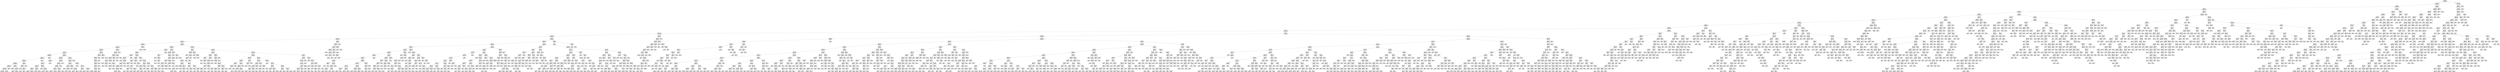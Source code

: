 digraph Tree {
node [shape=box] ;
0 [label="X[1173] <= 0.5\ngini = 0.5\nsamples = 84796\nvalue = [42502, 42294]"] ;
1 [label="X[36] <= 0.5\ngini = 0.485\nsamples = 72295\nvalue = [42364, 29931]"] ;
0 -> 1 [labeldistance=2.5, labelangle=45, headlabel="True"] ;
2 [label="X[1136] <= 0.5\ngini = 0.462\nsamples = 66376\nvalue = [42354, 24022]"] ;
1 -> 2 ;
3 [label="X[20] <= 0.5\ngini = 0.428\nsamples = 61217\nvalue = [42262, 18955]"] ;
2 -> 3 ;
4 [label="X[1130] <= 0.5\ngini = 0.392\nsamples = 57592\nvalue = [42180, 15412]"] ;
3 -> 4 ;
5 [label="X[45] <= 0.5\ngini = 0.355\nsamples = 54162\nvalue = [41682, 12480]"] ;
4 -> 5 ;
6 [label="X[30] <= 0.5\ngini = 0.332\nsamples = 52748\nvalue = [41670, 11078]"] ;
5 -> 6 ;
7 [label="X[221] <= 0.5\ngini = 0.315\nsamples = 51693\nvalue = [41573, 10120]"] ;
6 -> 7 ;
8 [label="X[11] <= 0.5\ngini = 0.305\nsamples = 51121\nvalue = [41505, 9616]"] ;
7 -> 8 ;
9 [label="X[1185] <= 0.5\ngini = 0.296\nsamples = 50499\nvalue = [41397, 9102]"] ;
8 -> 9 ;
10 [label="X[1126] <= 0.5\ngini = 0.287\nsamples = 50003\nvalue = [41321, 8682]"] ;
9 -> 10 ;
11 [label="X[10] <= 0.5\ngini = 0.279\nsamples = 49584\nvalue = [41260, 8324]"] ;
10 -> 11 ;
12 [label="X[1161] <= 0.5\ngini = 0.255\nsamples = 44068\nvalue = [37473, 6595]"] ;
11 -> 12 ;
13 [label="X[9] <= 0.5\ngini = 0.249\nsamples = 43858\nvalue = [37463, 6395]"] ;
12 -> 13 ;
14 [label="X[1167] <= 0.5\ngini = 0.234\nsamples = 42292\nvalue = [36562, 5730]"] ;
13 -> 14 ;
15 [label="X[21] <= 0.5\ngini = 0.229\nsamples = 42114\nvalue = [36556, 5558]"] ;
14 -> 15 ;
16 [label="X[1200] <= 0.5\ngini = 0.219\nsamples = 41349\nvalue = [36179, 5170]"] ;
15 -> 16 ;
17 [label="X[1210] <= 0.5\ngini = 0.214\nsamples = 41204\nvalue = [36178, 5026]"] ;
16 -> 17 ;
18 [label="X[1205] <= 0.5\ngini = 0.209\nsamples = 41042\nvalue = [36168, 4874]"] ;
17 -> 18 ;
19 [label="X[12] <= 0.5\ngini = 0.205\nsamples = 40887\nvalue = [36156, 4731]"] ;
18 -> 19 ;
20 [label="X[1211] <= 0.5\ngini = 0.192\nsamples = 39607\nvalue = [35347, 4260]"] ;
19 -> 20 ;
21 [label="X[1137] <= 0.5\ngini = 0.189\nsamples = 39519\nvalue = [35347, 4172]"] ;
20 -> 21 ;
22 [label="X[1195] <= 0.5\ngini = 0.187\nsamples = 39461\nvalue = [35347, 4114]"] ;
21 -> 22 ;
23 [label="X[1029] <= 0.5\ngini = 0.185\nsamples = 39395\nvalue = [35343, 4052]"] ;
22 -> 23 ;
24 [label="X[1238] <= 0.5\ngini = 0.18\nsamples = 39150\nvalue = [35228, 3922]"] ;
23 -> 24 ;
25 [label="X[1265] <= 0.5\ngini = 0.178\nsamples = 39095\nvalue = [35228, 3867]"] ;
24 -> 25 ;
26 [label="gini = 0.176\nsamples = 39030\nvalue = [35220, 3810]"] ;
25 -> 26 ;
27 [label="gini = 0.216\nsamples = 65\nvalue = [8, 57]"] ;
25 -> 27 ;
28 [label="gini = 0.0\nsamples = 55\nvalue = [0, 55]"] ;
24 -> 28 ;
29 [label="X[0] <= 0.27\ngini = 0.498\nsamples = 245\nvalue = [115, 130]"] ;
23 -> 29 ;
30 [label="gini = 0.0\nsamples = 33\nvalue = [0, 33]"] ;
29 -> 30 ;
31 [label="X[0] <= 1.025\ngini = 0.496\nsamples = 212\nvalue = [115, 97]"] ;
29 -> 31 ;
32 [label="gini = 0.149\nsamples = 37\nvalue = [34, 3]"] ;
31 -> 32 ;
33 [label="gini = 0.497\nsamples = 175\nvalue = [81, 94]"] ;
31 -> 33 ;
34 [label="X[16] <= 0.5\ngini = 0.114\nsamples = 66\nvalue = [4, 62]"] ;
22 -> 34 ;
35 [label="X[1008] <= 0.5\ngini = 0.031\nsamples = 63\nvalue = [1, 62]"] ;
34 -> 35 ;
36 [label="gini = 0.0\nsamples = 57\nvalue = [0, 57]"] ;
35 -> 36 ;
37 [label="X[0] <= 1.86\ngini = 0.278\nsamples = 6\nvalue = [1, 5]"] ;
35 -> 37 ;
38 [label="gini = 0.0\nsamples = 4\nvalue = [0, 4]"] ;
37 -> 38 ;
39 [label="gini = 0.5\nsamples = 2\nvalue = [1, 1]"] ;
37 -> 39 ;
40 [label="gini = 0.0\nsamples = 3\nvalue = [3, 0]"] ;
34 -> 40 ;
41 [label="gini = 0.0\nsamples = 58\nvalue = [0, 58]"] ;
21 -> 41 ;
42 [label="gini = 0.0\nsamples = 88\nvalue = [0, 88]"] ;
20 -> 42 ;
43 [label="X[1003] <= 0.5\ngini = 0.465\nsamples = 1280\nvalue = [809, 471]"] ;
19 -> 43 ;
44 [label="X[1009] <= 0.5\ngini = 0.439\nsamples = 948\nvalue = [640, 308]"] ;
43 -> 44 ;
45 [label="X[1211] <= 0.5\ngini = 0.379\nsamples = 582\nvalue = [434, 148]"] ;
44 -> 45 ;
46 [label="X[1007] <= 0.5\ngini = 0.363\nsamples = 570\nvalue = [434, 136]"] ;
45 -> 46 ;
47 [label="X[1012] <= 0.5\ngini = 0.338\nsamples = 502\nvalue = [394, 108]"] ;
46 -> 47 ;
48 [label="X[1008] <= 0.5\ngini = 0.302\nsamples = 437\nvalue = [356, 81]"] ;
47 -> 48 ;
49 [label="gini = 0.278\nsamples = 384\nvalue = [320, 64]"] ;
48 -> 49 ;
50 [label="gini = 0.436\nsamples = 53\nvalue = [36, 17]"] ;
48 -> 50 ;
51 [label="X[1270] <= 0.5\ngini = 0.486\nsamples = 65\nvalue = [38, 27]"] ;
47 -> 51 ;
52 [label="gini = 0.473\nsamples = 60\nvalue = [37, 23]"] ;
51 -> 52 ;
53 [label="gini = 0.32\nsamples = 5\nvalue = [1, 4]"] ;
51 -> 53 ;
54 [label="X[0] <= 0.325\ngini = 0.484\nsamples = 68\nvalue = [40, 28]"] ;
46 -> 54 ;
55 [label="gini = 0.0\nsamples = 5\nvalue = [0, 5]"] ;
54 -> 55 ;
56 [label="X[1207] <= 0.5\ngini = 0.464\nsamples = 63\nvalue = [40, 23]"] ;
54 -> 56 ;
57 [label="gini = 0.488\nsamples = 52\nvalue = [30, 22]"] ;
56 -> 57 ;
58 [label="gini = 0.165\nsamples = 11\nvalue = [10, 1]"] ;
56 -> 58 ;
59 [label="gini = 0.0\nsamples = 12\nvalue = [0, 12]"] ;
45 -> 59 ;
60 [label="X[0] <= 2.945\ngini = 0.492\nsamples = 366\nvalue = [206, 160]"] ;
44 -> 60 ;
61 [label="X[0] <= 2.925\ngini = 0.494\nsamples = 359\nvalue = [199, 160]"] ;
60 -> 61 ;
62 [label="X[0] <= 2.67\ngini = 0.493\nsamples = 356\nvalue = [199, 157]"] ;
61 -> 62 ;
63 [label="X[0] <= 2.435\ngini = 0.497\nsamples = 314\nvalue = [170, 144]"] ;
62 -> 63 ;
64 [label="gini = 0.49\nsamples = 268\nvalue = [153, 115]"] ;
63 -> 64 ;
65 [label="gini = 0.466\nsamples = 46\nvalue = [17, 29]"] ;
63 -> 65 ;
66 [label="X[0] <= 2.875\ngini = 0.427\nsamples = 42\nvalue = [29, 13]"] ;
62 -> 66 ;
67 [label="gini = 0.45\nsamples = 38\nvalue = [25, 13]"] ;
66 -> 67 ;
68 [label="gini = 0.0\nsamples = 4\nvalue = [4, 0]"] ;
66 -> 68 ;
69 [label="gini = 0.0\nsamples = 3\nvalue = [0, 3]"] ;
61 -> 69 ;
70 [label="gini = 0.0\nsamples = 7\nvalue = [7, 0]"] ;
60 -> 70 ;
71 [label="X[0] <= 2.945\ngini = 0.5\nsamples = 332\nvalue = [169, 163]"] ;
43 -> 71 ;
72 [label="X[0] <= 0.825\ngini = 0.5\nsamples = 326\nvalue = [163, 163]"] ;
71 -> 72 ;
73 [label="X[0] <= 0.305\ngini = 0.478\nsamples = 76\nvalue = [30, 46]"] ;
72 -> 73 ;
74 [label="X[0] <= 0.055\ngini = 0.463\nsamples = 11\nvalue = [7, 4]"] ;
73 -> 74 ;
75 [label="gini = 0.0\nsamples = 2\nvalue = [0, 2]"] ;
74 -> 75 ;
76 [label="X[1143] <= 0.5\ngini = 0.346\nsamples = 9\nvalue = [7, 2]"] ;
74 -> 76 ;
77 [label="gini = 0.219\nsamples = 8\nvalue = [7, 1]"] ;
76 -> 77 ;
78 [label="gini = 0.0\nsamples = 1\nvalue = [0, 1]"] ;
76 -> 78 ;
79 [label="X[0] <= 0.355\ngini = 0.457\nsamples = 65\nvalue = [23, 42]"] ;
73 -> 79 ;
80 [label="gini = 0.0\nsamples = 5\nvalue = [0, 5]"] ;
79 -> 80 ;
81 [label="X[0] <= 0.595\ngini = 0.473\nsamples = 60\nvalue = [23, 37]"] ;
79 -> 81 ;
82 [label="gini = 0.498\nsamples = 36\nvalue = [17, 19]"] ;
81 -> 82 ;
83 [label="gini = 0.375\nsamples = 24\nvalue = [6, 18]"] ;
81 -> 83 ;
84 [label="X[0] <= 0.975\ngini = 0.498\nsamples = 250\nvalue = [133, 117]"] ;
72 -> 84 ;
85 [label="gini = 0.0\nsamples = 14\nvalue = [14, 0]"] ;
84 -> 85 ;
86 [label="X[0] <= 1.425\ngini = 0.5\nsamples = 236\nvalue = [119, 117]"] ;
84 -> 86 ;
87 [label="X[1204] <= 0.5\ngini = 0.42\nsamples = 30\nvalue = [9, 21]"] ;
86 -> 87 ;
88 [label="gini = 0.266\nsamples = 19\nvalue = [3, 16]"] ;
87 -> 88 ;
89 [label="gini = 0.496\nsamples = 11\nvalue = [6, 5]"] ;
87 -> 89 ;
90 [label="X[0] <= 1.475\ngini = 0.498\nsamples = 206\nvalue = [110, 96]"] ;
86 -> 90 ;
91 [label="gini = 0.0\nsamples = 7\nvalue = [7, 0]"] ;
90 -> 91 ;
92 [label="gini = 0.499\nsamples = 199\nvalue = [103, 96]"] ;
90 -> 92 ;
93 [label="gini = 0.0\nsamples = 6\nvalue = [6, 0]"] ;
71 -> 93 ;
94 [label="X[120] <= 0.5\ngini = 0.143\nsamples = 155\nvalue = [12, 143]"] ;
18 -> 94 ;
95 [label="X[226] <= 0.5\ngini = 0.296\nsamples = 61\nvalue = [11, 50]"] ;
94 -> 95 ;
96 [label="X[288] <= 0.5\ngini = 0.278\nsamples = 60\nvalue = [10, 50]"] ;
95 -> 96 ;
97 [label="X[948] <= 0.5\ngini = 0.259\nsamples = 59\nvalue = [9, 50]"] ;
96 -> 97 ;
98 [label="X[305] <= 0.5\ngini = 0.238\nsamples = 58\nvalue = [8, 50]"] ;
97 -> 98 ;
99 [label="X[884] <= 0.5\ngini = 0.215\nsamples = 57\nvalue = [7, 50]"] ;
98 -> 99 ;
100 [label="X[311] <= 0.5\ngini = 0.191\nsamples = 56\nvalue = [6, 50]"] ;
99 -> 100 ;
101 [label="gini = 0.165\nsamples = 55\nvalue = [5, 50]"] ;
100 -> 101 ;
102 [label="gini = 0.0\nsamples = 1\nvalue = [1, 0]"] ;
100 -> 102 ;
103 [label="gini = 0.0\nsamples = 1\nvalue = [1, 0]"] ;
99 -> 103 ;
104 [label="gini = 0.0\nsamples = 1\nvalue = [1, 0]"] ;
98 -> 104 ;
105 [label="gini = 0.0\nsamples = 1\nvalue = [1, 0]"] ;
97 -> 105 ;
106 [label="gini = 0.0\nsamples = 1\nvalue = [1, 0]"] ;
96 -> 106 ;
107 [label="gini = 0.0\nsamples = 1\nvalue = [1, 0]"] ;
95 -> 107 ;
108 [label="X[793] <= 0.5\ngini = 0.021\nsamples = 94\nvalue = [1, 93]"] ;
94 -> 108 ;
109 [label="gini = 0.0\nsamples = 93\nvalue = [0, 93]"] ;
108 -> 109 ;
110 [label="gini = 0.0\nsamples = 1\nvalue = [1, 0]"] ;
108 -> 110 ;
111 [label="X[158] <= 0.5\ngini = 0.116\nsamples = 162\nvalue = [10, 152]"] ;
17 -> 111 ;
112 [label="X[1005] <= 0.5\ngini = 0.073\nsamples = 158\nvalue = [6, 152]"] ;
111 -> 112 ;
113 [label="X[1015] <= 0.5\ngini = 0.062\nsamples = 156\nvalue = [5, 151]"] ;
112 -> 113 ;
114 [label="X[1003] <= 0.5\ngini = 0.051\nsamples = 154\nvalue = [4, 150]"] ;
113 -> 114 ;
115 [label="X[1029] <= 0.5\ngini = 0.017\nsamples = 119\nvalue = [1, 118]"] ;
114 -> 115 ;
116 [label="gini = 0.0\nsamples = 113\nvalue = [0, 113]"] ;
115 -> 116 ;
117 [label="X[0] <= 2.12\ngini = 0.278\nsamples = 6\nvalue = [1, 5]"] ;
115 -> 117 ;
118 [label="gini = 0.0\nsamples = 5\nvalue = [0, 5]"] ;
117 -> 118 ;
119 [label="gini = 0.0\nsamples = 1\nvalue = [1, 0]"] ;
117 -> 119 ;
120 [label="X[43] <= 0.5\ngini = 0.157\nsamples = 35\nvalue = [3, 32]"] ;
114 -> 120 ;
121 [label="gini = 0.0\nsamples = 1\nvalue = [1, 0]"] ;
120 -> 121 ;
122 [label="X[0] <= 1.13\ngini = 0.111\nsamples = 34\nvalue = [2, 32]"] ;
120 -> 122 ;
123 [label="X[0] <= 0.835\ngini = 0.219\nsamples = 16\nvalue = [2, 14]"] ;
122 -> 123 ;
124 [label="gini = 0.0\nsamples = 14\nvalue = [0, 14]"] ;
123 -> 124 ;
125 [label="gini = 0.0\nsamples = 2\nvalue = [2, 0]"] ;
123 -> 125 ;
126 [label="gini = 0.0\nsamples = 18\nvalue = [0, 18]"] ;
122 -> 126 ;
127 [label="X[0] <= 0.695\ngini = 0.5\nsamples = 2\nvalue = [1, 1]"] ;
113 -> 127 ;
128 [label="gini = 0.0\nsamples = 1\nvalue = [0, 1]"] ;
127 -> 128 ;
129 [label="gini = 0.0\nsamples = 1\nvalue = [1, 0]"] ;
127 -> 129 ;
130 [label="X[0] <= 1.09\ngini = 0.5\nsamples = 2\nvalue = [1, 1]"] ;
112 -> 130 ;
131 [label="gini = 0.0\nsamples = 1\nvalue = [0, 1]"] ;
130 -> 131 ;
132 [label="gini = 0.0\nsamples = 1\nvalue = [1, 0]"] ;
130 -> 132 ;
133 [label="gini = 0.0\nsamples = 4\nvalue = [4, 0]"] ;
111 -> 133 ;
134 [label="X[600] <= 0.5\ngini = 0.014\nsamples = 145\nvalue = [1, 144]"] ;
16 -> 134 ;
135 [label="gini = 0.0\nsamples = 144\nvalue = [0, 144]"] ;
134 -> 135 ;
136 [label="gini = 0.0\nsamples = 1\nvalue = [1, 0]"] ;
134 -> 136 ;
137 [label="X[1190] <= 0.5\ngini = 0.5\nsamples = 765\nvalue = [377, 388]"] ;
15 -> 137 ;
138 [label="X[1009] <= 0.5\ngini = 0.434\nsamples = 346\nvalue = [110, 236]"] ;
137 -> 138 ;
139 [label="X[0] <= 2.98\ngini = 0.471\nsamples = 226\nvalue = [86, 140]"] ;
138 -> 139 ;
140 [label="X[1003] <= 0.5\ngini = 0.467\nsamples = 223\nvalue = [83, 140]"] ;
139 -> 140 ;
141 [label="X[992] <= 0.5\ngini = 0.49\nsamples = 119\nvalue = [51, 68]"] ;
140 -> 141 ;
142 [label="X[1272] <= 0.5\ngini = 0.487\nsamples = 117\nvalue = [49, 68]"] ;
141 -> 142 ;
143 [label="gini = 0.0\nsamples = 3\nvalue = [0, 3]"] ;
142 -> 143 ;
144 [label="X[1017] <= 0.5\ngini = 0.49\nsamples = 114\nvalue = [49, 65]"] ;
142 -> 144 ;
145 [label="X[0] <= 2.89\ngini = 0.493\nsamples = 111\nvalue = [49, 62]"] ;
144 -> 145 ;
146 [label="X[0] <= 2.835\ngini = 0.496\nsamples = 108\nvalue = [49, 59]"] ;
145 -> 146 ;
147 [label="X[0] <= 2.725\ngini = 0.489\nsamples = 103\nvalue = [44, 59]"] ;
146 -> 147 ;
148 [label="gini = 0.495\nsamples = 98\nvalue = [44, 54]"] ;
147 -> 148 ;
149 [label="gini = 0.0\nsamples = 5\nvalue = [0, 5]"] ;
147 -> 149 ;
150 [label="gini = 0.0\nsamples = 5\nvalue = [5, 0]"] ;
146 -> 150 ;
151 [label="gini = 0.0\nsamples = 3\nvalue = [0, 3]"] ;
145 -> 151 ;
152 [label="gini = 0.0\nsamples = 3\nvalue = [0, 3]"] ;
144 -> 152 ;
153 [label="gini = 0.0\nsamples = 2\nvalue = [2, 0]"] ;
141 -> 153 ;
154 [label="X[0] <= 0.935\ngini = 0.426\nsamples = 104\nvalue = [32, 72]"] ;
140 -> 154 ;
155 [label="X[0] <= 0.36\ngini = 0.302\nsamples = 27\nvalue = [5, 22]"] ;
154 -> 155 ;
156 [label="X[0] <= 0.325\ngini = 0.48\nsamples = 5\nvalue = [3, 2]"] ;
155 -> 156 ;
157 [label="X[0] <= 0.205\ngini = 0.444\nsamples = 3\nvalue = [1, 2]"] ;
156 -> 157 ;
158 [label="gini = 0.0\nsamples = 1\nvalue = [1, 0]"] ;
157 -> 158 ;
159 [label="gini = 0.0\nsamples = 2\nvalue = [0, 2]"] ;
157 -> 159 ;
160 [label="gini = 0.0\nsamples = 2\nvalue = [2, 0]"] ;
156 -> 160 ;
161 [label="X[0] <= 0.48\ngini = 0.165\nsamples = 22\nvalue = [2, 20]"] ;
155 -> 161 ;
162 [label="gini = 0.0\nsamples = 9\nvalue = [0, 9]"] ;
161 -> 162 ;
163 [label="X[0] <= 0.55\ngini = 0.26\nsamples = 13\nvalue = [2, 11]"] ;
161 -> 163 ;
164 [label="X[0] <= 0.52\ngini = 0.5\nsamples = 4\nvalue = [2, 2]"] ;
163 -> 164 ;
165 [label="X[0] <= 0.495\ngini = 0.444\nsamples = 3\nvalue = [1, 2]"] ;
164 -> 165 ;
166 [label="gini = 0.5\nsamples = 2\nvalue = [1, 1]"] ;
165 -> 166 ;
167 [label="gini = 0.0\nsamples = 1\nvalue = [0, 1]"] ;
165 -> 167 ;
168 [label="gini = 0.0\nsamples = 1\nvalue = [1, 0]"] ;
164 -> 168 ;
169 [label="gini = 0.0\nsamples = 9\nvalue = [0, 9]"] ;
163 -> 169 ;
170 [label="X[0] <= 1.21\ngini = 0.455\nsamples = 77\nvalue = [27, 50]"] ;
154 -> 170 ;
171 [label="gini = 0.0\nsamples = 5\nvalue = [5, 0]"] ;
170 -> 171 ;
172 [label="X[0] <= 2.015\ngini = 0.424\nsamples = 72\nvalue = [22, 50]"] ;
170 -> 172 ;
173 [label="X[0] <= 1.845\ngini = 0.472\nsamples = 34\nvalue = [13, 21]"] ;
172 -> 173 ;
174 [label="X[0] <= 1.49\ngini = 0.428\nsamples = 29\nvalue = [9, 20]"] ;
173 -> 174 ;
175 [label="X[0] <= 1.415\ngini = 0.219\nsamples = 8\nvalue = [1, 7]"] ;
174 -> 175 ;
176 [label="gini = 0.375\nsamples = 4\nvalue = [1, 3]"] ;
175 -> 176 ;
177 [label="gini = 0.0\nsamples = 4\nvalue = [0, 4]"] ;
175 -> 177 ;
178 [label="X[0] <= 1.595\ngini = 0.472\nsamples = 21\nvalue = [8, 13]"] ;
174 -> 178 ;
179 [label="gini = 0.444\nsamples = 6\nvalue = [4, 2]"] ;
178 -> 179 ;
180 [label="gini = 0.391\nsamples = 15\nvalue = [4, 11]"] ;
178 -> 180 ;
181 [label="X[0] <= 1.915\ngini = 0.32\nsamples = 5\nvalue = [4, 1]"] ;
173 -> 181 ;
182 [label="gini = 0.0\nsamples = 2\nvalue = [2, 0]"] ;
181 -> 182 ;
183 [label="X[0] <= 1.96\ngini = 0.444\nsamples = 3\nvalue = [2, 1]"] ;
181 -> 183 ;
184 [label="gini = 0.5\nsamples = 2\nvalue = [1, 1]"] ;
183 -> 184 ;
185 [label="gini = 0.0\nsamples = 1\nvalue = [1, 0]"] ;
183 -> 185 ;
186 [label="X[0] <= 2.31\ngini = 0.361\nsamples = 38\nvalue = [9, 29]"] ;
172 -> 186 ;
187 [label="gini = 0.0\nsamples = 7\nvalue = [0, 7]"] ;
186 -> 187 ;
188 [label="X[0] <= 2.355\ngini = 0.412\nsamples = 31\nvalue = [9, 22]"] ;
186 -> 188 ;
189 [label="X[0] <= 2.345\ngini = 0.5\nsamples = 4\nvalue = [2, 2]"] ;
188 -> 189 ;
190 [label="gini = 0.444\nsamples = 3\nvalue = [1, 2]"] ;
189 -> 190 ;
191 [label="gini = 0.0\nsamples = 1\nvalue = [1, 0]"] ;
189 -> 191 ;
192 [label="X[0] <= 2.395\ngini = 0.384\nsamples = 27\nvalue = [7, 20]"] ;
188 -> 192 ;
193 [label="gini = 0.0\nsamples = 4\nvalue = [0, 4]"] ;
192 -> 193 ;
194 [label="gini = 0.423\nsamples = 23\nvalue = [7, 16]"] ;
192 -> 194 ;
195 [label="gini = 0.0\nsamples = 3\nvalue = [3, 0]"] ;
139 -> 195 ;
196 [label="X[0] <= 2.935\ngini = 0.32\nsamples = 120\nvalue = [24, 96]"] ;
138 -> 196 ;
197 [label="X[0] <= 0.325\ngini = 0.305\nsamples = 117\nvalue = [22, 95]"] ;
196 -> 197 ;
198 [label="X[0] <= 0.2\ngini = 0.5\nsamples = 4\nvalue = [2, 2]"] ;
197 -> 198 ;
199 [label="gini = 0.0\nsamples = 1\nvalue = [0, 1]"] ;
198 -> 199 ;
200 [label="X[0] <= 0.29\ngini = 0.444\nsamples = 3\nvalue = [2, 1]"] ;
198 -> 200 ;
201 [label="gini = 0.0\nsamples = 1\nvalue = [1, 0]"] ;
200 -> 201 ;
202 [label="X[0] <= 0.305\ngini = 0.5\nsamples = 2\nvalue = [1, 1]"] ;
200 -> 202 ;
203 [label="gini = 0.0\nsamples = 1\nvalue = [0, 1]"] ;
202 -> 203 ;
204 [label="gini = 0.0\nsamples = 1\nvalue = [1, 0]"] ;
202 -> 204 ;
205 [label="X[0] <= 1.415\ngini = 0.291\nsamples = 113\nvalue = [20, 93]"] ;
197 -> 205 ;
206 [label="X[0] <= 0.5\ngini = 0.198\nsamples = 45\nvalue = [5, 40]"] ;
205 -> 206 ;
207 [label="X[0] <= 0.46\ngini = 0.32\nsamples = 15\nvalue = [3, 12]"] ;
206 -> 207 ;
208 [label="X[0] <= 0.39\ngini = 0.142\nsamples = 13\nvalue = [1, 12]"] ;
207 -> 208 ;
209 [label="gini = 0.0\nsamples = 8\nvalue = [0, 8]"] ;
208 -> 209 ;
210 [label="X[0] <= 0.405\ngini = 0.32\nsamples = 5\nvalue = [1, 4]"] ;
208 -> 210 ;
211 [label="gini = 0.5\nsamples = 2\nvalue = [1, 1]"] ;
210 -> 211 ;
212 [label="gini = 0.0\nsamples = 3\nvalue = [0, 3]"] ;
210 -> 212 ;
213 [label="gini = 0.0\nsamples = 2\nvalue = [2, 0]"] ;
207 -> 213 ;
214 [label="X[0] <= 1.31\ngini = 0.124\nsamples = 30\nvalue = [2, 28]"] ;
206 -> 214 ;
215 [label="X[0] <= 0.825\ngini = 0.083\nsamples = 23\nvalue = [1, 22]"] ;
214 -> 215 ;
216 [label="X[0] <= 0.815\ngini = 0.165\nsamples = 11\nvalue = [1, 10]"] ;
215 -> 216 ;
217 [label="gini = 0.0\nsamples = 8\nvalue = [0, 8]"] ;
216 -> 217 ;
218 [label="gini = 0.444\nsamples = 3\nvalue = [1, 2]"] ;
216 -> 218 ;
219 [label="gini = 0.0\nsamples = 12\nvalue = [0, 12]"] ;
215 -> 219 ;
220 [label="X[0] <= 1.335\ngini = 0.245\nsamples = 7\nvalue = [1, 6]"] ;
214 -> 220 ;
221 [label="gini = 0.0\nsamples = 1\nvalue = [1, 0]"] ;
220 -> 221 ;
222 [label="gini = 0.0\nsamples = 6\nvalue = [0, 6]"] ;
220 -> 222 ;
223 [label="X[0] <= 1.425\ngini = 0.344\nsamples = 68\nvalue = [15, 53]"] ;
205 -> 223 ;
224 [label="gini = 0.0\nsamples = 2\nvalue = [2, 0]"] ;
223 -> 224 ;
225 [label="X[0] <= 2.565\ngini = 0.316\nsamples = 66\nvalue = [13, 53]"] ;
223 -> 225 ;
226 [label="X[0] <= 2.335\ngini = 0.282\nsamples = 53\nvalue = [9, 44]"] ;
225 -> 226 ;
227 [label="X[0] <= 2.32\ngini = 0.346\nsamples = 36\nvalue = [8, 28]"] ;
226 -> 227 ;
228 [label="X[0] <= 1.995\ngini = 0.327\nsamples = 34\nvalue = [7, 27]"] ;
227 -> 228 ;
229 [label="gini = 0.358\nsamples = 30\nvalue = [7, 23]"] ;
228 -> 229 ;
230 [label="gini = 0.0\nsamples = 4\nvalue = [0, 4]"] ;
228 -> 230 ;
231 [label="gini = 0.5\nsamples = 2\nvalue = [1, 1]"] ;
227 -> 231 ;
232 [label="X[0] <= 2.46\ngini = 0.111\nsamples = 17\nvalue = [1, 16]"] ;
226 -> 232 ;
233 [label="gini = 0.0\nsamples = 9\nvalue = [0, 9]"] ;
232 -> 233 ;
234 [label="X[0] <= 2.48\ngini = 0.219\nsamples = 8\nvalue = [1, 7]"] ;
232 -> 234 ;
235 [label="gini = 0.5\nsamples = 2\nvalue = [1, 1]"] ;
234 -> 235 ;
236 [label="gini = 0.0\nsamples = 6\nvalue = [0, 6]"] ;
234 -> 236 ;
237 [label="X[0] <= 2.655\ngini = 0.426\nsamples = 13\nvalue = [4, 9]"] ;
225 -> 237 ;
238 [label="X[0] <= 2.59\ngini = 0.375\nsamples = 4\nvalue = [3, 1]"] ;
237 -> 238 ;
239 [label="gini = 0.0\nsamples = 1\nvalue = [1, 0]"] ;
238 -> 239 ;
240 [label="X[0] <= 2.625\ngini = 0.444\nsamples = 3\nvalue = [2, 1]"] ;
238 -> 240 ;
241 [label="gini = 0.5\nsamples = 2\nvalue = [1, 1]"] ;
240 -> 241 ;
242 [label="gini = 0.0\nsamples = 1\nvalue = [1, 0]"] ;
240 -> 242 ;
243 [label="X[0] <= 2.82\ngini = 0.198\nsamples = 9\nvalue = [1, 8]"] ;
237 -> 243 ;
244 [label="gini = 0.0\nsamples = 6\nvalue = [0, 6]"] ;
243 -> 244 ;
245 [label="X[0] <= 2.845\ngini = 0.444\nsamples = 3\nvalue = [1, 2]"] ;
243 -> 245 ;
246 [label="gini = 0.0\nsamples = 1\nvalue = [1, 0]"] ;
245 -> 246 ;
247 [label="gini = 0.0\nsamples = 2\nvalue = [0, 2]"] ;
245 -> 247 ;
248 [label="X[0] <= 2.965\ngini = 0.444\nsamples = 3\nvalue = [2, 1]"] ;
196 -> 248 ;
249 [label="gini = 0.0\nsamples = 1\nvalue = [1, 0]"] ;
248 -> 249 ;
250 [label="X[0] <= 2.995\ngini = 0.5\nsamples = 2\nvalue = [1, 1]"] ;
248 -> 250 ;
251 [label="gini = 0.0\nsamples = 1\nvalue = [0, 1]"] ;
250 -> 251 ;
252 [label="gini = 0.0\nsamples = 1\nvalue = [1, 0]"] ;
250 -> 252 ;
253 [label="X[222] <= 0.5\ngini = 0.462\nsamples = 419\nvalue = [267, 152]"] ;
137 -> 253 ;
254 [label="X[1009] <= 0.5\ngini = 0.111\nsamples = 51\nvalue = [48, 3]"] ;
253 -> 254 ;
255 [label="X[1003] <= 0.5\ngini = 0.045\nsamples = 43\nvalue = [42, 1]"] ;
254 -> 255 ;
256 [label="gini = 0.0\nsamples = 32\nvalue = [32, 0]"] ;
255 -> 256 ;
257 [label="X[0] <= 1.19\ngini = 0.165\nsamples = 11\nvalue = [10, 1]"] ;
255 -> 257 ;
258 [label="X[0] <= 0.985\ngini = 0.32\nsamples = 5\nvalue = [4, 1]"] ;
257 -> 258 ;
259 [label="gini = 0.0\nsamples = 4\nvalue = [4, 0]"] ;
258 -> 259 ;
260 [label="gini = 0.0\nsamples = 1\nvalue = [0, 1]"] ;
258 -> 260 ;
261 [label="gini = 0.0\nsamples = 6\nvalue = [6, 0]"] ;
257 -> 261 ;
262 [label="X[0] <= 0.135\ngini = 0.375\nsamples = 8\nvalue = [6, 2]"] ;
254 -> 262 ;
263 [label="gini = 0.0\nsamples = 1\nvalue = [0, 1]"] ;
262 -> 263 ;
264 [label="X[0] <= 2.11\ngini = 0.245\nsamples = 7\nvalue = [6, 1]"] ;
262 -> 264 ;
265 [label="gini = 0.0\nsamples = 6\nvalue = [6, 0]"] ;
264 -> 265 ;
266 [label="gini = 0.0\nsamples = 1\nvalue = [0, 1]"] ;
264 -> 266 ;
267 [label="X[0] <= 0.4\ngini = 0.482\nsamples = 368\nvalue = [219, 149]"] ;
253 -> 267 ;
268 [label="X[0] <= 0.205\ngini = 0.494\nsamples = 63\nvalue = [28, 35]"] ;
267 -> 268 ;
269 [label="X[0] <= 0.035\ngini = 0.487\nsamples = 31\nvalue = [18, 13]"] ;
268 -> 269 ;
270 [label="X[1009] <= 0.5\ngini = 0.278\nsamples = 6\nvalue = [1, 5]"] ;
269 -> 270 ;
271 [label="gini = 0.0\nsamples = 3\nvalue = [0, 3]"] ;
270 -> 271 ;
272 [label="X[0] <= 0.025\ngini = 0.444\nsamples = 3\nvalue = [1, 2]"] ;
270 -> 272 ;
273 [label="gini = 0.5\nsamples = 2\nvalue = [1, 1]"] ;
272 -> 273 ;
274 [label="gini = 0.0\nsamples = 1\nvalue = [0, 1]"] ;
272 -> 274 ;
275 [label="X[0] <= 0.16\ngini = 0.435\nsamples = 25\nvalue = [17, 8]"] ;
269 -> 275 ;
276 [label="X[0] <= 0.145\ngini = 0.48\nsamples = 20\nvalue = [12, 8]"] ;
275 -> 276 ;
277 [label="X[1009] <= 0.5\ngini = 0.465\nsamples = 19\nvalue = [12, 7]"] ;
276 -> 277 ;
278 [label="X[1015] <= 0.5\ngini = 0.5\nsamples = 12\nvalue = [6, 6]"] ;
277 -> 278 ;
279 [label="X[0] <= 0.115\ngini = 0.496\nsamples = 11\nvalue = [6, 5]"] ;
278 -> 279 ;
280 [label="gini = 0.48\nsamples = 10\nvalue = [6, 4]"] ;
279 -> 280 ;
281 [label="gini = 0.0\nsamples = 1\nvalue = [0, 1]"] ;
279 -> 281 ;
282 [label="gini = 0.0\nsamples = 1\nvalue = [0, 1]"] ;
278 -> 282 ;
283 [label="X[0] <= 0.105\ngini = 0.245\nsamples = 7\nvalue = [6, 1]"] ;
277 -> 283 ;
284 [label="gini = 0.0\nsamples = 5\nvalue = [5, 0]"] ;
283 -> 284 ;
285 [label="X[0] <= 0.125\ngini = 0.5\nsamples = 2\nvalue = [1, 1]"] ;
283 -> 285 ;
286 [label="gini = 0.0\nsamples = 1\nvalue = [0, 1]"] ;
285 -> 286 ;
287 [label="gini = 0.0\nsamples = 1\nvalue = [1, 0]"] ;
285 -> 287 ;
288 [label="gini = 0.0\nsamples = 1\nvalue = [0, 1]"] ;
276 -> 288 ;
289 [label="gini = 0.0\nsamples = 5\nvalue = [5, 0]"] ;
275 -> 289 ;
290 [label="X[999] <= 0.5\ngini = 0.43\nsamples = 32\nvalue = [10, 22]"] ;
268 -> 290 ;
291 [label="X[991] <= 0.5\ngini = 0.412\nsamples = 31\nvalue = [9, 22]"] ;
290 -> 291 ;
292 [label="X[0] <= 0.285\ngini = 0.391\nsamples = 30\nvalue = [8, 22]"] ;
291 -> 292 ;
293 [label="gini = 0.0\nsamples = 4\nvalue = [0, 4]"] ;
292 -> 293 ;
294 [label="X[0] <= 0.355\ngini = 0.426\nsamples = 26\nvalue = [8, 18]"] ;
292 -> 294 ;
295 [label="X[993] <= 0.5\ngini = 0.48\nsamples = 15\nvalue = [6, 9]"] ;
294 -> 295 ;
296 [label="X[996] <= 0.5\ngini = 0.459\nsamples = 14\nvalue = [5, 9]"] ;
295 -> 296 ;
297 [label="gini = 0.473\nsamples = 13\nvalue = [5, 8]"] ;
296 -> 297 ;
298 [label="gini = 0.0\nsamples = 1\nvalue = [0, 1]"] ;
296 -> 298 ;
299 [label="gini = 0.0\nsamples = 1\nvalue = [1, 0]"] ;
295 -> 299 ;
300 [label="X[1007] <= 0.5\ngini = 0.298\nsamples = 11\nvalue = [2, 9]"] ;
294 -> 300 ;
301 [label="X[1003] <= 0.5\ngini = 0.198\nsamples = 9\nvalue = [1, 8]"] ;
300 -> 301 ;
302 [label="gini = 0.0\nsamples = 5\nvalue = [0, 5]"] ;
301 -> 302 ;
303 [label="gini = 0.375\nsamples = 4\nvalue = [1, 3]"] ;
301 -> 303 ;
304 [label="gini = 0.5\nsamples = 2\nvalue = [1, 1]"] ;
300 -> 304 ;
305 [label="gini = 0.0\nsamples = 1\nvalue = [1, 0]"] ;
291 -> 305 ;
306 [label="gini = 0.0\nsamples = 1\nvalue = [1, 0]"] ;
290 -> 306 ;
307 [label="X[1003] <= 0.5\ngini = 0.468\nsamples = 305\nvalue = [191, 114]"] ;
267 -> 307 ;
308 [label="X[1009] <= 0.5\ngini = 0.445\nsamples = 230\nvalue = [153, 77]"] ;
307 -> 308 ;
309 [label="X[996] <= 0.5\ngini = 0.386\nsamples = 149\nvalue = [110, 39]"] ;
308 -> 309 ;
310 [label="X[0] <= 0.655\ngini = 0.364\nsamples = 142\nvalue = [108, 34]"] ;
309 -> 310 ;
311 [label="X[1010] <= 0.5\ngini = 0.121\nsamples = 31\nvalue = [29, 2]"] ;
310 -> 311 ;
312 [label="X[1005] <= 0.5\ngini = 0.064\nsamples = 30\nvalue = [29, 1]"] ;
311 -> 312 ;
313 [label="gini = 0.0\nsamples = 29\nvalue = [29, 0]"] ;
312 -> 313 ;
314 [label="gini = 0.0\nsamples = 1\nvalue = [0, 1]"] ;
312 -> 314 ;
315 [label="gini = 0.0\nsamples = 1\nvalue = [0, 1]"] ;
311 -> 315 ;
316 [label="X[1030] <= 0.5\ngini = 0.41\nsamples = 111\nvalue = [79, 32]"] ;
310 -> 316 ;
317 [label="X[998] <= 0.5\ngini = 0.399\nsamples = 109\nvalue = [79, 30]"] ;
316 -> 317 ;
318 [label="X[1017] <= 0.5\ngini = 0.377\nsamples = 103\nvalue = [77, 26]"] ;
317 -> 318 ;
319 [label="gini = 0.357\nsamples = 99\nvalue = [76, 23]"] ;
318 -> 319 ;
320 [label="gini = 0.375\nsamples = 4\nvalue = [1, 3]"] ;
318 -> 320 ;
321 [label="X[0] <= 1.375\ngini = 0.444\nsamples = 6\nvalue = [2, 4]"] ;
317 -> 321 ;
322 [label="gini = 0.444\nsamples = 3\nvalue = [2, 1]"] ;
321 -> 322 ;
323 [label="gini = 0.0\nsamples = 3\nvalue = [0, 3]"] ;
321 -> 323 ;
324 [label="gini = 0.0\nsamples = 2\nvalue = [0, 2]"] ;
316 -> 324 ;
325 [label="X[0] <= 2.59\ngini = 0.408\nsamples = 7\nvalue = [2, 5]"] ;
309 -> 325 ;
326 [label="X[0] <= 0.665\ngini = 0.278\nsamples = 6\nvalue = [1, 5]"] ;
325 -> 326 ;
327 [label="gini = 0.5\nsamples = 2\nvalue = [1, 1]"] ;
326 -> 327 ;
328 [label="gini = 0.0\nsamples = 4\nvalue = [0, 4]"] ;
326 -> 328 ;
329 [label="gini = 0.0\nsamples = 1\nvalue = [1, 0]"] ;
325 -> 329 ;
330 [label="X[0] <= 1.15\ngini = 0.498\nsamples = 81\nvalue = [43, 38]"] ;
308 -> 330 ;
331 [label="X[0] <= 0.98\ngini = 0.444\nsamples = 39\nvalue = [26, 13]"] ;
330 -> 331 ;
332 [label="X[0] <= 0.92\ngini = 0.469\nsamples = 32\nvalue = [20, 12]"] ;
331 -> 332 ;
333 [label="X[0] <= 0.69\ngini = 0.436\nsamples = 28\nvalue = [19, 9]"] ;
332 -> 333 ;
334 [label="X[0] <= 0.64\ngini = 0.48\nsamples = 20\nvalue = [12, 8]"] ;
333 -> 334 ;
335 [label="gini = 0.444\nsamples = 18\nvalue = [12, 6]"] ;
334 -> 335 ;
336 [label="gini = 0.0\nsamples = 2\nvalue = [0, 2]"] ;
334 -> 336 ;
337 [label="X[0] <= 0.855\ngini = 0.219\nsamples = 8\nvalue = [7, 1]"] ;
333 -> 337 ;
338 [label="gini = 0.0\nsamples = 5\nvalue = [5, 0]"] ;
337 -> 338 ;
339 [label="gini = 0.444\nsamples = 3\nvalue = [2, 1]"] ;
337 -> 339 ;
340 [label="X[0] <= 0.94\ngini = 0.375\nsamples = 4\nvalue = [1, 3]"] ;
332 -> 340 ;
341 [label="gini = 0.0\nsamples = 1\nvalue = [0, 1]"] ;
340 -> 341 ;
342 [label="X[0] <= 0.96\ngini = 0.444\nsamples = 3\nvalue = [1, 2]"] ;
340 -> 342 ;
343 [label="gini = 0.5\nsamples = 2\nvalue = [1, 1]"] ;
342 -> 343 ;
344 [label="gini = 0.0\nsamples = 1\nvalue = [0, 1]"] ;
342 -> 344 ;
345 [label="X[0] <= 1.015\ngini = 0.245\nsamples = 7\nvalue = [6, 1]"] ;
331 -> 345 ;
346 [label="gini = 0.0\nsamples = 3\nvalue = [3, 0]"] ;
345 -> 346 ;
347 [label="X[0] <= 1.025\ngini = 0.375\nsamples = 4\nvalue = [3, 1]"] ;
345 -> 347 ;
348 [label="gini = 0.5\nsamples = 2\nvalue = [1, 1]"] ;
347 -> 348 ;
349 [label="gini = 0.0\nsamples = 2\nvalue = [2, 0]"] ;
347 -> 349 ;
350 [label="X[0] <= 1.365\ngini = 0.482\nsamples = 42\nvalue = [17, 25]"] ;
330 -> 350 ;
351 [label="gini = 0.0\nsamples = 7\nvalue = [0, 7]"] ;
350 -> 351 ;
352 [label="X[0] <= 2.02\ngini = 0.5\nsamples = 35\nvalue = [17, 18]"] ;
350 -> 352 ;
353 [label="X[0] <= 1.445\ngini = 0.375\nsamples = 12\nvalue = [9, 3]"] ;
352 -> 353 ;
354 [label="X[0] <= 1.395\ngini = 0.5\nsamples = 2\nvalue = [1, 1]"] ;
353 -> 354 ;
355 [label="gini = 0.0\nsamples = 1\nvalue = [1, 0]"] ;
354 -> 355 ;
356 [label="gini = 0.0\nsamples = 1\nvalue = [0, 1]"] ;
354 -> 356 ;
357 [label="X[0] <= 1.59\ngini = 0.32\nsamples = 10\nvalue = [8, 2]"] ;
353 -> 357 ;
358 [label="gini = 0.0\nsamples = 3\nvalue = [3, 0]"] ;
357 -> 358 ;
359 [label="gini = 0.408\nsamples = 7\nvalue = [5, 2]"] ;
357 -> 359 ;
360 [label="X[0] <= 2.515\ngini = 0.454\nsamples = 23\nvalue = [8, 15]"] ;
352 -> 360 ;
361 [label="X[0] <= 2.23\ngini = 0.32\nsamples = 10\nvalue = [2, 8]"] ;
360 -> 361 ;
362 [label="gini = 0.5\nsamples = 4\nvalue = [2, 2]"] ;
361 -> 362 ;
363 [label="gini = 0.0\nsamples = 6\nvalue = [0, 6]"] ;
361 -> 363 ;
364 [label="X[0] <= 2.565\ngini = 0.497\nsamples = 13\nvalue = [6, 7]"] ;
360 -> 364 ;
365 [label="gini = 0.0\nsamples = 2\nvalue = [2, 0]"] ;
364 -> 365 ;
366 [label="gini = 0.463\nsamples = 11\nvalue = [4, 7]"] ;
364 -> 366 ;
367 [label="X[0] <= 2.075\ngini = 0.5\nsamples = 75\nvalue = [38, 37]"] ;
307 -> 367 ;
368 [label="X[0] <= 2.015\ngini = 0.495\nsamples = 60\nvalue = [27, 33]"] ;
367 -> 368 ;
369 [label="X[0] <= 1.965\ngini = 0.499\nsamples = 57\nvalue = [27, 30]"] ;
368 -> 369 ;
370 [label="X[0] <= 1.835\ngini = 0.494\nsamples = 54\nvalue = [24, 30]"] ;
369 -> 370 ;
371 [label="X[0] <= 1.375\ngini = 0.5\nsamples = 42\nvalue = [21, 21]"] ;
370 -> 371 ;
372 [label="X[0] <= 0.45\ngini = 0.493\nsamples = 34\nvalue = [15, 19]"] ;
371 -> 372 ;
373 [label="gini = 0.0\nsamples = 1\nvalue = [1, 0]"] ;
372 -> 373 ;
374 [label="gini = 0.489\nsamples = 33\nvalue = [14, 19]"] ;
372 -> 374 ;
375 [label="X[0] <= 1.7\ngini = 0.375\nsamples = 8\nvalue = [6, 2]"] ;
371 -> 375 ;
376 [label="gini = 0.0\nsamples = 3\nvalue = [3, 0]"] ;
375 -> 376 ;
377 [label="gini = 0.48\nsamples = 5\nvalue = [3, 2]"] ;
375 -> 377 ;
378 [label="X[0] <= 1.9\ngini = 0.375\nsamples = 12\nvalue = [3, 9]"] ;
370 -> 378 ;
379 [label="gini = 0.0\nsamples = 7\nvalue = [0, 7]"] ;
378 -> 379 ;
380 [label="X[0] <= 1.94\ngini = 0.48\nsamples = 5\nvalue = [3, 2]"] ;
378 -> 380 ;
381 [label="gini = 0.375\nsamples = 4\nvalue = [3, 1]"] ;
380 -> 381 ;
382 [label="gini = 0.0\nsamples = 1\nvalue = [0, 1]"] ;
380 -> 382 ;
383 [label="gini = 0.0\nsamples = 3\nvalue = [3, 0]"] ;
369 -> 383 ;
384 [label="gini = 0.0\nsamples = 3\nvalue = [0, 3]"] ;
368 -> 384 ;
385 [label="X[0] <= 2.335\ngini = 0.391\nsamples = 15\nvalue = [11, 4]"] ;
367 -> 385 ;
386 [label="gini = 0.0\nsamples = 4\nvalue = [4, 0]"] ;
385 -> 386 ;
387 [label="X[0] <= 2.635\ngini = 0.463\nsamples = 11\nvalue = [7, 4]"] ;
385 -> 387 ;
388 [label="X[0] <= 2.43\ngini = 0.48\nsamples = 5\nvalue = [2, 3]"] ;
387 -> 388 ;
389 [label="gini = 0.0\nsamples = 1\nvalue = [0, 1]"] ;
388 -> 389 ;
390 [label="X[0] <= 2.515\ngini = 0.5\nsamples = 4\nvalue = [2, 2]"] ;
388 -> 390 ;
391 [label="gini = 0.0\nsamples = 1\nvalue = [1, 0]"] ;
390 -> 391 ;
392 [label="X[0] <= 2.53\ngini = 0.444\nsamples = 3\nvalue = [1, 2]"] ;
390 -> 392 ;
393 [label="gini = 0.0\nsamples = 1\nvalue = [0, 1]"] ;
392 -> 393 ;
394 [label="gini = 0.5\nsamples = 2\nvalue = [1, 1]"] ;
392 -> 394 ;
395 [label="X[0] <= 2.91\ngini = 0.278\nsamples = 6\nvalue = [5, 1]"] ;
387 -> 395 ;
396 [label="gini = 0.0\nsamples = 4\nvalue = [4, 0]"] ;
395 -> 396 ;
397 [label="X[0] <= 2.95\ngini = 0.5\nsamples = 2\nvalue = [1, 1]"] ;
395 -> 397 ;
398 [label="gini = 0.0\nsamples = 1\nvalue = [0, 1]"] ;
397 -> 398 ;
399 [label="gini = 0.0\nsamples = 1\nvalue = [1, 0]"] ;
397 -> 399 ;
400 [label="X[16] <= 0.5\ngini = 0.065\nsamples = 178\nvalue = [6, 172]"] ;
14 -> 400 ;
401 [label="X[1024] <= 0.5\ngini = 0.034\nsamples = 175\nvalue = [3, 172]"] ;
400 -> 401 ;
402 [label="X[0] <= 2.935\ngini = 0.023\nsamples = 172\nvalue = [2, 170]"] ;
401 -> 402 ;
403 [label="X[1003] <= 0.5\ngini = 0.013\nsamples = 156\nvalue = [1, 155]"] ;
402 -> 403 ;
404 [label="gini = 0.0\nsamples = 121\nvalue = [0, 121]"] ;
403 -> 404 ;
405 [label="X[0] <= 1.65\ngini = 0.056\nsamples = 35\nvalue = [1, 34]"] ;
403 -> 405 ;
406 [label="gini = 0.0\nsamples = 21\nvalue = [0, 21]"] ;
405 -> 406 ;
407 [label="X[0] <= 1.795\ngini = 0.133\nsamples = 14\nvalue = [1, 13]"] ;
405 -> 407 ;
408 [label="gini = 0.5\nsamples = 2\nvalue = [1, 1]"] ;
407 -> 408 ;
409 [label="gini = 0.0\nsamples = 12\nvalue = [0, 12]"] ;
407 -> 409 ;
410 [label="X[0] <= 2.945\ngini = 0.117\nsamples = 16\nvalue = [1, 15]"] ;
402 -> 410 ;
411 [label="X[1009] <= 0.5\ngini = 0.245\nsamples = 7\nvalue = [1, 6]"] ;
410 -> 411 ;
412 [label="gini = 0.0\nsamples = 4\nvalue = [0, 4]"] ;
411 -> 412 ;
413 [label="X[108] <= 0.5\ngini = 0.444\nsamples = 3\nvalue = [1, 2]"] ;
411 -> 413 ;
414 [label="gini = 0.0\nsamples = 1\nvalue = [0, 1]"] ;
413 -> 414 ;
415 [label="gini = 0.5\nsamples = 2\nvalue = [1, 1]"] ;
413 -> 415 ;
416 [label="gini = 0.0\nsamples = 9\nvalue = [0, 9]"] ;
410 -> 416 ;
417 [label="X[108] <= 0.5\ngini = 0.444\nsamples = 3\nvalue = [1, 2]"] ;
401 -> 417 ;
418 [label="gini = 0.0\nsamples = 2\nvalue = [0, 2]"] ;
417 -> 418 ;
419 [label="gini = 0.0\nsamples = 1\nvalue = [1, 0]"] ;
417 -> 419 ;
420 [label="gini = 0.0\nsamples = 3\nvalue = [3, 0]"] ;
400 -> 420 ;
421 [label="X[223] <= 0.5\ngini = 0.489\nsamples = 1566\nvalue = [901, 665]"] ;
13 -> 421 ;
422 [label="X[1009] <= 0.5\ngini = 0.495\nsamples = 1478\nvalue = [814, 664]"] ;
421 -> 422 ;
423 [label="X[1003] <= 0.5\ngini = 0.477\nsamples = 988\nvalue = [601, 387]"] ;
422 -> 423 ;
424 [label="X[1012] <= 0.5\ngini = 0.422\nsamples = 601\nvalue = [419, 182]"] ;
423 -> 424 ;
425 [label="X[0] <= 2.855\ngini = 0.388\nsamples = 536\nvalue = [395, 141]"] ;
424 -> 425 ;
426 [label="X[1007] <= 0.5\ngini = 0.396\nsamples = 515\nvalue = [375, 140]"] ;
425 -> 426 ;
427 [label="X[0] <= 2.825\ngini = 0.379\nsamples = 441\nvalue = [329, 112]"] ;
426 -> 427 ;
428 [label="X[1156] <= 0.5\ngini = 0.376\nsamples = 439\nvalue = [329, 110]"] ;
427 -> 428 ;
429 [label="X[0] <= 0.585\ngini = 0.465\nsamples = 68\nvalue = [43, 25]"] ;
428 -> 429 ;
430 [label="X[1015] <= 0.5\ngini = 0.32\nsamples = 10\nvalue = [2, 8]"] ;
429 -> 430 ;
431 [label="gini = 0.0\nsamples = 8\nvalue = [0, 8]"] ;
430 -> 431 ;
432 [label="gini = 0.0\nsamples = 2\nvalue = [2, 0]"] ;
430 -> 432 ;
433 [label="X[996] <= 0.5\ngini = 0.414\nsamples = 58\nvalue = [41, 17]"] ;
429 -> 433 ;
434 [label="X[1005] <= 0.5\ngini = 0.392\nsamples = 56\nvalue = [41, 15]"] ;
433 -> 434 ;
435 [label="X[1008] <= 0.5\ngini = 0.36\nsamples = 51\nvalue = [39, 12]"] ;
434 -> 435 ;
436 [label="gini = 0.289\nsamples = 40\nvalue = [33, 7]"] ;
435 -> 436 ;
437 [label="gini = 0.496\nsamples = 11\nvalue = [6, 5]"] ;
435 -> 437 ;
438 [label="X[0] <= 0.82\ngini = 0.48\nsamples = 5\nvalue = [2, 3]"] ;
434 -> 438 ;
439 [label="gini = 0.0\nsamples = 2\nvalue = [0, 2]"] ;
438 -> 439 ;
440 [label="gini = 0.444\nsamples = 3\nvalue = [2, 1]"] ;
438 -> 440 ;
441 [label="gini = 0.0\nsamples = 2\nvalue = [0, 2]"] ;
433 -> 441 ;
442 [label="X[1006] <= 0.5\ngini = 0.353\nsamples = 371\nvalue = [286, 85]"] ;
428 -> 442 ;
443 [label="X[0] <= 1.715\ngini = 0.342\nsamples = 356\nvalue = [278, 78]"] ;
442 -> 443 ;
444 [label="X[0] <= 0.075\ngini = 0.293\nsamples = 185\nvalue = [152, 33]"] ;
443 -> 444 ;
445 [label="X[1013] <= 0.5\ngini = 0.469\nsamples = 16\nvalue = [10, 6]"] ;
444 -> 445 ;
446 [label="gini = 0.444\nsamples = 15\nvalue = [10, 5]"] ;
445 -> 446 ;
447 [label="gini = 0.0\nsamples = 1\nvalue = [0, 1]"] ;
445 -> 447 ;
448 [label="X[1015] <= 0.5\ngini = 0.268\nsamples = 169\nvalue = [142, 27]"] ;
444 -> 448 ;
449 [label="gini = 0.249\nsamples = 158\nvalue = [135, 23]"] ;
448 -> 449 ;
450 [label="gini = 0.463\nsamples = 11\nvalue = [7, 4]"] ;
448 -> 450 ;
451 [label="X[0] <= 2.635\ngini = 0.388\nsamples = 171\nvalue = [126, 45]"] ;
443 -> 451 ;
452 [label="X[0] <= 2.585\ngini = 0.428\nsamples = 116\nvalue = [80, 36]"] ;
451 -> 452 ;
453 [label="gini = 0.406\nsamples = 99\nvalue = [71, 28]"] ;
452 -> 453 ;
454 [label="gini = 0.498\nsamples = 17\nvalue = [9, 8]"] ;
452 -> 454 ;
455 [label="X[1024] <= 0.5\ngini = 0.274\nsamples = 55\nvalue = [46, 9]"] ;
451 -> 455 ;
456 [label="gini = 0.252\nsamples = 54\nvalue = [46, 8]"] ;
455 -> 456 ;
457 [label="gini = 0.0\nsamples = 1\nvalue = [0, 1]"] ;
455 -> 457 ;
458 [label="X[0] <= 2.575\ngini = 0.498\nsamples = 15\nvalue = [8, 7]"] ;
442 -> 458 ;
459 [label="X[0] <= 1.685\ngini = 0.463\nsamples = 11\nvalue = [4, 7]"] ;
458 -> 459 ;
460 [label="X[0] <= 1.52\ngini = 0.49\nsamples = 7\nvalue = [4, 3]"] ;
459 -> 460 ;
461 [label="gini = 0.48\nsamples = 5\nvalue = [2, 3]"] ;
460 -> 461 ;
462 [label="gini = 0.0\nsamples = 2\nvalue = [2, 0]"] ;
460 -> 462 ;
463 [label="gini = 0.0\nsamples = 4\nvalue = [0, 4]"] ;
459 -> 463 ;
464 [label="gini = 0.0\nsamples = 4\nvalue = [4, 0]"] ;
458 -> 464 ;
465 [label="gini = 0.0\nsamples = 2\nvalue = [0, 2]"] ;
427 -> 465 ;
466 [label="X[0] <= 1.88\ngini = 0.47\nsamples = 74\nvalue = [46, 28]"] ;
426 -> 466 ;
467 [label="X[0] <= 0.505\ngini = 0.363\nsamples = 42\nvalue = [32, 10]"] ;
466 -> 467 ;
468 [label="X[0] <= 0.47\ngini = 0.492\nsamples = 16\nvalue = [9, 7]"] ;
467 -> 468 ;
469 [label="X[1190] <= 0.5\ngini = 0.48\nsamples = 15\nvalue = [9, 6]"] ;
468 -> 469 ;
470 [label="X[0] <= 0.08\ngini = 0.459\nsamples = 14\nvalue = [9, 5]"] ;
469 -> 470 ;
471 [label="X[1156] <= 0.5\ngini = 0.444\nsamples = 3\nvalue = [1, 2]"] ;
470 -> 471 ;
472 [label="gini = 0.0\nsamples = 1\nvalue = [0, 1]"] ;
471 -> 472 ;
473 [label="gini = 0.5\nsamples = 2\nvalue = [1, 1]"] ;
471 -> 473 ;
474 [label="X[0] <= 0.335\ngini = 0.397\nsamples = 11\nvalue = [8, 3]"] ;
470 -> 474 ;
475 [label="gini = 0.0\nsamples = 4\nvalue = [4, 0]"] ;
474 -> 475 ;
476 [label="gini = 0.49\nsamples = 7\nvalue = [4, 3]"] ;
474 -> 476 ;
477 [label="gini = 0.0\nsamples = 1\nvalue = [0, 1]"] ;
469 -> 477 ;
478 [label="gini = 0.0\nsamples = 1\nvalue = [0, 1]"] ;
468 -> 478 ;
479 [label="X[1190] <= 0.5\ngini = 0.204\nsamples = 26\nvalue = [23, 3]"] ;
467 -> 479 ;
480 [label="X[0] <= 1.21\ngini = 0.091\nsamples = 21\nvalue = [20, 1]"] ;
479 -> 480 ;
481 [label="gini = 0.0\nsamples = 12\nvalue = [12, 0]"] ;
480 -> 481 ;
482 [label="X[0] <= 1.34\ngini = 0.198\nsamples = 9\nvalue = [8, 1]"] ;
480 -> 482 ;
483 [label="gini = 0.5\nsamples = 2\nvalue = [1, 1]"] ;
482 -> 483 ;
484 [label="gini = 0.0\nsamples = 7\nvalue = [7, 0]"] ;
482 -> 484 ;
485 [label="X[0] <= 0.995\ngini = 0.48\nsamples = 5\nvalue = [3, 2]"] ;
479 -> 485 ;
486 [label="gini = 0.0\nsamples = 1\nvalue = [1, 0]"] ;
485 -> 486 ;
487 [label="X[0] <= 1.045\ngini = 0.5\nsamples = 4\nvalue = [2, 2]"] ;
485 -> 487 ;
488 [label="gini = 0.0\nsamples = 1\nvalue = [0, 1]"] ;
487 -> 488 ;
489 [label="X[0] <= 1.085\ngini = 0.444\nsamples = 3\nvalue = [2, 1]"] ;
487 -> 489 ;
490 [label="gini = 0.0\nsamples = 1\nvalue = [1, 0]"] ;
489 -> 490 ;
491 [label="gini = 0.5\nsamples = 2\nvalue = [1, 1]"] ;
489 -> 491 ;
492 [label="X[0] <= 1.99\ngini = 0.492\nsamples = 32\nvalue = [14, 18]"] ;
466 -> 492 ;
493 [label="gini = 0.0\nsamples = 2\nvalue = [0, 2]"] ;
492 -> 493 ;
494 [label="X[1155] <= 0.5\ngini = 0.498\nsamples = 30\nvalue = [14, 16]"] ;
492 -> 494 ;
495 [label="X[0] <= 2.095\ngini = 0.49\nsamples = 28\nvalue = [12, 16]"] ;
494 -> 495 ;
496 [label="gini = 0.0\nsamples = 1\nvalue = [1, 0]"] ;
495 -> 496 ;
497 [label="X[0] <= 2.735\ngini = 0.483\nsamples = 27\nvalue = [11, 16]"] ;
495 -> 497 ;
498 [label="X[0] <= 2.645\ngini = 0.463\nsamples = 22\nvalue = [8, 14]"] ;
497 -> 498 ;
499 [label="gini = 0.48\nsamples = 20\nvalue = [8, 12]"] ;
498 -> 499 ;
500 [label="gini = 0.0\nsamples = 2\nvalue = [0, 2]"] ;
498 -> 500 ;
501 [label="X[0] <= 2.79\ngini = 0.48\nsamples = 5\nvalue = [3, 2]"] ;
497 -> 501 ;
502 [label="gini = 0.0\nsamples = 2\nvalue = [2, 0]"] ;
501 -> 502 ;
503 [label="gini = 0.444\nsamples = 3\nvalue = [1, 2]"] ;
501 -> 503 ;
504 [label="gini = 0.0\nsamples = 2\nvalue = [2, 0]"] ;
494 -> 504 ;
505 [label="X[1007] <= 0.5\ngini = 0.091\nsamples = 21\nvalue = [20, 1]"] ;
425 -> 505 ;
506 [label="gini = 0.0\nsamples = 15\nvalue = [15, 0]"] ;
505 -> 506 ;
507 [label="X[0] <= 2.915\ngini = 0.278\nsamples = 6\nvalue = [5, 1]"] ;
505 -> 507 ;
508 [label="X[0] <= 2.88\ngini = 0.444\nsamples = 3\nvalue = [2, 1]"] ;
507 -> 508 ;
509 [label="gini = 0.0\nsamples = 2\nvalue = [2, 0]"] ;
508 -> 509 ;
510 [label="gini = 0.0\nsamples = 1\nvalue = [0, 1]"] ;
508 -> 510 ;
511 [label="gini = 0.0\nsamples = 3\nvalue = [3, 0]"] ;
507 -> 511 ;
512 [label="X[1156] <= 0.5\ngini = 0.466\nsamples = 65\nvalue = [24, 41]"] ;
424 -> 512 ;
513 [label="gini = 0.0\nsamples = 10\nvalue = [0, 10]"] ;
512 -> 513 ;
514 [label="X[0] <= 1.215\ngini = 0.492\nsamples = 55\nvalue = [24, 31]"] ;
512 -> 514 ;
515 [label="X[0] <= 1.045\ngini = 0.426\nsamples = 13\nvalue = [9, 4]"] ;
514 -> 515 ;
516 [label="X[0] <= 0.355\ngini = 0.48\nsamples = 10\nvalue = [6, 4]"] ;
515 -> 516 ;
517 [label="gini = 0.0\nsamples = 2\nvalue = [2, 0]"] ;
516 -> 517 ;
518 [label="X[0] <= 0.375\ngini = 0.5\nsamples = 8\nvalue = [4, 4]"] ;
516 -> 518 ;
519 [label="gini = 0.0\nsamples = 1\nvalue = [0, 1]"] ;
518 -> 519 ;
520 [label="X[0] <= 0.985\ngini = 0.49\nsamples = 7\nvalue = [4, 3]"] ;
518 -> 520 ;
521 [label="X[0] <= 0.57\ngini = 0.444\nsamples = 6\nvalue = [4, 2]"] ;
520 -> 521 ;
522 [label="X[0] <= 0.415\ngini = 0.5\nsamples = 4\nvalue = [2, 2]"] ;
521 -> 522 ;
523 [label="gini = 0.0\nsamples = 1\nvalue = [1, 0]"] ;
522 -> 523 ;
524 [label="gini = 0.444\nsamples = 3\nvalue = [1, 2]"] ;
522 -> 524 ;
525 [label="gini = 0.0\nsamples = 2\nvalue = [2, 0]"] ;
521 -> 525 ;
526 [label="gini = 0.0\nsamples = 1\nvalue = [0, 1]"] ;
520 -> 526 ;
527 [label="gini = 0.0\nsamples = 3\nvalue = [3, 0]"] ;
515 -> 527 ;
528 [label="X[0] <= 2.755\ngini = 0.459\nsamples = 42\nvalue = [15, 27]"] ;
514 -> 528 ;
529 [label="X[0] <= 2.64\ngini = 0.432\nsamples = 38\nvalue = [12, 26]"] ;
528 -> 529 ;
530 [label="X[0] <= 1.86\ngini = 0.469\nsamples = 32\nvalue = [12, 20]"] ;
529 -> 530 ;
531 [label="X[0] <= 1.37\ngini = 0.219\nsamples = 8\nvalue = [1, 7]"] ;
530 -> 531 ;
532 [label="X[0] <= 1.355\ngini = 0.444\nsamples = 3\nvalue = [1, 2]"] ;
531 -> 532 ;
533 [label="gini = 0.0\nsamples = 1\nvalue = [0, 1]"] ;
532 -> 533 ;
534 [label="gini = 0.5\nsamples = 2\nvalue = [1, 1]"] ;
532 -> 534 ;
535 [label="gini = 0.0\nsamples = 5\nvalue = [0, 5]"] ;
531 -> 535 ;
536 [label="X[0] <= 2.455\ngini = 0.497\nsamples = 24\nvalue = [11, 13]"] ;
530 -> 536 ;
537 [label="gini = 0.0\nsamples = 4\nvalue = [4, 0]"] ;
536 -> 537 ;
538 [label="X[0] <= 2.54\ngini = 0.455\nsamples = 20\nvalue = [7, 13]"] ;
536 -> 538 ;
539 [label="gini = 0.0\nsamples = 7\nvalue = [0, 7]"] ;
538 -> 539 ;
540 [label="X[0] <= 2.615\ngini = 0.497\nsamples = 13\nvalue = [7, 6]"] ;
538 -> 540 ;
541 [label="gini = 0.5\nsamples = 12\nvalue = [6, 6]"] ;
540 -> 541 ;
542 [label="gini = 0.0\nsamples = 1\nvalue = [1, 0]"] ;
540 -> 542 ;
543 [label="gini = 0.0\nsamples = 6\nvalue = [0, 6]"] ;
529 -> 543 ;
544 [label="X[0] <= 2.815\ngini = 0.375\nsamples = 4\nvalue = [3, 1]"] ;
528 -> 544 ;
545 [label="gini = 0.0\nsamples = 2\nvalue = [2, 0]"] ;
544 -> 545 ;
546 [label="X[0] <= 2.895\ngini = 0.5\nsamples = 2\nvalue = [1, 1]"] ;
544 -> 546 ;
547 [label="gini = 0.0\nsamples = 1\nvalue = [0, 1]"] ;
546 -> 547 ;
548 [label="gini = 0.0\nsamples = 1\nvalue = [1, 0]"] ;
546 -> 548 ;
549 [label="X[0] <= 2.795\ngini = 0.498\nsamples = 387\nvalue = [182, 205]"] ;
423 -> 549 ;
550 [label="X[0] <= 2.115\ngini = 0.495\nsamples = 365\nvalue = [164, 201]"] ;
549 -> 550 ;
551 [label="X[0] <= 2.055\ngini = 0.5\nsamples = 243\nvalue = [118, 125]"] ;
550 -> 551 ;
552 [label="X[0] <= 2.03\ngini = 0.499\nsamples = 239\nvalue = [114, 125]"] ;
551 -> 552 ;
553 [label="X[0] <= 1.945\ngini = 0.5\nsamples = 234\nvalue = [114, 120]"] ;
552 -> 553 ;
554 [label="X[0] <= 1.8\ngini = 0.499\nsamples = 227\nvalue = [108, 119]"] ;
553 -> 554 ;
555 [label="X[0] <= 1.7\ngini = 0.5\nsamples = 215\nvalue = [105, 110]"] ;
554 -> 555 ;
556 [label="X[0] <= 1.61\ngini = 0.498\nsamples = 202\nvalue = [95, 107]"] ;
555 -> 556 ;
557 [label="X[0] <= 0.615\ngini = 0.5\nsamples = 189\nvalue = [92, 97]"] ;
556 -> 557 ;
558 [label="gini = 0.486\nsamples = 89\nvalue = [37, 52]"] ;
557 -> 558 ;
559 [label="gini = 0.495\nsamples = 100\nvalue = [55, 45]"] ;
557 -> 559 ;
560 [label="X[0] <= 1.655\ngini = 0.355\nsamples = 13\nvalue = [3, 10]"] ;
556 -> 560 ;
561 [label="gini = 0.0\nsamples = 6\nvalue = [0, 6]"] ;
560 -> 561 ;
562 [label="gini = 0.49\nsamples = 7\nvalue = [3, 4]"] ;
560 -> 562 ;
563 [label="X[0] <= 1.745\ngini = 0.355\nsamples = 13\nvalue = [10, 3]"] ;
555 -> 563 ;
564 [label="gini = 0.0\nsamples = 3\nvalue = [3, 0]"] ;
563 -> 564 ;
565 [label="X[0] <= 1.76\ngini = 0.42\nsamples = 10\nvalue = [7, 3]"] ;
563 -> 565 ;
566 [label="gini = 0.0\nsamples = 1\nvalue = [0, 1]"] ;
565 -> 566 ;
567 [label="gini = 0.346\nsamples = 9\nvalue = [7, 2]"] ;
565 -> 567 ;
568 [label="X[0] <= 1.915\ngini = 0.375\nsamples = 12\nvalue = [3, 9]"] ;
554 -> 568 ;
569 [label="X[1190] <= 0.5\ngini = 0.219\nsamples = 8\nvalue = [1, 7]"] ;
568 -> 569 ;
570 [label="gini = 0.0\nsamples = 6\nvalue = [0, 6]"] ;
569 -> 570 ;
571 [label="X[0] <= 1.87\ngini = 0.5\nsamples = 2\nvalue = [1, 1]"] ;
569 -> 571 ;
572 [label="gini = 0.0\nsamples = 1\nvalue = [1, 0]"] ;
571 -> 572 ;
573 [label="gini = 0.0\nsamples = 1\nvalue = [0, 1]"] ;
571 -> 573 ;
574 [label="X[0] <= 1.935\ngini = 0.5\nsamples = 4\nvalue = [2, 2]"] ;
568 -> 574 ;
575 [label="gini = 0.0\nsamples = 2\nvalue = [2, 0]"] ;
574 -> 575 ;
576 [label="gini = 0.0\nsamples = 2\nvalue = [0, 2]"] ;
574 -> 576 ;
577 [label="X[1155] <= 0.5\ngini = 0.245\nsamples = 7\nvalue = [6, 1]"] ;
553 -> 577 ;
578 [label="gini = 0.0\nsamples = 4\nvalue = [4, 0]"] ;
577 -> 578 ;
579 [label="X[0] <= 1.985\ngini = 0.444\nsamples = 3\nvalue = [2, 1]"] ;
577 -> 579 ;
580 [label="gini = 0.5\nsamples = 2\nvalue = [1, 1]"] ;
579 -> 580 ;
581 [label="gini = 0.0\nsamples = 1\nvalue = [1, 0]"] ;
579 -> 581 ;
582 [label="gini = 0.0\nsamples = 5\nvalue = [0, 5]"] ;
552 -> 582 ;
583 [label="gini = 0.0\nsamples = 4\nvalue = [4, 0]"] ;
551 -> 583 ;
584 [label="X[0] <= 2.565\ngini = 0.47\nsamples = 122\nvalue = [46, 76]"] ;
550 -> 584 ;
585 [label="X[0] <= 2.305\ngini = 0.384\nsamples = 54\nvalue = [14, 40]"] ;
584 -> 585 ;
586 [label="gini = 0.0\nsamples = 5\nvalue = [0, 5]"] ;
585 -> 586 ;
587 [label="X[0] <= 2.535\ngini = 0.408\nsamples = 49\nvalue = [14, 35]"] ;
585 -> 587 ;
588 [label="X[0] <= 2.425\ngini = 0.451\nsamples = 35\nvalue = [12, 23]"] ;
587 -> 588 ;
589 [label="X[0] <= 2.355\ngini = 0.355\nsamples = 13\nvalue = [3, 10]"] ;
588 -> 589 ;
590 [label="X[1156] <= 0.5\ngini = 0.5\nsamples = 4\nvalue = [2, 2]"] ;
589 -> 590 ;
591 [label="gini = 0.0\nsamples = 1\nvalue = [1, 0]"] ;
590 -> 591 ;
592 [label="X[0] <= 2.345\ngini = 0.444\nsamples = 3\nvalue = [1, 2]"] ;
590 -> 592 ;
593 [label="gini = 0.5\nsamples = 2\nvalue = [1, 1]"] ;
592 -> 593 ;
594 [label="gini = 0.0\nsamples = 1\nvalue = [0, 1]"] ;
592 -> 594 ;
595 [label="X[0] <= 2.375\ngini = 0.198\nsamples = 9\nvalue = [1, 8]"] ;
589 -> 595 ;
596 [label="gini = 0.0\nsamples = 3\nvalue = [0, 3]"] ;
595 -> 596 ;
597 [label="X[1156] <= 0.5\ngini = 0.278\nsamples = 6\nvalue = [1, 5]"] ;
595 -> 597 ;
598 [label="gini = 0.0\nsamples = 2\nvalue = [0, 2]"] ;
597 -> 598 ;
599 [label="gini = 0.375\nsamples = 4\nvalue = [1, 3]"] ;
597 -> 599 ;
600 [label="X[0] <= 2.445\ngini = 0.483\nsamples = 22\nvalue = [9, 13]"] ;
588 -> 600 ;
601 [label="gini = 0.0\nsamples = 1\nvalue = [1, 0]"] ;
600 -> 601 ;
602 [label="X[1155] <= 0.5\ngini = 0.472\nsamples = 21\nvalue = [8, 13]"] ;
600 -> 602 ;
603 [label="X[0] <= 2.515\ngini = 0.48\nsamples = 20\nvalue = [8, 12]"] ;
602 -> 603 ;
604 [label="gini = 0.444\nsamples = 15\nvalue = [5, 10]"] ;
603 -> 604 ;
605 [label="gini = 0.48\nsamples = 5\nvalue = [3, 2]"] ;
603 -> 605 ;
606 [label="gini = 0.0\nsamples = 1\nvalue = [0, 1]"] ;
602 -> 606 ;
607 [label="X[0] <= 2.555\ngini = 0.245\nsamples = 14\nvalue = [2, 12]"] ;
587 -> 607 ;
608 [label="X[1190] <= 0.5\ngini = 0.298\nsamples = 11\nvalue = [2, 9]"] ;
607 -> 608 ;
609 [label="X[0] <= 2.545\ngini = 0.32\nsamples = 10\nvalue = [2, 8]"] ;
608 -> 609 ;
610 [label="gini = 0.32\nsamples = 5\nvalue = [1, 4]"] ;
609 -> 610 ;
611 [label="gini = 0.32\nsamples = 5\nvalue = [1, 4]"] ;
609 -> 611 ;
612 [label="gini = 0.0\nsamples = 1\nvalue = [0, 1]"] ;
608 -> 612 ;
613 [label="gini = 0.0\nsamples = 3\nvalue = [0, 3]"] ;
607 -> 613 ;
614 [label="X[0] <= 2.585\ngini = 0.498\nsamples = 68\nvalue = [32, 36]"] ;
584 -> 614 ;
615 [label="X[0] <= 2.575\ngini = 0.278\nsamples = 6\nvalue = [5, 1]"] ;
614 -> 615 ;
616 [label="gini = 0.444\nsamples = 3\nvalue = [2, 1]"] ;
615 -> 616 ;
617 [label="gini = 0.0\nsamples = 3\nvalue = [3, 0]"] ;
615 -> 617 ;
618 [label="X[0] <= 2.665\ngini = 0.492\nsamples = 62\nvalue = [27, 35]"] ;
614 -> 618 ;
619 [label="X[0] <= 2.645\ngini = 0.463\nsamples = 22\nvalue = [8, 14]"] ;
618 -> 619 ;
620 [label="X[0] <= 2.63\ngini = 0.497\nsamples = 13\nvalue = [6, 7]"] ;
619 -> 620 ;
621 [label="X[0] <= 2.615\ngini = 0.486\nsamples = 12\nvalue = [5, 7]"] ;
620 -> 621 ;
622 [label="X[0] <= 2.595\ngini = 0.496\nsamples = 11\nvalue = [5, 6]"] ;
621 -> 622 ;
623 [label="gini = 0.5\nsamples = 4\nvalue = [2, 2]"] ;
622 -> 623 ;
624 [label="gini = 0.49\nsamples = 7\nvalue = [3, 4]"] ;
622 -> 624 ;
625 [label="gini = 0.0\nsamples = 1\nvalue = [0, 1]"] ;
621 -> 625 ;
626 [label="gini = 0.0\nsamples = 1\nvalue = [1, 0]"] ;
620 -> 626 ;
627 [label="X[0] <= 2.655\ngini = 0.346\nsamples = 9\nvalue = [2, 7]"] ;
619 -> 627 ;
628 [label="X[1155] <= 0.5\ngini = 0.408\nsamples = 7\nvalue = [2, 5]"] ;
627 -> 628 ;
629 [label="gini = 0.444\nsamples = 6\nvalue = [2, 4]"] ;
628 -> 629 ;
630 [label="gini = 0.0\nsamples = 1\nvalue = [0, 1]"] ;
628 -> 630 ;
631 [label="gini = 0.0\nsamples = 2\nvalue = [0, 2]"] ;
627 -> 631 ;
632 [label="X[0] <= 2.685\ngini = 0.499\nsamples = 40\nvalue = [19, 21]"] ;
618 -> 632 ;
633 [label="X[0] <= 2.675\ngini = 0.375\nsamples = 4\nvalue = [3, 1]"] ;
632 -> 633 ;
634 [label="gini = 0.444\nsamples = 3\nvalue = [2, 1]"] ;
633 -> 634 ;
635 [label="gini = 0.0\nsamples = 1\nvalue = [1, 0]"] ;
633 -> 635 ;
636 [label="X[1190] <= 0.5\ngini = 0.494\nsamples = 36\nvalue = [16, 20]"] ;
632 -> 636 ;
637 [label="X[0] <= 2.765\ngini = 0.496\nsamples = 35\nvalue = [16, 19]"] ;
636 -> 637 ;
638 [label="X[0] <= 2.745\ngini = 0.499\nsamples = 29\nvalue = [14, 15]"] ;
637 -> 638 ;
639 [label="gini = 0.488\nsamples = 19\nvalue = [8, 11]"] ;
638 -> 639 ;
640 [label="gini = 0.48\nsamples = 10\nvalue = [6, 4]"] ;
638 -> 640 ;
641 [label="X[0] <= 2.78\ngini = 0.444\nsamples = 6\nvalue = [2, 4]"] ;
637 -> 641 ;
642 [label="gini = 0.0\nsamples = 1\nvalue = [0, 1]"] ;
641 -> 642 ;
643 [label="gini = 0.48\nsamples = 5\nvalue = [2, 3]"] ;
641 -> 643 ;
644 [label="gini = 0.0\nsamples = 1\nvalue = [0, 1]"] ;
636 -> 644 ;
645 [label="X[1155] <= 0.5\ngini = 0.298\nsamples = 22\nvalue = [18, 4]"] ;
549 -> 645 ;
646 [label="X[0] <= 2.905\ngini = 0.245\nsamples = 21\nvalue = [18, 3]"] ;
645 -> 646 ;
647 [label="X[0] <= 2.835\ngini = 0.124\nsamples = 15\nvalue = [14, 1]"] ;
646 -> 647 ;
648 [label="X[0] <= 2.815\ngini = 0.245\nsamples = 7\nvalue = [6, 1]"] ;
647 -> 648 ;
649 [label="gini = 0.0\nsamples = 6\nvalue = [6, 0]"] ;
648 -> 649 ;
650 [label="gini = 0.0\nsamples = 1\nvalue = [0, 1]"] ;
648 -> 650 ;
651 [label="gini = 0.0\nsamples = 8\nvalue = [8, 0]"] ;
647 -> 651 ;
652 [label="X[0] <= 2.945\ngini = 0.444\nsamples = 6\nvalue = [4, 2]"] ;
646 -> 652 ;
653 [label="X[0] <= 2.93\ngini = 0.48\nsamples = 5\nvalue = [3, 2]"] ;
652 -> 653 ;
654 [label="X[0] <= 2.915\ngini = 0.375\nsamples = 4\nvalue = [3, 1]"] ;
653 -> 654 ;
655 [label="gini = 0.5\nsamples = 2\nvalue = [1, 1]"] ;
654 -> 655 ;
656 [label="gini = 0.0\nsamples = 2\nvalue = [2, 0]"] ;
654 -> 656 ;
657 [label="gini = 0.0\nsamples = 1\nvalue = [0, 1]"] ;
653 -> 657 ;
658 [label="gini = 0.0\nsamples = 1\nvalue = [1, 0]"] ;
652 -> 658 ;
659 [label="gini = 0.0\nsamples = 1\nvalue = [0, 1]"] ;
645 -> 659 ;
660 [label="X[1156] <= 0.5\ngini = 0.491\nsamples = 490\nvalue = [213, 277]"] ;
422 -> 660 ;
661 [label="X[0] <= 1.435\ngini = 0.358\nsamples = 90\nvalue = [21, 69]"] ;
660 -> 661 ;
662 [label="X[0] <= 0.66\ngini = 0.461\nsamples = 50\nvalue = [18, 32]"] ;
661 -> 662 ;
663 [label="X[1155] <= 0.5\ngini = 0.34\nsamples = 23\nvalue = [5, 18]"] ;
662 -> 663 ;
664 [label="X[0] <= 0.615\ngini = 0.473\nsamples = 13\nvalue = [5, 8]"] ;
663 -> 664 ;
665 [label="X[0] <= 0.58\ngini = 0.496\nsamples = 11\nvalue = [5, 6]"] ;
664 -> 665 ;
666 [label="X[0] <= 0.09\ngini = 0.48\nsamples = 10\nvalue = [4, 6]"] ;
665 -> 666 ;
667 [label="gini = 0.0\nsamples = 1\nvalue = [0, 1]"] ;
666 -> 667 ;
668 [label="X[0] <= 0.265\ngini = 0.494\nsamples = 9\nvalue = [4, 5]"] ;
666 -> 668 ;
669 [label="gini = 0.0\nsamples = 1\nvalue = [1, 0]"] ;
668 -> 669 ;
670 [label="X[0] <= 0.465\ngini = 0.469\nsamples = 8\nvalue = [3, 5]"] ;
668 -> 670 ;
671 [label="gini = 0.0\nsamples = 2\nvalue = [0, 2]"] ;
670 -> 671 ;
672 [label="X[0] <= 0.53\ngini = 0.5\nsamples = 6\nvalue = [3, 3]"] ;
670 -> 672 ;
673 [label="gini = 0.5\nsamples = 2\nvalue = [1, 1]"] ;
672 -> 673 ;
674 [label="gini = 0.5\nsamples = 4\nvalue = [2, 2]"] ;
672 -> 674 ;
675 [label="gini = 0.0\nsamples = 1\nvalue = [1, 0]"] ;
665 -> 675 ;
676 [label="gini = 0.0\nsamples = 2\nvalue = [0, 2]"] ;
664 -> 676 ;
677 [label="gini = 0.0\nsamples = 10\nvalue = [0, 10]"] ;
663 -> 677 ;
678 [label="X[0] <= 1.355\ngini = 0.499\nsamples = 27\nvalue = [13, 14]"] ;
662 -> 678 ;
679 [label="X[0] <= 0.85\ngini = 0.495\nsamples = 20\nvalue = [11, 9]"] ;
678 -> 679 ;
680 [label="X[0] <= 0.77\ngini = 0.486\nsamples = 12\nvalue = [5, 7]"] ;
679 -> 680 ;
681 [label="X[0] <= 0.705\ngini = 0.494\nsamples = 9\nvalue = [5, 4]"] ;
680 -> 681 ;
682 [label="X[0] <= 0.68\ngini = 0.375\nsamples = 4\nvalue = [3, 1]"] ;
681 -> 682 ;
683 [label="gini = 0.5\nsamples = 2\nvalue = [1, 1]"] ;
682 -> 683 ;
684 [label="gini = 0.0\nsamples = 2\nvalue = [2, 0]"] ;
682 -> 684 ;
685 [label="X[0] <= 0.735\ngini = 0.48\nsamples = 5\nvalue = [2, 3]"] ;
681 -> 685 ;
686 [label="gini = 0.0\nsamples = 2\nvalue = [0, 2]"] ;
685 -> 686 ;
687 [label="X[0] <= 0.745\ngini = 0.444\nsamples = 3\nvalue = [2, 1]"] ;
685 -> 687 ;
688 [label="gini = 0.0\nsamples = 1\nvalue = [1, 0]"] ;
687 -> 688 ;
689 [label="gini = 0.5\nsamples = 2\nvalue = [1, 1]"] ;
687 -> 689 ;
690 [label="gini = 0.0\nsamples = 3\nvalue = [0, 3]"] ;
680 -> 690 ;
691 [label="X[1155] <= 0.5\ngini = 0.375\nsamples = 8\nvalue = [6, 2]"] ;
679 -> 691 ;
692 [label="X[0] <= 0.99\ngini = 0.444\nsamples = 3\nvalue = [1, 2]"] ;
691 -> 692 ;
693 [label="gini = 0.0\nsamples = 1\nvalue = [1, 0]"] ;
692 -> 693 ;
694 [label="gini = 0.0\nsamples = 2\nvalue = [0, 2]"] ;
692 -> 694 ;
695 [label="gini = 0.0\nsamples = 5\nvalue = [5, 0]"] ;
691 -> 695 ;
696 [label="X[0] <= 1.415\ngini = 0.408\nsamples = 7\nvalue = [2, 5]"] ;
678 -> 696 ;
697 [label="X[0] <= 1.38\ngini = 0.278\nsamples = 6\nvalue = [1, 5]"] ;
696 -> 697 ;
698 [label="gini = 0.0\nsamples = 3\nvalue = [0, 3]"] ;
697 -> 698 ;
699 [label="X[0] <= 1.395\ngini = 0.444\nsamples = 3\nvalue = [1, 2]"] ;
697 -> 699 ;
700 [label="gini = 0.0\nsamples = 1\nvalue = [1, 0]"] ;
699 -> 700 ;
701 [label="gini = 0.0\nsamples = 2\nvalue = [0, 2]"] ;
699 -> 701 ;
702 [label="gini = 0.0\nsamples = 1\nvalue = [1, 0]"] ;
696 -> 702 ;
703 [label="X[0] <= 2.08\ngini = 0.139\nsamples = 40\nvalue = [3, 37]"] ;
661 -> 703 ;
704 [label="X[0] <= 1.815\ngini = 0.219\nsamples = 24\nvalue = [3, 21]"] ;
703 -> 704 ;
705 [label="gini = 0.0\nsamples = 14\nvalue = [0, 14]"] ;
704 -> 705 ;
706 [label="X[0] <= 1.88\ngini = 0.42\nsamples = 10\nvalue = [3, 7]"] ;
704 -> 706 ;
707 [label="gini = 0.0\nsamples = 1\nvalue = [1, 0]"] ;
706 -> 707 ;
708 [label="X[0] <= 2.06\ngini = 0.346\nsamples = 9\nvalue = [2, 7]"] ;
706 -> 708 ;
709 [label="X[0] <= 1.915\ngini = 0.245\nsamples = 7\nvalue = [1, 6]"] ;
708 -> 709 ;
710 [label="gini = 0.444\nsamples = 3\nvalue = [1, 2]"] ;
709 -> 710 ;
711 [label="gini = 0.0\nsamples = 4\nvalue = [0, 4]"] ;
709 -> 711 ;
712 [label="gini = 0.5\nsamples = 2\nvalue = [1, 1]"] ;
708 -> 712 ;
713 [label="gini = 0.0\nsamples = 16\nvalue = [0, 16]"] ;
703 -> 713 ;
714 [label="X[0] <= 2.14\ngini = 0.499\nsamples = 400\nvalue = [192, 208]"] ;
660 -> 714 ;
715 [label="X[0] <= 1.945\ngini = 0.498\nsamples = 216\nvalue = [114, 102]"] ;
714 -> 715 ;
716 [label="X[0] <= 1.535\ngini = 0.5\nsamples = 203\nvalue = [102, 101]"] ;
715 -> 716 ;
717 [label="X[0] <= 0.635\ngini = 0.499\nsamples = 179\nvalue = [94, 85]"] ;
716 -> 717 ;
718 [label="X[0] <= 0.465\ngini = 0.491\nsamples = 88\nvalue = [38, 50]"] ;
717 -> 718 ;
719 [label="X[0] <= 0.025\ngini = 0.5\nsamples = 63\nvalue = [32, 31]"] ;
718 -> 719 ;
720 [label="gini = 0.0\nsamples = 3\nvalue = [0, 3]"] ;
719 -> 720 ;
721 [label="X[0] <= 0.05\ngini = 0.498\nsamples = 60\nvalue = [32, 28]"] ;
719 -> 721 ;
722 [label="gini = 0.0\nsamples = 3\nvalue = [3, 0]"] ;
721 -> 722 ;
723 [label="X[0] <= 0.075\ngini = 0.5\nsamples = 57\nvalue = [29, 28]"] ;
721 -> 723 ;
724 [label="X[0] <= 0.065\ngini = 0.245\nsamples = 7\nvalue = [1, 6]"] ;
723 -> 724 ;
725 [label="gini = 0.444\nsamples = 3\nvalue = [1, 2]"] ;
724 -> 725 ;
726 [label="gini = 0.0\nsamples = 4\nvalue = [0, 4]"] ;
724 -> 726 ;
727 [label="X[0] <= 0.105\ngini = 0.493\nsamples = 50\nvalue = [28, 22]"] ;
723 -> 727 ;
728 [label="gini = 0.0\nsamples = 2\nvalue = [2, 0]"] ;
727 -> 728 ;
729 [label="gini = 0.497\nsamples = 48\nvalue = [26, 22]"] ;
727 -> 729 ;
730 [label="X[0] <= 0.595\ngini = 0.365\nsamples = 25\nvalue = [6, 19]"] ;
718 -> 730 ;
731 [label="X[0] <= 0.585\ngini = 0.42\nsamples = 20\nvalue = [6, 14]"] ;
730 -> 731 ;
732 [label="X[0] <= 0.495\ngini = 0.388\nsamples = 19\nvalue = [5, 14]"] ;
731 -> 732 ;
733 [label="gini = 0.0\nsamples = 3\nvalue = [0, 3]"] ;
732 -> 733 ;
734 [label="X[0] <= 0.535\ngini = 0.43\nsamples = 16\nvalue = [5, 11]"] ;
732 -> 734 ;
735 [label="gini = 0.48\nsamples = 10\nvalue = [4, 6]"] ;
734 -> 735 ;
736 [label="gini = 0.278\nsamples = 6\nvalue = [1, 5]"] ;
734 -> 736 ;
737 [label="gini = 0.0\nsamples = 1\nvalue = [1, 0]"] ;
731 -> 737 ;
738 [label="gini = 0.0\nsamples = 5\nvalue = [0, 5]"] ;
730 -> 738 ;
739 [label="X[0] <= 0.765\ngini = 0.473\nsamples = 91\nvalue = [56, 35]"] ;
717 -> 739 ;
740 [label="X[0] <= 0.725\ngini = 0.32\nsamples = 15\nvalue = [12, 3]"] ;
739 -> 740 ;
741 [label="X[0] <= 0.695\ngini = 0.397\nsamples = 11\nvalue = [8, 3]"] ;
740 -> 741 ;
742 [label="X[0] <= 0.655\ngini = 0.219\nsamples = 8\nvalue = [7, 1]"] ;
741 -> 742 ;
743 [label="gini = 0.0\nsamples = 3\nvalue = [3, 0]"] ;
742 -> 743 ;
744 [label="X[0] <= 0.665\ngini = 0.32\nsamples = 5\nvalue = [4, 1]"] ;
742 -> 744 ;
745 [label="gini = 0.5\nsamples = 2\nvalue = [1, 1]"] ;
744 -> 745 ;
746 [label="gini = 0.0\nsamples = 3\nvalue = [3, 0]"] ;
744 -> 746 ;
747 [label="X[0] <= 0.705\ngini = 0.444\nsamples = 3\nvalue = [1, 2]"] ;
741 -> 747 ;
748 [label="gini = 0.0\nsamples = 1\nvalue = [0, 1]"] ;
747 -> 748 ;
749 [label="gini = 0.5\nsamples = 2\nvalue = [1, 1]"] ;
747 -> 749 ;
750 [label="gini = 0.0\nsamples = 4\nvalue = [4, 0]"] ;
740 -> 750 ;
751 [label="X[0] <= 0.785\ngini = 0.488\nsamples = 76\nvalue = [44, 32]"] ;
739 -> 751 ;
752 [label="gini = 0.0\nsamples = 3\nvalue = [0, 3]"] ;
751 -> 752 ;
753 [label="X[0] <= 1.255\ngini = 0.479\nsamples = 73\nvalue = [44, 29]"] ;
751 -> 753 ;
754 [label="X[0] <= 0.855\ngini = 0.432\nsamples = 38\nvalue = [26, 12]"] ;
753 -> 754 ;
755 [label="X[0] <= 0.795\ngini = 0.5\nsamples = 12\nvalue = [6, 6]"] ;
754 -> 755 ;
756 [label="gini = 0.0\nsamples = 2\nvalue = [2, 0]"] ;
755 -> 756 ;
757 [label="gini = 0.48\nsamples = 10\nvalue = [4, 6]"] ;
755 -> 757 ;
758 [label="X[0] <= 1.08\ngini = 0.355\nsamples = 26\nvalue = [20, 6]"] ;
754 -> 758 ;
759 [label="gini = 0.408\nsamples = 21\nvalue = [15, 6]"] ;
758 -> 759 ;
760 [label="gini = 0.0\nsamples = 5\nvalue = [5, 0]"] ;
758 -> 760 ;
761 [label="X[0] <= 1.31\ngini = 0.5\nsamples = 35\nvalue = [18, 17]"] ;
753 -> 761 ;
762 [label="X[0] <= 1.285\ngini = 0.32\nsamples = 5\nvalue = [1, 4]"] ;
761 -> 762 ;
763 [label="gini = 0.5\nsamples = 2\nvalue = [1, 1]"] ;
762 -> 763 ;
764 [label="gini = 0.0\nsamples = 3\nvalue = [0, 3]"] ;
762 -> 764 ;
765 [label="X[0] <= 1.325\ngini = 0.491\nsamples = 30\nvalue = [17, 13]"] ;
761 -> 765 ;
766 [label="gini = 0.0\nsamples = 4\nvalue = [4, 0]"] ;
765 -> 766 ;
767 [label="gini = 0.5\nsamples = 26\nvalue = [13, 13]"] ;
765 -> 767 ;
768 [label="X[0] <= 1.595\ngini = 0.444\nsamples = 24\nvalue = [8, 16]"] ;
716 -> 768 ;
769 [label="X[0] <= 1.555\ngini = 0.245\nsamples = 7\nvalue = [1, 6]"] ;
768 -> 769 ;
770 [label="gini = 0.0\nsamples = 2\nvalue = [0, 2]"] ;
769 -> 770 ;
771 [label="X[0] <= 1.565\ngini = 0.32\nsamples = 5\nvalue = [1, 4]"] ;
769 -> 771 ;
772 [label="gini = 0.444\nsamples = 3\nvalue = [1, 2]"] ;
771 -> 772 ;
773 [label="gini = 0.0\nsamples = 2\nvalue = [0, 2]"] ;
771 -> 773 ;
774 [label="X[0] <= 1.68\ngini = 0.484\nsamples = 17\nvalue = [7, 10]"] ;
768 -> 774 ;
775 [label="X[0] <= 1.635\ngini = 0.375\nsamples = 4\nvalue = [3, 1]"] ;
774 -> 775 ;
776 [label="X[0] <= 1.62\ngini = 0.5\nsamples = 2\nvalue = [1, 1]"] ;
775 -> 776 ;
777 [label="gini = 0.0\nsamples = 1\nvalue = [1, 0]"] ;
776 -> 777 ;
778 [label="gini = 0.0\nsamples = 1\nvalue = [0, 1]"] ;
776 -> 778 ;
779 [label="gini = 0.0\nsamples = 2\nvalue = [2, 0]"] ;
775 -> 779 ;
780 [label="X[0] <= 1.81\ngini = 0.426\nsamples = 13\nvalue = [4, 9]"] ;
774 -> 780 ;
781 [label="gini = 0.0\nsamples = 5\nvalue = [0, 5]"] ;
780 -> 781 ;
782 [label="X[0] <= 1.84\ngini = 0.5\nsamples = 8\nvalue = [4, 4]"] ;
780 -> 782 ;
783 [label="gini = 0.0\nsamples = 2\nvalue = [2, 0]"] ;
782 -> 783 ;
784 [label="X[0] <= 1.915\ngini = 0.444\nsamples = 6\nvalue = [2, 4]"] ;
782 -> 784 ;
785 [label="X[0] <= 1.855\ngini = 0.5\nsamples = 4\nvalue = [2, 2]"] ;
784 -> 785 ;
786 [label="gini = 0.0\nsamples = 1\nvalue = [0, 1]"] ;
785 -> 786 ;
787 [label="gini = 0.444\nsamples = 3\nvalue = [2, 1]"] ;
785 -> 787 ;
788 [label="gini = 0.0\nsamples = 2\nvalue = [0, 2]"] ;
784 -> 788 ;
789 [label="X[0] <= 2.025\ngini = 0.142\nsamples = 13\nvalue = [12, 1]"] ;
715 -> 789 ;
790 [label="gini = 0.0\nsamples = 6\nvalue = [6, 0]"] ;
789 -> 790 ;
791 [label="X[0] <= 2.04\ngini = 0.245\nsamples = 7\nvalue = [6, 1]"] ;
789 -> 791 ;
792 [label="gini = 0.5\nsamples = 2\nvalue = [1, 1]"] ;
791 -> 792 ;
793 [label="gini = 0.0\nsamples = 5\nvalue = [5, 0]"] ;
791 -> 793 ;
794 [label="X[0] <= 2.735\ngini = 0.488\nsamples = 184\nvalue = [78, 106]"] ;
714 -> 794 ;
795 [label="X[0] <= 2.665\ngini = 0.472\nsamples = 136\nvalue = [52, 84]"] ;
794 -> 795 ;
796 [label="X[0] <= 2.22\ngini = 0.486\nsamples = 113\nvalue = [47, 66]"] ;
795 -> 796 ;
797 [label="gini = 0.0\nsamples = 4\nvalue = [0, 4]"] ;
796 -> 797 ;
798 [label="X[0] <= 2.655\ngini = 0.491\nsamples = 109\nvalue = [47, 62]"] ;
796 -> 798 ;
799 [label="X[0] <= 2.305\ngini = 0.487\nsamples = 107\nvalue = [45, 62]"] ;
798 -> 799 ;
800 [label="X[0] <= 2.265\ngini = 0.375\nsamples = 4\nvalue = [3, 1]"] ;
799 -> 800 ;
801 [label="X[0] <= 2.24\ngini = 0.5\nsamples = 2\nvalue = [1, 1]"] ;
800 -> 801 ;
802 [label="gini = 0.0\nsamples = 1\nvalue = [1, 0]"] ;
801 -> 802 ;
803 [label="gini = 0.0\nsamples = 1\nvalue = [0, 1]"] ;
801 -> 803 ;
804 [label="gini = 0.0\nsamples = 2\nvalue = [2, 0]"] ;
800 -> 804 ;
805 [label="X[0] <= 2.525\ngini = 0.483\nsamples = 103\nvalue = [42, 61]"] ;
799 -> 805 ;
806 [label="X[0] <= 2.485\ngini = 0.498\nsamples = 34\nvalue = [16, 18]"] ;
805 -> 806 ;
807 [label="X[0] <= 2.355\ngini = 0.463\nsamples = 22\nvalue = [8, 14]"] ;
806 -> 807 ;
808 [label="gini = 0.5\nsamples = 8\nvalue = [4, 4]"] ;
807 -> 808 ;
809 [label="gini = 0.408\nsamples = 14\nvalue = [4, 10]"] ;
807 -> 809 ;
810 [label="X[0] <= 2.505\ngini = 0.444\nsamples = 12\nvalue = [8, 4]"] ;
806 -> 810 ;
811 [label="gini = 0.0\nsamples = 2\nvalue = [2, 0]"] ;
810 -> 811 ;
812 [label="gini = 0.48\nsamples = 10\nvalue = [6, 4]"] ;
810 -> 812 ;
813 [label="X[0] <= 2.635\ngini = 0.47\nsamples = 69\nvalue = [26, 43]"] ;
805 -> 813 ;
814 [label="X[0] <= 2.545\ngini = 0.452\nsamples = 55\nvalue = [19, 36]"] ;
813 -> 814 ;
815 [label="gini = 0.375\nsamples = 8\nvalue = [2, 6]"] ;
814 -> 815 ;
816 [label="gini = 0.462\nsamples = 47\nvalue = [17, 30]"] ;
814 -> 816 ;
817 [label="X[0] <= 2.645\ngini = 0.5\nsamples = 14\nvalue = [7, 7]"] ;
813 -> 817 ;
818 [label="gini = 0.48\nsamples = 10\nvalue = [6, 4]"] ;
817 -> 818 ;
819 [label="gini = 0.375\nsamples = 4\nvalue = [1, 3]"] ;
817 -> 819 ;
820 [label="gini = 0.0\nsamples = 2\nvalue = [2, 0]"] ;
798 -> 820 ;
821 [label="X[0] <= 2.715\ngini = 0.34\nsamples = 23\nvalue = [5, 18]"] ;
795 -> 821 ;
822 [label="X[0] <= 2.675\ngini = 0.219\nsamples = 16\nvalue = [2, 14]"] ;
821 -> 822 ;
823 [label="gini = 0.32\nsamples = 5\nvalue = [1, 4]"] ;
822 -> 823 ;
824 [label="X[0] <= 2.7\ngini = 0.165\nsamples = 11\nvalue = [1, 10]"] ;
822 -> 824 ;
825 [label="gini = 0.0\nsamples = 6\nvalue = [0, 6]"] ;
824 -> 825 ;
826 [label="gini = 0.32\nsamples = 5\nvalue = [1, 4]"] ;
824 -> 826 ;
827 [label="X[0] <= 2.725\ngini = 0.49\nsamples = 7\nvalue = [3, 4]"] ;
821 -> 827 ;
828 [label="gini = 0.48\nsamples = 5\nvalue = [3, 2]"] ;
827 -> 828 ;
829 [label="gini = 0.0\nsamples = 2\nvalue = [0, 2]"] ;
827 -> 829 ;
830 [label="X[0] <= 2.755\ngini = 0.497\nsamples = 48\nvalue = [26, 22]"] ;
794 -> 830 ;
831 [label="X[0] <= 2.745\ngini = 0.346\nsamples = 9\nvalue = [7, 2]"] ;
830 -> 831 ;
832 [label="gini = 0.444\nsamples = 6\nvalue = [4, 2]"] ;
831 -> 832 ;
833 [label="gini = 0.0\nsamples = 3\nvalue = [3, 0]"] ;
831 -> 833 ;
834 [label="X[0] <= 2.935\ngini = 0.5\nsamples = 39\nvalue = [19, 20]"] ;
830 -> 834 ;
835 [label="X[0] <= 2.815\ngini = 0.497\nsamples = 37\nvalue = [17, 20]"] ;
834 -> 835 ;
836 [label="X[0] <= 2.775\ngini = 0.499\nsamples = 25\nvalue = [13, 12]"] ;
835 -> 836 ;
837 [label="X[0] <= 2.765\ngini = 0.48\nsamples = 10\nvalue = [4, 6]"] ;
836 -> 837 ;
838 [label="gini = 0.48\nsamples = 5\nvalue = [2, 3]"] ;
837 -> 838 ;
839 [label="gini = 0.48\nsamples = 5\nvalue = [2, 3]"] ;
837 -> 839 ;
840 [label="X[0] <= 2.785\ngini = 0.48\nsamples = 15\nvalue = [9, 6]"] ;
836 -> 840 ;
841 [label="gini = 0.0\nsamples = 4\nvalue = [4, 0]"] ;
840 -> 841 ;
842 [label="X[0] <= 2.795\ngini = 0.496\nsamples = 11\nvalue = [5, 6]"] ;
840 -> 842 ;
843 [label="gini = 0.444\nsamples = 6\nvalue = [2, 4]"] ;
842 -> 843 ;
844 [label="X[0] <= 2.805\ngini = 0.48\nsamples = 5\nvalue = [3, 2]"] ;
842 -> 844 ;
845 [label="gini = 0.444\nsamples = 3\nvalue = [2, 1]"] ;
844 -> 845 ;
846 [label="gini = 0.5\nsamples = 2\nvalue = [1, 1]"] ;
844 -> 846 ;
847 [label="X[0] <= 2.845\ngini = 0.444\nsamples = 12\nvalue = [4, 8]"] ;
835 -> 847 ;
848 [label="gini = 0.0\nsamples = 3\nvalue = [0, 3]"] ;
847 -> 848 ;
849 [label="X[0] <= 2.855\ngini = 0.494\nsamples = 9\nvalue = [4, 5]"] ;
847 -> 849 ;
850 [label="gini = 0.0\nsamples = 1\nvalue = [1, 0]"] ;
849 -> 850 ;
851 [label="X[0] <= 2.875\ngini = 0.469\nsamples = 8\nvalue = [3, 5]"] ;
849 -> 851 ;
852 [label="gini = 0.0\nsamples = 2\nvalue = [0, 2]"] ;
851 -> 852 ;
853 [label="X[0] <= 2.9\ngini = 0.5\nsamples = 6\nvalue = [3, 3]"] ;
851 -> 853 ;
854 [label="gini = 0.0\nsamples = 2\nvalue = [2, 0]"] ;
853 -> 854 ;
855 [label="gini = 0.375\nsamples = 4\nvalue = [1, 3]"] ;
853 -> 855 ;
856 [label="gini = 0.0\nsamples = 2\nvalue = [2, 0]"] ;
834 -> 856 ;
857 [label="X[996] <= 0.5\ngini = 0.022\nsamples = 88\nvalue = [87, 1]"] ;
421 -> 857 ;
858 [label="gini = 0.0\nsamples = 83\nvalue = [83, 0]"] ;
857 -> 858 ;
859 [label="X[1190] <= 0.5\ngini = 0.32\nsamples = 5\nvalue = [4, 1]"] ;
857 -> 859 ;
860 [label="gini = 0.0\nsamples = 4\nvalue = [4, 0]"] ;
859 -> 860 ;
861 [label="gini = 0.0\nsamples = 1\nvalue = [0, 1]"] ;
859 -> 861 ;
862 [label="X[1021] <= 0.5\ngini = 0.091\nsamples = 210\nvalue = [10, 200]"] ;
12 -> 862 ;
863 [label="X[0] <= 2.825\ngini = 0.082\nsamples = 209\nvalue = [9, 200]"] ;
862 -> 863 ;
864 [label="X[1010] <= 0.5\ngini = 0.058\nsamples = 199\nvalue = [6, 193]"] ;
863 -> 864 ;
865 [label="X[1015] <= 0.5\ngini = 0.05\nsamples = 195\nvalue = [5, 190]"] ;
864 -> 865 ;
866 [label="X[0] <= 1.635\ngini = 0.041\nsamples = 191\nvalue = [4, 187]"] ;
865 -> 866 ;
867 [label="X[0] <= 1.625\ngini = 0.064\nsamples = 120\nvalue = [4, 116]"] ;
866 -> 867 ;
868 [label="X[0] <= 0.975\ngini = 0.05\nsamples = 117\nvalue = [3, 114]"] ;
867 -> 868 ;
869 [label="gini = 0.0\nsamples = 59\nvalue = [0, 59]"] ;
868 -> 869 ;
870 [label="X[0] <= 1.0\ngini = 0.098\nsamples = 58\nvalue = [3, 55]"] ;
868 -> 870 ;
871 [label="gini = 0.0\nsamples = 1\nvalue = [1, 0]"] ;
870 -> 871 ;
872 [label="X[0] <= 1.465\ngini = 0.068\nsamples = 57\nvalue = [2, 55]"] ;
870 -> 872 ;
873 [label="X[0] <= 1.455\ngini = 0.111\nsamples = 34\nvalue = [2, 32]"] ;
872 -> 873 ;
874 [label="X[0] <= 1.345\ngini = 0.061\nsamples = 32\nvalue = [1, 31]"] ;
873 -> 874 ;
875 [label="gini = 0.0\nsamples = 16\nvalue = [0, 16]"] ;
874 -> 875 ;
876 [label="X[0] <= 1.365\ngini = 0.117\nsamples = 16\nvalue = [1, 15]"] ;
874 -> 876 ;
877 [label="gini = 0.5\nsamples = 2\nvalue = [1, 1]"] ;
876 -> 877 ;
878 [label="gini = 0.0\nsamples = 14\nvalue = [0, 14]"] ;
876 -> 878 ;
879 [label="X[1003] <= 0.5\ngini = 0.5\nsamples = 2\nvalue = [1, 1]"] ;
873 -> 879 ;
880 [label="gini = 0.0\nsamples = 1\nvalue = [0, 1]"] ;
879 -> 880 ;
881 [label="gini = 0.0\nsamples = 1\nvalue = [1, 0]"] ;
879 -> 881 ;
882 [label="gini = 0.0\nsamples = 23\nvalue = [0, 23]"] ;
872 -> 882 ;
883 [label="X[1003] <= 0.5\ngini = 0.444\nsamples = 3\nvalue = [1, 2]"] ;
867 -> 883 ;
884 [label="gini = 0.0\nsamples = 1\nvalue = [1, 0]"] ;
883 -> 884 ;
885 [label="gini = 0.0\nsamples = 2\nvalue = [0, 2]"] ;
883 -> 885 ;
886 [label="gini = 0.0\nsamples = 71\nvalue = [0, 71]"] ;
866 -> 886 ;
887 [label="X[0] <= 2.115\ngini = 0.375\nsamples = 4\nvalue = [1, 3]"] ;
865 -> 887 ;
888 [label="gini = 0.0\nsamples = 3\nvalue = [0, 3]"] ;
887 -> 888 ;
889 [label="gini = 0.0\nsamples = 1\nvalue = [1, 0]"] ;
887 -> 889 ;
890 [label="X[0] <= 2.345\ngini = 0.375\nsamples = 4\nvalue = [1, 3]"] ;
864 -> 890 ;
891 [label="gini = 0.0\nsamples = 3\nvalue = [0, 3]"] ;
890 -> 891 ;
892 [label="gini = 0.0\nsamples = 1\nvalue = [1, 0]"] ;
890 -> 892 ;
893 [label="X[0] <= 2.835\ngini = 0.42\nsamples = 10\nvalue = [3, 7]"] ;
863 -> 893 ;
894 [label="gini = 0.0\nsamples = 2\nvalue = [2, 0]"] ;
893 -> 894 ;
895 [label="X[1009] <= 0.5\ngini = 0.219\nsamples = 8\nvalue = [1, 7]"] ;
893 -> 895 ;
896 [label="gini = 0.0\nsamples = 5\nvalue = [0, 5]"] ;
895 -> 896 ;
897 [label="X[0] <= 2.905\ngini = 0.444\nsamples = 3\nvalue = [1, 2]"] ;
895 -> 897 ;
898 [label="gini = 0.5\nsamples = 2\nvalue = [1, 1]"] ;
897 -> 898 ;
899 [label="gini = 0.0\nsamples = 1\nvalue = [0, 1]"] ;
897 -> 899 ;
900 [label="gini = 0.0\nsamples = 1\nvalue = [1, 0]"] ;
862 -> 900 ;
901 [label="X[1009] <= 0.5\ngini = 0.43\nsamples = 5516\nvalue = [3787, 1729]"] ;
11 -> 901 ;
902 [label="X[222] <= 0.5\ngini = 0.392\nsamples = 3894\nvalue = [2852, 1042]"] ;
901 -> 902 ;
903 [label="X[993] <= 0.5\ngini = 0.068\nsamples = 257\nvalue = [248, 9]"] ;
902 -> 903 ;
904 [label="X[1015] <= 0.5\ngini = 0.061\nsamples = 256\nvalue = [248, 8]"] ;
903 -> 904 ;
905 [label="X[1254] <= 0.5\ngini = 0.048\nsamples = 244\nvalue = [238, 6]"] ;
904 -> 905 ;
906 [label="X[0] <= 1.885\ngini = 0.041\nsamples = 238\nvalue = [233, 5]"] ;
905 -> 906 ;
907 [label="X[0] <= 1.875\ngini = 0.081\nsamples = 118\nvalue = [113, 5]"] ;
906 -> 907 ;
908 [label="X[1010] <= 0.5\ngini = 0.067\nsamples = 116\nvalue = [112, 4]"] ;
907 -> 908 ;
909 [label="X[1012] <= 0.5\ngini = 0.052\nsamples = 113\nvalue = [110, 3]"] ;
908 -> 909 ;
910 [label="X[0] <= 1.23\ngini = 0.036\nsamples = 108\nvalue = [106, 2]"] ;
909 -> 910 ;
911 [label="gini = 0.0\nsamples = 79\nvalue = [79, 0]"] ;
910 -> 911 ;
912 [label="X[999] <= 0.5\ngini = 0.128\nsamples = 29\nvalue = [27, 2]"] ;
910 -> 912 ;
913 [label="X[1151] <= 0.5\ngini = 0.071\nsamples = 27\nvalue = [26, 1]"] ;
912 -> 913 ;
914 [label="gini = 0.0\nsamples = 22\nvalue = [22, 0]"] ;
913 -> 914 ;
915 [label="X[0] <= 1.35\ngini = 0.32\nsamples = 5\nvalue = [4, 1]"] ;
913 -> 915 ;
916 [label="gini = 0.0\nsamples = 1\nvalue = [0, 1]"] ;
915 -> 916 ;
917 [label="gini = 0.0\nsamples = 4\nvalue = [4, 0]"] ;
915 -> 917 ;
918 [label="X[1189] <= 0.5\ngini = 0.5\nsamples = 2\nvalue = [1, 1]"] ;
912 -> 918 ;
919 [label="gini = 0.0\nsamples = 1\nvalue = [1, 0]"] ;
918 -> 919 ;
920 [label="gini = 0.0\nsamples = 1\nvalue = [0, 1]"] ;
918 -> 920 ;
921 [label="X[1181] <= 0.5\ngini = 0.32\nsamples = 5\nvalue = [4, 1]"] ;
909 -> 921 ;
922 [label="gini = 0.0\nsamples = 3\nvalue = [3, 0]"] ;
921 -> 922 ;
923 [label="X[0] <= 0.61\ngini = 0.5\nsamples = 2\nvalue = [1, 1]"] ;
921 -> 923 ;
924 [label="gini = 0.0\nsamples = 1\nvalue = [1, 0]"] ;
923 -> 924 ;
925 [label="gini = 0.0\nsamples = 1\nvalue = [0, 1]"] ;
923 -> 925 ;
926 [label="X[1253] <= 0.5\ngini = 0.444\nsamples = 3\nvalue = [2, 1]"] ;
908 -> 926 ;
927 [label="gini = 0.0\nsamples = 2\nvalue = [2, 0]"] ;
926 -> 927 ;
928 [label="gini = 0.0\nsamples = 1\nvalue = [0, 1]"] ;
926 -> 928 ;
929 [label="X[1003] <= 0.5\ngini = 0.5\nsamples = 2\nvalue = [1, 1]"] ;
907 -> 929 ;
930 [label="gini = 0.0\nsamples = 1\nvalue = [0, 1]"] ;
929 -> 930 ;
931 [label="gini = 0.0\nsamples = 1\nvalue = [1, 0]"] ;
929 -> 931 ;
932 [label="gini = 0.0\nsamples = 120\nvalue = [120, 0]"] ;
906 -> 932 ;
933 [label="X[1003] <= 0.5\ngini = 0.278\nsamples = 6\nvalue = [5, 1]"] ;
905 -> 933 ;
934 [label="gini = 0.0\nsamples = 3\nvalue = [3, 0]"] ;
933 -> 934 ;
935 [label="X[0] <= 2.265\ngini = 0.444\nsamples = 3\nvalue = [2, 1]"] ;
933 -> 935 ;
936 [label="gini = 0.0\nsamples = 1\nvalue = [1, 0]"] ;
935 -> 936 ;
937 [label="X[0] <= 2.64\ngini = 0.5\nsamples = 2\nvalue = [1, 1]"] ;
935 -> 937 ;
938 [label="gini = 0.0\nsamples = 1\nvalue = [0, 1]"] ;
937 -> 938 ;
939 [label="gini = 0.0\nsamples = 1\nvalue = [1, 0]"] ;
937 -> 939 ;
940 [label="X[0] <= 2.87\ngini = 0.278\nsamples = 12\nvalue = [10, 2]"] ;
904 -> 940 ;
941 [label="X[1181] <= 0.5\ngini = 0.165\nsamples = 11\nvalue = [10, 1]"] ;
940 -> 941 ;
942 [label="gini = 0.0\nsamples = 8\nvalue = [8, 0]"] ;
941 -> 942 ;
943 [label="X[0] <= 2.1\ngini = 0.444\nsamples = 3\nvalue = [2, 1]"] ;
941 -> 943 ;
944 [label="gini = 0.0\nsamples = 2\nvalue = [2, 0]"] ;
943 -> 944 ;
945 [label="gini = 0.0\nsamples = 1\nvalue = [0, 1]"] ;
943 -> 945 ;
946 [label="gini = 0.0\nsamples = 1\nvalue = [0, 1]"] ;
940 -> 946 ;
947 [label="gini = 0.0\nsamples = 1\nvalue = [0, 1]"] ;
903 -> 947 ;
948 [label="X[1003] <= 0.5\ngini = 0.407\nsamples = 3637\nvalue = [2604, 1033]"] ;
902 -> 948 ;
949 [label="X[1012] <= 0.5\ngini = 0.371\nsamples = 2406\nvalue = [1815, 591]"] ;
948 -> 949 ;
950 [label="X[1006] <= 0.5\ngini = 0.342\nsamples = 2131\nvalue = [1664, 467]"] ;
949 -> 950 ;
951 [label="X[1004] <= 0.5\ngini = 0.328\nsamples = 2027\nvalue = [1608, 419]"] ;
950 -> 951 ;
952 [label="X[1015] <= 0.5\ngini = 0.316\nsamples = 1947\nvalue = [1564, 383]"] ;
951 -> 952 ;
953 [label="X[1007] <= 0.5\ngini = 0.298\nsamples = 1809\nvalue = [1479, 330]"] ;
952 -> 953 ;
954 [label="X[1008] <= 0.5\ngini = 0.274\nsamples = 1567\nvalue = [1310, 257]"] ;
953 -> 954 ;
955 [label="X[0] <= 2.605\ngini = 0.241\nsamples = 1327\nvalue = [1141, 186]"] ;
954 -> 955 ;
956 [label="X[0] <= 2.295\ngini = 0.27\nsamples = 1009\nvalue = [847, 162]"] ;
955 -> 956 ;
957 [label="X[1000] <= 0.5\ngini = 0.245\nsamples = 839\nvalue = [719, 120]"] ;
956 -> 957 ;
958 [label="X[1188] <= 0.5\ngini = 0.226\nsamples = 740\nvalue = [644, 96]"] ;
957 -> 958 ;
959 [label="X[1259] <= 0.5\ngini = 0.223\nsamples = 737\nvalue = [643, 94]"] ;
958 -> 959 ;
960 [label="gini = 0.221\nsamples = 736\nvalue = [643, 93]"] ;
959 -> 960 ;
961 [label="gini = 0.0\nsamples = 1\nvalue = [0, 1]"] ;
959 -> 961 ;
962 [label="X[0] <= 1.055\ngini = 0.444\nsamples = 3\nvalue = [1, 2]"] ;
958 -> 962 ;
963 [label="gini = 0.0\nsamples = 2\nvalue = [0, 2]"] ;
962 -> 963 ;
964 [label="gini = 0.0\nsamples = 1\nvalue = [1, 0]"] ;
962 -> 964 ;
965 [label="X[0] <= 1.81\ngini = 0.367\nsamples = 99\nvalue = [75, 24]"] ;
957 -> 965 ;
966 [label="X[1281] <= 0.5\ngini = 0.425\nsamples = 75\nvalue = [52, 23]"] ;
965 -> 966 ;
967 [label="gini = 0.396\nsamples = 70\nvalue = [51, 19]"] ;
966 -> 967 ;
968 [label="gini = 0.32\nsamples = 5\nvalue = [1, 4]"] ;
966 -> 968 ;
969 [label="X[1148] <= 0.5\ngini = 0.08\nsamples = 24\nvalue = [23, 1]"] ;
965 -> 969 ;
970 [label="gini = 0.0\nsamples = 20\nvalue = [20, 0]"] ;
969 -> 970 ;
971 [label="gini = 0.375\nsamples = 4\nvalue = [3, 1]"] ;
969 -> 971 ;
972 [label="X[998] <= 0.5\ngini = 0.372\nsamples = 170\nvalue = [128, 42]"] ;
956 -> 972 ;
973 [label="X[1268] <= 0.5\ngini = 0.341\nsamples = 156\nvalue = [122, 34]"] ;
972 -> 973 ;
974 [label="X[1186] <= 0.5\ngini = 0.298\nsamples = 126\nvalue = [103, 23]"] ;
973 -> 974 ;
975 [label="gini = 0.266\nsamples = 114\nvalue = [96, 18]"] ;
974 -> 975 ;
976 [label="gini = 0.486\nsamples = 12\nvalue = [7, 5]"] ;
974 -> 976 ;
977 [label="X[0] <= 2.565\ngini = 0.464\nsamples = 30\nvalue = [19, 11]"] ;
973 -> 977 ;
978 [label="gini = 0.436\nsamples = 28\nvalue = [19, 9]"] ;
977 -> 978 ;
979 [label="gini = 0.0\nsamples = 2\nvalue = [0, 2]"] ;
977 -> 979 ;
980 [label="X[0] <= 2.385\ngini = 0.49\nsamples = 14\nvalue = [6, 8]"] ;
972 -> 980 ;
981 [label="X[0] <= 2.325\ngini = 0.245\nsamples = 7\nvalue = [1, 6]"] ;
980 -> 981 ;
982 [label="gini = 0.444\nsamples = 3\nvalue = [1, 2]"] ;
981 -> 982 ;
983 [label="gini = 0.0\nsamples = 4\nvalue = [0, 4]"] ;
981 -> 983 ;
984 [label="X[1186] <= 0.5\ngini = 0.408\nsamples = 7\nvalue = [5, 2]"] ;
980 -> 984 ;
985 [label="gini = 0.278\nsamples = 6\nvalue = [5, 1]"] ;
984 -> 985 ;
986 [label="gini = 0.0\nsamples = 1\nvalue = [0, 1]"] ;
984 -> 986 ;
987 [label="X[1037] <= 0.5\ngini = 0.14\nsamples = 318\nvalue = [294, 24]"] ;
955 -> 987 ;
988 [label="X[1259] <= 0.5\ngini = 0.135\nsamples = 317\nvalue = [294, 23]"] ;
987 -> 988 ;
989 [label="X[1156] <= 0.5\ngini = 0.13\nsamples = 316\nvalue = [294, 22]"] ;
988 -> 989 ;
990 [label="X[1010] <= 0.5\ngini = 0.125\nsamples = 314\nvalue = [293, 21]"] ;
989 -> 990 ;
991 [label="gini = 0.113\nsamples = 299\nvalue = [281, 18]"] ;
990 -> 991 ;
992 [label="gini = 0.32\nsamples = 15\nvalue = [12, 3]"] ;
990 -> 992 ;
993 [label="X[1013] <= 0.5\ngini = 0.5\nsamples = 2\nvalue = [1, 1]"] ;
989 -> 993 ;
994 [label="gini = 0.0\nsamples = 1\nvalue = [0, 1]"] ;
993 -> 994 ;
995 [label="gini = 0.0\nsamples = 1\nvalue = [1, 0]"] ;
993 -> 995 ;
996 [label="gini = 0.0\nsamples = 1\nvalue = [0, 1]"] ;
988 -> 996 ;
997 [label="gini = 0.0\nsamples = 1\nvalue = [0, 1]"] ;
987 -> 997 ;
998 [label="X[1186] <= 0.5\ngini = 0.417\nsamples = 240\nvalue = [169, 71]"] ;
954 -> 998 ;
999 [label="X[1174] <= 0.5\ngini = 0.382\nsamples = 214\nvalue = [159, 55]"] ;
998 -> 999 ;
1000 [label="X[0] <= 2.01\ngini = 0.355\nsamples = 191\nvalue = [147, 44]"] ;
999 -> 1000 ;
1001 [label="X[1156] <= 0.5\ngini = 0.265\nsamples = 102\nvalue = [86, 16]"] ;
1000 -> 1001 ;
1002 [label="X[0] <= 0.365\ngini = 0.253\nsamples = 101\nvalue = [86, 15]"] ;
1001 -> 1002 ;
1003 [label="gini = 0.444\nsamples = 12\nvalue = [8, 4]"] ;
1002 -> 1003 ;
1004 [label="gini = 0.217\nsamples = 89\nvalue = [78, 11]"] ;
1002 -> 1004 ;
1005 [label="gini = 0.0\nsamples = 1\nvalue = [0, 1]"] ;
1001 -> 1005 ;
1006 [label="X[1181] <= 0.5\ngini = 0.431\nsamples = 89\nvalue = [61, 28]"] ;
1000 -> 1006 ;
1007 [label="X[0] <= 2.385\ngini = 0.408\nsamples = 84\nvalue = [60, 24]"] ;
1006 -> 1007 ;
1008 [label="gini = 0.498\nsamples = 17\nvalue = [8, 9]"] ;
1007 -> 1008 ;
1009 [label="gini = 0.348\nsamples = 67\nvalue = [52, 15]"] ;
1007 -> 1009 ;
1010 [label="X[0] <= 2.34\ngini = 0.32\nsamples = 5\nvalue = [1, 4]"] ;
1006 -> 1010 ;
1011 [label="gini = 0.5\nsamples = 2\nvalue = [1, 1]"] ;
1010 -> 1011 ;
1012 [label="gini = 0.0\nsamples = 3\nvalue = [0, 3]"] ;
1010 -> 1012 ;
1013 [label="X[0] <= 0.53\ngini = 0.499\nsamples = 23\nvalue = [12, 11]"] ;
999 -> 1013 ;
1014 [label="gini = 0.0\nsamples = 5\nvalue = [0, 5]"] ;
1013 -> 1014 ;
1015 [label="X[0] <= 1.835\ngini = 0.444\nsamples = 18\nvalue = [12, 6]"] ;
1013 -> 1015 ;
1016 [label="X[0] <= 1.005\ngini = 0.32\nsamples = 10\nvalue = [8, 2]"] ;
1015 -> 1016 ;
1017 [label="gini = 0.48\nsamples = 5\nvalue = [3, 2]"] ;
1016 -> 1017 ;
1018 [label="gini = 0.0\nsamples = 5\nvalue = [5, 0]"] ;
1016 -> 1018 ;
1019 [label="X[0] <= 2.905\ngini = 0.5\nsamples = 8\nvalue = [4, 4]"] ;
1015 -> 1019 ;
1020 [label="gini = 0.49\nsamples = 7\nvalue = [3, 4]"] ;
1019 -> 1020 ;
1021 [label="gini = 0.0\nsamples = 1\nvalue = [1, 0]"] ;
1019 -> 1021 ;
1022 [label="X[0] <= 2.73\ngini = 0.473\nsamples = 26\nvalue = [10, 16]"] ;
998 -> 1022 ;
1023 [label="X[0] <= 2.485\ngini = 0.444\nsamples = 24\nvalue = [8, 16]"] ;
1022 -> 1023 ;
1024 [label="X[0] <= 1.415\ngini = 0.488\nsamples = 19\nvalue = [8, 11]"] ;
1023 -> 1024 ;
1025 [label="X[0] <= 0.34\ngini = 0.355\nsamples = 13\nvalue = [3, 10]"] ;
1024 -> 1025 ;
1026 [label="gini = 0.5\nsamples = 2\nvalue = [1, 1]"] ;
1025 -> 1026 ;
1027 [label="gini = 0.298\nsamples = 11\nvalue = [2, 9]"] ;
1025 -> 1027 ;
1028 [label="X[0] <= 2.385\ngini = 0.278\nsamples = 6\nvalue = [5, 1]"] ;
1024 -> 1028 ;
1029 [label="gini = 0.0\nsamples = 4\nvalue = [4, 0]"] ;
1028 -> 1029 ;
1030 [label="gini = 0.5\nsamples = 2\nvalue = [1, 1]"] ;
1028 -> 1030 ;
1031 [label="gini = 0.0\nsamples = 5\nvalue = [0, 5]"] ;
1023 -> 1031 ;
1032 [label="gini = 0.0\nsamples = 2\nvalue = [2, 0]"] ;
1022 -> 1032 ;
1033 [label="X[0] <= 2.615\ngini = 0.421\nsamples = 242\nvalue = [169, 73]"] ;
953 -> 1033 ;
1034 [label="X[1186] <= 0.5\ngini = 0.463\nsamples = 179\nvalue = [114, 65]"] ;
1033 -> 1034 ;
1035 [label="X[0] <= 2.535\ngini = 0.447\nsamples = 166\nvalue = [110, 56]"] ;
1034 -> 1035 ;
1036 [label="X[0] <= 0.025\ngini = 0.434\nsamples = 160\nvalue = [109, 51]"] ;
1035 -> 1036 ;
1037 [label="gini = 0.0\nsamples = 1\nvalue = [0, 1]"] ;
1036 -> 1037 ;
1038 [label="X[1253] <= 0.5\ngini = 0.431\nsamples = 159\nvalue = [109, 50]"] ;
1036 -> 1038 ;
1039 [label="X[0] <= 0.355\ngini = 0.446\nsamples = 140\nvalue = [93, 47]"] ;
1038 -> 1039 ;
1040 [label="gini = 0.198\nsamples = 9\nvalue = [8, 1]"] ;
1039 -> 1040 ;
1041 [label="gini = 0.456\nsamples = 131\nvalue = [85, 46]"] ;
1039 -> 1041 ;
1042 [label="X[0] <= 2.395\ngini = 0.266\nsamples = 19\nvalue = [16, 3]"] ;
1038 -> 1042 ;
1043 [label="gini = 0.198\nsamples = 18\nvalue = [16, 2]"] ;
1042 -> 1043 ;
1044 [label="gini = 0.0\nsamples = 1\nvalue = [0, 1]"] ;
1042 -> 1044 ;
1045 [label="X[1253] <= 0.5\ngini = 0.278\nsamples = 6\nvalue = [1, 5]"] ;
1035 -> 1045 ;
1046 [label="gini = 0.0\nsamples = 5\nvalue = [0, 5]"] ;
1045 -> 1046 ;
1047 [label="gini = 0.0\nsamples = 1\nvalue = [1, 0]"] ;
1045 -> 1047 ;
1048 [label="X[0] <= 2.27\ngini = 0.426\nsamples = 13\nvalue = [4, 9]"] ;
1034 -> 1048 ;
1049 [label="X[0] <= 1.61\ngini = 0.298\nsamples = 11\nvalue = [2, 9]"] ;
1048 -> 1049 ;
1050 [label="gini = 0.0\nsamples = 5\nvalue = [0, 5]"] ;
1049 -> 1050 ;
1051 [label="X[0] <= 1.625\ngini = 0.444\nsamples = 6\nvalue = [2, 4]"] ;
1049 -> 1051 ;
1052 [label="gini = 0.0\nsamples = 1\nvalue = [1, 0]"] ;
1051 -> 1052 ;
1053 [label="X[0] <= 1.665\ngini = 0.32\nsamples = 5\nvalue = [1, 4]"] ;
1051 -> 1053 ;
1054 [label="gini = 0.0\nsamples = 2\nvalue = [0, 2]"] ;
1053 -> 1054 ;
1055 [label="gini = 0.444\nsamples = 3\nvalue = [1, 2]"] ;
1053 -> 1055 ;
1056 [label="gini = 0.0\nsamples = 2\nvalue = [2, 0]"] ;
1048 -> 1056 ;
1057 [label="X[1281] <= 0.5\ngini = 0.222\nsamples = 63\nvalue = [55, 8]"] ;
1033 -> 1057 ;
1058 [label="X[0] <= 2.855\ngini = 0.18\nsamples = 60\nvalue = [54, 6]"] ;
1057 -> 1058 ;
1059 [label="X[1132] <= 0.5\ngini = 0.053\nsamples = 37\nvalue = [36, 1]"] ;
1058 -> 1059 ;
1060 [label="gini = 0.0\nsamples = 35\nvalue = [35, 0]"] ;
1059 -> 1060 ;
1061 [label="X[0] <= 2.785\ngini = 0.5\nsamples = 2\nvalue = [1, 1]"] ;
1059 -> 1061 ;
1062 [label="gini = 0.0\nsamples = 1\nvalue = [1, 0]"] ;
1061 -> 1062 ;
1063 [label="gini = 0.0\nsamples = 1\nvalue = [0, 1]"] ;
1061 -> 1063 ;
1064 [label="X[1253] <= 0.5\ngini = 0.34\nsamples = 23\nvalue = [18, 5]"] ;
1058 -> 1064 ;
1065 [label="X[1213] <= 0.5\ngini = 0.298\nsamples = 22\nvalue = [18, 4]"] ;
1064 -> 1065 ;
1066 [label="X[1268] <= 0.5\ngini = 0.245\nsamples = 21\nvalue = [18, 3]"] ;
1065 -> 1066 ;
1067 [label="gini = 0.188\nsamples = 19\nvalue = [17, 2]"] ;
1066 -> 1067 ;
1068 [label="gini = 0.5\nsamples = 2\nvalue = [1, 1]"] ;
1066 -> 1068 ;
1069 [label="gini = 0.0\nsamples = 1\nvalue = [0, 1]"] ;
1065 -> 1069 ;
1070 [label="gini = 0.0\nsamples = 1\nvalue = [0, 1]"] ;
1064 -> 1070 ;
1071 [label="X[0] <= 2.935\ngini = 0.444\nsamples = 3\nvalue = [1, 2]"] ;
1057 -> 1071 ;
1072 [label="gini = 0.0\nsamples = 2\nvalue = [0, 2]"] ;
1071 -> 1072 ;
1073 [label="gini = 0.0\nsamples = 1\nvalue = [1, 0]"] ;
1071 -> 1073 ;
1074 [label="X[0] <= 2.72\ngini = 0.473\nsamples = 138\nvalue = [85, 53]"] ;
952 -> 1074 ;
1075 [label="X[1281] <= 0.5\ngini = 0.493\nsamples = 111\nvalue = [62, 49]"] ;
1074 -> 1075 ;
1076 [label="X[0] <= 2.665\ngini = 0.485\nsamples = 104\nvalue = [61, 43]"] ;
1075 -> 1076 ;
1077 [label="X[1132] <= 0.5\ngini = 0.478\nsamples = 101\nvalue = [61, 40]"] ;
1076 -> 1077 ;
1078 [label="X[0] <= 2.475\ngini = 0.47\nsamples = 98\nvalue = [61, 37]"] ;
1077 -> 1078 ;
1079 [label="X[0] <= 2.425\ngini = 0.483\nsamples = 88\nvalue = [52, 36]"] ;
1078 -> 1079 ;
1080 [label="X[1174] <= 0.5\ngini = 0.478\nsamples = 86\nvalue = [52, 34]"] ;
1079 -> 1080 ;
1081 [label="gini = 0.465\nsamples = 79\nvalue = [50, 29]"] ;
1080 -> 1081 ;
1082 [label="gini = 0.408\nsamples = 7\nvalue = [2, 5]"] ;
1080 -> 1082 ;
1083 [label="gini = 0.0\nsamples = 2\nvalue = [0, 2]"] ;
1079 -> 1083 ;
1084 [label="X[1156] <= 0.5\ngini = 0.18\nsamples = 10\nvalue = [9, 1]"] ;
1078 -> 1084 ;
1085 [label="gini = 0.0\nsamples = 9\nvalue = [9, 0]"] ;
1084 -> 1085 ;
1086 [label="gini = 0.0\nsamples = 1\nvalue = [0, 1]"] ;
1084 -> 1086 ;
1087 [label="gini = 0.0\nsamples = 3\nvalue = [0, 3]"] ;
1077 -> 1087 ;
1088 [label="gini = 0.0\nsamples = 3\nvalue = [0, 3]"] ;
1076 -> 1088 ;
1089 [label="X[0] <= 2.54\ngini = 0.245\nsamples = 7\nvalue = [1, 6]"] ;
1075 -> 1089 ;
1090 [label="gini = 0.0\nsamples = 6\nvalue = [0, 6]"] ;
1089 -> 1090 ;
1091 [label="gini = 0.0\nsamples = 1\nvalue = [1, 0]"] ;
1089 -> 1091 ;
1092 [label="X[1213] <= 0.5\ngini = 0.252\nsamples = 27\nvalue = [23, 4]"] ;
1074 -> 1092 ;
1093 [label="X[1186] <= 0.5\ngini = 0.204\nsamples = 26\nvalue = [23, 3]"] ;
1092 -> 1093 ;
1094 [label="X[1268] <= 0.5\ngini = 0.095\nsamples = 20\nvalue = [19, 1]"] ;
1093 -> 1094 ;
1095 [label="gini = 0.0\nsamples = 14\nvalue = [14, 0]"] ;
1094 -> 1095 ;
1096 [label="X[0] <= 2.875\ngini = 0.278\nsamples = 6\nvalue = [5, 1]"] ;
1094 -> 1096 ;
1097 [label="gini = 0.0\nsamples = 4\nvalue = [4, 0]"] ;
1096 -> 1097 ;
1098 [label="X[0] <= 2.93\ngini = 0.5\nsamples = 2\nvalue = [1, 1]"] ;
1096 -> 1098 ;
1099 [label="gini = 0.0\nsamples = 1\nvalue = [0, 1]"] ;
1098 -> 1099 ;
1100 [label="gini = 0.0\nsamples = 1\nvalue = [1, 0]"] ;
1098 -> 1100 ;
1101 [label="X[0] <= 2.805\ngini = 0.444\nsamples = 6\nvalue = [4, 2]"] ;
1093 -> 1101 ;
1102 [label="gini = 0.0\nsamples = 2\nvalue = [2, 0]"] ;
1101 -> 1102 ;
1103 [label="X[0] <= 2.87\ngini = 0.5\nsamples = 4\nvalue = [2, 2]"] ;
1101 -> 1103 ;
1104 [label="gini = 0.0\nsamples = 1\nvalue = [0, 1]"] ;
1103 -> 1104 ;
1105 [label="X[0] <= 2.96\ngini = 0.444\nsamples = 3\nvalue = [2, 1]"] ;
1103 -> 1105 ;
1106 [label="gini = 0.0\nsamples = 1\nvalue = [1, 0]"] ;
1105 -> 1106 ;
1107 [label="X[0] <= 2.995\ngini = 0.5\nsamples = 2\nvalue = [1, 1]"] ;
1105 -> 1107 ;
1108 [label="gini = 0.0\nsamples = 1\nvalue = [0, 1]"] ;
1107 -> 1108 ;
1109 [label="gini = 0.0\nsamples = 1\nvalue = [1, 0]"] ;
1107 -> 1109 ;
1110 [label="gini = 0.0\nsamples = 1\nvalue = [0, 1]"] ;
1092 -> 1110 ;
1111 [label="X[1186] <= 0.5\ngini = 0.495\nsamples = 80\nvalue = [44, 36]"] ;
951 -> 1111 ;
1112 [label="X[0] <= 0.155\ngini = 0.482\nsamples = 69\nvalue = [41, 28]"] ;
1111 -> 1112 ;
1113 [label="gini = 0.0\nsamples = 2\nvalue = [0, 2]"] ;
1112 -> 1113 ;
1114 [label="X[0] <= 2.905\ngini = 0.475\nsamples = 67\nvalue = [41, 26]"] ;
1112 -> 1114 ;
1115 [label="X[0] <= 0.35\ngini = 0.485\nsamples = 63\nvalue = [37, 26]"] ;
1114 -> 1115 ;
1116 [label="gini = 0.0\nsamples = 3\nvalue = [3, 0]"] ;
1115 -> 1116 ;
1117 [label="X[0] <= 2.82\ngini = 0.491\nsamples = 60\nvalue = [34, 26]"] ;
1115 -> 1117 ;
1118 [label="X[0] <= 2.555\ngini = 0.484\nsamples = 56\nvalue = [33, 23]"] ;
1117 -> 1118 ;
1119 [label="X[0] <= 2.505\ngini = 0.493\nsamples = 50\nvalue = [28, 22]"] ;
1118 -> 1119 ;
1120 [label="X[1281] <= 0.5\ngini = 0.486\nsamples = 48\nvalue = [28, 20]"] ;
1119 -> 1120 ;
1121 [label="gini = 0.482\nsamples = 47\nvalue = [28, 19]"] ;
1120 -> 1121 ;
1122 [label="gini = 0.0\nsamples = 1\nvalue = [0, 1]"] ;
1120 -> 1122 ;
1123 [label="gini = 0.0\nsamples = 2\nvalue = [0, 2]"] ;
1119 -> 1123 ;
1124 [label="X[1179] <= 0.5\ngini = 0.278\nsamples = 6\nvalue = [5, 1]"] ;
1118 -> 1124 ;
1125 [label="gini = 0.0\nsamples = 4\nvalue = [4, 0]"] ;
1124 -> 1125 ;
1126 [label="X[0] <= 2.73\ngini = 0.5\nsamples = 2\nvalue = [1, 1]"] ;
1124 -> 1126 ;
1127 [label="gini = 0.0\nsamples = 1\nvalue = [1, 0]"] ;
1126 -> 1127 ;
1128 [label="gini = 0.0\nsamples = 1\nvalue = [0, 1]"] ;
1126 -> 1128 ;
1129 [label="X[1206] <= 0.5\ngini = 0.375\nsamples = 4\nvalue = [1, 3]"] ;
1117 -> 1129 ;
1130 [label="gini = 0.0\nsamples = 3\nvalue = [0, 3]"] ;
1129 -> 1130 ;
1131 [label="gini = 0.0\nsamples = 1\nvalue = [1, 0]"] ;
1129 -> 1131 ;
1132 [label="gini = 0.0\nsamples = 4\nvalue = [4, 0]"] ;
1114 -> 1132 ;
1133 [label="X[0] <= 1.92\ngini = 0.397\nsamples = 11\nvalue = [3, 8]"] ;
1111 -> 1133 ;
1134 [label="gini = 0.0\nsamples = 7\nvalue = [0, 7]"] ;
1133 -> 1134 ;
1135 [label="X[0] <= 2.665\ngini = 0.375\nsamples = 4\nvalue = [3, 1]"] ;
1133 -> 1135 ;
1136 [label="gini = 0.0\nsamples = 2\nvalue = [2, 0]"] ;
1135 -> 1136 ;
1137 [label="X[0] <= 2.77\ngini = 0.5\nsamples = 2\nvalue = [1, 1]"] ;
1135 -> 1137 ;
1138 [label="gini = 0.0\nsamples = 1\nvalue = [0, 1]"] ;
1137 -> 1138 ;
1139 [label="gini = 0.0\nsamples = 1\nvalue = [1, 0]"] ;
1137 -> 1139 ;
1140 [label="X[0] <= 2.49\ngini = 0.497\nsamples = 104\nvalue = [56, 48]"] ;
950 -> 1140 ;
1141 [label="X[0] <= 1.825\ngini = 0.498\nsamples = 70\nvalue = [33, 37]"] ;
1140 -> 1141 ;
1142 [label="X[1188] <= 0.5\ngini = 0.483\nsamples = 49\nvalue = [29, 20]"] ;
1141 -> 1142 ;
1143 [label="X[0] <= 1.405\ngini = 0.473\nsamples = 47\nvalue = [29, 18]"] ;
1142 -> 1143 ;
1144 [label="X[0] <= 0.77\ngini = 0.494\nsamples = 36\nvalue = [20, 16]"] ;
1143 -> 1144 ;
1145 [label="X[1181] <= 0.5\ngini = 0.432\nsamples = 19\nvalue = [13, 6]"] ;
1144 -> 1145 ;
1146 [label="X[1231] <= 0.5\ngini = 0.401\nsamples = 18\nvalue = [13, 5]"] ;
1145 -> 1146 ;
1147 [label="X[1151] <= 0.5\ngini = 0.36\nsamples = 17\nvalue = [13, 4]"] ;
1146 -> 1147 ;
1148 [label="X[0] <= 0.235\ngini = 0.165\nsamples = 11\nvalue = [10, 1]"] ;
1147 -> 1148 ;
1149 [label="gini = 0.444\nsamples = 3\nvalue = [2, 1]"] ;
1148 -> 1149 ;
1150 [label="gini = 0.0\nsamples = 8\nvalue = [8, 0]"] ;
1148 -> 1150 ;
1151 [label="X[0] <= 0.205\ngini = 0.5\nsamples = 6\nvalue = [3, 3]"] ;
1147 -> 1151 ;
1152 [label="gini = 0.0\nsamples = 2\nvalue = [2, 0]"] ;
1151 -> 1152 ;
1153 [label="gini = 0.375\nsamples = 4\nvalue = [1, 3]"] ;
1151 -> 1153 ;
1154 [label="gini = 0.0\nsamples = 1\nvalue = [0, 1]"] ;
1146 -> 1154 ;
1155 [label="gini = 0.0\nsamples = 1\nvalue = [0, 1]"] ;
1145 -> 1155 ;
1156 [label="X[0] <= 0.88\ngini = 0.484\nsamples = 17\nvalue = [7, 10]"] ;
1144 -> 1156 ;
1157 [label="gini = 0.0\nsamples = 4\nvalue = [0, 4]"] ;
1156 -> 1157 ;
1158 [label="X[1281] <= 0.5\ngini = 0.497\nsamples = 13\nvalue = [7, 6]"] ;
1156 -> 1158 ;
1159 [label="X[1213] <= 0.5\ngini = 0.463\nsamples = 11\nvalue = [7, 4]"] ;
1158 -> 1159 ;
1160 [label="X[1181] <= 0.5\ngini = 0.42\nsamples = 10\nvalue = [7, 3]"] ;
1159 -> 1160 ;
1161 [label="gini = 0.346\nsamples = 9\nvalue = [7, 2]"] ;
1160 -> 1161 ;
1162 [label="gini = 0.0\nsamples = 1\nvalue = [0, 1]"] ;
1160 -> 1162 ;
1163 [label="gini = 0.0\nsamples = 1\nvalue = [0, 1]"] ;
1159 -> 1163 ;
1164 [label="gini = 0.0\nsamples = 2\nvalue = [0, 2]"] ;
1158 -> 1164 ;
1165 [label="X[1254] <= 0.5\ngini = 0.298\nsamples = 11\nvalue = [9, 2]"] ;
1143 -> 1165 ;
1166 [label="X[1151] <= 0.5\ngini = 0.18\nsamples = 10\nvalue = [9, 1]"] ;
1165 -> 1166 ;
1167 [label="gini = 0.0\nsamples = 9\nvalue = [9, 0]"] ;
1166 -> 1167 ;
1168 [label="gini = 0.0\nsamples = 1\nvalue = [0, 1]"] ;
1166 -> 1168 ;
1169 [label="gini = 0.0\nsamples = 1\nvalue = [0, 1]"] ;
1165 -> 1169 ;
1170 [label="gini = 0.0\nsamples = 2\nvalue = [0, 2]"] ;
1142 -> 1170 ;
1171 [label="X[1189] <= 0.5\ngini = 0.308\nsamples = 21\nvalue = [4, 17]"] ;
1141 -> 1171 ;
1172 [label="X[0] <= 2.225\ngini = 0.255\nsamples = 20\nvalue = [3, 17]"] ;
1171 -> 1172 ;
1173 [label="X[0] <= 2.07\ngini = 0.397\nsamples = 11\nvalue = [3, 8]"] ;
1172 -> 1173 ;
1174 [label="X[1268] <= 0.5\ngini = 0.219\nsamples = 8\nvalue = [1, 7]"] ;
1173 -> 1174 ;
1175 [label="gini = 0.0\nsamples = 4\nvalue = [0, 4]"] ;
1174 -> 1175 ;
1176 [label="X[0] <= 1.94\ngini = 0.375\nsamples = 4\nvalue = [1, 3]"] ;
1174 -> 1176 ;
1177 [label="gini = 0.0\nsamples = 2\nvalue = [0, 2]"] ;
1176 -> 1177 ;
1178 [label="X[0] <= 1.985\ngini = 0.5\nsamples = 2\nvalue = [1, 1]"] ;
1176 -> 1178 ;
1179 [label="gini = 0.0\nsamples = 1\nvalue = [1, 0]"] ;
1178 -> 1179 ;
1180 [label="gini = 0.0\nsamples = 1\nvalue = [0, 1]"] ;
1178 -> 1180 ;
1181 [label="X[1151] <= 0.5\ngini = 0.444\nsamples = 3\nvalue = [2, 1]"] ;
1173 -> 1181 ;
1182 [label="gini = 0.0\nsamples = 2\nvalue = [2, 0]"] ;
1181 -> 1182 ;
1183 [label="gini = 0.0\nsamples = 1\nvalue = [0, 1]"] ;
1181 -> 1183 ;
1184 [label="gini = 0.0\nsamples = 9\nvalue = [0, 9]"] ;
1172 -> 1184 ;
1185 [label="gini = 0.0\nsamples = 1\nvalue = [1, 0]"] ;
1171 -> 1185 ;
1186 [label="X[0] <= 2.59\ngini = 0.438\nsamples = 34\nvalue = [23, 11]"] ;
1140 -> 1186 ;
1187 [label="gini = 0.0\nsamples = 6\nvalue = [6, 0]"] ;
1186 -> 1187 ;
1188 [label="X[0] <= 2.655\ngini = 0.477\nsamples = 28\nvalue = [17, 11]"] ;
1186 -> 1188 ;
1189 [label="gini = 0.0\nsamples = 4\nvalue = [0, 4]"] ;
1188 -> 1189 ;
1190 [label="X[1151] <= 0.5\ngini = 0.413\nsamples = 24\nvalue = [17, 7]"] ;
1188 -> 1190 ;
1191 [label="X[0] <= 2.765\ngini = 0.386\nsamples = 23\nvalue = [17, 6]"] ;
1190 -> 1191 ;
1192 [label="gini = 0.0\nsamples = 4\nvalue = [4, 0]"] ;
1191 -> 1192 ;
1193 [label="X[0] <= 2.8\ngini = 0.432\nsamples = 19\nvalue = [13, 6]"] ;
1191 -> 1193 ;
1194 [label="gini = 0.0\nsamples = 1\nvalue = [0, 1]"] ;
1193 -> 1194 ;
1195 [label="X[1148] <= 0.5\ngini = 0.401\nsamples = 18\nvalue = [13, 5]"] ;
1193 -> 1195 ;
1196 [label="X[1179] <= 0.5\ngini = 0.32\nsamples = 15\nvalue = [12, 3]"] ;
1195 -> 1196 ;
1197 [label="X[0] <= 2.84\ngini = 0.26\nsamples = 13\nvalue = [11, 2]"] ;
1196 -> 1197 ;
1198 [label="gini = 0.444\nsamples = 3\nvalue = [2, 1]"] ;
1197 -> 1198 ;
1199 [label="gini = 0.18\nsamples = 10\nvalue = [9, 1]"] ;
1197 -> 1199 ;
1200 [label="X[0] <= 2.93\ngini = 0.5\nsamples = 2\nvalue = [1, 1]"] ;
1196 -> 1200 ;
1201 [label="gini = 0.0\nsamples = 1\nvalue = [0, 1]"] ;
1200 -> 1201 ;
1202 [label="gini = 0.0\nsamples = 1\nvalue = [1, 0]"] ;
1200 -> 1202 ;
1203 [label="X[0] <= 2.905\ngini = 0.444\nsamples = 3\nvalue = [1, 2]"] ;
1195 -> 1203 ;
1204 [label="gini = 0.0\nsamples = 1\nvalue = [1, 0]"] ;
1203 -> 1204 ;
1205 [label="gini = 0.0\nsamples = 2\nvalue = [0, 2]"] ;
1203 -> 1205 ;
1206 [label="gini = 0.0\nsamples = 1\nvalue = [0, 1]"] ;
1190 -> 1206 ;
1207 [label="X[0] <= 2.535\ngini = 0.495\nsamples = 275\nvalue = [151, 124]"] ;
949 -> 1207 ;
1208 [label="X[0] <= 1.855\ngini = 0.5\nsamples = 199\nvalue = [99, 100]"] ;
1207 -> 1208 ;
1209 [label="X[1186] <= 0.5\ngini = 0.489\nsamples = 138\nvalue = [79, 59]"] ;
1208 -> 1209 ;
1210 [label="X[1254] <= 0.5\ngini = 0.479\nsamples = 126\nvalue = [76, 50]"] ;
1209 -> 1210 ;
1211 [label="X[0] <= 1.84\ngini = 0.488\nsamples = 114\nvalue = [66, 48]"] ;
1210 -> 1211 ;
1212 [label="X[0] <= 1.8\ngini = 0.492\nsamples = 110\nvalue = [62, 48]"] ;
1211 -> 1212 ;
1213 [label="X[1181] <= 0.5\ngini = 0.487\nsamples = 105\nvalue = [61, 44]"] ;
1212 -> 1213 ;
1214 [label="X[1268] <= 0.5\ngini = 0.482\nsamples = 99\nvalue = [59, 40]"] ;
1213 -> 1214 ;
1215 [label="X[0] <= 1.545\ngini = 0.472\nsamples = 89\nvalue = [55, 34]"] ;
1214 -> 1215 ;
1216 [label="X[0] <= 1.365\ngini = 0.485\nsamples = 75\nvalue = [44, 31]"] ;
1215 -> 1216 ;
1217 [label="gini = 0.462\nsamples = 58\nvalue = [37, 21]"] ;
1216 -> 1217 ;
1218 [label="gini = 0.484\nsamples = 17\nvalue = [7, 10]"] ;
1216 -> 1218 ;
1219 [label="X[0] <= 1.62\ngini = 0.337\nsamples = 14\nvalue = [11, 3]"] ;
1215 -> 1219 ;
1220 [label="gini = 0.0\nsamples = 5\nvalue = [5, 0]"] ;
1219 -> 1220 ;
1221 [label="gini = 0.444\nsamples = 9\nvalue = [6, 3]"] ;
1219 -> 1221 ;
1222 [label="X[0] <= 1.71\ngini = 0.48\nsamples = 10\nvalue = [4, 6]"] ;
1214 -> 1222 ;
1223 [label="X[0] <= 1.5\ngini = 0.375\nsamples = 8\nvalue = [2, 6]"] ;
1222 -> 1223 ;
1224 [label="gini = 0.5\nsamples = 4\nvalue = [2, 2]"] ;
1223 -> 1224 ;
1225 [label="gini = 0.0\nsamples = 4\nvalue = [0, 4]"] ;
1223 -> 1225 ;
1226 [label="gini = 0.0\nsamples = 2\nvalue = [2, 0]"] ;
1222 -> 1226 ;
1227 [label="X[0] <= 1.15\ngini = 0.444\nsamples = 6\nvalue = [2, 4]"] ;
1213 -> 1227 ;
1228 [label="X[0] <= 0.475\ngini = 0.5\nsamples = 4\nvalue = [2, 2]"] ;
1227 -> 1228 ;
1229 [label="gini = 0.0\nsamples = 1\nvalue = [0, 1]"] ;
1228 -> 1229 ;
1230 [label="X[0] <= 0.605\ngini = 0.444\nsamples = 3\nvalue = [2, 1]"] ;
1228 -> 1230 ;
1231 [label="gini = 0.0\nsamples = 1\nvalue = [1, 0]"] ;
1230 -> 1231 ;
1232 [label="gini = 0.5\nsamples = 2\nvalue = [1, 1]"] ;
1230 -> 1232 ;
1233 [label="gini = 0.0\nsamples = 2\nvalue = [0, 2]"] ;
1227 -> 1233 ;
1234 [label="X[1148] <= 0.5\ngini = 0.32\nsamples = 5\nvalue = [1, 4]"] ;
1212 -> 1234 ;
1235 [label="gini = 0.0\nsamples = 4\nvalue = [0, 4]"] ;
1234 -> 1235 ;
1236 [label="gini = 0.0\nsamples = 1\nvalue = [1, 0]"] ;
1234 -> 1236 ;
1237 [label="gini = 0.0\nsamples = 4\nvalue = [4, 0]"] ;
1211 -> 1237 ;
1238 [label="X[0] <= 1.845\ngini = 0.278\nsamples = 12\nvalue = [10, 2]"] ;
1210 -> 1238 ;
1239 [label="X[0] <= 0.645\ngini = 0.165\nsamples = 11\nvalue = [10, 1]"] ;
1238 -> 1239 ;
1240 [label="X[0] <= 0.515\ngini = 0.444\nsamples = 3\nvalue = [2, 1]"] ;
1239 -> 1240 ;
1241 [label="gini = 0.0\nsamples = 1\nvalue = [1, 0]"] ;
1240 -> 1241 ;
1242 [label="gini = 0.5\nsamples = 2\nvalue = [1, 1]"] ;
1240 -> 1242 ;
1243 [label="gini = 0.0\nsamples = 8\nvalue = [8, 0]"] ;
1239 -> 1243 ;
1244 [label="gini = 0.0\nsamples = 1\nvalue = [0, 1]"] ;
1238 -> 1244 ;
1245 [label="X[0] <= 0.915\ngini = 0.375\nsamples = 12\nvalue = [3, 9]"] ;
1209 -> 1245 ;
1246 [label="X[0] <= 0.655\ngini = 0.219\nsamples = 8\nvalue = [1, 7]"] ;
1245 -> 1246 ;
1247 [label="X[0] <= 0.585\ngini = 0.375\nsamples = 4\nvalue = [1, 3]"] ;
1246 -> 1247 ;
1248 [label="gini = 0.0\nsamples = 3\nvalue = [0, 3]"] ;
1247 -> 1248 ;
1249 [label="gini = 0.0\nsamples = 1\nvalue = [1, 0]"] ;
1247 -> 1249 ;
1250 [label="gini = 0.0\nsamples = 4\nvalue = [0, 4]"] ;
1246 -> 1250 ;
1251 [label="X[0] <= 1.39\ngini = 0.5\nsamples = 4\nvalue = [2, 2]"] ;
1245 -> 1251 ;
1252 [label="gini = 0.0\nsamples = 2\nvalue = [2, 0]"] ;
1251 -> 1252 ;
1253 [label="gini = 0.0\nsamples = 2\nvalue = [0, 2]"] ;
1251 -> 1253 ;
1254 [label="X[1213] <= 0.5\ngini = 0.441\nsamples = 61\nvalue = [20, 41]"] ;
1208 -> 1254 ;
1255 [label="X[0] <= 2.405\ngini = 0.413\nsamples = 55\nvalue = [16, 39]"] ;
1254 -> 1255 ;
1256 [label="X[0] <= 2.395\ngini = 0.444\nsamples = 42\nvalue = [14, 28]"] ;
1255 -> 1256 ;
1257 [label="X[0] <= 2.11\ngini = 0.42\nsamples = 40\nvalue = [12, 28]"] ;
1256 -> 1257 ;
1258 [label="X[0] <= 1.935\ngini = 0.34\nsamples = 23\nvalue = [5, 18]"] ;
1257 -> 1258 ;
1259 [label="X[0] <= 1.915\ngini = 0.473\nsamples = 13\nvalue = [5, 8]"] ;
1258 -> 1259 ;
1260 [label="X[0] <= 1.865\ngini = 0.32\nsamples = 10\nvalue = [2, 8]"] ;
1259 -> 1260 ;
1261 [label="X[1253] <= 0.5\ngini = 0.48\nsamples = 5\nvalue = [2, 3]"] ;
1260 -> 1261 ;
1262 [label="gini = 0.5\nsamples = 4\nvalue = [2, 2]"] ;
1261 -> 1262 ;
1263 [label="gini = 0.0\nsamples = 1\nvalue = [0, 1]"] ;
1261 -> 1263 ;
1264 [label="gini = 0.0\nsamples = 5\nvalue = [0, 5]"] ;
1260 -> 1264 ;
1265 [label="gini = 0.0\nsamples = 3\nvalue = [3, 0]"] ;
1259 -> 1265 ;
1266 [label="gini = 0.0\nsamples = 10\nvalue = [0, 10]"] ;
1258 -> 1266 ;
1267 [label="X[0] <= 2.24\ngini = 0.484\nsamples = 17\nvalue = [7, 10]"] ;
1257 -> 1267 ;
1268 [label="gini = 0.0\nsamples = 4\nvalue = [4, 0]"] ;
1267 -> 1268 ;
1269 [label="X[0] <= 2.335\ngini = 0.355\nsamples = 13\nvalue = [3, 10]"] ;
1267 -> 1269 ;
1270 [label="X[0] <= 2.315\ngini = 0.48\nsamples = 5\nvalue = [2, 3]"] ;
1269 -> 1270 ;
1271 [label="gini = 0.0\nsamples = 2\nvalue = [0, 2]"] ;
1270 -> 1271 ;
1272 [label="X[1151] <= 0.5\ngini = 0.444\nsamples = 3\nvalue = [2, 1]"] ;
1270 -> 1272 ;
1273 [label="gini = 0.0\nsamples = 2\nvalue = [2, 0]"] ;
1272 -> 1273 ;
1274 [label="gini = 0.0\nsamples = 1\nvalue = [0, 1]"] ;
1272 -> 1274 ;
1275 [label="X[1148] <= 0.5\ngini = 0.219\nsamples = 8\nvalue = [1, 7]"] ;
1269 -> 1275 ;
1276 [label="gini = 0.0\nsamples = 6\nvalue = [0, 6]"] ;
1275 -> 1276 ;
1277 [label="X[0] <= 2.385\ngini = 0.5\nsamples = 2\nvalue = [1, 1]"] ;
1275 -> 1277 ;
1278 [label="gini = 0.0\nsamples = 1\nvalue = [1, 0]"] ;
1277 -> 1278 ;
1279 [label="gini = 0.0\nsamples = 1\nvalue = [0, 1]"] ;
1277 -> 1279 ;
1280 [label="gini = 0.0\nsamples = 2\nvalue = [2, 0]"] ;
1256 -> 1280 ;
1281 [label="X[0] <= 2.525\ngini = 0.26\nsamples = 13\nvalue = [2, 11]"] ;
1255 -> 1281 ;
1282 [label="X[1281] <= 0.5\ngini = 0.165\nsamples = 11\nvalue = [1, 10]"] ;
1281 -> 1282 ;
1283 [label="gini = 0.0\nsamples = 9\nvalue = [0, 9]"] ;
1282 -> 1283 ;
1284 [label="X[0] <= 2.505\ngini = 0.5\nsamples = 2\nvalue = [1, 1]"] ;
1282 -> 1284 ;
1285 [label="gini = 0.0\nsamples = 1\nvalue = [1, 0]"] ;
1284 -> 1285 ;
1286 [label="gini = 0.0\nsamples = 1\nvalue = [0, 1]"] ;
1284 -> 1286 ;
1287 [label="gini = 0.5\nsamples = 2\nvalue = [1, 1]"] ;
1281 -> 1287 ;
1288 [label="X[0] <= 2.32\ngini = 0.444\nsamples = 6\nvalue = [4, 2]"] ;
1254 -> 1288 ;
1289 [label="gini = 0.0\nsamples = 3\nvalue = [3, 0]"] ;
1288 -> 1289 ;
1290 [label="X[0] <= 2.425\ngini = 0.444\nsamples = 3\nvalue = [1, 2]"] ;
1288 -> 1290 ;
1291 [label="gini = 0.0\nsamples = 1\nvalue = [0, 1]"] ;
1290 -> 1291 ;
1292 [label="X[0] <= 2.51\ngini = 0.5\nsamples = 2\nvalue = [1, 1]"] ;
1290 -> 1292 ;
1293 [label="gini = 0.0\nsamples = 1\nvalue = [1, 0]"] ;
1292 -> 1293 ;
1294 [label="gini = 0.0\nsamples = 1\nvalue = [0, 1]"] ;
1292 -> 1294 ;
1295 [label="X[0] <= 2.695\ngini = 0.432\nsamples = 76\nvalue = [52, 24]"] ;
1207 -> 1295 ;
1296 [label="X[1151] <= 0.5\ngini = 0.172\nsamples = 21\nvalue = [19, 2]"] ;
1295 -> 1296 ;
1297 [label="X[1132] <= 0.5\ngini = 0.1\nsamples = 19\nvalue = [18, 1]"] ;
1296 -> 1297 ;
1298 [label="gini = 0.0\nsamples = 16\nvalue = [16, 0]"] ;
1297 -> 1298 ;
1299 [label="X[0] <= 2.57\ngini = 0.444\nsamples = 3\nvalue = [2, 1]"] ;
1297 -> 1299 ;
1300 [label="gini = 0.0\nsamples = 1\nvalue = [1, 0]"] ;
1299 -> 1300 ;
1301 [label="X[0] <= 2.635\ngini = 0.5\nsamples = 2\nvalue = [1, 1]"] ;
1299 -> 1301 ;
1302 [label="gini = 0.0\nsamples = 1\nvalue = [0, 1]"] ;
1301 -> 1302 ;
1303 [label="gini = 0.0\nsamples = 1\nvalue = [1, 0]"] ;
1301 -> 1303 ;
1304 [label="X[0] <= 2.6\ngini = 0.5\nsamples = 2\nvalue = [1, 1]"] ;
1296 -> 1304 ;
1305 [label="gini = 0.0\nsamples = 1\nvalue = [0, 1]"] ;
1304 -> 1305 ;
1306 [label="gini = 0.0\nsamples = 1\nvalue = [1, 0]"] ;
1304 -> 1306 ;
1307 [label="X[0] <= 2.955\ngini = 0.48\nsamples = 55\nvalue = [33, 22]"] ;
1295 -> 1307 ;
1308 [label="X[1186] <= 0.5\ngini = 0.499\nsamples = 46\nvalue = [24, 22]"] ;
1307 -> 1308 ;
1309 [label="X[1179] <= 0.5\ngini = 0.493\nsamples = 43\nvalue = [24, 19]"] ;
1308 -> 1309 ;
1310 [label="X[0] <= 2.91\ngini = 0.478\nsamples = 38\nvalue = [23, 15]"] ;
1309 -> 1310 ;
1311 [label="X[0] <= 2.745\ngini = 0.436\nsamples = 28\nvalue = [19, 9]"] ;
1310 -> 1311 ;
1312 [label="X[0] <= 2.705\ngini = 0.444\nsamples = 6\nvalue = [2, 4]"] ;
1311 -> 1312 ;
1313 [label="X[1213] <= 0.5\ngini = 0.444\nsamples = 3\nvalue = [2, 1]"] ;
1312 -> 1313 ;
1314 [label="gini = 0.0\nsamples = 1\nvalue = [1, 0]"] ;
1313 -> 1314 ;
1315 [label="gini = 0.5\nsamples = 2\nvalue = [1, 1]"] ;
1313 -> 1315 ;
1316 [label="gini = 0.0\nsamples = 3\nvalue = [0, 3]"] ;
1312 -> 1316 ;
1317 [label="X[1268] <= 0.5\ngini = 0.351\nsamples = 22\nvalue = [17, 5]"] ;
1311 -> 1317 ;
1318 [label="X[0] <= 2.845\ngini = 0.266\nsamples = 19\nvalue = [16, 3]"] ;
1317 -> 1318 ;
1319 [label="X[1174] <= 0.5\ngini = 0.375\nsamples = 12\nvalue = [9, 3]"] ;
1318 -> 1319 ;
1320 [label="gini = 0.298\nsamples = 11\nvalue = [9, 2]"] ;
1319 -> 1320 ;
1321 [label="gini = 0.0\nsamples = 1\nvalue = [0, 1]"] ;
1319 -> 1321 ;
1322 [label="gini = 0.0\nsamples = 7\nvalue = [7, 0]"] ;
1318 -> 1322 ;
1323 [label="X[0] <= 2.84\ngini = 0.444\nsamples = 3\nvalue = [1, 2]"] ;
1317 -> 1323 ;
1324 [label="gini = 0.0\nsamples = 1\nvalue = [1, 0]"] ;
1323 -> 1324 ;
1325 [label="gini = 0.0\nsamples = 2\nvalue = [0, 2]"] ;
1323 -> 1325 ;
1326 [label="X[1174] <= 0.5\ngini = 0.48\nsamples = 10\nvalue = [4, 6]"] ;
1310 -> 1326 ;
1327 [label="X[0] <= 2.945\ngini = 0.444\nsamples = 9\nvalue = [3, 6]"] ;
1326 -> 1327 ;
1328 [label="X[0] <= 2.925\ngini = 0.375\nsamples = 8\nvalue = [2, 6]"] ;
1327 -> 1328 ;
1329 [label="gini = 0.0\nsamples = 2\nvalue = [0, 2]"] ;
1328 -> 1329 ;
1330 [label="X[1268] <= 0.5\ngini = 0.444\nsamples = 6\nvalue = [2, 4]"] ;
1328 -> 1330 ;
1331 [label="gini = 0.32\nsamples = 5\nvalue = [1, 4]"] ;
1330 -> 1331 ;
1332 [label="gini = 0.0\nsamples = 1\nvalue = [1, 0]"] ;
1330 -> 1332 ;
1333 [label="gini = 0.0\nsamples = 1\nvalue = [1, 0]"] ;
1327 -> 1333 ;
1334 [label="gini = 0.0\nsamples = 1\nvalue = [1, 0]"] ;
1326 -> 1334 ;
1335 [label="X[0] <= 2.815\ngini = 0.32\nsamples = 5\nvalue = [1, 4]"] ;
1309 -> 1335 ;
1336 [label="gini = 0.0\nsamples = 2\nvalue = [0, 2]"] ;
1335 -> 1336 ;
1337 [label="X[0] <= 2.83\ngini = 0.444\nsamples = 3\nvalue = [1, 2]"] ;
1335 -> 1337 ;
1338 [label="gini = 0.0\nsamples = 1\nvalue = [1, 0]"] ;
1337 -> 1338 ;
1339 [label="gini = 0.0\nsamples = 2\nvalue = [0, 2]"] ;
1337 -> 1339 ;
1340 [label="gini = 0.0\nsamples = 3\nvalue = [0, 3]"] ;
1308 -> 1340 ;
1341 [label="gini = 0.0\nsamples = 9\nvalue = [9, 0]"] ;
1307 -> 1341 ;
1342 [label="X[1253] <= 0.5\ngini = 0.46\nsamples = 1231\nvalue = [789, 442]"] ;
948 -> 1342 ;
1343 [label="X[1186] <= 0.5\ngini = 0.468\nsamples = 1143\nvalue = [716, 427]"] ;
1342 -> 1343 ;
1344 [label="X[0] <= 2.765\ngini = 0.462\nsamples = 1042\nvalue = [665, 377]"] ;
1343 -> 1344 ;
1345 [label="X[1132] <= 0.5\ngini = 0.469\nsamples = 891\nvalue = [556, 335]"] ;
1344 -> 1345 ;
1346 [label="X[1281] <= 0.5\ngini = 0.466\nsamples = 861\nvalue = [543, 318]"] ;
1345 -> 1346 ;
1347 [label="X[0] <= 1.665\ngini = 0.461\nsamples = 811\nvalue = [519, 292]"] ;
1346 -> 1347 ;
1348 [label="X[1268] <= 0.5\ngini = 0.479\nsamples = 428\nvalue = [258, 170]"] ;
1347 -> 1348 ;
1349 [label="X[0] <= 0.305\ngini = 0.47\nsamples = 382\nvalue = [238, 144]"] ;
1348 -> 1349 ;
1350 [label="X[1188] <= 0.5\ngini = 0.346\nsamples = 36\nvalue = [28, 8]"] ;
1349 -> 1350 ;
1351 [label="X[0] <= 0.035\ngini = 0.32\nsamples = 35\nvalue = [28, 7]"] ;
1350 -> 1351 ;
1352 [label="X[1181] <= 0.5\ngini = 0.444\nsamples = 12\nvalue = [8, 4]"] ;
1351 -> 1352 ;
1353 [label="gini = 0.42\nsamples = 10\nvalue = [7, 3]"] ;
1352 -> 1353 ;
1354 [label="gini = 0.5\nsamples = 2\nvalue = [1, 1]"] ;
1352 -> 1354 ;
1355 [label="X[0] <= 0.09\ngini = 0.227\nsamples = 23\nvalue = [20, 3]"] ;
1351 -> 1355 ;
1356 [label="gini = 0.0\nsamples = 7\nvalue = [7, 0]"] ;
1355 -> 1356 ;
1357 [label="gini = 0.305\nsamples = 16\nvalue = [13, 3]"] ;
1355 -> 1357 ;
1358 [label="gini = 0.0\nsamples = 1\nvalue = [0, 1]"] ;
1350 -> 1358 ;
1359 [label="X[0] <= 1.625\ngini = 0.477\nsamples = 346\nvalue = [210, 136]"] ;
1349 -> 1359 ;
1360 [label="X[0] <= 1.545\ngini = 0.474\nsamples = 335\nvalue = [206, 129]"] ;
1359 -> 1360 ;
1361 [label="X[0] <= 1.375\ngini = 0.478\nsamples = 319\nvalue = [193, 126]"] ;
1360 -> 1361 ;
1362 [label="gini = 0.467\nsamples = 275\nvalue = [173, 102]"] ;
1361 -> 1362 ;
1363 [label="gini = 0.496\nsamples = 44\nvalue = [20, 24]"] ;
1361 -> 1363 ;
1364 [label="X[0] <= 1.575\ngini = 0.305\nsamples = 16\nvalue = [13, 3]"] ;
1360 -> 1364 ;
1365 [label="gini = 0.0\nsamples = 6\nvalue = [6, 0]"] ;
1364 -> 1365 ;
1366 [label="gini = 0.42\nsamples = 10\nvalue = [7, 3]"] ;
1364 -> 1366 ;
1367 [label="X[1174] <= 0.5\ngini = 0.463\nsamples = 11\nvalue = [4, 7]"] ;
1359 -> 1367 ;
1368 [label="X[1213] <= 0.5\ngini = 0.42\nsamples = 10\nvalue = [3, 7]"] ;
1367 -> 1368 ;
1369 [label="gini = 0.278\nsamples = 6\nvalue = [1, 5]"] ;
1368 -> 1369 ;
1370 [label="gini = 0.5\nsamples = 4\nvalue = [2, 2]"] ;
1368 -> 1370 ;
1371 [label="gini = 0.0\nsamples = 1\nvalue = [1, 0]"] ;
1367 -> 1371 ;
1372 [label="X[0] <= 1.38\ngini = 0.491\nsamples = 46\nvalue = [20, 26]"] ;
1348 -> 1372 ;
1373 [label="X[0] <= 0.475\ngini = 0.408\nsamples = 21\nvalue = [6, 15]"] ;
1372 -> 1373 ;
1374 [label="gini = 0.0\nsamples = 3\nvalue = [0, 3]"] ;
1373 -> 1374 ;
1375 [label="X[0] <= 0.54\ngini = 0.444\nsamples = 18\nvalue = [6, 12]"] ;
1373 -> 1375 ;
1376 [label="gini = 0.0\nsamples = 2\nvalue = [2, 0]"] ;
1375 -> 1376 ;
1377 [label="X[0] <= 0.66\ngini = 0.375\nsamples = 16\nvalue = [4, 12]"] ;
1375 -> 1377 ;
1378 [label="gini = 0.0\nsamples = 2\nvalue = [0, 2]"] ;
1377 -> 1378 ;
1379 [label="gini = 0.408\nsamples = 14\nvalue = [4, 10]"] ;
1377 -> 1379 ;
1380 [label="X[0] <= 1.57\ngini = 0.493\nsamples = 25\nvalue = [14, 11]"] ;
1372 -> 1380 ;
1381 [label="X[0] <= 1.46\ngini = 0.391\nsamples = 15\nvalue = [11, 4]"] ;
1380 -> 1381 ;
1382 [label="gini = 0.0\nsamples = 4\nvalue = [4, 0]"] ;
1381 -> 1382 ;
1383 [label="X[0] <= 1.49\ngini = 0.463\nsamples = 11\nvalue = [7, 4]"] ;
1381 -> 1383 ;
1384 [label="gini = 0.0\nsamples = 2\nvalue = [0, 2]"] ;
1383 -> 1384 ;
1385 [label="gini = 0.346\nsamples = 9\nvalue = [7, 2]"] ;
1383 -> 1385 ;
1386 [label="X[0] <= 1.605\ngini = 0.42\nsamples = 10\nvalue = [3, 7]"] ;
1380 -> 1386 ;
1387 [label="X[0] <= 1.59\ngini = 0.245\nsamples = 7\nvalue = [1, 6]"] ;
1386 -> 1387 ;
1388 [label="gini = 0.375\nsamples = 4\nvalue = [1, 3]"] ;
1387 -> 1388 ;
1389 [label="gini = 0.0\nsamples = 3\nvalue = [0, 3]"] ;
1387 -> 1389 ;
1390 [label="X[0] <= 1.645\ngini = 0.444\nsamples = 3\nvalue = [2, 1]"] ;
1386 -> 1390 ;
1391 [label="gini = 0.0\nsamples = 2\nvalue = [2, 0]"] ;
1390 -> 1391 ;
1392 [label="gini = 0.0\nsamples = 1\nvalue = [0, 1]"] ;
1390 -> 1392 ;
1393 [label="X[0] <= 2.045\ngini = 0.434\nsamples = 383\nvalue = [261, 122]"] ;
1347 -> 1393 ;
1394 [label="X[0] <= 1.955\ngini = 0.337\nsamples = 140\nvalue = [110, 30]"] ;
1393 -> 1394 ;
1395 [label="X[1257] <= 0.5\ngini = 0.379\nsamples = 114\nvalue = [85, 29]"] ;
1394 -> 1395 ;
1396 [label="X[0] <= 1.695\ngini = 0.373\nsamples = 113\nvalue = [85, 28]"] ;
1395 -> 1396 ;
1397 [label="gini = 0.0\nsamples = 8\nvalue = [8, 0]"] ;
1396 -> 1397 ;
1398 [label="X[1189] <= 0.5\ngini = 0.391\nsamples = 105\nvalue = [77, 28]"] ;
1396 -> 1398 ;
1399 [label="gini = 0.409\nsamples = 94\nvalue = [67, 27]"] ;
1398 -> 1399 ;
1400 [label="gini = 0.165\nsamples = 11\nvalue = [10, 1]"] ;
1398 -> 1400 ;
1401 [label="gini = 0.0\nsamples = 1\nvalue = [0, 1]"] ;
1395 -> 1401 ;
1402 [label="X[1268] <= 0.5\ngini = 0.074\nsamples = 26\nvalue = [25, 1]"] ;
1394 -> 1402 ;
1403 [label="gini = 0.0\nsamples = 18\nvalue = [18, 0]"] ;
1402 -> 1403 ;
1404 [label="X[0] <= 2.005\ngini = 0.219\nsamples = 8\nvalue = [7, 1]"] ;
1402 -> 1404 ;
1405 [label="X[0] <= 1.99\ngini = 0.375\nsamples = 4\nvalue = [3, 1]"] ;
1404 -> 1405 ;
1406 [label="gini = 0.0\nsamples = 2\nvalue = [2, 0]"] ;
1405 -> 1406 ;
1407 [label="gini = 0.5\nsamples = 2\nvalue = [1, 1]"] ;
1405 -> 1407 ;
1408 [label="gini = 0.0\nsamples = 4\nvalue = [4, 0]"] ;
1404 -> 1408 ;
1409 [label="X[0] <= 2.155\ngini = 0.471\nsamples = 243\nvalue = [151, 92]"] ;
1393 -> 1409 ;
1410 [label="X[1174] <= 0.5\ngini = 0.495\nsamples = 20\nvalue = [9, 11]"] ;
1409 -> 1410 ;
1411 [label="X[1148] <= 0.5\ngini = 0.475\nsamples = 18\nvalue = [7, 11]"] ;
1410 -> 1411 ;
1412 [label="X[1254] <= 0.5\ngini = 0.457\nsamples = 17\nvalue = [6, 11]"] ;
1411 -> 1412 ;
1413 [label="gini = 0.43\nsamples = 16\nvalue = [5, 11]"] ;
1412 -> 1413 ;
1414 [label="gini = 0.0\nsamples = 1\nvalue = [1, 0]"] ;
1412 -> 1414 ;
1415 [label="gini = 0.0\nsamples = 1\nvalue = [1, 0]"] ;
1411 -> 1415 ;
1416 [label="gini = 0.0\nsamples = 2\nvalue = [2, 0]"] ;
1410 -> 1416 ;
1417 [label="X[1200] <= 0.5\ngini = 0.463\nsamples = 223\nvalue = [142, 81]"] ;
1409 -> 1417 ;
1418 [label="X[0] <= 2.215\ngini = 0.461\nsamples = 222\nvalue = [142, 80]"] ;
1417 -> 1418 ;
1419 [label="gini = 0.0\nsamples = 3\nvalue = [3, 0]"] ;
1418 -> 1419 ;
1420 [label="X[0] <= 2.235\ngini = 0.464\nsamples = 219\nvalue = [139, 80]"] ;
1418 -> 1420 ;
1421 [label="gini = 0.0\nsamples = 1\nvalue = [0, 1]"] ;
1420 -> 1421 ;
1422 [label="gini = 0.462\nsamples = 218\nvalue = [139, 79]"] ;
1420 -> 1422 ;
1423 [label="gini = 0.0\nsamples = 1\nvalue = [0, 1]"] ;
1417 -> 1423 ;
1424 [label="X[0] <= 1.125\ngini = 0.499\nsamples = 50\nvalue = [24, 26]"] ;
1346 -> 1424 ;
1425 [label="X[0] <= 0.965\ngini = 0.298\nsamples = 11\nvalue = [9, 2]"] ;
1424 -> 1425 ;
1426 [label="X[0] <= 0.95\ngini = 0.48\nsamples = 5\nvalue = [3, 2]"] ;
1425 -> 1426 ;
1427 [label="X[0] <= 0.86\ngini = 0.375\nsamples = 4\nvalue = [3, 1]"] ;
1426 -> 1427 ;
1428 [label="X[0] <= 0.795\ngini = 0.5\nsamples = 2\nvalue = [1, 1]"] ;
1427 -> 1428 ;
1429 [label="gini = 0.0\nsamples = 1\nvalue = [1, 0]"] ;
1428 -> 1429 ;
1430 [label="gini = 0.0\nsamples = 1\nvalue = [0, 1]"] ;
1428 -> 1430 ;
1431 [label="gini = 0.0\nsamples = 2\nvalue = [2, 0]"] ;
1427 -> 1431 ;
1432 [label="gini = 0.0\nsamples = 1\nvalue = [0, 1]"] ;
1426 -> 1432 ;
1433 [label="gini = 0.0\nsamples = 6\nvalue = [6, 0]"] ;
1425 -> 1433 ;
1434 [label="X[0] <= 2.715\ngini = 0.473\nsamples = 39\nvalue = [15, 24]"] ;
1424 -> 1434 ;
1435 [label="X[0] <= 1.955\ngini = 0.465\nsamples = 38\nvalue = [14, 24]"] ;
1434 -> 1435 ;
1436 [label="X[0] <= 1.635\ngini = 0.5\nsamples = 16\nvalue = [8, 8]"] ;
1435 -> 1436 ;
1437 [label="X[0] <= 1.53\ngini = 0.42\nsamples = 10\nvalue = [3, 7]"] ;
1436 -> 1437 ;
1438 [label="X[0] <= 1.44\ngini = 0.32\nsamples = 5\nvalue = [1, 4]"] ;
1437 -> 1438 ;
1439 [label="gini = 0.5\nsamples = 2\nvalue = [1, 1]"] ;
1438 -> 1439 ;
1440 [label="gini = 0.0\nsamples = 3\nvalue = [0, 3]"] ;
1438 -> 1440 ;
1441 [label="X[0] <= 1.545\ngini = 0.48\nsamples = 5\nvalue = [2, 3]"] ;
1437 -> 1441 ;
1442 [label="gini = 0.0\nsamples = 1\nvalue = [1, 0]"] ;
1441 -> 1442 ;
1443 [label="gini = 0.375\nsamples = 4\nvalue = [1, 3]"] ;
1441 -> 1443 ;
1444 [label="X[0] <= 1.865\ngini = 0.278\nsamples = 6\nvalue = [5, 1]"] ;
1436 -> 1444 ;
1445 [label="gini = 0.0\nsamples = 4\nvalue = [4, 0]"] ;
1444 -> 1445 ;
1446 [label="X[0] <= 1.935\ngini = 0.5\nsamples = 2\nvalue = [1, 1]"] ;
1444 -> 1446 ;
1447 [label="gini = 0.0\nsamples = 1\nvalue = [0, 1]"] ;
1446 -> 1447 ;
1448 [label="gini = 0.0\nsamples = 1\nvalue = [1, 0]"] ;
1446 -> 1448 ;
1449 [label="X[0] <= 2.015\ngini = 0.397\nsamples = 22\nvalue = [6, 16]"] ;
1435 -> 1449 ;
1450 [label="gini = 0.0\nsamples = 3\nvalue = [0, 3]"] ;
1449 -> 1450 ;
1451 [label="X[0] <= 2.11\ngini = 0.432\nsamples = 19\nvalue = [6, 13]"] ;
1449 -> 1451 ;
1452 [label="X[0] <= 2.075\ngini = 0.444\nsamples = 3\nvalue = [2, 1]"] ;
1451 -> 1452 ;
1453 [label="gini = 0.5\nsamples = 2\nvalue = [1, 1]"] ;
1452 -> 1453 ;
1454 [label="gini = 0.0\nsamples = 1\nvalue = [1, 0]"] ;
1452 -> 1454 ;
1455 [label="X[0] <= 2.325\ngini = 0.375\nsamples = 16\nvalue = [4, 12]"] ;
1451 -> 1455 ;
1456 [label="gini = 0.0\nsamples = 3\nvalue = [0, 3]"] ;
1455 -> 1456 ;
1457 [label="gini = 0.426\nsamples = 13\nvalue = [4, 9]"] ;
1455 -> 1457 ;
1458 [label="gini = 0.0\nsamples = 1\nvalue = [1, 0]"] ;
1434 -> 1458 ;
1459 [label="X[0] <= 2.505\ngini = 0.491\nsamples = 30\nvalue = [13, 17]"] ;
1345 -> 1459 ;
1460 [label="X[0] <= 2.24\ngini = 0.444\nsamples = 18\nvalue = [12, 6]"] ;
1459 -> 1460 ;
1461 [label="gini = 0.0\nsamples = 6\nvalue = [6, 0]"] ;
1460 -> 1461 ;
1462 [label="X[0] <= 2.33\ngini = 0.5\nsamples = 12\nvalue = [6, 6]"] ;
1460 -> 1462 ;
1463 [label="gini = 0.0\nsamples = 1\nvalue = [0, 1]"] ;
1462 -> 1463 ;
1464 [label="X[0] <= 2.345\ngini = 0.496\nsamples = 11\nvalue = [6, 5]"] ;
1462 -> 1464 ;
1465 [label="gini = 0.0\nsamples = 1\nvalue = [1, 0]"] ;
1464 -> 1465 ;
1466 [label="X[0] <= 2.36\ngini = 0.5\nsamples = 10\nvalue = [5, 5]"] ;
1464 -> 1466 ;
1467 [label="gini = 0.0\nsamples = 1\nvalue = [0, 1]"] ;
1466 -> 1467 ;
1468 [label="X[0] <= 2.475\ngini = 0.494\nsamples = 9\nvalue = [5, 4]"] ;
1466 -> 1468 ;
1469 [label="X[0] <= 2.42\ngini = 0.5\nsamples = 8\nvalue = [4, 4]"] ;
1468 -> 1469 ;
1470 [label="gini = 0.48\nsamples = 5\nvalue = [3, 2]"] ;
1469 -> 1470 ;
1471 [label="gini = 0.444\nsamples = 3\nvalue = [1, 2]"] ;
1469 -> 1471 ;
1472 [label="gini = 0.0\nsamples = 1\nvalue = [1, 0]"] ;
1468 -> 1472 ;
1473 [label="X[0] <= 2.645\ngini = 0.153\nsamples = 12\nvalue = [1, 11]"] ;
1459 -> 1473 ;
1474 [label="X[0] <= 2.62\ngini = 0.278\nsamples = 6\nvalue = [1, 5]"] ;
1473 -> 1474 ;
1475 [label="gini = 0.0\nsamples = 5\nvalue = [0, 5]"] ;
1474 -> 1475 ;
1476 [label="gini = 0.0\nsamples = 1\nvalue = [1, 0]"] ;
1474 -> 1476 ;
1477 [label="gini = 0.0\nsamples = 6\nvalue = [0, 6]"] ;
1473 -> 1477 ;
1478 [label="X[1174] <= 0.5\ngini = 0.402\nsamples = 151\nvalue = [109, 42]"] ;
1344 -> 1478 ;
1479 [label="X[0] <= 2.995\ngini = 0.417\nsamples = 142\nvalue = [100, 42]"] ;
1478 -> 1479 ;
1480 [label="X[0] <= 2.855\ngini = 0.432\nsamples = 130\nvalue = [89, 41]"] ;
1479 -> 1480 ;
1481 [label="X[0] <= 2.825\ngini = 0.341\nsamples = 55\nvalue = [43, 12]"] ;
1480 -> 1481 ;
1482 [label="X[0] <= 2.775\ngini = 0.411\nsamples = 38\nvalue = [27, 11]"] ;
1481 -> 1482 ;
1483 [label="gini = 0.0\nsamples = 6\nvalue = [6, 0]"] ;
1482 -> 1483 ;
1484 [label="X[1268] <= 0.5\ngini = 0.451\nsamples = 32\nvalue = [21, 11]"] ;
1482 -> 1484 ;
1485 [label="X[1151] <= 0.5\ngini = 0.413\nsamples = 24\nvalue = [17, 7]"] ;
1484 -> 1485 ;
1486 [label="X[0] <= 2.795\ngini = 0.434\nsamples = 22\nvalue = [15, 7]"] ;
1485 -> 1486 ;
1487 [label="gini = 0.49\nsamples = 7\nvalue = [4, 3]"] ;
1486 -> 1487 ;
1488 [label="gini = 0.391\nsamples = 15\nvalue = [11, 4]"] ;
1486 -> 1488 ;
1489 [label="gini = 0.0\nsamples = 2\nvalue = [2, 0]"] ;
1485 -> 1489 ;
1490 [label="X[0] <= 2.805\ngini = 0.5\nsamples = 8\nvalue = [4, 4]"] ;
1484 -> 1490 ;
1491 [label="gini = 0.0\nsamples = 1\nvalue = [1, 0]"] ;
1490 -> 1491 ;
1492 [label="X[0] <= 2.815\ngini = 0.49\nsamples = 7\nvalue = [3, 4]"] ;
1490 -> 1492 ;
1493 [label="gini = 0.5\nsamples = 4\nvalue = [2, 2]"] ;
1492 -> 1493 ;
1494 [label="gini = 0.444\nsamples = 3\nvalue = [1, 2]"] ;
1492 -> 1494 ;
1495 [label="X[1148] <= 0.5\ngini = 0.111\nsamples = 17\nvalue = [16, 1]"] ;
1481 -> 1495 ;
1496 [label="gini = 0.0\nsamples = 11\nvalue = [11, 0]"] ;
1495 -> 1496 ;
1497 [label="X[0] <= 2.845\ngini = 0.278\nsamples = 6\nvalue = [5, 1]"] ;
1495 -> 1497 ;
1498 [label="gini = 0.0\nsamples = 2\nvalue = [2, 0]"] ;
1497 -> 1498 ;
1499 [label="gini = 0.375\nsamples = 4\nvalue = [3, 1]"] ;
1497 -> 1499 ;
1500 [label="X[0] <= 2.915\ngini = 0.474\nsamples = 75\nvalue = [46, 29]"] ;
1480 -> 1500 ;
1501 [label="X[1213] <= 0.5\ngini = 0.499\nsamples = 29\nvalue = [14, 15]"] ;
1500 -> 1501 ;
1502 [label="X[1132] <= 0.5\ngini = 0.499\nsamples = 27\nvalue = [14, 13]"] ;
1501 -> 1502 ;
1503 [label="X[1188] <= 0.5\ngini = 0.491\nsamples = 23\nvalue = [13, 10]"] ;
1502 -> 1503 ;
1504 [label="X[1268] <= 0.5\ngini = 0.483\nsamples = 22\nvalue = [13, 9]"] ;
1503 -> 1504 ;
1505 [label="gini = 0.426\nsamples = 13\nvalue = [9, 4]"] ;
1504 -> 1505 ;
1506 [label="gini = 0.494\nsamples = 9\nvalue = [4, 5]"] ;
1504 -> 1506 ;
1507 [label="gini = 0.0\nsamples = 1\nvalue = [0, 1]"] ;
1503 -> 1507 ;
1508 [label="X[0] <= 2.885\ngini = 0.375\nsamples = 4\nvalue = [1, 3]"] ;
1502 -> 1508 ;
1509 [label="X[0] <= 2.875\ngini = 0.5\nsamples = 2\nvalue = [1, 1]"] ;
1508 -> 1509 ;
1510 [label="gini = 0.0\nsamples = 1\nvalue = [0, 1]"] ;
1509 -> 1510 ;
1511 [label="gini = 0.0\nsamples = 1\nvalue = [1, 0]"] ;
1509 -> 1511 ;
1512 [label="gini = 0.0\nsamples = 2\nvalue = [0, 2]"] ;
1508 -> 1512 ;
1513 [label="gini = 0.0\nsamples = 2\nvalue = [0, 2]"] ;
1501 -> 1513 ;
1514 [label="X[1181] <= 0.5\ngini = 0.423\nsamples = 46\nvalue = [32, 14]"] ;
1500 -> 1514 ;
1515 [label="X[0] <= 2.985\ngini = 0.411\nsamples = 45\nvalue = [32, 13]"] ;
1514 -> 1515 ;
1516 [label="X[0] <= 2.975\ngini = 0.387\nsamples = 42\nvalue = [31, 11]"] ;
1515 -> 1516 ;
1517 [label="X[0] <= 2.935\ngini = 0.405\nsamples = 39\nvalue = [28, 11]"] ;
1516 -> 1517 ;
1518 [label="gini = 0.32\nsamples = 15\nvalue = [12, 3]"] ;
1517 -> 1518 ;
1519 [label="gini = 0.444\nsamples = 24\nvalue = [16, 8]"] ;
1517 -> 1519 ;
1520 [label="gini = 0.0\nsamples = 3\nvalue = [3, 0]"] ;
1516 -> 1520 ;
1521 [label="X[1281] <= 0.5\ngini = 0.444\nsamples = 3\nvalue = [1, 2]"] ;
1515 -> 1521 ;
1522 [label="gini = 0.0\nsamples = 2\nvalue = [0, 2]"] ;
1521 -> 1522 ;
1523 [label="gini = 0.0\nsamples = 1\nvalue = [1, 0]"] ;
1521 -> 1523 ;
1524 [label="gini = 0.0\nsamples = 1\nvalue = [0, 1]"] ;
1514 -> 1524 ;
1525 [label="X[1268] <= 0.5\ngini = 0.153\nsamples = 12\nvalue = [11, 1]"] ;
1479 -> 1525 ;
1526 [label="gini = 0.0\nsamples = 9\nvalue = [9, 0]"] ;
1525 -> 1526 ;
1527 [label="X[0] <= 3.005\ngini = 0.444\nsamples = 3\nvalue = [2, 1]"] ;
1525 -> 1527 ;
1528 [label="gini = 0.0\nsamples = 1\nvalue = [1, 0]"] ;
1527 -> 1528 ;
1529 [label="gini = 0.5\nsamples = 2\nvalue = [1, 1]"] ;
1527 -> 1529 ;
1530 [label="gini = 0.0\nsamples = 9\nvalue = [9, 0]"] ;
1478 -> 1530 ;
1531 [label="X[0] <= 2.645\ngini = 0.5\nsamples = 101\nvalue = [51, 50]"] ;
1343 -> 1531 ;
1532 [label="X[0] <= 2.615\ngini = 0.497\nsamples = 82\nvalue = [38, 44]"] ;
1531 -> 1532 ;
1533 [label="X[0] <= 0.735\ngini = 0.5\nsamples = 78\nvalue = [38, 40]"] ;
1532 -> 1533 ;
1534 [label="X[0] <= 0.59\ngini = 0.461\nsamples = 25\nvalue = [9, 16]"] ;
1533 -> 1534 ;
1535 [label="X[0] <= 0.465\ngini = 0.498\nsamples = 17\nvalue = [8, 9]"] ;
1534 -> 1535 ;
1536 [label="X[0] <= 0.435\ngini = 0.42\nsamples = 10\nvalue = [3, 7]"] ;
1535 -> 1536 ;
1537 [label="X[0] <= 0.16\ngini = 0.49\nsamples = 7\nvalue = [3, 4]"] ;
1536 -> 1537 ;
1538 [label="gini = 0.0\nsamples = 1\nvalue = [0, 1]"] ;
1537 -> 1538 ;
1539 [label="X[0] <= 0.335\ngini = 0.5\nsamples = 6\nvalue = [3, 3]"] ;
1537 -> 1539 ;
1540 [label="gini = 0.0\nsamples = 1\nvalue = [1, 0]"] ;
1539 -> 1540 ;
1541 [label="X[0] <= 0.39\ngini = 0.48\nsamples = 5\nvalue = [2, 3]"] ;
1539 -> 1541 ;
1542 [label="gini = 0.0\nsamples = 1\nvalue = [0, 1]"] ;
1541 -> 1542 ;
1543 [label="gini = 0.5\nsamples = 4\nvalue = [2, 2]"] ;
1541 -> 1543 ;
1544 [label="gini = 0.0\nsamples = 3\nvalue = [0, 3]"] ;
1536 -> 1544 ;
1545 [label="X[0] <= 0.485\ngini = 0.408\nsamples = 7\nvalue = [5, 2]"] ;
1535 -> 1545 ;
1546 [label="gini = 0.0\nsamples = 2\nvalue = [2, 0]"] ;
1545 -> 1546 ;
1547 [label="X[0] <= 0.55\ngini = 0.48\nsamples = 5\nvalue = [3, 2]"] ;
1545 -> 1547 ;
1548 [label="X[0] <= 0.515\ngini = 0.444\nsamples = 3\nvalue = [1, 2]"] ;
1547 -> 1548 ;
1549 [label="gini = 0.5\nsamples = 2\nvalue = [1, 1]"] ;
1548 -> 1549 ;
1550 [label="gini = 0.0\nsamples = 1\nvalue = [0, 1]"] ;
1548 -> 1550 ;
1551 [label="gini = 0.0\nsamples = 2\nvalue = [2, 0]"] ;
1547 -> 1551 ;
1552 [label="X[0] <= 0.675\ngini = 0.219\nsamples = 8\nvalue = [1, 7]"] ;
1534 -> 1552 ;
1553 [label="gini = 0.0\nsamples = 5\nvalue = [0, 5]"] ;
1552 -> 1553 ;
1554 [label="X[0] <= 0.705\ngini = 0.444\nsamples = 3\nvalue = [1, 2]"] ;
1552 -> 1554 ;
1555 [label="gini = 0.5\nsamples = 2\nvalue = [1, 1]"] ;
1554 -> 1555 ;
1556 [label="gini = 0.0\nsamples = 1\nvalue = [0, 1]"] ;
1554 -> 1556 ;
1557 [label="X[0] <= 0.875\ngini = 0.496\nsamples = 53\nvalue = [29, 24]"] ;
1533 -> 1557 ;
1558 [label="gini = 0.0\nsamples = 6\nvalue = [6, 0]"] ;
1557 -> 1558 ;
1559 [label="X[0] <= 2.58\ngini = 0.5\nsamples = 47\nvalue = [23, 24]"] ;
1557 -> 1559 ;
1560 [label="X[0] <= 2.505\ngini = 0.498\nsamples = 43\nvalue = [20, 23]"] ;
1559 -> 1560 ;
1561 [label="X[0] <= 1.65\ngini = 0.499\nsamples = 38\nvalue = [20, 18]"] ;
1560 -> 1561 ;
1562 [label="X[0] <= 1.44\ngini = 0.483\nsamples = 22\nvalue = [9, 13]"] ;
1561 -> 1562 ;
1563 [label="X[0] <= 1.24\ngini = 0.497\nsamples = 13\nvalue = [7, 6]"] ;
1562 -> 1563 ;
1564 [label="gini = 0.48\nsamples = 10\nvalue = [4, 6]"] ;
1563 -> 1564 ;
1565 [label="gini = 0.0\nsamples = 3\nvalue = [3, 0]"] ;
1563 -> 1565 ;
1566 [label="X[0] <= 1.595\ngini = 0.346\nsamples = 9\nvalue = [2, 7]"] ;
1562 -> 1566 ;
1567 [label="gini = 0.0\nsamples = 5\nvalue = [0, 5]"] ;
1566 -> 1567 ;
1568 [label="gini = 0.5\nsamples = 4\nvalue = [2, 2]"] ;
1566 -> 1568 ;
1569 [label="X[0] <= 1.72\ngini = 0.43\nsamples = 16\nvalue = [11, 5]"] ;
1561 -> 1569 ;
1570 [label="gini = 0.0\nsamples = 5\nvalue = [5, 0]"] ;
1569 -> 1570 ;
1571 [label="X[0] <= 1.78\ngini = 0.496\nsamples = 11\nvalue = [6, 5]"] ;
1569 -> 1571 ;
1572 [label="gini = 0.0\nsamples = 1\nvalue = [0, 1]"] ;
1571 -> 1572 ;
1573 [label="gini = 0.48\nsamples = 10\nvalue = [6, 4]"] ;
1571 -> 1573 ;
1574 [label="gini = 0.0\nsamples = 5\nvalue = [0, 5]"] ;
1560 -> 1574 ;
1575 [label="X[0] <= 2.595\ngini = 0.375\nsamples = 4\nvalue = [3, 1]"] ;
1559 -> 1575 ;
1576 [label="gini = 0.0\nsamples = 1\nvalue = [1, 0]"] ;
1575 -> 1576 ;
1577 [label="X[0] <= 2.605\ngini = 0.444\nsamples = 3\nvalue = [2, 1]"] ;
1575 -> 1577 ;
1578 [label="gini = 0.5\nsamples = 2\nvalue = [1, 1]"] ;
1577 -> 1578 ;
1579 [label="gini = 0.0\nsamples = 1\nvalue = [1, 0]"] ;
1577 -> 1579 ;
1580 [label="gini = 0.0\nsamples = 4\nvalue = [0, 4]"] ;
1532 -> 1580 ;
1581 [label="X[0] <= 2.845\ngini = 0.432\nsamples = 19\nvalue = [13, 6]"] ;
1531 -> 1581 ;
1582 [label="gini = 0.0\nsamples = 8\nvalue = [8, 0]"] ;
1581 -> 1582 ;
1583 [label="X[0] <= 3.0\ngini = 0.496\nsamples = 11\nvalue = [5, 6]"] ;
1581 -> 1583 ;
1584 [label="X[0] <= 2.965\ngini = 0.48\nsamples = 10\nvalue = [4, 6]"] ;
1583 -> 1584 ;
1585 [label="X[0] <= 2.94\ngini = 0.5\nsamples = 8\nvalue = [4, 4]"] ;
1584 -> 1585 ;
1586 [label="X[0] <= 2.91\ngini = 0.444\nsamples = 6\nvalue = [2, 4]"] ;
1585 -> 1586 ;
1587 [label="X[0] <= 2.875\ngini = 0.48\nsamples = 5\nvalue = [2, 3]"] ;
1586 -> 1587 ;
1588 [label="gini = 0.5\nsamples = 2\nvalue = [1, 1]"] ;
1587 -> 1588 ;
1589 [label="gini = 0.444\nsamples = 3\nvalue = [1, 2]"] ;
1587 -> 1589 ;
1590 [label="gini = 0.0\nsamples = 1\nvalue = [0, 1]"] ;
1586 -> 1590 ;
1591 [label="gini = 0.0\nsamples = 2\nvalue = [2, 0]"] ;
1585 -> 1591 ;
1592 [label="gini = 0.0\nsamples = 2\nvalue = [0, 2]"] ;
1584 -> 1592 ;
1593 [label="gini = 0.0\nsamples = 1\nvalue = [1, 0]"] ;
1583 -> 1593 ;
1594 [label="X[0] <= 0.995\ngini = 0.283\nsamples = 88\nvalue = [73, 15]"] ;
1342 -> 1594 ;
1595 [label="X[0] <= 0.83\ngini = 0.415\nsamples = 34\nvalue = [24, 10]"] ;
1594 -> 1595 ;
1596 [label="X[0] <= 0.39\ngini = 0.35\nsamples = 31\nvalue = [24, 7]"] ;
1595 -> 1596 ;
1597 [label="X[0] <= 0.28\ngini = 0.432\nsamples = 19\nvalue = [13, 6]"] ;
1596 -> 1597 ;
1598 [label="X[0] <= 0.055\ngini = 0.245\nsamples = 7\nvalue = [6, 1]"] ;
1597 -> 1598 ;
1599 [label="X[0] <= 0.035\ngini = 0.5\nsamples = 2\nvalue = [1, 1]"] ;
1598 -> 1599 ;
1600 [label="gini = 0.0\nsamples = 1\nvalue = [1, 0]"] ;
1599 -> 1600 ;
1601 [label="gini = 0.0\nsamples = 1\nvalue = [0, 1]"] ;
1599 -> 1601 ;
1602 [label="gini = 0.0\nsamples = 5\nvalue = [5, 0]"] ;
1598 -> 1602 ;
1603 [label="X[0] <= 0.305\ngini = 0.486\nsamples = 12\nvalue = [7, 5]"] ;
1597 -> 1603 ;
1604 [label="gini = 0.0\nsamples = 1\nvalue = [0, 1]"] ;
1603 -> 1604 ;
1605 [label="X[0] <= 0.335\ngini = 0.463\nsamples = 11\nvalue = [7, 4]"] ;
1603 -> 1605 ;
1606 [label="gini = 0.0\nsamples = 2\nvalue = [2, 0]"] ;
1605 -> 1606 ;
1607 [label="X[0] <= 0.345\ngini = 0.494\nsamples = 9\nvalue = [5, 4]"] ;
1605 -> 1607 ;
1608 [label="gini = 0.0\nsamples = 1\nvalue = [0, 1]"] ;
1607 -> 1608 ;
1609 [label="X[0] <= 0.365\ngini = 0.469\nsamples = 8\nvalue = [5, 3]"] ;
1607 -> 1609 ;
1610 [label="X[0] <= 0.355\ngini = 0.5\nsamples = 4\nvalue = [2, 2]"] ;
1609 -> 1610 ;
1611 [label="gini = 0.444\nsamples = 3\nvalue = [2, 1]"] ;
1610 -> 1611 ;
1612 [label="gini = 0.0\nsamples = 1\nvalue = [0, 1]"] ;
1610 -> 1612 ;
1613 [label="X[0] <= 0.375\ngini = 0.375\nsamples = 4\nvalue = [3, 1]"] ;
1609 -> 1613 ;
1614 [label="gini = 0.0\nsamples = 2\nvalue = [2, 0]"] ;
1613 -> 1614 ;
1615 [label="gini = 0.5\nsamples = 2\nvalue = [1, 1]"] ;
1613 -> 1615 ;
1616 [label="X[0] <= 0.81\ngini = 0.153\nsamples = 12\nvalue = [11, 1]"] ;
1596 -> 1616 ;
1617 [label="gini = 0.0\nsamples = 10\nvalue = [10, 0]"] ;
1616 -> 1617 ;
1618 [label="gini = 0.5\nsamples = 2\nvalue = [1, 1]"] ;
1616 -> 1618 ;
1619 [label="gini = 0.0\nsamples = 3\nvalue = [0, 3]"] ;
1595 -> 1619 ;
1620 [label="X[0] <= 1.675\ngini = 0.168\nsamples = 54\nvalue = [49, 5]"] ;
1594 -> 1620 ;
1621 [label="gini = 0.0\nsamples = 18\nvalue = [18, 0]"] ;
1620 -> 1621 ;
1622 [label="X[0] <= 1.705\ngini = 0.239\nsamples = 36\nvalue = [31, 5]"] ;
1620 -> 1622 ;
1623 [label="gini = 0.0\nsamples = 1\nvalue = [0, 1]"] ;
1622 -> 1623 ;
1624 [label="X[0] <= 2.705\ngini = 0.202\nsamples = 35\nvalue = [31, 4]"] ;
1622 -> 1624 ;
1625 [label="X[0] <= 2.325\ngini = 0.142\nsamples = 26\nvalue = [24, 2]"] ;
1624 -> 1625 ;
1626 [label="X[0] <= 2.305\ngini = 0.245\nsamples = 14\nvalue = [12, 2]"] ;
1625 -> 1626 ;
1627 [label="X[0] <= 1.89\ngini = 0.142\nsamples = 13\nvalue = [12, 1]"] ;
1626 -> 1627 ;
1628 [label="gini = 0.0\nsamples = 7\nvalue = [7, 0]"] ;
1627 -> 1628 ;
1629 [label="X[0] <= 1.91\ngini = 0.278\nsamples = 6\nvalue = [5, 1]"] ;
1627 -> 1629 ;
1630 [label="gini = 0.0\nsamples = 1\nvalue = [0, 1]"] ;
1629 -> 1630 ;
1631 [label="gini = 0.0\nsamples = 5\nvalue = [5, 0]"] ;
1629 -> 1631 ;
1632 [label="gini = 0.0\nsamples = 1\nvalue = [0, 1]"] ;
1626 -> 1632 ;
1633 [label="gini = 0.0\nsamples = 12\nvalue = [12, 0]"] ;
1625 -> 1633 ;
1634 [label="X[0] <= 2.735\ngini = 0.346\nsamples = 9\nvalue = [7, 2]"] ;
1624 -> 1634 ;
1635 [label="gini = 0.0\nsamples = 1\nvalue = [0, 1]"] ;
1634 -> 1635 ;
1636 [label="X[0] <= 2.78\ngini = 0.219\nsamples = 8\nvalue = [7, 1]"] ;
1634 -> 1636 ;
1637 [label="X[0] <= 2.755\ngini = 0.444\nsamples = 3\nvalue = [2, 1]"] ;
1636 -> 1637 ;
1638 [label="gini = 0.0\nsamples = 2\nvalue = [2, 0]"] ;
1637 -> 1638 ;
1639 [label="gini = 0.0\nsamples = 1\nvalue = [0, 1]"] ;
1637 -> 1639 ;
1640 [label="gini = 0.0\nsamples = 5\nvalue = [5, 0]"] ;
1636 -> 1640 ;
1641 [label="X[1186] <= 0.5\ngini = 0.488\nsamples = 1622\nvalue = [935, 687]"] ;
901 -> 1641 ;
1642 [label="X[1268] <= 0.5\ngini = 0.482\nsamples = 1484\nvalue = [881, 603]"] ;
1641 -> 1642 ;
1643 [label="X[0] <= 2.705\ngini = 0.47\nsamples = 1237\nvalue = [769, 468]"] ;
1642 -> 1643 ;
1644 [label="X[0] <= 2.075\ngini = 0.481\nsamples = 1031\nvalue = [616, 415]"] ;
1643 -> 1644 ;
1645 [label="X[0] <= 0.975\ngini = 0.465\nsamples = 766\nvalue = [485, 281]"] ;
1644 -> 1645 ;
1646 [label="X[0] <= 0.345\ngini = 0.49\nsamples = 362\nvalue = [207, 155]"] ;
1645 -> 1646 ;
1647 [label="X[0] <= 0.025\ngini = 0.379\nsamples = 67\nvalue = [50, 17]"] ;
1646 -> 1647 ;
1648 [label="gini = 0.0\nsamples = 7\nvalue = [7, 0]"] ;
1647 -> 1648 ;
1649 [label="X[1181] <= 0.5\ngini = 0.406\nsamples = 60\nvalue = [43, 17]"] ;
1647 -> 1649 ;
1650 [label="X[0] <= 0.045\ngini = 0.419\nsamples = 57\nvalue = [40, 17]"] ;
1649 -> 1650 ;
1651 [label="X[1189] <= 0.5\ngini = 0.5\nsamples = 4\nvalue = [2, 2]"] ;
1650 -> 1651 ;
1652 [label="X[0] <= 0.035\ngini = 0.444\nsamples = 3\nvalue = [2, 1]"] ;
1651 -> 1652 ;
1653 [label="gini = 0.0\nsamples = 1\nvalue = [1, 0]"] ;
1652 -> 1653 ;
1654 [label="gini = 0.5\nsamples = 2\nvalue = [1, 1]"] ;
1652 -> 1654 ;
1655 [label="gini = 0.0\nsamples = 1\nvalue = [0, 1]"] ;
1651 -> 1655 ;
1656 [label="X[0] <= 0.13\ngini = 0.406\nsamples = 53\nvalue = [38, 15]"] ;
1650 -> 1656 ;
1657 [label="X[1179] <= 0.5\ngini = 0.32\nsamples = 15\nvalue = [12, 3]"] ;
1656 -> 1657 ;
1658 [label="X[0] <= 0.075\ngini = 0.245\nsamples = 14\nvalue = [12, 2]"] ;
1657 -> 1658 ;
1659 [label="X[0] <= 0.055\ngini = 0.375\nsamples = 8\nvalue = [6, 2]"] ;
1658 -> 1659 ;
1660 [label="gini = 0.0\nsamples = 3\nvalue = [3, 0]"] ;
1659 -> 1660 ;
1661 [label="gini = 0.48\nsamples = 5\nvalue = [3, 2]"] ;
1659 -> 1661 ;
1662 [label="gini = 0.0\nsamples = 6\nvalue = [6, 0]"] ;
1658 -> 1662 ;
1663 [label="gini = 0.0\nsamples = 1\nvalue = [0, 1]"] ;
1657 -> 1663 ;
1664 [label="X[0] <= 0.145\ngini = 0.432\nsamples = 38\nvalue = [26, 12]"] ;
1656 -> 1664 ;
1665 [label="gini = 0.0\nsamples = 2\nvalue = [0, 2]"] ;
1664 -> 1665 ;
1666 [label="X[1189] <= 0.5\ngini = 0.401\nsamples = 36\nvalue = [26, 10]"] ;
1664 -> 1666 ;
1667 [label="X[1254] <= 0.5\ngini = 0.422\nsamples = 33\nvalue = [23, 10]"] ;
1666 -> 1667 ;
1668 [label="gini = 0.412\nsamples = 31\nvalue = [22, 9]"] ;
1667 -> 1668 ;
1669 [label="gini = 0.5\nsamples = 2\nvalue = [1, 1]"] ;
1667 -> 1669 ;
1670 [label="gini = 0.0\nsamples = 3\nvalue = [3, 0]"] ;
1666 -> 1670 ;
1671 [label="gini = 0.0\nsamples = 3\nvalue = [3, 0]"] ;
1649 -> 1671 ;
1672 [label="X[0] <= 0.935\ngini = 0.498\nsamples = 295\nvalue = [157, 138]"] ;
1646 -> 1672 ;
1673 [label="X[1281] <= 0.5\ngini = 0.496\nsamples = 280\nvalue = [153, 127]"] ;
1672 -> 1673 ;
1674 [label="X[1151] <= 0.5\ngini = 0.498\nsamples = 269\nvalue = [144, 125]"] ;
1673 -> 1674 ;
1675 [label="X[0] <= 0.675\ngini = 0.494\nsamples = 237\nvalue = [131, 106]"] ;
1674 -> 1675 ;
1676 [label="X[0] <= 0.665\ngini = 0.499\nsamples = 160\nvalue = [83, 77]"] ;
1675 -> 1676 ;
1677 [label="X[1253] <= 0.5\ngini = 0.498\nsamples = 157\nvalue = [83, 74]"] ;
1676 -> 1677 ;
1678 [label="X[0] <= 0.645\ngini = 0.5\nsamples = 134\nvalue = [68, 66]"] ;
1677 -> 1678 ;
1679 [label="gini = 0.499\nsamples = 129\nvalue = [67, 62]"] ;
1678 -> 1679 ;
1680 [label="gini = 0.32\nsamples = 5\nvalue = [1, 4]"] ;
1678 -> 1680 ;
1681 [label="X[0] <= 0.515\ngini = 0.454\nsamples = 23\nvalue = [15, 8]"] ;
1677 -> 1681 ;
1682 [label="gini = 0.42\nsamples = 10\nvalue = [3, 7]"] ;
1681 -> 1682 ;
1683 [label="gini = 0.142\nsamples = 13\nvalue = [12, 1]"] ;
1681 -> 1683 ;
1684 [label="gini = 0.0\nsamples = 3\nvalue = [0, 3]"] ;
1676 -> 1684 ;
1685 [label="X[0] <= 0.725\ngini = 0.47\nsamples = 77\nvalue = [48, 29]"] ;
1675 -> 1685 ;
1686 [label="X[0] <= 0.715\ngini = 0.332\nsamples = 19\nvalue = [15, 4]"] ;
1685 -> 1686 ;
1687 [label="X[1181] <= 0.5\ngini = 0.408\nsamples = 14\nvalue = [10, 4]"] ;
1686 -> 1687 ;
1688 [label="gini = 0.355\nsamples = 13\nvalue = [10, 3]"] ;
1687 -> 1688 ;
1689 [label="gini = 0.0\nsamples = 1\nvalue = [0, 1]"] ;
1687 -> 1689 ;
1690 [label="gini = 0.0\nsamples = 5\nvalue = [5, 0]"] ;
1686 -> 1690 ;
1691 [label="X[0] <= 0.825\ngini = 0.49\nsamples = 58\nvalue = [33, 25]"] ;
1685 -> 1691 ;
1692 [label="X[1253] <= 0.5\ngini = 0.497\nsamples = 26\nvalue = [12, 14]"] ;
1691 -> 1692 ;
1693 [label="gini = 0.486\nsamples = 24\nvalue = [10, 14]"] ;
1692 -> 1693 ;
1694 [label="gini = 0.0\nsamples = 2\nvalue = [2, 0]"] ;
1692 -> 1694 ;
1695 [label="X[0] <= 0.865\ngini = 0.451\nsamples = 32\nvalue = [21, 11]"] ;
1691 -> 1695 ;
1696 [label="gini = 0.219\nsamples = 8\nvalue = [7, 1]"] ;
1695 -> 1696 ;
1697 [label="gini = 0.486\nsamples = 24\nvalue = [14, 10]"] ;
1695 -> 1697 ;
1698 [label="X[0] <= 0.415\ngini = 0.482\nsamples = 32\nvalue = [13, 19]"] ;
1674 -> 1698 ;
1699 [label="X[0] <= 0.355\ngini = 0.469\nsamples = 16\nvalue = [10, 6]"] ;
1698 -> 1699 ;
1700 [label="gini = 0.0\nsamples = 2\nvalue = [0, 2]"] ;
1699 -> 1700 ;
1701 [label="X[0] <= 0.385\ngini = 0.408\nsamples = 14\nvalue = [10, 4]"] ;
1699 -> 1701 ;
1702 [label="X[0] <= 0.365\ngini = 0.219\nsamples = 8\nvalue = [7, 1]"] ;
1701 -> 1702 ;
1703 [label="gini = 0.375\nsamples = 4\nvalue = [3, 1]"] ;
1702 -> 1703 ;
1704 [label="gini = 0.0\nsamples = 4\nvalue = [4, 0]"] ;
1702 -> 1704 ;
1705 [label="X[0] <= 0.405\ngini = 0.5\nsamples = 6\nvalue = [3, 3]"] ;
1701 -> 1705 ;
1706 [label="gini = 0.48\nsamples = 5\nvalue = [2, 3]"] ;
1705 -> 1706 ;
1707 [label="gini = 0.0\nsamples = 1\nvalue = [1, 0]"] ;
1705 -> 1707 ;
1708 [label="X[0] <= 0.65\ngini = 0.305\nsamples = 16\nvalue = [3, 13]"] ;
1698 -> 1708 ;
1709 [label="X[0] <= 0.595\ngini = 0.42\nsamples = 10\nvalue = [3, 7]"] ;
1708 -> 1709 ;
1710 [label="X[0] <= 0.445\ngini = 0.219\nsamples = 8\nvalue = [1, 7]"] ;
1709 -> 1710 ;
1711 [label="gini = 0.444\nsamples = 3\nvalue = [1, 2]"] ;
1710 -> 1711 ;
1712 [label="gini = 0.0\nsamples = 5\nvalue = [0, 5]"] ;
1710 -> 1712 ;
1713 [label="gini = 0.0\nsamples = 2\nvalue = [2, 0]"] ;
1709 -> 1713 ;
1714 [label="gini = 0.0\nsamples = 6\nvalue = [0, 6]"] ;
1708 -> 1714 ;
1715 [label="X[0] <= 0.89\ngini = 0.298\nsamples = 11\nvalue = [9, 2]"] ;
1673 -> 1715 ;
1716 [label="X[0] <= 0.8\ngini = 0.18\nsamples = 10\nvalue = [9, 1]"] ;
1715 -> 1716 ;
1717 [label="gini = 0.0\nsamples = 7\nvalue = [7, 0]"] ;
1716 -> 1717 ;
1718 [label="X[0] <= 0.845\ngini = 0.444\nsamples = 3\nvalue = [2, 1]"] ;
1716 -> 1718 ;
1719 [label="gini = 0.5\nsamples = 2\nvalue = [1, 1]"] ;
1718 -> 1719 ;
1720 [label="gini = 0.0\nsamples = 1\nvalue = [1, 0]"] ;
1718 -> 1720 ;
1721 [label="gini = 0.0\nsamples = 1\nvalue = [0, 1]"] ;
1715 -> 1721 ;
1722 [label="X[1151] <= 0.5\ngini = 0.391\nsamples = 15\nvalue = [4, 11]"] ;
1672 -> 1722 ;
1723 [label="X[1281] <= 0.5\ngini = 0.426\nsamples = 13\nvalue = [4, 9]"] ;
1722 -> 1723 ;
1724 [label="X[0] <= 0.955\ngini = 0.463\nsamples = 11\nvalue = [4, 7]"] ;
1723 -> 1724 ;
1725 [label="X[1181] <= 0.5\ngini = 0.5\nsamples = 6\nvalue = [3, 3]"] ;
1724 -> 1725 ;
1726 [label="X[1254] <= 0.5\ngini = 0.48\nsamples = 5\nvalue = [2, 3]"] ;
1725 -> 1726 ;
1727 [label="X[0] <= 0.945\ngini = 0.5\nsamples = 4\nvalue = [2, 2]"] ;
1726 -> 1727 ;
1728 [label="gini = 0.5\nsamples = 2\nvalue = [1, 1]"] ;
1727 -> 1728 ;
1729 [label="gini = 0.5\nsamples = 2\nvalue = [1, 1]"] ;
1727 -> 1729 ;
1730 [label="gini = 0.0\nsamples = 1\nvalue = [0, 1]"] ;
1726 -> 1730 ;
1731 [label="gini = 0.0\nsamples = 1\nvalue = [1, 0]"] ;
1725 -> 1731 ;
1732 [label="X[0] <= 0.965\ngini = 0.32\nsamples = 5\nvalue = [1, 4]"] ;
1724 -> 1732 ;
1733 [label="gini = 0.0\nsamples = 3\nvalue = [0, 3]"] ;
1732 -> 1733 ;
1734 [label="X[1174] <= 0.5\ngini = 0.5\nsamples = 2\nvalue = [1, 1]"] ;
1732 -> 1734 ;
1735 [label="gini = 0.0\nsamples = 1\nvalue = [0, 1]"] ;
1734 -> 1735 ;
1736 [label="gini = 0.0\nsamples = 1\nvalue = [1, 0]"] ;
1734 -> 1736 ;
1737 [label="gini = 0.0\nsamples = 2\nvalue = [0, 2]"] ;
1723 -> 1737 ;
1738 [label="gini = 0.0\nsamples = 2\nvalue = [0, 2]"] ;
1722 -> 1738 ;
1739 [label="X[1254] <= 0.5\ngini = 0.429\nsamples = 404\nvalue = [278, 126]"] ;
1645 -> 1739 ;
1740 [label="X[1132] <= 0.5\ngini = 0.419\nsamples = 378\nvalue = [265, 113]"] ;
1739 -> 1740 ;
1741 [label="X[1257] <= 0.5\ngini = 0.414\nsamples = 372\nvalue = [263, 109]"] ;
1740 -> 1741 ;
1742 [label="X[0] <= 1.815\ngini = 0.42\nsamples = 364\nvalue = [255, 109]"] ;
1741 -> 1742 ;
1743 [label="X[0] <= 1.775\ngini = 0.393\nsamples = 264\nvalue = [193, 71]"] ;
1742 -> 1743 ;
1744 [label="X[1188] <= 0.5\ngini = 0.404\nsamples = 253\nvalue = [182, 71]"] ;
1743 -> 1744 ;
1745 [label="X[0] <= 1.285\ngini = 0.401\nsamples = 252\nvalue = [182, 70]"] ;
1744 -> 1745 ;
1746 [label="X[0] <= 1.015\ngini = 0.311\nsamples = 52\nvalue = [42, 10]"] ;
1745 -> 1746 ;
1747 [label="gini = 0.459\nsamples = 14\nvalue = [9, 5]"] ;
1746 -> 1747 ;
1748 [label="gini = 0.229\nsamples = 38\nvalue = [33, 5]"] ;
1746 -> 1748 ;
1749 [label="X[0] <= 1.395\ngini = 0.42\nsamples = 200\nvalue = [140, 60]"] ;
1745 -> 1749 ;
1750 [label="gini = 0.475\nsamples = 62\nvalue = [38, 24]"] ;
1749 -> 1750 ;
1751 [label="gini = 0.386\nsamples = 138\nvalue = [102, 36]"] ;
1749 -> 1751 ;
1752 [label="gini = 0.0\nsamples = 1\nvalue = [0, 1]"] ;
1744 -> 1752 ;
1753 [label="gini = 0.0\nsamples = 11\nvalue = [11, 0]"] ;
1743 -> 1753 ;
1754 [label="X[0] <= 1.935\ngini = 0.471\nsamples = 100\nvalue = [62, 38]"] ;
1742 -> 1754 ;
1755 [label="X[0] <= 1.825\ngini = 0.499\nsamples = 46\nvalue = [24, 22]"] ;
1754 -> 1755 ;
1756 [label="gini = 0.0\nsamples = 2\nvalue = [0, 2]"] ;
1755 -> 1756 ;
1757 [label="X[1156] <= 0.5\ngini = 0.496\nsamples = 44\nvalue = [24, 20]"] ;
1755 -> 1757 ;
1758 [label="X[1253] <= 0.5\ngini = 0.493\nsamples = 43\nvalue = [24, 19]"] ;
1757 -> 1758 ;
1759 [label="gini = 0.498\nsamples = 36\nvalue = [19, 17]"] ;
1758 -> 1759 ;
1760 [label="gini = 0.408\nsamples = 7\nvalue = [5, 2]"] ;
1758 -> 1760 ;
1761 [label="gini = 0.0\nsamples = 1\nvalue = [0, 1]"] ;
1757 -> 1761 ;
1762 [label="X[1151] <= 0.5\ngini = 0.417\nsamples = 54\nvalue = [38, 16]"] ;
1754 -> 1762 ;
1763 [label="X[0] <= 1.95\ngini = 0.387\nsamples = 42\nvalue = [31, 11]"] ;
1762 -> 1763 ;
1764 [label="gini = 0.0\nsamples = 4\nvalue = [4, 0]"] ;
1763 -> 1764 ;
1765 [label="X[1148] <= 0.5\ngini = 0.411\nsamples = 38\nvalue = [27, 11]"] ;
1763 -> 1765 ;
1766 [label="gini = 0.375\nsamples = 32\nvalue = [24, 8]"] ;
1765 -> 1766 ;
1767 [label="gini = 0.5\nsamples = 6\nvalue = [3, 3]"] ;
1765 -> 1767 ;
1768 [label="X[0] <= 1.945\ngini = 0.486\nsamples = 12\nvalue = [7, 5]"] ;
1762 -> 1768 ;
1769 [label="gini = 0.0\nsamples = 1\nvalue = [0, 1]"] ;
1768 -> 1769 ;
1770 [label="X[0] <= 1.985\ngini = 0.463\nsamples = 11\nvalue = [7, 4]"] ;
1768 -> 1770 ;
1771 [label="gini = 0.0\nsamples = 1\nvalue = [1, 0]"] ;
1770 -> 1771 ;
1772 [label="gini = 0.48\nsamples = 10\nvalue = [6, 4]"] ;
1770 -> 1772 ;
1773 [label="gini = 0.0\nsamples = 8\nvalue = [8, 0]"] ;
1741 -> 1773 ;
1774 [label="X[0] <= 1.905\ngini = 0.444\nsamples = 6\nvalue = [2, 4]"] ;
1740 -> 1774 ;
1775 [label="X[0] <= 1.875\ngini = 0.444\nsamples = 3\nvalue = [2, 1]"] ;
1774 -> 1775 ;
1776 [label="gini = 0.5\nsamples = 2\nvalue = [1, 1]"] ;
1775 -> 1776 ;
1777 [label="gini = 0.0\nsamples = 1\nvalue = [1, 0]"] ;
1775 -> 1777 ;
1778 [label="gini = 0.0\nsamples = 3\nvalue = [0, 3]"] ;
1774 -> 1778 ;
1779 [label="X[0] <= 1.685\ngini = 0.5\nsamples = 26\nvalue = [13, 13]"] ;
1739 -> 1779 ;
1780 [label="X[0] <= 1.195\ngini = 0.397\nsamples = 11\nvalue = [3, 8]"] ;
1779 -> 1780 ;
1781 [label="gini = 0.0\nsamples = 1\nvalue = [1, 0]"] ;
1780 -> 1781 ;
1782 [label="X[0] <= 1.585\ngini = 0.32\nsamples = 10\nvalue = [2, 8]"] ;
1780 -> 1782 ;
1783 [label="X[0] <= 1.565\ngini = 0.375\nsamples = 8\nvalue = [2, 6]"] ;
1782 -> 1783 ;
1784 [label="X[0] <= 1.345\ngini = 0.245\nsamples = 7\nvalue = [1, 6]"] ;
1783 -> 1784 ;
1785 [label="X[0] <= 1.315\ngini = 0.444\nsamples = 3\nvalue = [1, 2]"] ;
1784 -> 1785 ;
1786 [label="gini = 0.0\nsamples = 1\nvalue = [0, 1]"] ;
1785 -> 1786 ;
1787 [label="gini = 0.5\nsamples = 2\nvalue = [1, 1]"] ;
1785 -> 1787 ;
1788 [label="gini = 0.0\nsamples = 4\nvalue = [0, 4]"] ;
1784 -> 1788 ;
1789 [label="gini = 0.0\nsamples = 1\nvalue = [1, 0]"] ;
1783 -> 1789 ;
1790 [label="gini = 0.0\nsamples = 2\nvalue = [0, 2]"] ;
1782 -> 1790 ;
1791 [label="X[0] <= 1.985\ngini = 0.444\nsamples = 15\nvalue = [10, 5]"] ;
1779 -> 1791 ;
1792 [label="X[222] <= 0.5\ngini = 0.473\nsamples = 13\nvalue = [8, 5]"] ;
1791 -> 1792 ;
1793 [label="gini = 0.0\nsamples = 1\nvalue = [1, 0]"] ;
1792 -> 1793 ;
1794 [label="X[0] <= 1.725\ngini = 0.486\nsamples = 12\nvalue = [7, 5]"] ;
1792 -> 1794 ;
1795 [label="gini = 0.0\nsamples = 1\nvalue = [1, 0]"] ;
1794 -> 1795 ;
1796 [label="X[0] <= 1.78\ngini = 0.496\nsamples = 11\nvalue = [6, 5]"] ;
1794 -> 1796 ;
1797 [label="X[0] <= 1.755\ngini = 0.444\nsamples = 3\nvalue = [2, 1]"] ;
1796 -> 1797 ;
1798 [label="gini = 0.5\nsamples = 2\nvalue = [1, 1]"] ;
1797 -> 1798 ;
1799 [label="gini = 0.0\nsamples = 1\nvalue = [1, 0]"] ;
1797 -> 1799 ;
1800 [label="X[0] <= 1.815\ngini = 0.5\nsamples = 8\nvalue = [4, 4]"] ;
1796 -> 1800 ;
1801 [label="gini = 0.0\nsamples = 1\nvalue = [0, 1]"] ;
1800 -> 1801 ;
1802 [label="X[0] <= 1.86\ngini = 0.49\nsamples = 7\nvalue = [4, 3]"] ;
1800 -> 1802 ;
1803 [label="gini = 0.0\nsamples = 1\nvalue = [1, 0]"] ;
1802 -> 1803 ;
1804 [label="gini = 0.5\nsamples = 6\nvalue = [3, 3]"] ;
1802 -> 1804 ;
1805 [label="gini = 0.0\nsamples = 2\nvalue = [2, 0]"] ;
1791 -> 1805 ;
1806 [label="X[0] <= 2.475\ngini = 0.5\nsamples = 265\nvalue = [131, 134]"] ;
1644 -> 1806 ;
1807 [label="X[0] <= 2.385\ngini = 0.487\nsamples = 117\nvalue = [49, 68]"] ;
1806 -> 1807 ;
1808 [label="X[0] <= 2.105\ngini = 0.499\nsamples = 58\nvalue = [30, 28]"] ;
1807 -> 1808 ;
1809 [label="gini = 0.0\nsamples = 3\nvalue = [0, 3]"] ;
1808 -> 1809 ;
1810 [label="X[0] <= 2.315\ngini = 0.496\nsamples = 55\nvalue = [30, 25]"] ;
1808 -> 1810 ;
1811 [label="X[0] <= 2.275\ngini = 0.463\nsamples = 22\nvalue = [14, 8]"] ;
1810 -> 1811 ;
1812 [label="X[1213] <= 0.5\ngini = 0.497\nsamples = 13\nvalue = [6, 7]"] ;
1811 -> 1812 ;
1813 [label="X[1174] <= 0.5\ngini = 0.486\nsamples = 12\nvalue = [5, 7]"] ;
1812 -> 1813 ;
1814 [label="X[1181] <= 0.5\ngini = 0.463\nsamples = 11\nvalue = [4, 7]"] ;
1813 -> 1814 ;
1815 [label="X[0] <= 2.265\ngini = 0.42\nsamples = 10\nvalue = [3, 7]"] ;
1814 -> 1815 ;
1816 [label="gini = 0.469\nsamples = 8\nvalue = [3, 5]"] ;
1815 -> 1816 ;
1817 [label="gini = 0.0\nsamples = 2\nvalue = [0, 2]"] ;
1815 -> 1817 ;
1818 [label="gini = 0.0\nsamples = 1\nvalue = [1, 0]"] ;
1814 -> 1818 ;
1819 [label="gini = 0.0\nsamples = 1\nvalue = [1, 0]"] ;
1813 -> 1819 ;
1820 [label="gini = 0.0\nsamples = 1\nvalue = [1, 0]"] ;
1812 -> 1820 ;
1821 [label="X[1253] <= 0.5\ngini = 0.198\nsamples = 9\nvalue = [8, 1]"] ;
1811 -> 1821 ;
1822 [label="gini = 0.0\nsamples = 7\nvalue = [7, 0]"] ;
1821 -> 1822 ;
1823 [label="gini = 0.5\nsamples = 2\nvalue = [1, 1]"] ;
1821 -> 1823 ;
1824 [label="X[1174] <= 0.5\ngini = 0.5\nsamples = 33\nvalue = [16, 17]"] ;
1810 -> 1824 ;
1825 [label="X[0] <= 2.355\ngini = 0.499\nsamples = 31\nvalue = [16, 15]"] ;
1824 -> 1825 ;
1826 [label="X[1132] <= 0.5\ngini = 0.484\nsamples = 17\nvalue = [7, 10]"] ;
1825 -> 1826 ;
1827 [label="X[1189] <= 0.5\ngini = 0.498\nsamples = 15\nvalue = [7, 8]"] ;
1826 -> 1827 ;
1828 [label="X[0] <= 2.335\ngini = 0.49\nsamples = 14\nvalue = [6, 8]"] ;
1827 -> 1828 ;
1829 [label="gini = 0.32\nsamples = 5\nvalue = [1, 4]"] ;
1828 -> 1829 ;
1830 [label="gini = 0.494\nsamples = 9\nvalue = [5, 4]"] ;
1828 -> 1830 ;
1831 [label="gini = 0.0\nsamples = 1\nvalue = [1, 0]"] ;
1827 -> 1831 ;
1832 [label="gini = 0.0\nsamples = 2\nvalue = [0, 2]"] ;
1826 -> 1832 ;
1833 [label="X[1148] <= 0.5\ngini = 0.459\nsamples = 14\nvalue = [9, 5]"] ;
1825 -> 1833 ;
1834 [label="X[1189] <= 0.5\ngini = 0.426\nsamples = 13\nvalue = [9, 4]"] ;
1833 -> 1834 ;
1835 [label="X[1151] <= 0.5\ngini = 0.375\nsamples = 12\nvalue = [9, 3]"] ;
1834 -> 1835 ;
1836 [label="gini = 0.245\nsamples = 7\nvalue = [6, 1]"] ;
1835 -> 1836 ;
1837 [label="gini = 0.48\nsamples = 5\nvalue = [3, 2]"] ;
1835 -> 1837 ;
1838 [label="gini = 0.0\nsamples = 1\nvalue = [0, 1]"] ;
1834 -> 1838 ;
1839 [label="gini = 0.0\nsamples = 1\nvalue = [0, 1]"] ;
1833 -> 1839 ;
1840 [label="gini = 0.0\nsamples = 2\nvalue = [0, 2]"] ;
1824 -> 1840 ;
1841 [label="X[1181] <= 0.5\ngini = 0.437\nsamples = 59\nvalue = [19, 40]"] ;
1807 -> 1841 ;
1842 [label="X[222] <= 0.5\ngini = 0.419\nsamples = 57\nvalue = [17, 40]"] ;
1841 -> 1842 ;
1843 [label="gini = 0.0\nsamples = 1\nvalue = [1, 0]"] ;
1842 -> 1843 ;
1844 [label="X[1254] <= 0.5\ngini = 0.408\nsamples = 56\nvalue = [16, 40]"] ;
1842 -> 1844 ;
1845 [label="X[1156] <= 0.5\ngini = 0.38\nsamples = 51\nvalue = [13, 38]"] ;
1844 -> 1845 ;
1846 [label="X[1213] <= 0.5\ngini = 0.365\nsamples = 50\nvalue = [12, 38]"] ;
1845 -> 1846 ;
1847 [label="X[0] <= 2.395\ngini = 0.301\nsamples = 38\nvalue = [7, 31]"] ;
1846 -> 1847 ;
1848 [label="gini = 0.0\nsamples = 8\nvalue = [0, 8]"] ;
1847 -> 1848 ;
1849 [label="X[0] <= 2.435\ngini = 0.358\nsamples = 30\nvalue = [7, 23]"] ;
1847 -> 1849 ;
1850 [label="gini = 0.432\nsamples = 19\nvalue = [6, 13]"] ;
1849 -> 1850 ;
1851 [label="gini = 0.165\nsamples = 11\nvalue = [1, 10]"] ;
1849 -> 1851 ;
1852 [label="X[0] <= 2.46\ngini = 0.486\nsamples = 12\nvalue = [5, 7]"] ;
1846 -> 1852 ;
1853 [label="X[0] <= 2.445\ngini = 0.496\nsamples = 11\nvalue = [5, 6]"] ;
1852 -> 1853 ;
1854 [label="gini = 0.48\nsamples = 10\nvalue = [4, 6]"] ;
1853 -> 1854 ;
1855 [label="gini = 0.0\nsamples = 1\nvalue = [1, 0]"] ;
1853 -> 1855 ;
1856 [label="gini = 0.0\nsamples = 1\nvalue = [0, 1]"] ;
1852 -> 1856 ;
1857 [label="gini = 0.0\nsamples = 1\nvalue = [1, 0]"] ;
1845 -> 1857 ;
1858 [label="X[0] <= 2.445\ngini = 0.48\nsamples = 5\nvalue = [3, 2]"] ;
1844 -> 1858 ;
1859 [label="X[0] <= 2.41\ngini = 0.444\nsamples = 3\nvalue = [1, 2]"] ;
1858 -> 1859 ;
1860 [label="gini = 0.0\nsamples = 1\nvalue = [1, 0]"] ;
1859 -> 1860 ;
1861 [label="gini = 0.0\nsamples = 2\nvalue = [0, 2]"] ;
1859 -> 1861 ;
1862 [label="gini = 0.0\nsamples = 2\nvalue = [2, 0]"] ;
1858 -> 1862 ;
1863 [label="gini = 0.0\nsamples = 2\nvalue = [2, 0]"] ;
1841 -> 1863 ;
1864 [label="X[1179] <= 0.5\ngini = 0.494\nsamples = 148\nvalue = [82, 66]"] ;
1806 -> 1864 ;
1865 [label="X[0] <= 2.645\ngini = 0.5\nsamples = 118\nvalue = [59, 59]"] ;
1864 -> 1865 ;
1866 [label="X[1174] <= 0.5\ngini = 0.494\nsamples = 94\nvalue = [52, 42]"] ;
1865 -> 1866 ;
1867 [label="X[1281] <= 0.5\ngini = 0.5\nsamples = 82\nvalue = [42, 40]"] ;
1866 -> 1867 ;
1868 [label="X[1256] <= 0.5\ngini = 0.498\nsamples = 75\nvalue = [40, 35]"] ;
1867 -> 1868 ;
1869 [label="X[1151] <= 0.5\ngini = 0.497\nsamples = 74\nvalue = [40, 34]"] ;
1868 -> 1869 ;
1870 [label="X[1213] <= 0.5\ngini = 0.495\nsamples = 73\nvalue = [40, 33]"] ;
1869 -> 1870 ;
1871 [label="X[0] <= 2.585\ngini = 0.482\nsamples = 47\nvalue = [28, 19]"] ;
1870 -> 1871 ;
1872 [label="gini = 0.436\nsamples = 28\nvalue = [19, 9]"] ;
1871 -> 1872 ;
1873 [label="gini = 0.499\nsamples = 19\nvalue = [9, 10]"] ;
1871 -> 1873 ;
1874 [label="X[0] <= 2.615\ngini = 0.497\nsamples = 26\nvalue = [12, 14]"] ;
1870 -> 1874 ;
1875 [label="gini = 0.476\nsamples = 23\nvalue = [9, 14]"] ;
1874 -> 1875 ;
1876 [label="gini = 0.0\nsamples = 3\nvalue = [3, 0]"] ;
1874 -> 1876 ;
1877 [label="gini = 0.0\nsamples = 1\nvalue = [0, 1]"] ;
1869 -> 1877 ;
1878 [label="gini = 0.0\nsamples = 1\nvalue = [0, 1]"] ;
1868 -> 1878 ;
1879 [label="X[0] <= 2.495\ngini = 0.408\nsamples = 7\nvalue = [2, 5]"] ;
1867 -> 1879 ;
1880 [label="gini = 0.0\nsamples = 2\nvalue = [2, 0]"] ;
1879 -> 1880 ;
1881 [label="gini = 0.0\nsamples = 5\nvalue = [0, 5]"] ;
1879 -> 1881 ;
1882 [label="X[0] <= 2.525\ngini = 0.278\nsamples = 12\nvalue = [10, 2]"] ;
1866 -> 1882 ;
1883 [label="gini = 0.0\nsamples = 1\nvalue = [0, 1]"] ;
1882 -> 1883 ;
1884 [label="X[0] <= 2.575\ngini = 0.165\nsamples = 11\nvalue = [10, 1]"] ;
1882 -> 1884 ;
1885 [label="gini = 0.0\nsamples = 6\nvalue = [6, 0]"] ;
1884 -> 1885 ;
1886 [label="X[0] <= 2.585\ngini = 0.32\nsamples = 5\nvalue = [4, 1]"] ;
1884 -> 1886 ;
1887 [label="gini = 0.0\nsamples = 1\nvalue = [0, 1]"] ;
1886 -> 1887 ;
1888 [label="gini = 0.0\nsamples = 4\nvalue = [4, 0]"] ;
1886 -> 1888 ;
1889 [label="X[1281] <= 0.5\ngini = 0.413\nsamples = 24\nvalue = [7, 17]"] ;
1865 -> 1889 ;
1890 [label="X[1254] <= 0.5\ngini = 0.332\nsamples = 19\nvalue = [4, 15]"] ;
1889 -> 1890 ;
1891 [label="X[1206] <= 0.5\ngini = 0.278\nsamples = 18\nvalue = [3, 15]"] ;
1890 -> 1891 ;
1892 [label="X[0] <= 2.685\ngini = 0.208\nsamples = 17\nvalue = [2, 15]"] ;
1891 -> 1892 ;
1893 [label="gini = 0.0\nsamples = 11\nvalue = [0, 11]"] ;
1892 -> 1893 ;
1894 [label="X[1213] <= 0.5\ngini = 0.444\nsamples = 6\nvalue = [2, 4]"] ;
1892 -> 1894 ;
1895 [label="X[1148] <= 0.5\ngini = 0.32\nsamples = 5\nvalue = [1, 4]"] ;
1894 -> 1895 ;
1896 [label="gini = 0.0\nsamples = 3\nvalue = [0, 3]"] ;
1895 -> 1896 ;
1897 [label="gini = 0.5\nsamples = 2\nvalue = [1, 1]"] ;
1895 -> 1897 ;
1898 [label="gini = 0.0\nsamples = 1\nvalue = [1, 0]"] ;
1894 -> 1898 ;
1899 [label="gini = 0.0\nsamples = 1\nvalue = [1, 0]"] ;
1891 -> 1899 ;
1900 [label="gini = 0.0\nsamples = 1\nvalue = [1, 0]"] ;
1890 -> 1900 ;
1901 [label="X[0] <= 2.655\ngini = 0.48\nsamples = 5\nvalue = [3, 2]"] ;
1889 -> 1901 ;
1902 [label="gini = 0.0\nsamples = 2\nvalue = [0, 2]"] ;
1901 -> 1902 ;
1903 [label="gini = 0.0\nsamples = 3\nvalue = [3, 0]"] ;
1901 -> 1903 ;
1904 [label="X[0] <= 2.655\ngini = 0.358\nsamples = 30\nvalue = [23, 7]"] ;
1864 -> 1904 ;
1905 [label="X[0] <= 2.52\ngini = 0.302\nsamples = 27\nvalue = [22, 5]"] ;
1904 -> 1905 ;
1906 [label="gini = 0.0\nsamples = 7\nvalue = [7, 0]"] ;
1905 -> 1906 ;
1907 [label="X[0] <= 2.535\ngini = 0.375\nsamples = 20\nvalue = [15, 5]"] ;
1905 -> 1907 ;
1908 [label="gini = 0.0\nsamples = 1\nvalue = [0, 1]"] ;
1907 -> 1908 ;
1909 [label="X[0] <= 2.555\ngini = 0.332\nsamples = 19\nvalue = [15, 4]"] ;
1907 -> 1909 ;
1910 [label="gini = 0.0\nsamples = 5\nvalue = [5, 0]"] ;
1909 -> 1910 ;
1911 [label="X[0] <= 2.575\ngini = 0.408\nsamples = 14\nvalue = [10, 4]"] ;
1909 -> 1911 ;
1912 [label="X[0] <= 2.565\ngini = 0.444\nsamples = 3\nvalue = [1, 2]"] ;
1911 -> 1912 ;
1913 [label="gini = 0.0\nsamples = 1\nvalue = [0, 1]"] ;
1912 -> 1913 ;
1914 [label="gini = 0.5\nsamples = 2\nvalue = [1, 1]"] ;
1912 -> 1914 ;
1915 [label="X[0] <= 2.64\ngini = 0.298\nsamples = 11\nvalue = [9, 2]"] ;
1911 -> 1915 ;
1916 [label="X[0] <= 2.62\ngini = 0.375\nsamples = 8\nvalue = [6, 2]"] ;
1915 -> 1916 ;
1917 [label="gini = 0.245\nsamples = 7\nvalue = [6, 1]"] ;
1916 -> 1917 ;
1918 [label="gini = 0.0\nsamples = 1\nvalue = [0, 1]"] ;
1916 -> 1918 ;
1919 [label="gini = 0.0\nsamples = 3\nvalue = [3, 0]"] ;
1915 -> 1919 ;
1920 [label="X[0] <= 2.665\ngini = 0.444\nsamples = 3\nvalue = [1, 2]"] ;
1904 -> 1920 ;
1921 [label="gini = 0.5\nsamples = 2\nvalue = [1, 1]"] ;
1920 -> 1921 ;
1922 [label="gini = 0.0\nsamples = 1\nvalue = [0, 1]"] ;
1920 -> 1922 ;
1923 [label="X[1253] <= 0.5\ngini = 0.382\nsamples = 206\nvalue = [153, 53]"] ;
1643 -> 1923 ;
1924 [label="X[1189] <= 0.5\ngini = 0.402\nsamples = 190\nvalue = [137, 53]"] ;
1923 -> 1924 ;
1925 [label="X[223] <= 0.5\ngini = 0.394\nsamples = 185\nvalue = [135, 50]"] ;
1924 -> 1925 ;
1926 [label="X[0] <= 2.735\ngini = 0.403\nsamples = 179\nvalue = [129, 50]"] ;
1925 -> 1926 ;
1927 [label="X[1281] <= 0.5\ngini = 0.219\nsamples = 16\nvalue = [14, 2]"] ;
1926 -> 1927 ;
1928 [label="X[0] <= 2.715\ngini = 0.133\nsamples = 14\nvalue = [13, 1]"] ;
1927 -> 1928 ;
1929 [label="X[1148] <= 0.5\ngini = 0.375\nsamples = 4\nvalue = [3, 1]"] ;
1928 -> 1929 ;
1930 [label="gini = 0.0\nsamples = 1\nvalue = [1, 0]"] ;
1929 -> 1930 ;
1931 [label="gini = 0.444\nsamples = 3\nvalue = [2, 1]"] ;
1929 -> 1931 ;
1932 [label="gini = 0.0\nsamples = 10\nvalue = [10, 0]"] ;
1928 -> 1932 ;
1933 [label="X[0] <= 2.715\ngini = 0.5\nsamples = 2\nvalue = [1, 1]"] ;
1927 -> 1933 ;
1934 [label="gini = 0.0\nsamples = 1\nvalue = [1, 0]"] ;
1933 -> 1934 ;
1935 [label="gini = 0.0\nsamples = 1\nvalue = [0, 1]"] ;
1933 -> 1935 ;
1936 [label="X[1213] <= 0.5\ngini = 0.416\nsamples = 163\nvalue = [115, 48]"] ;
1926 -> 1936 ;
1937 [label="X[1188] <= 0.5\ngini = 0.398\nsamples = 142\nvalue = [103, 39]"] ;
1936 -> 1937 ;
1938 [label="X[1258] <= 0.5\ngini = 0.404\nsamples = 139\nvalue = [100, 39]"] ;
1937 -> 1938 ;
1939 [label="X[0] <= 3.005\ngini = 0.398\nsamples = 135\nvalue = [98, 37]"] ;
1938 -> 1939 ;
1940 [label="X[0] <= 2.895\ngini = 0.392\nsamples = 131\nvalue = [96, 35]"] ;
1939 -> 1940 ;
1941 [label="X[1181] <= 0.5\ngini = 0.418\nsamples = 74\nvalue = [52, 22]"] ;
1940 -> 1941 ;
1942 [label="gini = 0.405\nsamples = 71\nvalue = [51, 20]"] ;
1941 -> 1942 ;
1943 [label="gini = 0.444\nsamples = 3\nvalue = [1, 2]"] ;
1941 -> 1943 ;
1944 [label="X[1148] <= 0.5\ngini = 0.352\nsamples = 57\nvalue = [44, 13]"] ;
1940 -> 1944 ;
1945 [label="gini = 0.278\nsamples = 36\nvalue = [30, 6]"] ;
1944 -> 1945 ;
1946 [label="gini = 0.444\nsamples = 21\nvalue = [14, 7]"] ;
1944 -> 1946 ;
1947 [label="X[1179] <= 0.5\ngini = 0.5\nsamples = 4\nvalue = [2, 2]"] ;
1939 -> 1947 ;
1948 [label="gini = 0.0\nsamples = 2\nvalue = [2, 0]"] ;
1947 -> 1948 ;
1949 [label="gini = 0.0\nsamples = 2\nvalue = [0, 2]"] ;
1947 -> 1949 ;
1950 [label="X[0] <= 2.77\ngini = 0.5\nsamples = 4\nvalue = [2, 2]"] ;
1938 -> 1950 ;
1951 [label="gini = 0.0\nsamples = 1\nvalue = [1, 0]"] ;
1950 -> 1951 ;
1952 [label="X[0] <= 2.83\ngini = 0.444\nsamples = 3\nvalue = [1, 2]"] ;
1950 -> 1952 ;
1953 [label="gini = 0.0\nsamples = 2\nvalue = [0, 2]"] ;
1952 -> 1953 ;
1954 [label="gini = 0.0\nsamples = 1\nvalue = [1, 0]"] ;
1952 -> 1954 ;
1955 [label="gini = 0.0\nsamples = 3\nvalue = [3, 0]"] ;
1937 -> 1955 ;
1956 [label="X[0] <= 2.875\ngini = 0.49\nsamples = 21\nvalue = [12, 9]"] ;
1936 -> 1956 ;
1957 [label="X[0] <= 2.795\ngini = 0.497\nsamples = 13\nvalue = [6, 7]"] ;
1956 -> 1957 ;
1958 [label="X[0] <= 2.77\ngini = 0.469\nsamples = 8\nvalue = [5, 3]"] ;
1957 -> 1958 ;
1959 [label="X[0] <= 2.755\ngini = 0.444\nsamples = 3\nvalue = [1, 2]"] ;
1958 -> 1959 ;
1960 [label="gini = 0.5\nsamples = 2\nvalue = [1, 1]"] ;
1959 -> 1960 ;
1961 [label="gini = 0.0\nsamples = 1\nvalue = [0, 1]"] ;
1959 -> 1961 ;
1962 [label="X[0] <= 2.785\ngini = 0.32\nsamples = 5\nvalue = [4, 1]"] ;
1958 -> 1962 ;
1963 [label="gini = 0.444\nsamples = 3\nvalue = [2, 1]"] ;
1962 -> 1963 ;
1964 [label="gini = 0.0\nsamples = 2\nvalue = [2, 0]"] ;
1962 -> 1964 ;
1965 [label="X[0] <= 2.84\ngini = 0.32\nsamples = 5\nvalue = [1, 4]"] ;
1957 -> 1965 ;
1966 [label="gini = 0.0\nsamples = 3\nvalue = [0, 3]"] ;
1965 -> 1966 ;
1967 [label="X[0] <= 2.865\ngini = 0.5\nsamples = 2\nvalue = [1, 1]"] ;
1965 -> 1967 ;
1968 [label="gini = 0.0\nsamples = 1\nvalue = [1, 0]"] ;
1967 -> 1968 ;
1969 [label="gini = 0.0\nsamples = 1\nvalue = [0, 1]"] ;
1967 -> 1969 ;
1970 [label="X[0] <= 2.895\ngini = 0.375\nsamples = 8\nvalue = [6, 2]"] ;
1956 -> 1970 ;
1971 [label="gini = 0.0\nsamples = 4\nvalue = [4, 0]"] ;
1970 -> 1971 ;
1972 [label="X[0] <= 2.98\ngini = 0.5\nsamples = 4\nvalue = [2, 2]"] ;
1970 -> 1972 ;
1973 [label="gini = 0.0\nsamples = 2\nvalue = [0, 2]"] ;
1972 -> 1973 ;
1974 [label="gini = 0.0\nsamples = 2\nvalue = [2, 0]"] ;
1972 -> 1974 ;
1975 [label="gini = 0.0\nsamples = 6\nvalue = [6, 0]"] ;
1925 -> 1975 ;
1976 [label="X[0] <= 2.89\ngini = 0.48\nsamples = 5\nvalue = [2, 3]"] ;
1924 -> 1976 ;
1977 [label="gini = 0.0\nsamples = 2\nvalue = [0, 2]"] ;
1976 -> 1977 ;
1978 [label="X[0] <= 2.95\ngini = 0.444\nsamples = 3\nvalue = [2, 1]"] ;
1976 -> 1978 ;
1979 [label="gini = 0.0\nsamples = 2\nvalue = [2, 0]"] ;
1978 -> 1979 ;
1980 [label="gini = 0.0\nsamples = 1\nvalue = [0, 1]"] ;
1978 -> 1980 ;
1981 [label="gini = 0.0\nsamples = 16\nvalue = [16, 0]"] ;
1923 -> 1981 ;
1982 [label="X[223] <= 0.5\ngini = 0.496\nsamples = 247\nvalue = [112, 135]"] ;
1642 -> 1982 ;
1983 [label="X[0] <= 2.935\ngini = 0.492\nsamples = 240\nvalue = [105, 135]"] ;
1982 -> 1983 ;
1984 [label="X[0] <= 2.875\ngini = 0.489\nsamples = 231\nvalue = [98, 133]"] ;
1983 -> 1984 ;
1985 [label="X[0] <= 2.605\ngini = 0.492\nsamples = 223\nvalue = [97, 126]"] ;
1984 -> 1985 ;
1986 [label="X[0] <= 2.575\ngini = 0.483\nsamples = 179\nvalue = [73, 106]"] ;
1985 -> 1986 ;
1987 [label="X[0] <= 2.035\ngini = 0.487\nsamples = 174\nvalue = [73, 101]"] ;
1986 -> 1987 ;
1988 [label="X[0] <= 1.975\ngini = 0.495\nsamples = 124\nvalue = [56, 68]"] ;
1987 -> 1988 ;
1989 [label="X[0] <= 1.945\ngini = 0.489\nsamples = 115\nvalue = [49, 66]"] ;
1988 -> 1989 ;
1990 [label="X[0] <= 1.505\ngini = 0.491\nsamples = 113\nvalue = [49, 64]"] ;
1989 -> 1990 ;
1991 [label="X[0] <= 1.385\ngini = 0.455\nsamples = 40\nvalue = [14, 26]"] ;
1990 -> 1991 ;
1992 [label="X[0] <= 1.37\ngini = 0.495\nsamples = 29\nvalue = [13, 16]"] ;
1991 -> 1992 ;
1993 [label="gini = 0.49\nsamples = 28\nvalue = [12, 16]"] ;
1992 -> 1993 ;
1994 [label="gini = 0.0\nsamples = 1\nvalue = [1, 0]"] ;
1992 -> 1994 ;
1995 [label="X[0] <= 1.425\ngini = 0.165\nsamples = 11\nvalue = [1, 10]"] ;
1991 -> 1995 ;
1996 [label="gini = 0.32\nsamples = 5\nvalue = [1, 4]"] ;
1995 -> 1996 ;
1997 [label="gini = 0.0\nsamples = 6\nvalue = [0, 6]"] ;
1995 -> 1997 ;
1998 [label="X[0] <= 1.605\ngini = 0.499\nsamples = 73\nvalue = [35, 38]"] ;
1990 -> 1998 ;
1999 [label="X[0] <= 1.565\ngini = 0.473\nsamples = 13\nvalue = [8, 5]"] ;
1998 -> 1999 ;
2000 [label="gini = 0.494\nsamples = 9\nvalue = [4, 5]"] ;
1999 -> 2000 ;
2001 [label="gini = 0.0\nsamples = 4\nvalue = [4, 0]"] ;
1999 -> 2001 ;
2002 [label="X[0] <= 1.755\ngini = 0.495\nsamples = 60\nvalue = [27, 33]"] ;
1998 -> 2002 ;
2003 [label="gini = 0.455\nsamples = 20\nvalue = [7, 13]"] ;
2002 -> 2003 ;
2004 [label="gini = 0.5\nsamples = 40\nvalue = [20, 20]"] ;
2002 -> 2004 ;
2005 [label="gini = 0.0\nsamples = 2\nvalue = [0, 2]"] ;
1989 -> 2005 ;
2006 [label="X[0] <= 1.995\ngini = 0.346\nsamples = 9\nvalue = [7, 2]"] ;
1988 -> 2006 ;
2007 [label="gini = 0.0\nsamples = 4\nvalue = [4, 0]"] ;
2006 -> 2007 ;
2008 [label="X[0] <= 2.005\ngini = 0.48\nsamples = 5\nvalue = [3, 2]"] ;
2006 -> 2008 ;
2009 [label="gini = 0.0\nsamples = 1\nvalue = [0, 1]"] ;
2008 -> 2009 ;
2010 [label="X[0] <= 2.025\ngini = 0.375\nsamples = 4\nvalue = [3, 1]"] ;
2008 -> 2010 ;
2011 [label="gini = 0.0\nsamples = 2\nvalue = [2, 0]"] ;
2010 -> 2011 ;
2012 [label="gini = 0.5\nsamples = 2\nvalue = [1, 1]"] ;
2010 -> 2012 ;
2013 [label="X[0] <= 2.475\ngini = 0.449\nsamples = 50\nvalue = [17, 33]"] ;
1987 -> 2013 ;
2014 [label="X[0] <= 2.065\ngini = 0.389\nsamples = 34\nvalue = [9, 25]"] ;
2013 -> 2014 ;
2015 [label="gini = 0.0\nsamples = 3\nvalue = [0, 3]"] ;
2014 -> 2015 ;
2016 [label="X[0] <= 2.28\ngini = 0.412\nsamples = 31\nvalue = [9, 22]"] ;
2014 -> 2016 ;
2017 [label="X[0] <= 2.125\ngini = 0.5\nsamples = 6\nvalue = [3, 3]"] ;
2016 -> 2017 ;
2018 [label="X[0] <= 2.095\ngini = 0.375\nsamples = 4\nvalue = [1, 3]"] ;
2017 -> 2018 ;
2019 [label="gini = 0.444\nsamples = 3\nvalue = [1, 2]"] ;
2018 -> 2019 ;
2020 [label="gini = 0.0\nsamples = 1\nvalue = [0, 1]"] ;
2018 -> 2020 ;
2021 [label="gini = 0.0\nsamples = 2\nvalue = [2, 0]"] ;
2017 -> 2021 ;
2022 [label="X[0] <= 2.44\ngini = 0.365\nsamples = 25\nvalue = [6, 19]"] ;
2016 -> 2022 ;
2023 [label="X[0] <= 2.375\ngini = 0.332\nsamples = 19\nvalue = [4, 15]"] ;
2022 -> 2023 ;
2024 [label="gini = 0.42\nsamples = 10\nvalue = [3, 7]"] ;
2023 -> 2024 ;
2025 [label="gini = 0.198\nsamples = 9\nvalue = [1, 8]"] ;
2023 -> 2025 ;
2026 [label="X[0] <= 2.455\ngini = 0.444\nsamples = 6\nvalue = [2, 4]"] ;
2022 -> 2026 ;
2027 [label="gini = 0.0\nsamples = 1\nvalue = [1, 0]"] ;
2026 -> 2027 ;
2028 [label="gini = 0.32\nsamples = 5\nvalue = [1, 4]"] ;
2026 -> 2028 ;
2029 [label="X[0] <= 2.535\ngini = 0.5\nsamples = 16\nvalue = [8, 8]"] ;
2013 -> 2029 ;
2030 [label="X[0] <= 2.505\ngini = 0.486\nsamples = 12\nvalue = [7, 5]"] ;
2029 -> 2030 ;
2031 [label="X[0] <= 2.485\ngini = 0.5\nsamples = 10\nvalue = [5, 5]"] ;
2030 -> 2031 ;
2032 [label="gini = 0.48\nsamples = 5\nvalue = [3, 2]"] ;
2031 -> 2032 ;
2033 [label="X[0] <= 2.495\ngini = 0.48\nsamples = 5\nvalue = [2, 3]"] ;
2031 -> 2033 ;
2034 [label="gini = 0.444\nsamples = 3\nvalue = [1, 2]"] ;
2033 -> 2034 ;
2035 [label="gini = 0.5\nsamples = 2\nvalue = [1, 1]"] ;
2033 -> 2035 ;
2036 [label="gini = 0.0\nsamples = 2\nvalue = [2, 0]"] ;
2030 -> 2036 ;
2037 [label="X[0] <= 2.555\ngini = 0.375\nsamples = 4\nvalue = [1, 3]"] ;
2029 -> 2037 ;
2038 [label="gini = 0.0\nsamples = 1\nvalue = [0, 1]"] ;
2037 -> 2038 ;
2039 [label="gini = 0.444\nsamples = 3\nvalue = [1, 2]"] ;
2037 -> 2039 ;
2040 [label="gini = 0.0\nsamples = 5\nvalue = [0, 5]"] ;
1986 -> 2040 ;
2041 [label="X[0] <= 2.755\ngini = 0.496\nsamples = 44\nvalue = [24, 20]"] ;
1985 -> 2041 ;
2042 [label="X[0] <= 2.645\ngini = 0.413\nsamples = 24\nvalue = [17, 7]"] ;
2041 -> 2042 ;
2043 [label="gini = 0.0\nsamples = 5\nvalue = [5, 0]"] ;
2042 -> 2043 ;
2044 [label="X[0] <= 2.685\ngini = 0.465\nsamples = 19\nvalue = [12, 7]"] ;
2042 -> 2044 ;
2045 [label="X[0] <= 2.675\ngini = 0.49\nsamples = 7\nvalue = [3, 4]"] ;
2044 -> 2045 ;
2046 [label="X[0] <= 2.66\ngini = 0.5\nsamples = 6\nvalue = [3, 3]"] ;
2045 -> 2046 ;
2047 [label="gini = 0.444\nsamples = 3\nvalue = [1, 2]"] ;
2046 -> 2047 ;
2048 [label="gini = 0.444\nsamples = 3\nvalue = [2, 1]"] ;
2046 -> 2048 ;
2049 [label="gini = 0.0\nsamples = 1\nvalue = [0, 1]"] ;
2045 -> 2049 ;
2050 [label="X[0] <= 2.695\ngini = 0.375\nsamples = 12\nvalue = [9, 3]"] ;
2044 -> 2050 ;
2051 [label="gini = 0.0\nsamples = 4\nvalue = [4, 0]"] ;
2050 -> 2051 ;
2052 [label="X[0] <= 2.71\ngini = 0.469\nsamples = 8\nvalue = [5, 3]"] ;
2050 -> 2052 ;
2053 [label="gini = 0.0\nsamples = 2\nvalue = [0, 2]"] ;
2052 -> 2053 ;
2054 [label="X[0] <= 2.735\ngini = 0.278\nsamples = 6\nvalue = [5, 1]"] ;
2052 -> 2054 ;
2055 [label="X[0] <= 2.725\ngini = 0.375\nsamples = 4\nvalue = [3, 1]"] ;
2054 -> 2055 ;
2056 [label="gini = 0.0\nsamples = 1\nvalue = [1, 0]"] ;
2055 -> 2056 ;
2057 [label="gini = 0.444\nsamples = 3\nvalue = [2, 1]"] ;
2055 -> 2057 ;
2058 [label="gini = 0.0\nsamples = 2\nvalue = [2, 0]"] ;
2054 -> 2058 ;
2059 [label="X[0] <= 2.775\ngini = 0.455\nsamples = 20\nvalue = [7, 13]"] ;
2041 -> 2059 ;
2060 [label="gini = 0.0\nsamples = 3\nvalue = [0, 3]"] ;
2059 -> 2060 ;
2061 [label="X[0] <= 2.805\ngini = 0.484\nsamples = 17\nvalue = [7, 10]"] ;
2059 -> 2061 ;
2062 [label="X[0] <= 2.785\ngini = 0.48\nsamples = 5\nvalue = [3, 2]"] ;
2061 -> 2062 ;
2063 [label="gini = 0.5\nsamples = 2\nvalue = [1, 1]"] ;
2062 -> 2063 ;
2064 [label="X[0] <= 2.795\ngini = 0.444\nsamples = 3\nvalue = [2, 1]"] ;
2062 -> 2064 ;
2065 [label="gini = 0.0\nsamples = 1\nvalue = [1, 0]"] ;
2064 -> 2065 ;
2066 [label="gini = 0.5\nsamples = 2\nvalue = [1, 1]"] ;
2064 -> 2066 ;
2067 [label="X[0] <= 2.835\ngini = 0.444\nsamples = 12\nvalue = [4, 8]"] ;
2061 -> 2067 ;
2068 [label="X[0] <= 2.825\ngini = 0.32\nsamples = 5\nvalue = [1, 4]"] ;
2067 -> 2068 ;
2069 [label="X[0] <= 2.815\ngini = 0.444\nsamples = 3\nvalue = [1, 2]"] ;
2068 -> 2069 ;
2070 [label="gini = 0.0\nsamples = 1\nvalue = [0, 1]"] ;
2069 -> 2070 ;
2071 [label="gini = 0.5\nsamples = 2\nvalue = [1, 1]"] ;
2069 -> 2071 ;
2072 [label="gini = 0.0\nsamples = 2\nvalue = [0, 2]"] ;
2068 -> 2072 ;
2073 [label="X[0] <= 2.845\ngini = 0.49\nsamples = 7\nvalue = [3, 4]"] ;
2067 -> 2073 ;
2074 [label="gini = 0.0\nsamples = 1\nvalue = [1, 0]"] ;
2073 -> 2074 ;
2075 [label="X[0] <= 2.855\ngini = 0.444\nsamples = 6\nvalue = [2, 4]"] ;
2073 -> 2075 ;
2076 [label="gini = 0.0\nsamples = 1\nvalue = [0, 1]"] ;
2075 -> 2076 ;
2077 [label="X[0] <= 2.865\ngini = 0.48\nsamples = 5\nvalue = [2, 3]"] ;
2075 -> 2077 ;
2078 [label="gini = 0.5\nsamples = 2\nvalue = [1, 1]"] ;
2077 -> 2078 ;
2079 [label="gini = 0.444\nsamples = 3\nvalue = [1, 2]"] ;
2077 -> 2079 ;
2080 [label="X[0] <= 2.925\ngini = 0.219\nsamples = 8\nvalue = [1, 7]"] ;
1984 -> 2080 ;
2081 [label="gini = 0.0\nsamples = 6\nvalue = [0, 6]"] ;
2080 -> 2081 ;
2082 [label="gini = 0.5\nsamples = 2\nvalue = [1, 1]"] ;
2080 -> 2082 ;
2083 [label="X[0] <= 2.965\ngini = 0.346\nsamples = 9\nvalue = [7, 2]"] ;
1983 -> 2083 ;
2084 [label="gini = 0.0\nsamples = 4\nvalue = [4, 0]"] ;
2083 -> 2084 ;
2085 [label="X[0] <= 2.975\ngini = 0.48\nsamples = 5\nvalue = [3, 2]"] ;
2083 -> 2085 ;
2086 [label="gini = 0.0\nsamples = 1\nvalue = [0, 1]"] ;
2085 -> 2086 ;
2087 [label="X[0] <= 2.985\ngini = 0.375\nsamples = 4\nvalue = [3, 1]"] ;
2085 -> 2087 ;
2088 [label="gini = 0.0\nsamples = 1\nvalue = [1, 0]"] ;
2087 -> 2088 ;
2089 [label="X[0] <= 3.0\ngini = 0.444\nsamples = 3\nvalue = [2, 1]"] ;
2087 -> 2089 ;
2090 [label="gini = 0.5\nsamples = 2\nvalue = [1, 1]"] ;
2089 -> 2090 ;
2091 [label="gini = 0.0\nsamples = 1\nvalue = [1, 0]"] ;
2089 -> 2091 ;
2092 [label="gini = 0.0\nsamples = 7\nvalue = [7, 0]"] ;
1982 -> 2092 ;
2093 [label="X[0] <= 2.975\ngini = 0.476\nsamples = 138\nvalue = [54, 84]"] ;
1641 -> 2093 ;
2094 [label="X[0] <= 2.945\ngini = 0.472\nsamples = 136\nvalue = [52, 84]"] ;
2093 -> 2094 ;
2095 [label="X[0] <= 0.84\ngini = 0.48\nsamples = 130\nvalue = [52, 78]"] ;
2094 -> 2095 ;
2096 [label="X[223] <= 0.5\ngini = 0.423\nsamples = 46\nvalue = [14, 32]"] ;
2095 -> 2096 ;
2097 [label="X[0] <= 0.775\ngini = 0.411\nsamples = 45\nvalue = [13, 32]"] ;
2096 -> 2097 ;
2098 [label="X[0] <= 0.755\ngini = 0.433\nsamples = 41\nvalue = [13, 28]"] ;
2097 -> 2098 ;
2099 [label="X[0] <= 0.615\ngini = 0.42\nsamples = 40\nvalue = [12, 28]"] ;
2098 -> 2099 ;
2100 [label="X[0] <= 0.435\ngini = 0.384\nsamples = 27\nvalue = [7, 20]"] ;
2099 -> 2100 ;
2101 [label="X[0] <= 0.425\ngini = 0.48\nsamples = 10\nvalue = [4, 6]"] ;
2100 -> 2101 ;
2102 [label="X[0] <= 0.065\ngini = 0.444\nsamples = 9\nvalue = [3, 6]"] ;
2101 -> 2102 ;
2103 [label="gini = 0.0\nsamples = 1\nvalue = [0, 1]"] ;
2102 -> 2103 ;
2104 [label="X[0] <= 0.205\ngini = 0.469\nsamples = 8\nvalue = [3, 5]"] ;
2102 -> 2104 ;
2105 [label="gini = 0.0\nsamples = 1\nvalue = [1, 0]"] ;
2104 -> 2105 ;
2106 [label="X[0] <= 0.385\ngini = 0.408\nsamples = 7\nvalue = [2, 5]"] ;
2104 -> 2106 ;
2107 [label="gini = 0.0\nsamples = 2\nvalue = [0, 2]"] ;
2106 -> 2107 ;
2108 [label="gini = 0.48\nsamples = 5\nvalue = [2, 3]"] ;
2106 -> 2108 ;
2109 [label="gini = 0.0\nsamples = 1\nvalue = [1, 0]"] ;
2101 -> 2109 ;
2110 [label="X[0] <= 0.455\ngini = 0.291\nsamples = 17\nvalue = [3, 14]"] ;
2100 -> 2110 ;
2111 [label="gini = 0.0\nsamples = 3\nvalue = [0, 3]"] ;
2110 -> 2111 ;
2112 [label="X[0] <= 0.47\ngini = 0.337\nsamples = 14\nvalue = [3, 11]"] ;
2110 -> 2112 ;
2113 [label="gini = 0.444\nsamples = 3\nvalue = [1, 2]"] ;
2112 -> 2113 ;
2114 [label="X[0] <= 0.515\ngini = 0.298\nsamples = 11\nvalue = [2, 9]"] ;
2112 -> 2114 ;
2115 [label="gini = 0.0\nsamples = 3\nvalue = [0, 3]"] ;
2114 -> 2115 ;
2116 [label="X[0] <= 0.525\ngini = 0.375\nsamples = 8\nvalue = [2, 6]"] ;
2114 -> 2116 ;
2117 [label="gini = 0.5\nsamples = 2\nvalue = [1, 1]"] ;
2116 -> 2117 ;
2118 [label="gini = 0.278\nsamples = 6\nvalue = [1, 5]"] ;
2116 -> 2118 ;
2119 [label="X[0] <= 0.63\ngini = 0.473\nsamples = 13\nvalue = [5, 8]"] ;
2099 -> 2119 ;
2120 [label="gini = 0.0\nsamples = 2\nvalue = [2, 0]"] ;
2119 -> 2120 ;
2121 [label="X[0] <= 0.645\ngini = 0.397\nsamples = 11\nvalue = [3, 8]"] ;
2119 -> 2121 ;
2122 [label="gini = 0.5\nsamples = 2\nvalue = [1, 1]"] ;
2121 -> 2122 ;
2123 [label="X[0] <= 0.665\ngini = 0.346\nsamples = 9\nvalue = [2, 7]"] ;
2121 -> 2123 ;
2124 [label="gini = 0.0\nsamples = 3\nvalue = [0, 3]"] ;
2123 -> 2124 ;
2125 [label="X[0] <= 0.675\ngini = 0.444\nsamples = 6\nvalue = [2, 4]"] ;
2123 -> 2125 ;
2126 [label="gini = 0.5\nsamples = 2\nvalue = [1, 1]"] ;
2125 -> 2126 ;
2127 [label="X[0] <= 0.72\ngini = 0.375\nsamples = 4\nvalue = [1, 3]"] ;
2125 -> 2127 ;
2128 [label="gini = 0.0\nsamples = 2\nvalue = [0, 2]"] ;
2127 -> 2128 ;
2129 [label="gini = 0.5\nsamples = 2\nvalue = [1, 1]"] ;
2127 -> 2129 ;
2130 [label="gini = 0.0\nsamples = 1\nvalue = [1, 0]"] ;
2098 -> 2130 ;
2131 [label="gini = 0.0\nsamples = 4\nvalue = [0, 4]"] ;
2097 -> 2131 ;
2132 [label="gini = 0.0\nsamples = 1\nvalue = [1, 0]"] ;
2096 -> 2132 ;
2133 [label="X[0] <= 1.32\ngini = 0.495\nsamples = 84\nvalue = [38, 46]"] ;
2095 -> 2133 ;
2134 [label="X[0] <= 1.03\ngini = 0.375\nsamples = 8\nvalue = [6, 2]"] ;
2133 -> 2134 ;
2135 [label="X[0] <= 1.015\ngini = 0.48\nsamples = 5\nvalue = [3, 2]"] ;
2134 -> 2135 ;
2136 [label="X[0] <= 0.985\ngini = 0.375\nsamples = 4\nvalue = [3, 1]"] ;
2135 -> 2136 ;
2137 [label="X[0] <= 0.91\ngini = 0.5\nsamples = 2\nvalue = [1, 1]"] ;
2136 -> 2137 ;
2138 [label="gini = 0.0\nsamples = 1\nvalue = [1, 0]"] ;
2137 -> 2138 ;
2139 [label="gini = 0.0\nsamples = 1\nvalue = [0, 1]"] ;
2137 -> 2139 ;
2140 [label="gini = 0.0\nsamples = 2\nvalue = [2, 0]"] ;
2136 -> 2140 ;
2141 [label="gini = 0.0\nsamples = 1\nvalue = [0, 1]"] ;
2135 -> 2141 ;
2142 [label="gini = 0.0\nsamples = 3\nvalue = [3, 0]"] ;
2134 -> 2142 ;
2143 [label="X[0] <= 1.39\ngini = 0.488\nsamples = 76\nvalue = [32, 44]"] ;
2133 -> 2143 ;
2144 [label="gini = 0.0\nsamples = 4\nvalue = [0, 4]"] ;
2143 -> 2144 ;
2145 [label="X[0] <= 1.625\ngini = 0.494\nsamples = 72\nvalue = [32, 40]"] ;
2143 -> 2145 ;
2146 [label="X[0] <= 1.59\ngini = 0.459\nsamples = 14\nvalue = [9, 5]"] ;
2145 -> 2146 ;
2147 [label="X[0] <= 1.56\ngini = 0.496\nsamples = 11\nvalue = [6, 5]"] ;
2146 -> 2147 ;
2148 [label="X[0] <= 1.53\ngini = 0.444\nsamples = 9\nvalue = [6, 3]"] ;
2147 -> 2148 ;
2149 [label="X[0] <= 1.505\ngini = 0.469\nsamples = 8\nvalue = [5, 3]"] ;
2148 -> 2149 ;
2150 [label="X[0] <= 1.495\ngini = 0.408\nsamples = 7\nvalue = [5, 2]"] ;
2149 -> 2150 ;
2151 [label="X[0] <= 1.475\ngini = 0.48\nsamples = 5\nvalue = [3, 2]"] ;
2150 -> 2151 ;
2152 [label="gini = 0.375\nsamples = 4\nvalue = [3, 1]"] ;
2151 -> 2152 ;
2153 [label="gini = 0.0\nsamples = 1\nvalue = [0, 1]"] ;
2151 -> 2153 ;
2154 [label="gini = 0.0\nsamples = 2\nvalue = [2, 0]"] ;
2150 -> 2154 ;
2155 [label="gini = 0.0\nsamples = 1\nvalue = [0, 1]"] ;
2149 -> 2155 ;
2156 [label="gini = 0.0\nsamples = 1\nvalue = [1, 0]"] ;
2148 -> 2156 ;
2157 [label="gini = 0.0\nsamples = 2\nvalue = [0, 2]"] ;
2147 -> 2157 ;
2158 [label="gini = 0.0\nsamples = 3\nvalue = [3, 0]"] ;
2146 -> 2158 ;
2159 [label="X[0] <= 2.475\ngini = 0.479\nsamples = 58\nvalue = [23, 35]"] ;
2145 -> 2159 ;
2160 [label="X[0] <= 1.865\ngini = 0.384\nsamples = 27\nvalue = [7, 20]"] ;
2159 -> 2160 ;
2161 [label="X[0] <= 1.655\ngini = 0.49\nsamples = 14\nvalue = [6, 8]"] ;
2160 -> 2161 ;
2162 [label="gini = 0.0\nsamples = 2\nvalue = [0, 2]"] ;
2161 -> 2162 ;
2163 [label="X[0] <= 1.665\ngini = 0.5\nsamples = 12\nvalue = [6, 6]"] ;
2161 -> 2163 ;
2164 [label="gini = 0.0\nsamples = 1\nvalue = [1, 0]"] ;
2163 -> 2164 ;
2165 [label="X[0] <= 1.84\ngini = 0.496\nsamples = 11\nvalue = [5, 6]"] ;
2163 -> 2165 ;
2166 [label="X[0] <= 1.675\ngini = 0.48\nsamples = 10\nvalue = [4, 6]"] ;
2165 -> 2166 ;
2167 [label="gini = 0.0\nsamples = 1\nvalue = [0, 1]"] ;
2166 -> 2167 ;
2168 [label="gini = 0.494\nsamples = 9\nvalue = [4, 5]"] ;
2166 -> 2168 ;
2169 [label="gini = 0.0\nsamples = 1\nvalue = [1, 0]"] ;
2165 -> 2169 ;
2170 [label="X[0] <= 2.01\ngini = 0.142\nsamples = 13\nvalue = [1, 12]"] ;
2160 -> 2170 ;
2171 [label="X[0] <= 1.97\ngini = 0.278\nsamples = 6\nvalue = [1, 5]"] ;
2170 -> 2171 ;
2172 [label="gini = 0.0\nsamples = 4\nvalue = [0, 4]"] ;
2171 -> 2172 ;
2173 [label="gini = 0.5\nsamples = 2\nvalue = [1, 1]"] ;
2171 -> 2173 ;
2174 [label="gini = 0.0\nsamples = 7\nvalue = [0, 7]"] ;
2170 -> 2174 ;
2175 [label="X[0] <= 2.755\ngini = 0.499\nsamples = 31\nvalue = [16, 15]"] ;
2159 -> 2175 ;
2176 [label="X[0] <= 2.655\ngini = 0.475\nsamples = 18\nvalue = [11, 7]"] ;
2175 -> 2176 ;
2177 [label="X[0] <= 2.575\ngini = 0.497\nsamples = 13\nvalue = [6, 7]"] ;
2176 -> 2177 ;
2178 [label="X[0] <= 2.545\ngini = 0.469\nsamples = 8\nvalue = [5, 3]"] ;
2177 -> 2178 ;
2179 [label="X[0] <= 2.535\ngini = 0.5\nsamples = 6\nvalue = [3, 3]"] ;
2178 -> 2179 ;
2180 [label="gini = 0.48\nsamples = 5\nvalue = [3, 2]"] ;
2179 -> 2180 ;
2181 [label="gini = 0.0\nsamples = 1\nvalue = [0, 1]"] ;
2179 -> 2181 ;
2182 [label="gini = 0.0\nsamples = 2\nvalue = [2, 0]"] ;
2178 -> 2182 ;
2183 [label="X[0] <= 2.64\ngini = 0.32\nsamples = 5\nvalue = [1, 4]"] ;
2177 -> 2183 ;
2184 [label="gini = 0.0\nsamples = 3\nvalue = [0, 3]"] ;
2183 -> 2184 ;
2185 [label="gini = 0.5\nsamples = 2\nvalue = [1, 1]"] ;
2183 -> 2185 ;
2186 [label="gini = 0.0\nsamples = 5\nvalue = [5, 0]"] ;
2176 -> 2186 ;
2187 [label="X[0] <= 2.85\ngini = 0.473\nsamples = 13\nvalue = [5, 8]"] ;
2175 -> 2187 ;
2188 [label="X[0] <= 2.825\ngini = 0.245\nsamples = 7\nvalue = [1, 6]"] ;
2187 -> 2188 ;
2189 [label="gini = 0.0\nsamples = 4\nvalue = [0, 4]"] ;
2188 -> 2189 ;
2190 [label="X[0] <= 2.835\ngini = 0.444\nsamples = 3\nvalue = [1, 2]"] ;
2188 -> 2190 ;
2191 [label="gini = 0.5\nsamples = 2\nvalue = [1, 1]"] ;
2190 -> 2191 ;
2192 [label="gini = 0.0\nsamples = 1\nvalue = [0, 1]"] ;
2190 -> 2192 ;
2193 [label="X[0] <= 2.88\ngini = 0.444\nsamples = 6\nvalue = [4, 2]"] ;
2187 -> 2193 ;
2194 [label="gini = 0.0\nsamples = 1\nvalue = [1, 0]"] ;
2193 -> 2194 ;
2195 [label="X[0] <= 2.905\ngini = 0.48\nsamples = 5\nvalue = [3, 2]"] ;
2193 -> 2195 ;
2196 [label="gini = 0.5\nsamples = 2\nvalue = [1, 1]"] ;
2195 -> 2196 ;
2197 [label="X[0] <= 2.925\ngini = 0.444\nsamples = 3\nvalue = [2, 1]"] ;
2195 -> 2197 ;
2198 [label="gini = 0.0\nsamples = 1\nvalue = [1, 0]"] ;
2197 -> 2198 ;
2199 [label="gini = 0.5\nsamples = 2\nvalue = [1, 1]"] ;
2197 -> 2199 ;
2200 [label="gini = 0.0\nsamples = 6\nvalue = [0, 6]"] ;
2094 -> 2200 ;
2201 [label="gini = 0.0\nsamples = 2\nvalue = [2, 0]"] ;
2093 -> 2201 ;
2202 [label="X[60] <= 0.5\ngini = 0.249\nsamples = 419\nvalue = [61, 358]"] ;
10 -> 2202 ;
2203 [label="X[1009] <= 0.5\ngini = 0.34\nsamples = 226\nvalue = [49, 177]"] ;
2202 -> 2203 ;
2204 [label="X[1003] <= 0.5\ngini = 0.424\nsamples = 128\nvalue = [39, 89]"] ;
2203 -> 2204 ;
2205 [label="X[0] <= 1.87\ngini = 0.499\nsamples = 60\nvalue = [31, 29]"] ;
2204 -> 2205 ;
2206 [label="X[12] <= 0.5\ngini = 0.478\nsamples = 48\nvalue = [29, 19]"] ;
2205 -> 2206 ;
2207 [label="X[58] <= 0.5\ngini = 0.458\nsamples = 45\nvalue = [29, 16]"] ;
2206 -> 2207 ;
2208 [label="X[1000] <= 0.5\ngini = 0.401\nsamples = 36\nvalue = [26, 10]"] ;
2207 -> 2208 ;
2209 [label="X[0] <= 0.325\ngini = 0.36\nsamples = 34\nvalue = [26, 8]"] ;
2208 -> 2209 ;
2210 [label="X[1055] <= 0.5\ngini = 0.444\nsamples = 3\nvalue = [1, 2]"] ;
2209 -> 2210 ;
2211 [label="gini = 0.0\nsamples = 2\nvalue = [0, 2]"] ;
2210 -> 2211 ;
2212 [label="gini = 0.0\nsamples = 1\nvalue = [1, 0]"] ;
2210 -> 2212 ;
2213 [label="X[1006] <= 0.5\ngini = 0.312\nsamples = 31\nvalue = [25, 6]"] ;
2209 -> 2213 ;
2214 [label="X[1005] <= 0.5\ngini = 0.278\nsamples = 30\nvalue = [25, 5]"] ;
2213 -> 2214 ;
2215 [label="X[69] <= 0.5\ngini = 0.238\nsamples = 29\nvalue = [25, 4]"] ;
2214 -> 2215 ;
2216 [label="X[1030] <= 0.5\ngini = 0.198\nsamples = 27\nvalue = [24, 3]"] ;
2215 -> 2216 ;
2217 [label="X[1012] <= 0.5\ngini = 0.147\nsamples = 25\nvalue = [23, 2]"] ;
2216 -> 2217 ;
2218 [label="X[0] <= 0.465\ngini = 0.083\nsamples = 23\nvalue = [22, 1]"] ;
2217 -> 2218 ;
2219 [label="X[1008] <= 0.5\ngini = 0.375\nsamples = 4\nvalue = [3, 1]"] ;
2218 -> 2219 ;
2220 [label="gini = 0.0\nsamples = 3\nvalue = [3, 0]"] ;
2219 -> 2220 ;
2221 [label="gini = 0.0\nsamples = 1\nvalue = [0, 1]"] ;
2219 -> 2221 ;
2222 [label="gini = 0.0\nsamples = 19\nvalue = [19, 0]"] ;
2218 -> 2222 ;
2223 [label="X[33] <= 0.5\ngini = 0.5\nsamples = 2\nvalue = [1, 1]"] ;
2217 -> 2223 ;
2224 [label="gini = 0.0\nsamples = 1\nvalue = [0, 1]"] ;
2223 -> 2224 ;
2225 [label="gini = 0.0\nsamples = 1\nvalue = [1, 0]"] ;
2223 -> 2225 ;
2226 [label="X[75] <= 0.5\ngini = 0.5\nsamples = 2\nvalue = [1, 1]"] ;
2216 -> 2226 ;
2227 [label="gini = 0.0\nsamples = 1\nvalue = [0, 1]"] ;
2226 -> 2227 ;
2228 [label="gini = 0.0\nsamples = 1\nvalue = [1, 0]"] ;
2226 -> 2228 ;
2229 [label="X[1041] <= 0.5\ngini = 0.5\nsamples = 2\nvalue = [1, 1]"] ;
2215 -> 2229 ;
2230 [label="gini = 0.0\nsamples = 1\nvalue = [0, 1]"] ;
2229 -> 2230 ;
2231 [label="gini = 0.0\nsamples = 1\nvalue = [1, 0]"] ;
2229 -> 2231 ;
2232 [label="gini = 0.0\nsamples = 1\nvalue = [0, 1]"] ;
2214 -> 2232 ;
2233 [label="gini = 0.0\nsamples = 1\nvalue = [0, 1]"] ;
2213 -> 2233 ;
2234 [label="gini = 0.0\nsamples = 2\nvalue = [0, 2]"] ;
2208 -> 2234 ;
2235 [label="X[0] <= 0.88\ngini = 0.444\nsamples = 9\nvalue = [3, 6]"] ;
2207 -> 2235 ;
2236 [label="gini = 0.0\nsamples = 3\nvalue = [0, 3]"] ;
2235 -> 2236 ;
2237 [label="X[0] <= 1.045\ngini = 0.5\nsamples = 6\nvalue = [3, 3]"] ;
2235 -> 2237 ;
2238 [label="gini = 0.0\nsamples = 1\nvalue = [1, 0]"] ;
2237 -> 2238 ;
2239 [label="X[0] <= 1.215\ngini = 0.48\nsamples = 5\nvalue = [2, 3]"] ;
2237 -> 2239 ;
2240 [label="gini = 0.0\nsamples = 2\nvalue = [0, 2]"] ;
2239 -> 2240 ;
2241 [label="X[0] <= 1.445\ngini = 0.444\nsamples = 3\nvalue = [2, 1]"] ;
2239 -> 2241 ;
2242 [label="gini = 0.0\nsamples = 1\nvalue = [1, 0]"] ;
2241 -> 2242 ;
2243 [label="X[0] <= 1.68\ngini = 0.5\nsamples = 2\nvalue = [1, 1]"] ;
2241 -> 2243 ;
2244 [label="gini = 0.0\nsamples = 1\nvalue = [0, 1]"] ;
2243 -> 2244 ;
2245 [label="gini = 0.0\nsamples = 1\nvalue = [1, 0]"] ;
2243 -> 2245 ;
2246 [label="gini = 0.0\nsamples = 3\nvalue = [0, 3]"] ;
2206 -> 2246 ;
2247 [label="X[0] <= 2.88\ngini = 0.278\nsamples = 12\nvalue = [2, 10]"] ;
2205 -> 2247 ;
2248 [label="gini = 0.0\nsamples = 10\nvalue = [0, 10]"] ;
2247 -> 2248 ;
2249 [label="gini = 0.0\nsamples = 2\nvalue = [2, 0]"] ;
2247 -> 2249 ;
2250 [label="X[95] <= 0.5\ngini = 0.208\nsamples = 68\nvalue = [8, 60]"] ;
2204 -> 2250 ;
2251 [label="X[33] <= 0.5\ngini = 0.187\nsamples = 67\nvalue = [7, 60]"] ;
2250 -> 2251 ;
2252 [label="X[0] <= 1.58\ngini = 0.165\nsamples = 66\nvalue = [6, 60]"] ;
2251 -> 2252 ;
2253 [label="X[0] <= 0.705\ngini = 0.236\nsamples = 44\nvalue = [6, 38]"] ;
2252 -> 2253 ;
2254 [label="X[38] <= 0.5\ngini = 0.091\nsamples = 21\nvalue = [1, 20]"] ;
2253 -> 2254 ;
2255 [label="gini = 0.0\nsamples = 13\nvalue = [0, 13]"] ;
2254 -> 2255 ;
2256 [label="X[0] <= 0.45\ngini = 0.219\nsamples = 8\nvalue = [1, 7]"] ;
2254 -> 2256 ;
2257 [label="X[0] <= 0.39\ngini = 0.444\nsamples = 3\nvalue = [1, 2]"] ;
2256 -> 2257 ;
2258 [label="gini = 0.0\nsamples = 2\nvalue = [0, 2]"] ;
2257 -> 2258 ;
2259 [label="gini = 0.0\nsamples = 1\nvalue = [1, 0]"] ;
2257 -> 2259 ;
2260 [label="gini = 0.0\nsamples = 5\nvalue = [0, 5]"] ;
2256 -> 2260 ;
2261 [label="X[0] <= 0.755\ngini = 0.34\nsamples = 23\nvalue = [5, 18]"] ;
2253 -> 2261 ;
2262 [label="X[0] <= 0.735\ngini = 0.375\nsamples = 4\nvalue = [3, 1]"] ;
2261 -> 2262 ;
2263 [label="X[69] <= 0.5\ngini = 0.5\nsamples = 2\nvalue = [1, 1]"] ;
2262 -> 2263 ;
2264 [label="gini = 0.0\nsamples = 1\nvalue = [0, 1]"] ;
2263 -> 2264 ;
2265 [label="gini = 0.0\nsamples = 1\nvalue = [1, 0]"] ;
2263 -> 2265 ;
2266 [label="gini = 0.0\nsamples = 2\nvalue = [2, 0]"] ;
2262 -> 2266 ;
2267 [label="X[0] <= 1.365\ngini = 0.188\nsamples = 19\nvalue = [2, 17]"] ;
2261 -> 2267 ;
2268 [label="gini = 0.0\nsamples = 11\nvalue = [0, 11]"] ;
2267 -> 2268 ;
2269 [label="X[75] <= 0.5\ngini = 0.375\nsamples = 8\nvalue = [2, 6]"] ;
2267 -> 2269 ;
2270 [label="X[0] <= 1.535\ngini = 0.245\nsamples = 7\nvalue = [1, 6]"] ;
2269 -> 2270 ;
2271 [label="gini = 0.0\nsamples = 4\nvalue = [0, 4]"] ;
2270 -> 2271 ;
2272 [label="gini = 0.444\nsamples = 3\nvalue = [1, 2]"] ;
2270 -> 2272 ;
2273 [label="gini = 0.0\nsamples = 1\nvalue = [1, 0]"] ;
2269 -> 2273 ;
2274 [label="gini = 0.0\nsamples = 22\nvalue = [0, 22]"] ;
2252 -> 2274 ;
2275 [label="gini = 0.0\nsamples = 1\nvalue = [1, 0]"] ;
2251 -> 2275 ;
2276 [label="gini = 0.0\nsamples = 1\nvalue = [1, 0]"] ;
2250 -> 2276 ;
2277 [label="X[33] <= 0.5\ngini = 0.183\nsamples = 98\nvalue = [10, 88]"] ;
2203 -> 2277 ;
2278 [label="X[0] <= 2.93\ngini = 0.141\nsamples = 92\nvalue = [7, 85]"] ;
2277 -> 2278 ;
2279 [label="X[15] <= 0.5\ngini = 0.123\nsamples = 91\nvalue = [6, 85]"] ;
2278 -> 2279 ;
2280 [label="X[0] <= 0.68\ngini = 0.105\nsamples = 90\nvalue = [5, 85]"] ;
2279 -> 2280 ;
2281 [label="X[38] <= 0.5\ngini = 0.287\nsamples = 23\nvalue = [4, 19]"] ;
2280 -> 2281 ;
2282 [label="X[75] <= 0.5\ngini = 0.105\nsamples = 18\nvalue = [1, 17]"] ;
2281 -> 2282 ;
2283 [label="gini = 0.0\nsamples = 15\nvalue = [0, 15]"] ;
2282 -> 2283 ;
2284 [label="X[0] <= 0.325\ngini = 0.444\nsamples = 3\nvalue = [1, 2]"] ;
2282 -> 2284 ;
2285 [label="gini = 0.0\nsamples = 1\nvalue = [0, 1]"] ;
2284 -> 2285 ;
2286 [label="X[0] <= 0.455\ngini = 0.5\nsamples = 2\nvalue = [1, 1]"] ;
2284 -> 2286 ;
2287 [label="gini = 0.0\nsamples = 1\nvalue = [1, 0]"] ;
2286 -> 2287 ;
2288 [label="gini = 0.0\nsamples = 1\nvalue = [0, 1]"] ;
2286 -> 2288 ;
2289 [label="X[0] <= 0.655\ngini = 0.48\nsamples = 5\nvalue = [3, 2]"] ;
2281 -> 2289 ;
2290 [label="X[0] <= 0.58\ngini = 0.5\nsamples = 4\nvalue = [2, 2]"] ;
2289 -> 2290 ;
2291 [label="X[0] <= 0.445\ngini = 0.444\nsamples = 3\nvalue = [2, 1]"] ;
2290 -> 2291 ;
2292 [label="gini = 0.5\nsamples = 2\nvalue = [1, 1]"] ;
2291 -> 2292 ;
2293 [label="gini = 0.0\nsamples = 1\nvalue = [1, 0]"] ;
2291 -> 2293 ;
2294 [label="gini = 0.0\nsamples = 1\nvalue = [0, 1]"] ;
2290 -> 2294 ;
2295 [label="gini = 0.0\nsamples = 1\nvalue = [1, 0]"] ;
2289 -> 2295 ;
2296 [label="X[0] <= 1.76\ngini = 0.029\nsamples = 67\nvalue = [1, 66]"] ;
2280 -> 2296 ;
2297 [label="X[0] <= 1.735\ngini = 0.069\nsamples = 28\nvalue = [1, 27]"] ;
2296 -> 2297 ;
2298 [label="gini = 0.0\nsamples = 27\nvalue = [0, 27]"] ;
2297 -> 2298 ;
2299 [label="gini = 0.0\nsamples = 1\nvalue = [1, 0]"] ;
2297 -> 2299 ;
2300 [label="gini = 0.0\nsamples = 39\nvalue = [0, 39]"] ;
2296 -> 2300 ;
2301 [label="gini = 0.0\nsamples = 1\nvalue = [1, 0]"] ;
2279 -> 2301 ;
2302 [label="gini = 0.0\nsamples = 1\nvalue = [1, 0]"] ;
2278 -> 2302 ;
2303 [label="X[0] <= 0.575\ngini = 0.5\nsamples = 6\nvalue = [3, 3]"] ;
2277 -> 2303 ;
2304 [label="gini = 0.0\nsamples = 2\nvalue = [2, 0]"] ;
2303 -> 2304 ;
2305 [label="X[0] <= 0.76\ngini = 0.375\nsamples = 4\nvalue = [1, 3]"] ;
2303 -> 2305 ;
2306 [label="gini = 0.0\nsamples = 2\nvalue = [0, 2]"] ;
2305 -> 2306 ;
2307 [label="X[0] <= 0.875\ngini = 0.5\nsamples = 2\nvalue = [1, 1]"] ;
2305 -> 2307 ;
2308 [label="gini = 0.0\nsamples = 1\nvalue = [1, 0]"] ;
2307 -> 2308 ;
2309 [label="gini = 0.0\nsamples = 1\nvalue = [0, 1]"] ;
2307 -> 2309 ;
2310 [label="X[0] <= 0.475\ngini = 0.117\nsamples = 193\nvalue = [12, 181]"] ;
2202 -> 2310 ;
2311 [label="X[0] <= 0.455\ngini = 0.375\nsamples = 20\nvalue = [5, 15]"] ;
2310 -> 2311 ;
2312 [label="X[1012] <= 0.5\ngini = 0.278\nsamples = 18\nvalue = [3, 15]"] ;
2311 -> 2312 ;
2313 [label="X[1008] <= 0.5\ngini = 0.208\nsamples = 17\nvalue = [2, 15]"] ;
2312 -> 2313 ;
2314 [label="X[0] <= 0.405\ngini = 0.117\nsamples = 16\nvalue = [1, 15]"] ;
2313 -> 2314 ;
2315 [label="gini = 0.0\nsamples = 7\nvalue = [0, 7]"] ;
2314 -> 2315 ;
2316 [label="X[0] <= 0.415\ngini = 0.198\nsamples = 9\nvalue = [1, 8]"] ;
2314 -> 2316 ;
2317 [label="X[1006] <= 0.5\ngini = 0.32\nsamples = 5\nvalue = [1, 4]"] ;
2316 -> 2317 ;
2318 [label="gini = 0.375\nsamples = 4\nvalue = [1, 3]"] ;
2317 -> 2318 ;
2319 [label="gini = 0.0\nsamples = 1\nvalue = [0, 1]"] ;
2317 -> 2319 ;
2320 [label="gini = 0.0\nsamples = 4\nvalue = [0, 4]"] ;
2316 -> 2320 ;
2321 [label="gini = 0.0\nsamples = 1\nvalue = [1, 0]"] ;
2313 -> 2321 ;
2322 [label="gini = 0.0\nsamples = 1\nvalue = [1, 0]"] ;
2312 -> 2322 ;
2323 [label="gini = 0.0\nsamples = 2\nvalue = [2, 0]"] ;
2311 -> 2323 ;
2324 [label="X[1015] <= 0.5\ngini = 0.078\nsamples = 173\nvalue = [7, 166]"] ;
2310 -> 2324 ;
2325 [label="X[1004] <= 0.5\ngini = 0.068\nsamples = 171\nvalue = [6, 165]"] ;
2324 -> 2325 ;
2326 [label="X[0] <= 2.815\ngini = 0.058\nsamples = 166\nvalue = [5, 161]"] ;
2325 -> 2326 ;
2327 [label="X[1012] <= 0.5\ngini = 0.05\nsamples = 157\nvalue = [4, 153]"] ;
2326 -> 2327 ;
2328 [label="X[1003] <= 0.5\ngini = 0.041\nsamples = 145\nvalue = [3, 142]"] ;
2327 -> 2328 ;
2329 [label="X[0] <= 2.55\ngini = 0.019\nsamples = 105\nvalue = [1, 104]"] ;
2328 -> 2329 ;
2330 [label="gini = 0.0\nsamples = 87\nvalue = [0, 87]"] ;
2329 -> 2330 ;
2331 [label="X[0] <= 2.57\ngini = 0.105\nsamples = 18\nvalue = [1, 17]"] ;
2329 -> 2331 ;
2332 [label="gini = 0.5\nsamples = 2\nvalue = [1, 1]"] ;
2331 -> 2332 ;
2333 [label="gini = 0.0\nsamples = 16\nvalue = [0, 16]"] ;
2331 -> 2333 ;
2334 [label="X[0] <= 2.405\ngini = 0.095\nsamples = 40\nvalue = [2, 38]"] ;
2328 -> 2334 ;
2335 [label="X[0] <= 2.16\ngini = 0.137\nsamples = 27\nvalue = [2, 25]"] ;
2334 -> 2335 ;
2336 [label="X[0] <= 1.425\ngini = 0.074\nsamples = 26\nvalue = [1, 25]"] ;
2335 -> 2336 ;
2337 [label="X[0] <= 1.395\ngini = 0.153\nsamples = 12\nvalue = [1, 11]"] ;
2336 -> 2337 ;
2338 [label="gini = 0.0\nsamples = 11\nvalue = [0, 11]"] ;
2337 -> 2338 ;
2339 [label="gini = 0.0\nsamples = 1\nvalue = [1, 0]"] ;
2337 -> 2339 ;
2340 [label="gini = 0.0\nsamples = 14\nvalue = [0, 14]"] ;
2336 -> 2340 ;
2341 [label="gini = 0.0\nsamples = 1\nvalue = [1, 0]"] ;
2335 -> 2341 ;
2342 [label="gini = 0.0\nsamples = 13\nvalue = [0, 13]"] ;
2334 -> 2342 ;
2343 [label="X[0] <= 1.485\ngini = 0.153\nsamples = 12\nvalue = [1, 11]"] ;
2327 -> 2343 ;
2344 [label="gini = 0.0\nsamples = 6\nvalue = [0, 6]"] ;
2343 -> 2344 ;
2345 [label="X[0] <= 1.575\ngini = 0.278\nsamples = 6\nvalue = [1, 5]"] ;
2343 -> 2345 ;
2346 [label="gini = 0.5\nsamples = 2\nvalue = [1, 1]"] ;
2345 -> 2346 ;
2347 [label="gini = 0.0\nsamples = 4\nvalue = [0, 4]"] ;
2345 -> 2347 ;
2348 [label="X[0] <= 2.835\ngini = 0.198\nsamples = 9\nvalue = [1, 8]"] ;
2326 -> 2348 ;
2349 [label="gini = 0.0\nsamples = 1\nvalue = [1, 0]"] ;
2348 -> 2349 ;
2350 [label="gini = 0.0\nsamples = 8\nvalue = [0, 8]"] ;
2348 -> 2350 ;
2351 [label="X[0] <= 2.615\ngini = 0.32\nsamples = 5\nvalue = [1, 4]"] ;
2325 -> 2351 ;
2352 [label="gini = 0.0\nsamples = 4\nvalue = [0, 4]"] ;
2351 -> 2352 ;
2353 [label="gini = 0.0\nsamples = 1\nvalue = [1, 0]"] ;
2351 -> 2353 ;
2354 [label="X[0] <= 1.25\ngini = 0.5\nsamples = 2\nvalue = [1, 1]"] ;
2324 -> 2354 ;
2355 [label="gini = 0.0\nsamples = 1\nvalue = [0, 1]"] ;
2354 -> 2355 ;
2356 [label="gini = 0.0\nsamples = 1\nvalue = [1, 0]"] ;
2354 -> 2356 ;
2357 [label="X[3] <= 0.5\ngini = 0.259\nsamples = 496\nvalue = [76, 420]"] ;
9 -> 2357 ;
2358 [label="X[1000] <= 0.5\ngini = 0.01\nsamples = 417\nvalue = [2, 415]"] ;
2357 -> 2358 ;
2359 [label="X[17] <= 0.5\ngini = 0.005\nsamples = 408\nvalue = [1, 407]"] ;
2358 -> 2359 ;
2360 [label="gini = 0.0\nsamples = 367\nvalue = [0, 367]"] ;
2359 -> 2360 ;
2361 [label="X[0] <= 0.695\ngini = 0.048\nsamples = 41\nvalue = [1, 40]"] ;
2359 -> 2361 ;
2362 [label="X[0] <= 0.53\ngini = 0.278\nsamples = 6\nvalue = [1, 5]"] ;
2361 -> 2362 ;
2363 [label="gini = 0.0\nsamples = 4\nvalue = [0, 4]"] ;
2362 -> 2363 ;
2364 [label="X[1003] <= 0.5\ngini = 0.5\nsamples = 2\nvalue = [1, 1]"] ;
2362 -> 2364 ;
2365 [label="gini = 0.0\nsamples = 1\nvalue = [0, 1]"] ;
2364 -> 2365 ;
2366 [label="gini = 0.0\nsamples = 1\nvalue = [1, 0]"] ;
2364 -> 2366 ;
2367 [label="gini = 0.0\nsamples = 35\nvalue = [0, 35]"] ;
2361 -> 2367 ;
2368 [label="X[0] <= 1.67\ngini = 0.198\nsamples = 9\nvalue = [1, 8]"] ;
2358 -> 2368 ;
2369 [label="gini = 0.0\nsamples = 5\nvalue = [0, 5]"] ;
2368 -> 2369 ;
2370 [label="X[0] <= 1.87\ngini = 0.375\nsamples = 4\nvalue = [1, 3]"] ;
2368 -> 2370 ;
2371 [label="gini = 0.0\nsamples = 1\nvalue = [1, 0]"] ;
2370 -> 2371 ;
2372 [label="gini = 0.0\nsamples = 3\nvalue = [0, 3]"] ;
2370 -> 2372 ;
2373 [label="X[998] <= 0.5\ngini = 0.119\nsamples = 79\nvalue = [74, 5]"] ;
2357 -> 2373 ;
2374 [label="X[1012] <= 0.5\ngini = 0.097\nsamples = 78\nvalue = [74, 4]"] ;
2373 -> 2374 ;
2375 [label="X[0] <= 0.055\ngini = 0.053\nsamples = 73\nvalue = [71, 2]"] ;
2374 -> 2375 ;
2376 [label="X[0] <= 0.035\ngini = 0.444\nsamples = 3\nvalue = [2, 1]"] ;
2375 -> 2376 ;
2377 [label="gini = 0.0\nsamples = 2\nvalue = [2, 0]"] ;
2376 -> 2377 ;
2378 [label="gini = 0.0\nsamples = 1\nvalue = [0, 1]"] ;
2376 -> 2378 ;
2379 [label="X[0] <= 2.695\ngini = 0.028\nsamples = 70\nvalue = [69, 1]"] ;
2375 -> 2379 ;
2380 [label="gini = 0.0\nsamples = 51\nvalue = [51, 0]"] ;
2379 -> 2380 ;
2381 [label="X[0] <= 2.715\ngini = 0.1\nsamples = 19\nvalue = [18, 1]"] ;
2379 -> 2381 ;
2382 [label="X[999] <= 0.5\ngini = 0.5\nsamples = 2\nvalue = [1, 1]"] ;
2381 -> 2382 ;
2383 [label="gini = 0.0\nsamples = 1\nvalue = [0, 1]"] ;
2382 -> 2383 ;
2384 [label="gini = 0.0\nsamples = 1\nvalue = [1, 0]"] ;
2382 -> 2384 ;
2385 [label="gini = 0.0\nsamples = 17\nvalue = [17, 0]"] ;
2381 -> 2385 ;
2386 [label="X[0] <= 0.675\ngini = 0.48\nsamples = 5\nvalue = [3, 2]"] ;
2374 -> 2386 ;
2387 [label="gini = 0.0\nsamples = 1\nvalue = [1, 0]"] ;
2386 -> 2387 ;
2388 [label="X[0] <= 1.7\ngini = 0.5\nsamples = 4\nvalue = [2, 2]"] ;
2386 -> 2388 ;
2389 [label="gini = 0.0\nsamples = 1\nvalue = [0, 1]"] ;
2388 -> 2389 ;
2390 [label="X[222] <= 0.5\ngini = 0.444\nsamples = 3\nvalue = [2, 1]"] ;
2388 -> 2390 ;
2391 [label="gini = 0.0\nsamples = 1\nvalue = [1, 0]"] ;
2390 -> 2391 ;
2392 [label="X[0] <= 2.67\ngini = 0.5\nsamples = 2\nvalue = [1, 1]"] ;
2390 -> 2392 ;
2393 [label="gini = 0.0\nsamples = 1\nvalue = [1, 0]"] ;
2392 -> 2393 ;
2394 [label="gini = 0.0\nsamples = 1\nvalue = [0, 1]"] ;
2392 -> 2394 ;
2395 [label="gini = 0.0\nsamples = 1\nvalue = [0, 1]"] ;
2373 -> 2395 ;
2396 [label="X[1009] <= 0.5\ngini = 0.287\nsamples = 622\nvalue = [108, 514]"] ;
8 -> 2396 ;
2397 [label="X[0] <= 2.885\ngini = 0.366\nsamples = 361\nvalue = [87, 274]"] ;
2396 -> 2397 ;
2398 [label="X[999] <= 0.5\ngini = 0.347\nsamples = 349\nvalue = [78, 271]"] ;
2397 -> 2398 ;
2399 [label="X[1003] <= 0.5\ngini = 0.337\nsamples = 345\nvalue = [74, 271]"] ;
2398 -> 2399 ;
2400 [label="X[0] <= 0.835\ngini = 0.41\nsamples = 163\nvalue = [47, 116]"] ;
2399 -> 2400 ;
2401 [label="X[0] <= 0.715\ngini = 0.498\nsamples = 32\nvalue = [15, 17]"] ;
2400 -> 2401 ;
2402 [label="X[0] <= 0.305\ngini = 0.477\nsamples = 28\nvalue = [11, 17]"] ;
2401 -> 2402 ;
2403 [label="X[0] <= 0.07\ngini = 0.278\nsamples = 6\nvalue = [1, 5]"] ;
2402 -> 2403 ;
2404 [label="X[1228] <= 0.5\ngini = 0.5\nsamples = 2\nvalue = [1, 1]"] ;
2403 -> 2404 ;
2405 [label="gini = 0.0\nsamples = 1\nvalue = [0, 1]"] ;
2404 -> 2405 ;
2406 [label="gini = 0.0\nsamples = 1\nvalue = [1, 0]"] ;
2404 -> 2406 ;
2407 [label="gini = 0.0\nsamples = 4\nvalue = [0, 4]"] ;
2403 -> 2407 ;
2408 [label="X[998] <= 0.5\ngini = 0.496\nsamples = 22\nvalue = [10, 12]"] ;
2402 -> 2408 ;
2409 [label="X[1008] <= 0.5\ngini = 0.5\nsamples = 20\nvalue = [10, 10]"] ;
2408 -> 2409 ;
2410 [label="X[0] <= 0.335\ngini = 0.499\nsamples = 19\nvalue = [9, 10]"] ;
2409 -> 2410 ;
2411 [label="gini = 0.0\nsamples = 1\nvalue = [1, 0]"] ;
2410 -> 2411 ;
2412 [label="X[1030] <= 0.5\ngini = 0.494\nsamples = 18\nvalue = [8, 10]"] ;
2410 -> 2412 ;
2413 [label="X[1024] <= 0.5\ngini = 0.484\nsamples = 17\nvalue = [7, 10]"] ;
2412 -> 2413 ;
2414 [label="X[1203] <= 0.5\ngini = 0.469\nsamples = 16\nvalue = [6, 10]"] ;
2413 -> 2414 ;
2415 [label="X[1007] <= 0.5\ngini = 0.397\nsamples = 11\nvalue = [3, 8]"] ;
2414 -> 2415 ;
2416 [label="X[0] <= 0.465\ngini = 0.245\nsamples = 7\nvalue = [1, 6]"] ;
2415 -> 2416 ;
2417 [label="X[0] <= 0.42\ngini = 0.5\nsamples = 2\nvalue = [1, 1]"] ;
2416 -> 2417 ;
2418 [label="gini = 0.0\nsamples = 1\nvalue = [0, 1]"] ;
2417 -> 2418 ;
2419 [label="gini = 0.0\nsamples = 1\nvalue = [1, 0]"] ;
2417 -> 2419 ;
2420 [label="gini = 0.0\nsamples = 5\nvalue = [0, 5]"] ;
2416 -> 2420 ;
2421 [label="X[0] <= 0.45\ngini = 0.5\nsamples = 4\nvalue = [2, 2]"] ;
2415 -> 2421 ;
2422 [label="gini = 0.0\nsamples = 1\nvalue = [0, 1]"] ;
2421 -> 2422 ;
2423 [label="X[0] <= 0.56\ngini = 0.444\nsamples = 3\nvalue = [2, 1]"] ;
2421 -> 2423 ;
2424 [label="gini = 0.0\nsamples = 1\nvalue = [1, 0]"] ;
2423 -> 2424 ;
2425 [label="X[0] <= 0.615\ngini = 0.5\nsamples = 2\nvalue = [1, 1]"] ;
2423 -> 2425 ;
2426 [label="gini = 0.0\nsamples = 1\nvalue = [0, 1]"] ;
2425 -> 2426 ;
2427 [label="gini = 0.0\nsamples = 1\nvalue = [1, 0]"] ;
2425 -> 2427 ;
2428 [label="X[0] <= 0.345\ngini = 0.48\nsamples = 5\nvalue = [3, 2]"] ;
2414 -> 2428 ;
2429 [label="gini = 0.0\nsamples = 1\nvalue = [0, 1]"] ;
2428 -> 2429 ;
2430 [label="X[1004] <= 0.5\ngini = 0.375\nsamples = 4\nvalue = [3, 1]"] ;
2428 -> 2430 ;
2431 [label="gini = 0.0\nsamples = 3\nvalue = [3, 0]"] ;
2430 -> 2431 ;
2432 [label="gini = 0.0\nsamples = 1\nvalue = [0, 1]"] ;
2430 -> 2432 ;
2433 [label="gini = 0.0\nsamples = 1\nvalue = [1, 0]"] ;
2413 -> 2433 ;
2434 [label="gini = 0.0\nsamples = 1\nvalue = [1, 0]"] ;
2412 -> 2434 ;
2435 [label="gini = 0.0\nsamples = 1\nvalue = [1, 0]"] ;
2409 -> 2435 ;
2436 [label="gini = 0.0\nsamples = 2\nvalue = [0, 2]"] ;
2408 -> 2436 ;
2437 [label="gini = 0.0\nsamples = 4\nvalue = [4, 0]"] ;
2401 -> 2437 ;
2438 [label="X[996] <= 0.5\ngini = 0.369\nsamples = 131\nvalue = [32, 99]"] ;
2400 -> 2438 ;
2439 [label="X[1167] <= 0.5\ngini = 0.352\nsamples = 127\nvalue = [29, 98]"] ;
2438 -> 2439 ;
2440 [label="X[1005] <= 0.5\ngini = 0.377\nsamples = 115\nvalue = [29, 86]"] ;
2439 -> 2440 ;
2441 [label="X[992] <= 0.5\ngini = 0.361\nsamples = 110\nvalue = [26, 84]"] ;
2440 -> 2441 ;
2442 [label="X[1022] <= 0.5\ngini = 0.354\nsamples = 109\nvalue = [25, 84]"] ;
2441 -> 2442 ;
2443 [label="X[1001] <= 0.5\ngini = 0.346\nsamples = 108\nvalue = [24, 84]"] ;
2442 -> 2443 ;
2444 [label="X[1026] <= 0.5\ngini = 0.337\nsamples = 107\nvalue = [23, 84]"] ;
2443 -> 2444 ;
2445 [label="X[1024] <= 0.5\ngini = 0.322\nsamples = 104\nvalue = [21, 83]"] ;
2444 -> 2445 ;
2446 [label="X[1134] <= 0.5\ngini = 0.305\nsamples = 101\nvalue = [19, 82]"] ;
2445 -> 2446 ;
2447 [label="X[1032] <= 0.5\ngini = 0.295\nsamples = 100\nvalue = [18, 82]"] ;
2446 -> 2447 ;
2448 [label="X[1045] <= 0.5\ngini = 0.284\nsamples = 99\nvalue = [17, 82]"] ;
2447 -> 2448 ;
2449 [label="X[1013] <= 0.5\ngini = 0.273\nsamples = 98\nvalue = [16, 82]"] ;
2448 -> 2449 ;
2450 [label="gini = 0.261\nsamples = 97\nvalue = [15, 82]"] ;
2449 -> 2450 ;
2451 [label="gini = 0.0\nsamples = 1\nvalue = [1, 0]"] ;
2449 -> 2451 ;
2452 [label="gini = 0.0\nsamples = 1\nvalue = [1, 0]"] ;
2448 -> 2452 ;
2453 [label="gini = 0.0\nsamples = 1\nvalue = [1, 0]"] ;
2447 -> 2453 ;
2454 [label="gini = 0.0\nsamples = 1\nvalue = [1, 0]"] ;
2446 -> 2454 ;
2455 [label="X[0] <= 1.7\ngini = 0.444\nsamples = 3\nvalue = [2, 1]"] ;
2445 -> 2455 ;
2456 [label="gini = 0.0\nsamples = 1\nvalue = [1, 0]"] ;
2455 -> 2456 ;
2457 [label="X[0] <= 2.25\ngini = 0.5\nsamples = 2\nvalue = [1, 1]"] ;
2455 -> 2457 ;
2458 [label="gini = 0.0\nsamples = 1\nvalue = [0, 1]"] ;
2457 -> 2458 ;
2459 [label="gini = 0.0\nsamples = 1\nvalue = [1, 0]"] ;
2457 -> 2459 ;
2460 [label="X[1203] <= 0.5\ngini = 0.444\nsamples = 3\nvalue = [2, 1]"] ;
2444 -> 2460 ;
2461 [label="gini = 0.0\nsamples = 2\nvalue = [2, 0]"] ;
2460 -> 2461 ;
2462 [label="gini = 0.0\nsamples = 1\nvalue = [0, 1]"] ;
2460 -> 2462 ;
2463 [label="gini = 0.0\nsamples = 1\nvalue = [1, 0]"] ;
2443 -> 2463 ;
2464 [label="gini = 0.0\nsamples = 1\nvalue = [1, 0]"] ;
2442 -> 2464 ;
2465 [label="gini = 0.0\nsamples = 1\nvalue = [1, 0]"] ;
2441 -> 2465 ;
2466 [label="X[1203] <= 0.5\ngini = 0.48\nsamples = 5\nvalue = [3, 2]"] ;
2440 -> 2466 ;
2467 [label="gini = 0.0\nsamples = 2\nvalue = [2, 0]"] ;
2466 -> 2467 ;
2468 [label="X[0] <= 2.035\ngini = 0.444\nsamples = 3\nvalue = [1, 2]"] ;
2466 -> 2468 ;
2469 [label="gini = 0.0\nsamples = 1\nvalue = [0, 1]"] ;
2468 -> 2469 ;
2470 [label="X[0] <= 2.655\ngini = 0.5\nsamples = 2\nvalue = [1, 1]"] ;
2468 -> 2470 ;
2471 [label="gini = 0.0\nsamples = 1\nvalue = [1, 0]"] ;
2470 -> 2471 ;
2472 [label="gini = 0.0\nsamples = 1\nvalue = [0, 1]"] ;
2470 -> 2472 ;
2473 [label="gini = 0.0\nsamples = 12\nvalue = [0, 12]"] ;
2439 -> 2473 ;
2474 [label="X[0] <= 2.05\ngini = 0.375\nsamples = 4\nvalue = [3, 1]"] ;
2438 -> 2474 ;
2475 [label="gini = 0.0\nsamples = 2\nvalue = [2, 0]"] ;
2474 -> 2475 ;
2476 [label="X[1203] <= 0.5\ngini = 0.5\nsamples = 2\nvalue = [1, 1]"] ;
2474 -> 2476 ;
2477 [label="gini = 0.0\nsamples = 1\nvalue = [0, 1]"] ;
2476 -> 2477 ;
2478 [label="gini = 0.0\nsamples = 1\nvalue = [1, 0]"] ;
2476 -> 2478 ;
2479 [label="X[0] <= 0.905\ngini = 0.253\nsamples = 182\nvalue = [27, 155]"] ;
2399 -> 2479 ;
2480 [label="X[0] <= 0.805\ngini = 0.369\nsamples = 45\nvalue = [11, 34]"] ;
2479 -> 2480 ;
2481 [label="X[0] <= 0.555\ngini = 0.229\nsamples = 38\nvalue = [5, 33]"] ;
2480 -> 2481 ;
2482 [label="X[0] <= 0.535\ngini = 0.332\nsamples = 19\nvalue = [4, 15]"] ;
2481 -> 2482 ;
2483 [label="X[0] <= 0.25\ngini = 0.278\nsamples = 18\nvalue = [3, 15]"] ;
2482 -> 2483 ;
2484 [label="gini = 0.0\nsamples = 4\nvalue = [0, 4]"] ;
2483 -> 2484 ;
2485 [label="X[0] <= 0.28\ngini = 0.337\nsamples = 14\nvalue = [3, 11]"] ;
2483 -> 2485 ;
2486 [label="gini = 0.5\nsamples = 2\nvalue = [1, 1]"] ;
2485 -> 2486 ;
2487 [label="X[1228] <= 0.5\ngini = 0.278\nsamples = 12\nvalue = [2, 10]"] ;
2485 -> 2487 ;
2488 [label="gini = 0.0\nsamples = 3\nvalue = [0, 3]"] ;
2487 -> 2488 ;
2489 [label="X[0] <= 0.335\ngini = 0.346\nsamples = 9\nvalue = [2, 7]"] ;
2487 -> 2489 ;
2490 [label="gini = 0.0\nsamples = 2\nvalue = [0, 2]"] ;
2489 -> 2490 ;
2491 [label="X[0] <= 0.365\ngini = 0.408\nsamples = 7\nvalue = [2, 5]"] ;
2489 -> 2491 ;
2492 [label="gini = 0.0\nsamples = 1\nvalue = [1, 0]"] ;
2491 -> 2492 ;
2493 [label="X[0] <= 0.445\ngini = 0.278\nsamples = 6\nvalue = [1, 5]"] ;
2491 -> 2493 ;
2494 [label="gini = 0.0\nsamples = 3\nvalue = [0, 3]"] ;
2493 -> 2494 ;
2495 [label="X[0] <= 0.485\ngini = 0.444\nsamples = 3\nvalue = [1, 2]"] ;
2493 -> 2495 ;
2496 [label="gini = 0.5\nsamples = 2\nvalue = [1, 1]"] ;
2495 -> 2496 ;
2497 [label="gini = 0.0\nsamples = 1\nvalue = [0, 1]"] ;
2495 -> 2497 ;
2498 [label="gini = 0.0\nsamples = 1\nvalue = [1, 0]"] ;
2482 -> 2498 ;
2499 [label="X[0] <= 0.705\ngini = 0.1\nsamples = 19\nvalue = [1, 18]"] ;
2481 -> 2499 ;
2500 [label="gini = 0.0\nsamples = 11\nvalue = [0, 11]"] ;
2499 -> 2500 ;
2501 [label="X[0] <= 0.725\ngini = 0.219\nsamples = 8\nvalue = [1, 7]"] ;
2499 -> 2501 ;
2502 [label="X[1228] <= 0.5\ngini = 0.5\nsamples = 2\nvalue = [1, 1]"] ;
2501 -> 2502 ;
2503 [label="gini = 0.0\nsamples = 1\nvalue = [0, 1]"] ;
2502 -> 2503 ;
2504 [label="gini = 0.0\nsamples = 1\nvalue = [1, 0]"] ;
2502 -> 2504 ;
2505 [label="gini = 0.0\nsamples = 6\nvalue = [0, 6]"] ;
2501 -> 2505 ;
2506 [label="X[0] <= 0.835\ngini = 0.245\nsamples = 7\nvalue = [6, 1]"] ;
2480 -> 2506 ;
2507 [label="gini = 0.0\nsamples = 4\nvalue = [4, 0]"] ;
2506 -> 2507 ;
2508 [label="X[0] <= 0.86\ngini = 0.444\nsamples = 3\nvalue = [2, 1]"] ;
2506 -> 2508 ;
2509 [label="gini = 0.0\nsamples = 1\nvalue = [0, 1]"] ;
2508 -> 2509 ;
2510 [label="gini = 0.0\nsamples = 2\nvalue = [2, 0]"] ;
2508 -> 2510 ;
2511 [label="X[1228] <= 0.5\ngini = 0.206\nsamples = 137\nvalue = [16, 121]"] ;
2479 -> 2511 ;
2512 [label="X[0] <= 2.25\ngini = 0.105\nsamples = 54\nvalue = [3, 51]"] ;
2511 -> 2512 ;
2513 [label="X[0] <= 2.145\ngini = 0.161\nsamples = 34\nvalue = [3, 31]"] ;
2512 -> 2513 ;
2514 [label="X[0] <= 1.495\ngini = 0.117\nsamples = 32\nvalue = [2, 30]"] ;
2513 -> 2514 ;
2515 [label="gini = 0.0\nsamples = 13\nvalue = [0, 13]"] ;
2514 -> 2515 ;
2516 [label="X[0] <= 1.575\ngini = 0.188\nsamples = 19\nvalue = [2, 17]"] ;
2514 -> 2516 ;
2517 [label="X[0] <= 1.565\ngini = 0.444\nsamples = 6\nvalue = [2, 4]"] ;
2516 -> 2517 ;
2518 [label="gini = 0.375\nsamples = 4\nvalue = [1, 3]"] ;
2517 -> 2518 ;
2519 [label="gini = 0.5\nsamples = 2\nvalue = [1, 1]"] ;
2517 -> 2519 ;
2520 [label="gini = 0.0\nsamples = 13\nvalue = [0, 13]"] ;
2516 -> 2520 ;
2521 [label="gini = 0.5\nsamples = 2\nvalue = [1, 1]"] ;
2513 -> 2521 ;
2522 [label="gini = 0.0\nsamples = 20\nvalue = [0, 20]"] ;
2512 -> 2522 ;
2523 [label="X[0] <= 1.355\ngini = 0.264\nsamples = 83\nvalue = [13, 70]"] ;
2511 -> 2523 ;
2524 [label="gini = 0.0\nsamples = 10\nvalue = [0, 10]"] ;
2523 -> 2524 ;
2525 [label="X[0] <= 1.365\ngini = 0.293\nsamples = 73\nvalue = [13, 60]"] ;
2523 -> 2525 ;
2526 [label="gini = 0.444\nsamples = 3\nvalue = [2, 1]"] ;
2525 -> 2526 ;
2527 [label="X[0] <= 1.515\ngini = 0.265\nsamples = 70\nvalue = [11, 59]"] ;
2525 -> 2527 ;
2528 [label="gini = 0.0\nsamples = 14\nvalue = [0, 14]"] ;
2527 -> 2528 ;
2529 [label="X[0] <= 1.53\ngini = 0.316\nsamples = 56\nvalue = [11, 45]"] ;
2527 -> 2529 ;
2530 [label="gini = 0.0\nsamples = 1\nvalue = [1, 0]"] ;
2529 -> 2530 ;
2531 [label="X[0] <= 2.47\ngini = 0.298\nsamples = 55\nvalue = [10, 45]"] ;
2529 -> 2531 ;
2532 [label="X[0] <= 2.415\ngini = 0.353\nsamples = 35\nvalue = [8, 27]"] ;
2531 -> 2532 ;
2533 [label="X[0] <= 2.295\ngini = 0.32\nsamples = 30\nvalue = [6, 24]"] ;
2532 -> 2533 ;
2534 [label="X[0] <= 2.005\ngini = 0.375\nsamples = 24\nvalue = [6, 18]"] ;
2533 -> 2534 ;
2535 [label="X[0] <= 1.875\ngini = 0.308\nsamples = 21\nvalue = [4, 17]"] ;
2534 -> 2535 ;
2536 [label="X[0] <= 1.83\ngini = 0.36\nsamples = 17\nvalue = [4, 13]"] ;
2535 -> 2536 ;
2537 [label="X[0] <= 1.755\ngini = 0.305\nsamples = 16\nvalue = [3, 13]"] ;
2536 -> 2537 ;
2538 [label="gini = 0.397\nsamples = 11\nvalue = [3, 8]"] ;
2537 -> 2538 ;
2539 [label="gini = 0.0\nsamples = 5\nvalue = [0, 5]"] ;
2537 -> 2539 ;
2540 [label="gini = 0.0\nsamples = 1\nvalue = [1, 0]"] ;
2536 -> 2540 ;
2541 [label="gini = 0.0\nsamples = 4\nvalue = [0, 4]"] ;
2535 -> 2541 ;
2542 [label="X[0] <= 2.095\ngini = 0.444\nsamples = 3\nvalue = [2, 1]"] ;
2534 -> 2542 ;
2543 [label="gini = 0.0\nsamples = 1\nvalue = [1, 0]"] ;
2542 -> 2543 ;
2544 [label="X[0] <= 2.205\ngini = 0.5\nsamples = 2\nvalue = [1, 1]"] ;
2542 -> 2544 ;
2545 [label="gini = 0.0\nsamples = 1\nvalue = [0, 1]"] ;
2544 -> 2545 ;
2546 [label="gini = 0.0\nsamples = 1\nvalue = [1, 0]"] ;
2544 -> 2546 ;
2547 [label="gini = 0.0\nsamples = 6\nvalue = [0, 6]"] ;
2533 -> 2547 ;
2548 [label="X[0] <= 2.43\ngini = 0.48\nsamples = 5\nvalue = [2, 3]"] ;
2532 -> 2548 ;
2549 [label="gini = 0.0\nsamples = 1\nvalue = [1, 0]"] ;
2548 -> 2549 ;
2550 [label="X[0] <= 2.445\ngini = 0.375\nsamples = 4\nvalue = [1, 3]"] ;
2548 -> 2550 ;
2551 [label="gini = 0.0\nsamples = 1\nvalue = [0, 1]"] ;
2550 -> 2551 ;
2552 [label="gini = 0.444\nsamples = 3\nvalue = [1, 2]"] ;
2550 -> 2552 ;
2553 [label="X[0] <= 2.795\ngini = 0.18\nsamples = 20\nvalue = [2, 18]"] ;
2531 -> 2553 ;
2554 [label="X[0] <= 2.605\ngini = 0.105\nsamples = 18\nvalue = [1, 17]"] ;
2553 -> 2554 ;
2555 [label="gini = 0.0\nsamples = 9\nvalue = [0, 9]"] ;
2554 -> 2555 ;
2556 [label="X[0] <= 2.615\ngini = 0.198\nsamples = 9\nvalue = [1, 8]"] ;
2554 -> 2556 ;
2557 [label="gini = 0.0\nsamples = 1\nvalue = [1, 0]"] ;
2556 -> 2557 ;
2558 [label="gini = 0.0\nsamples = 8\nvalue = [0, 8]"] ;
2556 -> 2558 ;
2559 [label="X[0] <= 2.805\ngini = 0.5\nsamples = 2\nvalue = [1, 1]"] ;
2553 -> 2559 ;
2560 [label="gini = 0.0\nsamples = 1\nvalue = [1, 0]"] ;
2559 -> 2560 ;
2561 [label="gini = 0.0\nsamples = 1\nvalue = [0, 1]"] ;
2559 -> 2561 ;
2562 [label="gini = 0.0\nsamples = 4\nvalue = [4, 0]"] ;
2398 -> 2562 ;
2563 [label="X[1203] <= 0.5\ngini = 0.375\nsamples = 12\nvalue = [9, 3]"] ;
2397 -> 2563 ;
2564 [label="X[0] <= 2.915\ngini = 0.298\nsamples = 11\nvalue = [9, 2]"] ;
2563 -> 2564 ;
2565 [label="X[1013] <= 0.5\ngini = 0.48\nsamples = 5\nvalue = [3, 2]"] ;
2564 -> 2565 ;
2566 [label="X[0] <= 2.905\ngini = 0.5\nsamples = 4\nvalue = [2, 2]"] ;
2565 -> 2566 ;
2567 [label="X[1003] <= 0.5\ngini = 0.444\nsamples = 3\nvalue = [2, 1]"] ;
2566 -> 2567 ;
2568 [label="gini = 0.0\nsamples = 1\nvalue = [1, 0]"] ;
2567 -> 2568 ;
2569 [label="X[0] <= 2.895\ngini = 0.5\nsamples = 2\nvalue = [1, 1]"] ;
2567 -> 2569 ;
2570 [label="gini = 0.0\nsamples = 1\nvalue = [0, 1]"] ;
2569 -> 2570 ;
2571 [label="gini = 0.0\nsamples = 1\nvalue = [1, 0]"] ;
2569 -> 2571 ;
2572 [label="gini = 0.0\nsamples = 1\nvalue = [0, 1]"] ;
2566 -> 2572 ;
2573 [label="gini = 0.0\nsamples = 1\nvalue = [1, 0]"] ;
2565 -> 2573 ;
2574 [label="gini = 0.0\nsamples = 6\nvalue = [6, 0]"] ;
2564 -> 2574 ;
2575 [label="gini = 0.0\nsamples = 1\nvalue = [0, 1]"] ;
2563 -> 2575 ;
2576 [label="X[0] <= 2.96\ngini = 0.148\nsamples = 261\nvalue = [21, 240]"] ;
2396 -> 2576 ;
2577 [label="X[0] <= 0.325\ngini = 0.142\nsamples = 260\nvalue = [20, 240]"] ;
2576 -> 2577 ;
2578 [label="X[0] <= 0.315\ngini = 0.48\nsamples = 5\nvalue = [2, 3]"] ;
2577 -> 2578 ;
2579 [label="X[0] <= 0.18\ngini = 0.375\nsamples = 4\nvalue = [1, 3]"] ;
2578 -> 2579 ;
2580 [label="gini = 0.5\nsamples = 2\nvalue = [1, 1]"] ;
2579 -> 2580 ;
2581 [label="gini = 0.0\nsamples = 2\nvalue = [0, 2]"] ;
2579 -> 2581 ;
2582 [label="gini = 0.0\nsamples = 1\nvalue = [1, 0]"] ;
2578 -> 2582 ;
2583 [label="X[0] <= 0.935\ngini = 0.131\nsamples = 255\nvalue = [18, 237]"] ;
2577 -> 2583 ;
2584 [label="X[0] <= 0.925\ngini = 0.228\nsamples = 61\nvalue = [8, 53]"] ;
2583 -> 2584 ;
2585 [label="X[1203] <= 0.5\ngini = 0.206\nsamples = 60\nvalue = [7, 53]"] ;
2584 -> 2585 ;
2586 [label="X[0] <= 0.895\ngini = 0.136\nsamples = 41\nvalue = [3, 38]"] ;
2585 -> 2586 ;
2587 [label="X[0] <= 0.615\ngini = 0.102\nsamples = 37\nvalue = [2, 35]"] ;
2586 -> 2587 ;
2588 [label="X[0] <= 0.605\ngini = 0.172\nsamples = 21\nvalue = [2, 19]"] ;
2587 -> 2588 ;
2589 [label="X[0] <= 0.545\ngini = 0.095\nsamples = 20\nvalue = [1, 19]"] ;
2588 -> 2589 ;
2590 [label="gini = 0.0\nsamples = 14\nvalue = [0, 14]"] ;
2589 -> 2590 ;
2591 [label="X[0] <= 0.565\ngini = 0.278\nsamples = 6\nvalue = [1, 5]"] ;
2589 -> 2591 ;
2592 [label="gini = 0.0\nsamples = 1\nvalue = [1, 0]"] ;
2591 -> 2592 ;
2593 [label="gini = 0.0\nsamples = 5\nvalue = [0, 5]"] ;
2591 -> 2593 ;
2594 [label="gini = 0.0\nsamples = 1\nvalue = [1, 0]"] ;
2588 -> 2594 ;
2595 [label="gini = 0.0\nsamples = 16\nvalue = [0, 16]"] ;
2587 -> 2595 ;
2596 [label="X[0] <= 0.915\ngini = 0.375\nsamples = 4\nvalue = [1, 3]"] ;
2586 -> 2596 ;
2597 [label="X[1167] <= 0.5\ngini = 0.5\nsamples = 2\nvalue = [1, 1]"] ;
2596 -> 2597 ;
2598 [label="gini = 0.0\nsamples = 1\nvalue = [1, 0]"] ;
2597 -> 2598 ;
2599 [label="gini = 0.0\nsamples = 1\nvalue = [0, 1]"] ;
2597 -> 2599 ;
2600 [label="gini = 0.0\nsamples = 2\nvalue = [0, 2]"] ;
2596 -> 2600 ;
2601 [label="X[0] <= 0.575\ngini = 0.332\nsamples = 19\nvalue = [4, 15]"] ;
2585 -> 2601 ;
2602 [label="X[0] <= 0.44\ngini = 0.18\nsamples = 10\nvalue = [1, 9]"] ;
2601 -> 2602 ;
2603 [label="gini = 0.0\nsamples = 4\nvalue = [0, 4]"] ;
2602 -> 2603 ;
2604 [label="X[0] <= 0.475\ngini = 0.278\nsamples = 6\nvalue = [1, 5]"] ;
2602 -> 2604 ;
2605 [label="gini = 0.5\nsamples = 2\nvalue = [1, 1]"] ;
2604 -> 2605 ;
2606 [label="gini = 0.0\nsamples = 4\nvalue = [0, 4]"] ;
2604 -> 2606 ;
2607 [label="X[0] <= 0.61\ngini = 0.444\nsamples = 9\nvalue = [3, 6]"] ;
2601 -> 2607 ;
2608 [label="gini = 0.0\nsamples = 1\nvalue = [1, 0]"] ;
2607 -> 2608 ;
2609 [label="X[0] <= 0.74\ngini = 0.375\nsamples = 8\nvalue = [2, 6]"] ;
2607 -> 2609 ;
2610 [label="X[0] <= 0.675\ngini = 0.278\nsamples = 6\nvalue = [1, 5]"] ;
2609 -> 2610 ;
2611 [label="X[0] <= 0.645\ngini = 0.444\nsamples = 3\nvalue = [1, 2]"] ;
2610 -> 2611 ;
2612 [label="gini = 0.0\nsamples = 1\nvalue = [0, 1]"] ;
2611 -> 2612 ;
2613 [label="gini = 0.5\nsamples = 2\nvalue = [1, 1]"] ;
2611 -> 2613 ;
2614 [label="gini = 0.0\nsamples = 3\nvalue = [0, 3]"] ;
2610 -> 2614 ;
2615 [label="X[0] <= 0.815\ngini = 0.5\nsamples = 2\nvalue = [1, 1]"] ;
2609 -> 2615 ;
2616 [label="gini = 0.0\nsamples = 1\nvalue = [1, 0]"] ;
2615 -> 2616 ;
2617 [label="gini = 0.0\nsamples = 1\nvalue = [0, 1]"] ;
2615 -> 2617 ;
2618 [label="gini = 0.0\nsamples = 1\nvalue = [1, 0]"] ;
2584 -> 2618 ;
2619 [label="X[0] <= 2.505\ngini = 0.098\nsamples = 194\nvalue = [10, 184]"] ;
2583 -> 2619 ;
2620 [label="X[1203] <= 0.5\ngini = 0.054\nsamples = 143\nvalue = [4, 139]"] ;
2619 -> 2620 ;
2621 [label="X[0] <= 1.465\ngini = 0.023\nsamples = 87\nvalue = [1, 86]"] ;
2620 -> 2621 ;
2622 [label="X[0] <= 1.455\ngini = 0.074\nsamples = 26\nvalue = [1, 25]"] ;
2621 -> 2622 ;
2623 [label="gini = 0.0\nsamples = 24\nvalue = [0, 24]"] ;
2622 -> 2623 ;
2624 [label="gini = 0.5\nsamples = 2\nvalue = [1, 1]"] ;
2622 -> 2624 ;
2625 [label="gini = 0.0\nsamples = 61\nvalue = [0, 61]"] ;
2621 -> 2625 ;
2626 [label="X[0] <= 1.685\ngini = 0.101\nsamples = 56\nvalue = [3, 53]"] ;
2620 -> 2626 ;
2627 [label="gini = 0.0\nsamples = 25\nvalue = [0, 25]"] ;
2626 -> 2627 ;
2628 [label="X[0] <= 1.695\ngini = 0.175\nsamples = 31\nvalue = [3, 28]"] ;
2626 -> 2628 ;
2629 [label="gini = 0.5\nsamples = 2\nvalue = [1, 1]"] ;
2628 -> 2629 ;
2630 [label="X[0] <= 2.185\ngini = 0.128\nsamples = 29\nvalue = [2, 27]"] ;
2628 -> 2630 ;
2631 [label="X[0] <= 2.065\ngini = 0.245\nsamples = 14\nvalue = [2, 12]"] ;
2630 -> 2631 ;
2632 [label="X[0] <= 1.785\ngini = 0.142\nsamples = 13\nvalue = [1, 12]"] ;
2631 -> 2632 ;
2633 [label="gini = 0.0\nsamples = 7\nvalue = [0, 7]"] ;
2632 -> 2633 ;
2634 [label="X[0] <= 1.82\ngini = 0.278\nsamples = 6\nvalue = [1, 5]"] ;
2632 -> 2634 ;
2635 [label="gini = 0.0\nsamples = 1\nvalue = [1, 0]"] ;
2634 -> 2635 ;
2636 [label="gini = 0.0\nsamples = 5\nvalue = [0, 5]"] ;
2634 -> 2636 ;
2637 [label="gini = 0.0\nsamples = 1\nvalue = [1, 0]"] ;
2631 -> 2637 ;
2638 [label="gini = 0.0\nsamples = 15\nvalue = [0, 15]"] ;
2630 -> 2638 ;
2639 [label="X[0] <= 2.79\ngini = 0.208\nsamples = 51\nvalue = [6, 45]"] ;
2619 -> 2639 ;
2640 [label="X[0] <= 2.735\ngini = 0.245\nsamples = 42\nvalue = [6, 36]"] ;
2639 -> 2640 ;
2641 [label="X[0] <= 2.675\ngini = 0.198\nsamples = 36\nvalue = [4, 32]"] ;
2640 -> 2641 ;
2642 [label="X[0] <= 2.665\ngini = 0.231\nsamples = 30\nvalue = [4, 26]"] ;
2641 -> 2642 ;
2643 [label="X[0] <= 2.545\ngini = 0.191\nsamples = 28\nvalue = [3, 25]"] ;
2642 -> 2643 ;
2644 [label="X[0] <= 2.535\ngini = 0.278\nsamples = 12\nvalue = [2, 10]"] ;
2643 -> 2644 ;
2645 [label="X[1203] <= 0.5\ngini = 0.219\nsamples = 8\nvalue = [1, 7]"] ;
2644 -> 2645 ;
2646 [label="gini = 0.0\nsamples = 3\nvalue = [0, 3]"] ;
2645 -> 2646 ;
2647 [label="X[0] <= 2.52\ngini = 0.32\nsamples = 5\nvalue = [1, 4]"] ;
2645 -> 2647 ;
2648 [label="gini = 0.444\nsamples = 3\nvalue = [1, 2]"] ;
2647 -> 2648 ;
2649 [label="gini = 0.0\nsamples = 2\nvalue = [0, 2]"] ;
2647 -> 2649 ;
2650 [label="gini = 0.375\nsamples = 4\nvalue = [1, 3]"] ;
2644 -> 2650 ;
2651 [label="X[0] <= 2.64\ngini = 0.117\nsamples = 16\nvalue = [1, 15]"] ;
2643 -> 2651 ;
2652 [label="gini = 0.0\nsamples = 11\nvalue = [0, 11]"] ;
2651 -> 2652 ;
2653 [label="X[1228] <= 0.5\ngini = 0.32\nsamples = 5\nvalue = [1, 4]"] ;
2651 -> 2653 ;
2654 [label="gini = 0.0\nsamples = 3\nvalue = [0, 3]"] ;
2653 -> 2654 ;
2655 [label="X[0] <= 2.655\ngini = 0.5\nsamples = 2\nvalue = [1, 1]"] ;
2653 -> 2655 ;
2656 [label="gini = 0.0\nsamples = 1\nvalue = [1, 0]"] ;
2655 -> 2656 ;
2657 [label="gini = 0.0\nsamples = 1\nvalue = [0, 1]"] ;
2655 -> 2657 ;
2658 [label="gini = 0.5\nsamples = 2\nvalue = [1, 1]"] ;
2642 -> 2658 ;
2659 [label="gini = 0.0\nsamples = 6\nvalue = [0, 6]"] ;
2641 -> 2659 ;
2660 [label="X[0] <= 2.745\ngini = 0.444\nsamples = 6\nvalue = [2, 4]"] ;
2640 -> 2660 ;
2661 [label="X[1203] <= 0.5\ngini = 0.5\nsamples = 2\nvalue = [1, 1]"] ;
2660 -> 2661 ;
2662 [label="gini = 0.0\nsamples = 1\nvalue = [0, 1]"] ;
2661 -> 2662 ;
2663 [label="gini = 0.0\nsamples = 1\nvalue = [1, 0]"] ;
2661 -> 2663 ;
2664 [label="X[1228] <= 0.5\ngini = 0.375\nsamples = 4\nvalue = [1, 3]"] ;
2660 -> 2664 ;
2665 [label="gini = 0.0\nsamples = 2\nvalue = [0, 2]"] ;
2664 -> 2665 ;
2666 [label="gini = 0.5\nsamples = 2\nvalue = [1, 1]"] ;
2664 -> 2666 ;
2667 [label="gini = 0.0\nsamples = 9\nvalue = [0, 9]"] ;
2639 -> 2667 ;
2668 [label="gini = 0.0\nsamples = 1\nvalue = [1, 0]"] ;
2576 -> 2668 ;
2669 [label="X[1217] <= 0.5\ngini = 0.209\nsamples = 572\nvalue = [68, 504]"] ;
7 -> 2669 ;
2670 [label="X[1241] <= 0.5\ngini = 0.035\nsamples = 508\nvalue = [9, 499]"] ;
2669 -> 2670 ;
2671 [label="X[1134] <= 0.5\ngini = 0.027\nsamples = 506\nvalue = [7, 499]"] ;
2670 -> 2671 ;
2672 [label="X[206] <= 0.5\ngini = 0.02\nsamples = 504\nvalue = [5, 499]"] ;
2671 -> 2672 ;
2673 [label="X[1116] <= 0.5\ngini = 0.016\nsamples = 503\nvalue = [4, 499]"] ;
2672 -> 2673 ;
2674 [label="X[1054] <= 0.5\ngini = 0.012\nsamples = 494\nvalue = [3, 491]"] ;
2673 -> 2674 ;
2675 [label="X[1014] <= 0.5\ngini = 0.009\nsamples = 451\nvalue = [2, 449]"] ;
2674 -> 2675 ;
2676 [label="gini = 0.0\nsamples = 310\nvalue = [0, 310]"] ;
2675 -> 2676 ;
2677 [label="X[1161] <= 0.5\ngini = 0.028\nsamples = 141\nvalue = [2, 139]"] ;
2675 -> 2677 ;
2678 [label="gini = 0.0\nsamples = 78\nvalue = [0, 78]"] ;
2677 -> 2678 ;
2679 [label="X[0] <= 1.425\ngini = 0.061\nsamples = 63\nvalue = [2, 61]"] ;
2677 -> 2679 ;
2680 [label="X[0] <= 1.335\ngini = 0.128\nsamples = 29\nvalue = [2, 27]"] ;
2679 -> 2680 ;
2681 [label="X[0] <= 0.82\ngini = 0.069\nsamples = 28\nvalue = [1, 27]"] ;
2680 -> 2681 ;
2682 [label="gini = 0.0\nsamples = 16\nvalue = [0, 16]"] ;
2681 -> 2682 ;
2683 [label="X[0] <= 0.85\ngini = 0.153\nsamples = 12\nvalue = [1, 11]"] ;
2681 -> 2683 ;
2684 [label="gini = 0.5\nsamples = 2\nvalue = [1, 1]"] ;
2683 -> 2684 ;
2685 [label="gini = 0.0\nsamples = 10\nvalue = [0, 10]"] ;
2683 -> 2685 ;
2686 [label="gini = 0.0\nsamples = 1\nvalue = [1, 0]"] ;
2680 -> 2686 ;
2687 [label="gini = 0.0\nsamples = 34\nvalue = [0, 34]"] ;
2679 -> 2687 ;
2688 [label="X[0] <= 2.59\ngini = 0.045\nsamples = 43\nvalue = [1, 42]"] ;
2674 -> 2688 ;
2689 [label="gini = 0.0\nsamples = 42\nvalue = [0, 42]"] ;
2688 -> 2689 ;
2690 [label="gini = 0.0\nsamples = 1\nvalue = [1, 0]"] ;
2688 -> 2690 ;
2691 [label="X[1215] <= 0.5\ngini = 0.198\nsamples = 9\nvalue = [1, 8]"] ;
2673 -> 2691 ;
2692 [label="gini = 0.0\nsamples = 5\nvalue = [0, 5]"] ;
2691 -> 2692 ;
2693 [label="X[0] <= 2.885\ngini = 0.375\nsamples = 4\nvalue = [1, 3]"] ;
2691 -> 2693 ;
2694 [label="X[0] <= 2.465\ngini = 0.5\nsamples = 2\nvalue = [1, 1]"] ;
2693 -> 2694 ;
2695 [label="gini = 0.0\nsamples = 1\nvalue = [0, 1]"] ;
2694 -> 2695 ;
2696 [label="gini = 0.0\nsamples = 1\nvalue = [1, 0]"] ;
2694 -> 2696 ;
2697 [label="gini = 0.0\nsamples = 2\nvalue = [0, 2]"] ;
2693 -> 2697 ;
2698 [label="gini = 0.0\nsamples = 1\nvalue = [1, 0]"] ;
2672 -> 2698 ;
2699 [label="gini = 0.0\nsamples = 2\nvalue = [2, 0]"] ;
2671 -> 2699 ;
2700 [label="gini = 0.0\nsamples = 2\nvalue = [2, 0]"] ;
2670 -> 2700 ;
2701 [label="X[159] <= 0.5\ngini = 0.144\nsamples = 64\nvalue = [59, 5]"] ;
2669 -> 2701 ;
2702 [label="X[210] <= 0.5\ngini = 0.063\nsamples = 61\nvalue = [59, 2]"] ;
2701 -> 2702 ;
2703 [label="gini = 0.0\nsamples = 59\nvalue = [59, 0]"] ;
2702 -> 2703 ;
2704 [label="gini = 0.0\nsamples = 2\nvalue = [0, 2]"] ;
2702 -> 2704 ;
2705 [label="gini = 0.0\nsamples = 3\nvalue = [0, 3]"] ;
2701 -> 2705 ;
2706 [label="X[223] <= 0.5\ngini = 0.167\nsamples = 1055\nvalue = [97, 958]"] ;
6 -> 2706 ;
2707 [label="X[0] <= 2.895\ngini = 0.144\nsamples = 996\nvalue = [78, 918]"] ;
2706 -> 2707 ;
2708 [label="X[996] <= 0.5\ngini = 0.129\nsamples = 941\nvalue = [65, 876]"] ;
2707 -> 2708 ;
2709 [label="X[1045] <= 0.5\ngini = 0.12\nsamples = 921\nvalue = [59, 862]"] ;
2708 -> 2709 ;
2710 [label="X[1038] <= 0.5\ngini = 0.118\nsamples = 920\nvalue = [58, 862]"] ;
2709 -> 2710 ;
2711 [label="X[1033] <= 0.5\ngini = 0.116\nsamples = 919\nvalue = [57, 862]"] ;
2710 -> 2711 ;
2712 [label="X[1216] <= 0.5\ngini = 0.115\nsamples = 918\nvalue = [56, 862]"] ;
2711 -> 2712 ;
2713 [label="X[1005] <= 0.5\ngini = 0.041\nsamples = 239\nvalue = [5, 234]"] ;
2712 -> 2713 ;
2714 [label="X[1002] <= 0.5\ngini = 0.033\nsamples = 236\nvalue = [4, 232]"] ;
2713 -> 2714 ;
2715 [label="X[0] <= 0.095\ngini = 0.025\nsamples = 233\nvalue = [3, 230]"] ;
2714 -> 2715 ;
2716 [label="X[1170] <= 0.5\ngini = 0.375\nsamples = 4\nvalue = [1, 3]"] ;
2715 -> 2716 ;
2717 [label="gini = 0.0\nsamples = 3\nvalue = [0, 3]"] ;
2716 -> 2717 ;
2718 [label="gini = 0.0\nsamples = 1\nvalue = [1, 0]"] ;
2716 -> 2718 ;
2719 [label="X[999] <= 0.5\ngini = 0.017\nsamples = 229\nvalue = [2, 227]"] ;
2715 -> 2719 ;
2720 [label="X[1000] <= 0.5\ngini = 0.009\nsamples = 224\nvalue = [1, 223]"] ;
2719 -> 2720 ;
2721 [label="gini = 0.0\nsamples = 212\nvalue = [0, 212]"] ;
2720 -> 2721 ;
2722 [label="X[1217] <= 0.5\ngini = 0.153\nsamples = 12\nvalue = [1, 11]"] ;
2720 -> 2722 ;
2723 [label="gini = 0.0\nsamples = 10\nvalue = [0, 10]"] ;
2722 -> 2723 ;
2724 [label="X[0] <= 2.78\ngini = 0.5\nsamples = 2\nvalue = [1, 1]"] ;
2722 -> 2724 ;
2725 [label="gini = 0.0\nsamples = 1\nvalue = [1, 0]"] ;
2724 -> 2725 ;
2726 [label="gini = 0.0\nsamples = 1\nvalue = [0, 1]"] ;
2724 -> 2726 ;
2727 [label="X[0] <= 1.775\ngini = 0.32\nsamples = 5\nvalue = [1, 4]"] ;
2719 -> 2727 ;
2728 [label="X[0] <= 1.07\ngini = 0.5\nsamples = 2\nvalue = [1, 1]"] ;
2727 -> 2728 ;
2729 [label="gini = 0.0\nsamples = 1\nvalue = [0, 1]"] ;
2728 -> 2729 ;
2730 [label="gini = 0.0\nsamples = 1\nvalue = [1, 0]"] ;
2728 -> 2730 ;
2731 [label="gini = 0.0\nsamples = 3\nvalue = [0, 3]"] ;
2727 -> 2731 ;
2732 [label="X[0] <= 2.6\ngini = 0.444\nsamples = 3\nvalue = [1, 2]"] ;
2714 -> 2732 ;
2733 [label="gini = 0.0\nsamples = 2\nvalue = [0, 2]"] ;
2732 -> 2733 ;
2734 [label="gini = 0.0\nsamples = 1\nvalue = [1, 0]"] ;
2732 -> 2734 ;
2735 [label="X[0] <= 1.865\ngini = 0.444\nsamples = 3\nvalue = [1, 2]"] ;
2713 -> 2735 ;
2736 [label="gini = 0.0\nsamples = 1\nvalue = [1, 0]"] ;
2735 -> 2736 ;
2737 [label="gini = 0.0\nsamples = 2\nvalue = [0, 2]"] ;
2735 -> 2737 ;
2738 [label="X[1008] <= 0.5\ngini = 0.139\nsamples = 679\nvalue = [51, 628]"] ;
2712 -> 2738 ;
2739 [label="X[0] <= 0.79\ngini = 0.129\nsamples = 651\nvalue = [45, 606]"] ;
2738 -> 2739 ;
2740 [label="X[0] <= 0.455\ngini = 0.062\nsamples = 157\nvalue = [5, 152]"] ;
2739 -> 2740 ;
2741 [label="X[0] <= 0.405\ngini = 0.115\nsamples = 49\nvalue = [3, 46]"] ;
2740 -> 2741 ;
2742 [label="gini = 0.0\nsamples = 38\nvalue = [0, 38]"] ;
2741 -> 2742 ;
2743 [label="X[1026] <= 0.5\ngini = 0.397\nsamples = 11\nvalue = [3, 8]"] ;
2741 -> 2743 ;
2744 [label="X[0] <= 0.425\ngini = 0.42\nsamples = 10\nvalue = [3, 7]"] ;
2743 -> 2744 ;
2745 [label="X[1003] <= 0.5\ngini = 0.32\nsamples = 5\nvalue = [1, 4]"] ;
2744 -> 2745 ;
2746 [label="gini = 0.0\nsamples = 2\nvalue = [0, 2]"] ;
2745 -> 2746 ;
2747 [label="gini = 0.444\nsamples = 3\nvalue = [1, 2]"] ;
2745 -> 2747 ;
2748 [label="X[1003] <= 0.5\ngini = 0.48\nsamples = 5\nvalue = [2, 3]"] ;
2744 -> 2748 ;
2749 [label="X[0] <= 0.445\ngini = 0.5\nsamples = 2\nvalue = [1, 1]"] ;
2748 -> 2749 ;
2750 [label="gini = 0.0\nsamples = 1\nvalue = [0, 1]"] ;
2749 -> 2750 ;
2751 [label="gini = 0.0\nsamples = 1\nvalue = [1, 0]"] ;
2749 -> 2751 ;
2752 [label="X[0] <= 0.44\ngini = 0.444\nsamples = 3\nvalue = [1, 2]"] ;
2748 -> 2752 ;
2753 [label="gini = 0.5\nsamples = 2\nvalue = [1, 1]"] ;
2752 -> 2753 ;
2754 [label="gini = 0.0\nsamples = 1\nvalue = [0, 1]"] ;
2752 -> 2754 ;
2755 [label="gini = 0.0\nsamples = 1\nvalue = [0, 1]"] ;
2743 -> 2755 ;
2756 [label="X[0] <= 0.665\ngini = 0.036\nsamples = 108\nvalue = [2, 106]"] ;
2740 -> 2756 ;
2757 [label="gini = 0.0\nsamples = 61\nvalue = [0, 61]"] ;
2756 -> 2757 ;
2758 [label="X[0] <= 0.675\ngini = 0.081\nsamples = 47\nvalue = [2, 45]"] ;
2756 -> 2758 ;
2759 [label="X[1009] <= 0.5\ngini = 0.5\nsamples = 2\nvalue = [1, 1]"] ;
2758 -> 2759 ;
2760 [label="gini = 0.0\nsamples = 1\nvalue = [1, 0]"] ;
2759 -> 2760 ;
2761 [label="gini = 0.0\nsamples = 1\nvalue = [0, 1]"] ;
2759 -> 2761 ;
2762 [label="X[1009] <= 0.5\ngini = 0.043\nsamples = 45\nvalue = [1, 44]"] ;
2758 -> 2762 ;
2763 [label="gini = 0.0\nsamples = 34\nvalue = [0, 34]"] ;
2762 -> 2763 ;
2764 [label="X[0] <= 0.735\ngini = 0.165\nsamples = 11\nvalue = [1, 10]"] ;
2762 -> 2764 ;
2765 [label="X[0] <= 0.71\ngini = 0.32\nsamples = 5\nvalue = [1, 4]"] ;
2764 -> 2765 ;
2766 [label="gini = 0.0\nsamples = 4\nvalue = [0, 4]"] ;
2765 -> 2766 ;
2767 [label="gini = 0.0\nsamples = 1\nvalue = [1, 0]"] ;
2765 -> 2767 ;
2768 [label="gini = 0.0\nsamples = 6\nvalue = [0, 6]"] ;
2764 -> 2768 ;
2769 [label="X[1018] <= 0.5\ngini = 0.149\nsamples = 494\nvalue = [40, 454]"] ;
2739 -> 2769 ;
2770 [label="X[1002] <= 0.5\ngini = 0.146\nsamples = 492\nvalue = [39, 453]"] ;
2769 -> 2770 ;
2771 [label="X[0] <= 0.805\ngini = 0.143\nsamples = 489\nvalue = [38, 451]"] ;
2770 -> 2771 ;
2772 [label="X[1009] <= 0.5\ngini = 0.444\nsamples = 3\nvalue = [1, 2]"] ;
2771 -> 2772 ;
2773 [label="gini = 0.5\nsamples = 2\nvalue = [1, 1]"] ;
2772 -> 2773 ;
2774 [label="gini = 0.0\nsamples = 1\nvalue = [0, 1]"] ;
2772 -> 2774 ;
2775 [label="X[0] <= 2.835\ngini = 0.141\nsamples = 486\nvalue = [37, 449]"] ;
2771 -> 2775 ;
2776 [label="X[0] <= 2.705\ngini = 0.133\nsamples = 461\nvalue = [33, 428]"] ;
2775 -> 2776 ;
2777 [label="X[0] <= 2.695\ngini = 0.147\nsamples = 412\nvalue = [33, 379]"] ;
2776 -> 2777 ;
2778 [label="X[1005] <= 0.5\ngini = 0.144\nsamples = 410\nvalue = [32, 378]"] ;
2777 -> 2778 ;
2779 [label="X[0] <= 2.565\ngini = 0.138\nsamples = 402\nvalue = [30, 372]"] ;
2778 -> 2779 ;
2780 [label="X[0] <= 1.0\ngini = 0.131\nsamples = 382\nvalue = [27, 355]"] ;
2779 -> 2780 ;
2781 [label="X[1024] <= 0.5\ngini = 0.193\nsamples = 74\nvalue = [8, 66]"] ;
2780 -> 2781 ;
2782 [label="gini = 0.173\nsamples = 73\nvalue = [7, 66]"] ;
2781 -> 2782 ;
2783 [label="gini = 0.0\nsamples = 1\nvalue = [1, 0]"] ;
2781 -> 2783 ;
2784 [label="X[0] <= 1.285\ngini = 0.116\nsamples = 308\nvalue = [19, 289]"] ;
2780 -> 2784 ;
2785 [label="gini = 0.0\nsamples = 31\nvalue = [0, 31]"] ;
2784 -> 2785 ;
2786 [label="gini = 0.128\nsamples = 277\nvalue = [19, 258]"] ;
2784 -> 2786 ;
2787 [label="X[1012] <= 0.5\ngini = 0.255\nsamples = 20\nvalue = [3, 17]"] ;
2779 -> 2787 ;
2788 [label="X[0] <= 2.6\ngini = 0.188\nsamples = 19\nvalue = [2, 17]"] ;
2787 -> 2788 ;
2789 [label="gini = 0.444\nsamples = 6\nvalue = [2, 4]"] ;
2788 -> 2789 ;
2790 [label="gini = 0.0\nsamples = 13\nvalue = [0, 13]"] ;
2788 -> 2790 ;
2791 [label="gini = 0.0\nsamples = 1\nvalue = [1, 0]"] ;
2787 -> 2791 ;
2792 [label="X[0] <= 1.875\ngini = 0.375\nsamples = 8\nvalue = [2, 6]"] ;
2778 -> 2792 ;
2793 [label="gini = 0.0\nsamples = 6\nvalue = [0, 6]"] ;
2792 -> 2793 ;
2794 [label="gini = 0.0\nsamples = 2\nvalue = [2, 0]"] ;
2792 -> 2794 ;
2795 [label="X[1009] <= 0.5\ngini = 0.5\nsamples = 2\nvalue = [1, 1]"] ;
2777 -> 2795 ;
2796 [label="gini = 0.0\nsamples = 1\nvalue = [0, 1]"] ;
2795 -> 2796 ;
2797 [label="gini = 0.0\nsamples = 1\nvalue = [1, 0]"] ;
2795 -> 2797 ;
2798 [label="gini = 0.0\nsamples = 49\nvalue = [0, 49]"] ;
2776 -> 2798 ;
2799 [label="X[1000] <= 0.5\ngini = 0.269\nsamples = 25\nvalue = [4, 21]"] ;
2775 -> 2799 ;
2800 [label="X[1030] <= 0.5\ngini = 0.165\nsamples = 22\nvalue = [2, 20]"] ;
2799 -> 2800 ;
2801 [label="X[0] <= 2.845\ngini = 0.091\nsamples = 21\nvalue = [1, 20]"] ;
2800 -> 2801 ;
2802 [label="X[1003] <= 0.5\ngini = 0.375\nsamples = 4\nvalue = [1, 3]"] ;
2801 -> 2802 ;
2803 [label="gini = 0.5\nsamples = 2\nvalue = [1, 1]"] ;
2802 -> 2803 ;
2804 [label="gini = 0.0\nsamples = 2\nvalue = [0, 2]"] ;
2802 -> 2804 ;
2805 [label="gini = 0.0\nsamples = 17\nvalue = [0, 17]"] ;
2801 -> 2805 ;
2806 [label="gini = 0.0\nsamples = 1\nvalue = [1, 0]"] ;
2800 -> 2806 ;
2807 [label="X[0] <= 2.87\ngini = 0.444\nsamples = 3\nvalue = [2, 1]"] ;
2799 -> 2807 ;
2808 [label="gini = 0.0\nsamples = 2\nvalue = [2, 0]"] ;
2807 -> 2808 ;
2809 [label="gini = 0.0\nsamples = 1\nvalue = [0, 1]"] ;
2807 -> 2809 ;
2810 [label="X[0] <= 1.97\ngini = 0.444\nsamples = 3\nvalue = [1, 2]"] ;
2770 -> 2810 ;
2811 [label="gini = 0.0\nsamples = 1\nvalue = [1, 0]"] ;
2810 -> 2811 ;
2812 [label="gini = 0.0\nsamples = 2\nvalue = [0, 2]"] ;
2810 -> 2812 ;
2813 [label="X[0] <= 1.375\ngini = 0.5\nsamples = 2\nvalue = [1, 1]"] ;
2769 -> 2813 ;
2814 [label="gini = 0.0\nsamples = 1\nvalue = [1, 0]"] ;
2813 -> 2814 ;
2815 [label="gini = 0.0\nsamples = 1\nvalue = [0, 1]"] ;
2813 -> 2815 ;
2816 [label="X[0] <= 2.4\ngini = 0.337\nsamples = 28\nvalue = [6, 22]"] ;
2738 -> 2816 ;
2817 [label="X[0] <= 1.015\ngini = 0.26\nsamples = 26\nvalue = [4, 22]"] ;
2816 -> 2817 ;
2818 [label="X[0] <= 0.955\ngini = 0.426\nsamples = 13\nvalue = [4, 9]"] ;
2817 -> 2818 ;
2819 [label="X[0] <= 0.595\ngini = 0.375\nsamples = 12\nvalue = [3, 9]"] ;
2818 -> 2819 ;
2820 [label="X[0] <= 0.325\ngini = 0.469\nsamples = 8\nvalue = [3, 5]"] ;
2819 -> 2820 ;
2821 [label="gini = 0.0\nsamples = 3\nvalue = [0, 3]"] ;
2820 -> 2821 ;
2822 [label="X[0] <= 0.36\ngini = 0.48\nsamples = 5\nvalue = [3, 2]"] ;
2820 -> 2822 ;
2823 [label="gini = 0.0\nsamples = 2\nvalue = [2, 0]"] ;
2822 -> 2823 ;
2824 [label="X[0] <= 0.55\ngini = 0.444\nsamples = 3\nvalue = [1, 2]"] ;
2822 -> 2824 ;
2825 [label="gini = 0.0\nsamples = 2\nvalue = [0, 2]"] ;
2824 -> 2825 ;
2826 [label="gini = 0.0\nsamples = 1\nvalue = [1, 0]"] ;
2824 -> 2826 ;
2827 [label="gini = 0.0\nsamples = 4\nvalue = [0, 4]"] ;
2819 -> 2827 ;
2828 [label="gini = 0.0\nsamples = 1\nvalue = [1, 0]"] ;
2818 -> 2828 ;
2829 [label="gini = 0.0\nsamples = 13\nvalue = [0, 13]"] ;
2817 -> 2829 ;
2830 [label="gini = 0.0\nsamples = 2\nvalue = [2, 0]"] ;
2816 -> 2830 ;
2831 [label="gini = 0.0\nsamples = 1\nvalue = [1, 0]"] ;
2711 -> 2831 ;
2832 [label="gini = 0.0\nsamples = 1\nvalue = [1, 0]"] ;
2710 -> 2832 ;
2833 [label="gini = 0.0\nsamples = 1\nvalue = [1, 0]"] ;
2709 -> 2833 ;
2834 [label="X[0] <= 0.565\ngini = 0.42\nsamples = 20\nvalue = [6, 14]"] ;
2708 -> 2834 ;
2835 [label="gini = 0.0\nsamples = 1\nvalue = [1, 0]"] ;
2834 -> 2835 ;
2836 [label="X[0] <= 2.625\ngini = 0.388\nsamples = 19\nvalue = [5, 14]"] ;
2834 -> 2836 ;
2837 [label="X[0] <= 2.35\ngini = 0.444\nsamples = 15\nvalue = [5, 10]"] ;
2836 -> 2837 ;
2838 [label="X[0] <= 0.805\ngini = 0.278\nsamples = 12\nvalue = [2, 10]"] ;
2837 -> 2838 ;
2839 [label="X[1217] <= 0.5\ngini = 0.48\nsamples = 5\nvalue = [2, 3]"] ;
2838 -> 2839 ;
2840 [label="X[0] <= 0.675\ngini = 0.375\nsamples = 4\nvalue = [1, 3]"] ;
2839 -> 2840 ;
2841 [label="X[0] <= 0.63\ngini = 0.5\nsamples = 2\nvalue = [1, 1]"] ;
2840 -> 2841 ;
2842 [label="gini = 0.0\nsamples = 1\nvalue = [0, 1]"] ;
2841 -> 2842 ;
2843 [label="gini = 0.0\nsamples = 1\nvalue = [1, 0]"] ;
2841 -> 2843 ;
2844 [label="gini = 0.0\nsamples = 2\nvalue = [0, 2]"] ;
2840 -> 2844 ;
2845 [label="gini = 0.0\nsamples = 1\nvalue = [1, 0]"] ;
2839 -> 2845 ;
2846 [label="gini = 0.0\nsamples = 7\nvalue = [0, 7]"] ;
2838 -> 2846 ;
2847 [label="gini = 0.0\nsamples = 3\nvalue = [3, 0]"] ;
2837 -> 2847 ;
2848 [label="gini = 0.0\nsamples = 4\nvalue = [0, 4]"] ;
2836 -> 2848 ;
2849 [label="X[1015] <= 0.5\ngini = 0.361\nsamples = 55\nvalue = [13, 42]"] ;
2707 -> 2849 ;
2850 [label="X[1020] <= 0.5\ngini = 0.311\nsamples = 52\nvalue = [10, 42]"] ;
2849 -> 2850 ;
2851 [label="X[1026] <= 0.5\ngini = 0.291\nsamples = 51\nvalue = [9, 42]"] ;
2850 -> 2851 ;
2852 [label="X[1022] <= 0.5\ngini = 0.269\nsamples = 50\nvalue = [8, 42]"] ;
2851 -> 2852 ;
2853 [label="X[1031] <= 0.5\ngini = 0.245\nsamples = 49\nvalue = [7, 42]"] ;
2852 -> 2853 ;
2854 [label="X[1010] <= 0.5\ngini = 0.219\nsamples = 48\nvalue = [6, 42]"] ;
2853 -> 2854 ;
2855 [label="X[996] <= 0.5\ngini = 0.19\nsamples = 47\nvalue = [5, 42]"] ;
2854 -> 2855 ;
2856 [label="X[1017] <= 0.5\ngini = 0.159\nsamples = 46\nvalue = [4, 42]"] ;
2855 -> 2856 ;
2857 [label="X[0] <= 2.915\ngini = 0.127\nsamples = 44\nvalue = [3, 41]"] ;
2856 -> 2857 ;
2858 [label="gini = 0.0\nsamples = 13\nvalue = [0, 13]"] ;
2857 -> 2858 ;
2859 [label="X[0] <= 2.965\ngini = 0.175\nsamples = 31\nvalue = [3, 28]"] ;
2857 -> 2859 ;
2860 [label="X[1216] <= 0.5\ngini = 0.245\nsamples = 21\nvalue = [3, 18]"] ;
2859 -> 2860 ;
2861 [label="gini = 0.0\nsamples = 5\nvalue = [0, 5]"] ;
2860 -> 2861 ;
2862 [label="X[0] <= 2.955\ngini = 0.305\nsamples = 16\nvalue = [3, 13]"] ;
2860 -> 2862 ;
2863 [label="X[0] <= 2.945\ngini = 0.26\nsamples = 13\nvalue = [2, 11]"] ;
2862 -> 2863 ;
2864 [label="X[1003] <= 0.5\ngini = 0.32\nsamples = 10\nvalue = [2, 8]"] ;
2863 -> 2864 ;
2865 [label="X[0] <= 2.935\ngini = 0.278\nsamples = 6\nvalue = [1, 5]"] ;
2864 -> 2865 ;
2866 [label="gini = 0.0\nsamples = 2\nvalue = [0, 2]"] ;
2865 -> 2866 ;
2867 [label="gini = 0.375\nsamples = 4\nvalue = [1, 3]"] ;
2865 -> 2867 ;
2868 [label="X[0] <= 2.925\ngini = 0.375\nsamples = 4\nvalue = [1, 3]"] ;
2864 -> 2868 ;
2869 [label="gini = 0.444\nsamples = 3\nvalue = [1, 2]"] ;
2868 -> 2869 ;
2870 [label="gini = 0.0\nsamples = 1\nvalue = [0, 1]"] ;
2868 -> 2870 ;
2871 [label="gini = 0.0\nsamples = 3\nvalue = [0, 3]"] ;
2863 -> 2871 ;
2872 [label="X[1009] <= 0.5\ngini = 0.444\nsamples = 3\nvalue = [1, 2]"] ;
2862 -> 2872 ;
2873 [label="gini = 0.0\nsamples = 2\nvalue = [0, 2]"] ;
2872 -> 2873 ;
2874 [label="gini = 0.0\nsamples = 1\nvalue = [1, 0]"] ;
2872 -> 2874 ;
2875 [label="gini = 0.0\nsamples = 10\nvalue = [0, 10]"] ;
2859 -> 2875 ;
2876 [label="X[0] <= 2.92\ngini = 0.5\nsamples = 2\nvalue = [1, 1]"] ;
2856 -> 2876 ;
2877 [label="gini = 0.0\nsamples = 1\nvalue = [0, 1]"] ;
2876 -> 2877 ;
2878 [label="gini = 0.0\nsamples = 1\nvalue = [1, 0]"] ;
2876 -> 2878 ;
2879 [label="gini = 0.0\nsamples = 1\nvalue = [1, 0]"] ;
2855 -> 2879 ;
2880 [label="gini = 0.0\nsamples = 1\nvalue = [1, 0]"] ;
2854 -> 2880 ;
2881 [label="gini = 0.0\nsamples = 1\nvalue = [1, 0]"] ;
2853 -> 2881 ;
2882 [label="gini = 0.0\nsamples = 1\nvalue = [1, 0]"] ;
2852 -> 2882 ;
2883 [label="gini = 0.0\nsamples = 1\nvalue = [1, 0]"] ;
2851 -> 2883 ;
2884 [label="gini = 0.0\nsamples = 1\nvalue = [1, 0]"] ;
2850 -> 2884 ;
2885 [label="gini = 0.0\nsamples = 3\nvalue = [3, 0]"] ;
2849 -> 2885 ;
2886 [label="X[0] <= 2.96\ngini = 0.437\nsamples = 59\nvalue = [19, 40]"] ;
2706 -> 2886 ;
2887 [label="X[1009] <= 0.5\ngini = 0.419\nsamples = 57\nvalue = [17, 40]"] ;
2886 -> 2887 ;
2888 [label="X[0] <= 2.895\ngini = 0.466\nsamples = 46\nvalue = [17, 29]"] ;
2887 -> 2888 ;
2889 [label="X[0] <= 2.21\ngini = 0.489\nsamples = 40\nvalue = [17, 23]"] ;
2888 -> 2889 ;
2890 [label="X[1010] <= 0.5\ngini = 0.463\nsamples = 33\nvalue = [12, 21]"] ;
2889 -> 2890 ;
2891 [label="X[0] <= 0.555\ngini = 0.437\nsamples = 31\nvalue = [10, 21]"] ;
2890 -> 2891 ;
2892 [label="gini = 0.0\nsamples = 4\nvalue = [0, 4]"] ;
2891 -> 2892 ;
2893 [label="X[0] <= 0.675\ngini = 0.466\nsamples = 27\nvalue = [10, 17]"] ;
2891 -> 2893 ;
2894 [label="gini = 0.0\nsamples = 2\nvalue = [2, 0]"] ;
2893 -> 2894 ;
2895 [label="X[1022] <= 0.5\ngini = 0.435\nsamples = 25\nvalue = [8, 17]"] ;
2893 -> 2895 ;
2896 [label="X[1020] <= 0.5\ngini = 0.413\nsamples = 24\nvalue = [7, 17]"] ;
2895 -> 2896 ;
2897 [label="X[1076] <= 0.5\ngini = 0.386\nsamples = 23\nvalue = [6, 17]"] ;
2896 -> 2897 ;
2898 [label="X[1051] <= 0.5\ngini = 0.351\nsamples = 22\nvalue = [5, 17]"] ;
2897 -> 2898 ;
2899 [label="X[0] <= 1.395\ngini = 0.308\nsamples = 21\nvalue = [4, 17]"] ;
2898 -> 2899 ;
2900 [label="X[1217] <= 0.5\ngini = 0.165\nsamples = 11\nvalue = [1, 10]"] ;
2899 -> 2900 ;
2901 [label="gini = 0.0\nsamples = 10\nvalue = [0, 10]"] ;
2900 -> 2901 ;
2902 [label="gini = 0.0\nsamples = 1\nvalue = [1, 0]"] ;
2900 -> 2902 ;
2903 [label="X[1003] <= 0.5\ngini = 0.42\nsamples = 10\nvalue = [3, 7]"] ;
2899 -> 2903 ;
2904 [label="X[0] <= 1.55\ngini = 0.245\nsamples = 7\nvalue = [1, 6]"] ;
2903 -> 2904 ;
2905 [label="gini = 0.0\nsamples = 1\nvalue = [1, 0]"] ;
2904 -> 2905 ;
2906 [label="gini = 0.0\nsamples = 6\nvalue = [0, 6]"] ;
2904 -> 2906 ;
2907 [label="X[0] <= 1.615\ngini = 0.444\nsamples = 3\nvalue = [2, 1]"] ;
2903 -> 2907 ;
2908 [label="gini = 0.0\nsamples = 1\nvalue = [0, 1]"] ;
2907 -> 2908 ;
2909 [label="gini = 0.0\nsamples = 2\nvalue = [2, 0]"] ;
2907 -> 2909 ;
2910 [label="gini = 0.0\nsamples = 1\nvalue = [1, 0]"] ;
2898 -> 2910 ;
2911 [label="gini = 0.0\nsamples = 1\nvalue = [1, 0]"] ;
2897 -> 2911 ;
2912 [label="gini = 0.0\nsamples = 1\nvalue = [1, 0]"] ;
2896 -> 2912 ;
2913 [label="gini = 0.0\nsamples = 1\nvalue = [1, 0]"] ;
2895 -> 2913 ;
2914 [label="gini = 0.0\nsamples = 2\nvalue = [2, 0]"] ;
2890 -> 2914 ;
2915 [label="X[1003] <= 0.5\ngini = 0.408\nsamples = 7\nvalue = [5, 2]"] ;
2889 -> 2915 ;
2916 [label="gini = 0.0\nsamples = 3\nvalue = [3, 0]"] ;
2915 -> 2916 ;
2917 [label="X[0] <= 2.47\ngini = 0.5\nsamples = 4\nvalue = [2, 2]"] ;
2915 -> 2917 ;
2918 [label="gini = 0.0\nsamples = 2\nvalue = [2, 0]"] ;
2917 -> 2918 ;
2919 [label="gini = 0.0\nsamples = 2\nvalue = [0, 2]"] ;
2917 -> 2919 ;
2920 [label="gini = 0.0\nsamples = 6\nvalue = [0, 6]"] ;
2888 -> 2920 ;
2921 [label="gini = 0.0\nsamples = 11\nvalue = [0, 11]"] ;
2887 -> 2921 ;
2922 [label="gini = 0.0\nsamples = 2\nvalue = [2, 0]"] ;
2886 -> 2922 ;
2923 [label="X[1241] <= 0.5\ngini = 0.017\nsamples = 1414\nvalue = [12, 1402]"] ;
5 -> 2923 ;
2924 [label="X[0] <= 0.655\ngini = 0.003\nsamples = 1387\nvalue = [2, 1385]"] ;
2923 -> 2924 ;
2925 [label="X[1007] <= 0.5\ngini = 0.034\nsamples = 115\nvalue = [2, 113]"] ;
2924 -> 2925 ;
2926 [label="X[997] <= 0.5\ngini = 0.017\nsamples = 114\nvalue = [1, 113]"] ;
2925 -> 2926 ;
2927 [label="gini = 0.0\nsamples = 106\nvalue = [0, 106]"] ;
2926 -> 2927 ;
2928 [label="X[0] <= 0.525\ngini = 0.219\nsamples = 8\nvalue = [1, 7]"] ;
2926 -> 2928 ;
2929 [label="X[0] <= 0.465\ngini = 0.375\nsamples = 4\nvalue = [1, 3]"] ;
2928 -> 2929 ;
2930 [label="gini = 0.0\nsamples = 2\nvalue = [0, 2]"] ;
2929 -> 2930 ;
2931 [label="gini = 0.5\nsamples = 2\nvalue = [1, 1]"] ;
2929 -> 2931 ;
2932 [label="gini = 0.0\nsamples = 4\nvalue = [0, 4]"] ;
2928 -> 2932 ;
2933 [label="gini = 0.0\nsamples = 1\nvalue = [1, 0]"] ;
2925 -> 2933 ;
2934 [label="gini = 0.0\nsamples = 1272\nvalue = [0, 1272]"] ;
2924 -> 2934 ;
2935 [label="X[0] <= 0.83\ngini = 0.466\nsamples = 27\nvalue = [10, 17]"] ;
2923 -> 2935 ;
2936 [label="X[1009] <= 0.5\ngini = 0.375\nsamples = 4\nvalue = [3, 1]"] ;
2935 -> 2936 ;
2937 [label="gini = 0.0\nsamples = 3\nvalue = [3, 0]"] ;
2936 -> 2937 ;
2938 [label="gini = 0.0\nsamples = 1\nvalue = [0, 1]"] ;
2936 -> 2938 ;
2939 [label="X[1008] <= 0.5\ngini = 0.423\nsamples = 23\nvalue = [7, 16]"] ;
2935 -> 2939 ;
2940 [label="X[0] <= 2.775\ngini = 0.397\nsamples = 22\nvalue = [6, 16]"] ;
2939 -> 2940 ;
2941 [label="X[1003] <= 0.5\ngini = 0.363\nsamples = 21\nvalue = [5, 16]"] ;
2940 -> 2941 ;
2942 [label="X[0] <= 1.005\ngini = 0.463\nsamples = 11\nvalue = [4, 7]"] ;
2941 -> 2942 ;
2943 [label="gini = 0.0\nsamples = 3\nvalue = [0, 3]"] ;
2942 -> 2943 ;
2944 [label="X[222] <= 0.5\ngini = 0.5\nsamples = 8\nvalue = [4, 4]"] ;
2942 -> 2944 ;
2945 [label="gini = 0.0\nsamples = 1\nvalue = [1, 0]"] ;
2944 -> 2945 ;
2946 [label="X[0] <= 1.45\ngini = 0.49\nsamples = 7\nvalue = [3, 4]"] ;
2944 -> 2946 ;
2947 [label="gini = 0.0\nsamples = 2\nvalue = [0, 2]"] ;
2946 -> 2947 ;
2948 [label="X[1007] <= 0.5\ngini = 0.48\nsamples = 5\nvalue = [3, 2]"] ;
2946 -> 2948 ;
2949 [label="X[0] <= 1.695\ngini = 0.444\nsamples = 3\nvalue = [1, 2]"] ;
2948 -> 2949 ;
2950 [label="gini = 0.0\nsamples = 1\nvalue = [0, 1]"] ;
2949 -> 2950 ;
2951 [label="X[0] <= 2.255\ngini = 0.5\nsamples = 2\nvalue = [1, 1]"] ;
2949 -> 2951 ;
2952 [label="gini = 0.0\nsamples = 1\nvalue = [1, 0]"] ;
2951 -> 2952 ;
2953 [label="gini = 0.0\nsamples = 1\nvalue = [0, 1]"] ;
2951 -> 2953 ;
2954 [label="gini = 0.0\nsamples = 2\nvalue = [2, 0]"] ;
2948 -> 2954 ;
2955 [label="X[0] <= 1.015\ngini = 0.18\nsamples = 10\nvalue = [1, 9]"] ;
2941 -> 2955 ;
2956 [label="gini = 0.0\nsamples = 1\nvalue = [1, 0]"] ;
2955 -> 2956 ;
2957 [label="gini = 0.0\nsamples = 9\nvalue = [0, 9]"] ;
2955 -> 2957 ;
2958 [label="gini = 0.0\nsamples = 1\nvalue = [1, 0]"] ;
2940 -> 2958 ;
2959 [label="gini = 0.0\nsamples = 1\nvalue = [1, 0]"] ;
2939 -> 2959 ;
2960 [label="X[8] <= 0.5\ngini = 0.248\nsamples = 3430\nvalue = [498, 2932]"] ;
4 -> 2960 ;
2961 [label="X[2] <= 0.5\ngini = 0.052\nsamples = 2912\nvalue = [78, 2834]"] ;
2960 -> 2961 ;
2962 [label="X[5] <= 0.5\ngini = 0.035\nsamples = 2884\nvalue = [51, 2833]"] ;
2961 -> 2962 ;
2963 [label="X[7] <= 0.5\ngini = 0.021\nsamples = 2862\nvalue = [30, 2832]"] ;
2962 -> 2963 ;
2964 [label="X[49] <= 0.5\ngini = 0.014\nsamples = 2852\nvalue = [20, 2832]"] ;
2963 -> 2964 ;
2965 [label="X[106] <= 0.5\ngini = 0.013\nsamples = 2850\nvalue = [18, 2832]"] ;
2964 -> 2965 ;
2966 [label="X[85] <= 0.5\ngini = 0.011\nsamples = 2848\nvalue = [16, 2832]"] ;
2965 -> 2966 ;
2967 [label="X[1063] <= 0.5\ngini = 0.009\nsamples = 2841\nvalue = [13, 2828]"] ;
2966 -> 2967 ;
2968 [label="X[96] <= 0.5\ngini = 0.008\nsamples = 2840\nvalue = [12, 2828]"] ;
2967 -> 2968 ;
2969 [label="X[1025] <= 0.5\ngini = 0.008\nsamples = 2839\nvalue = [11, 2828]"] ;
2968 -> 2969 ;
2970 [label="X[1029] <= 0.5\ngini = 0.007\nsamples = 2833\nvalue = [10, 2823]"] ;
2969 -> 2970 ;
2971 [label="X[1017] <= 0.5\ngini = 0.006\nsamples = 2824\nvalue = [9, 2815]"] ;
2970 -> 2971 ;
2972 [label="X[0] <= 2.975\ngini = 0.006\nsamples = 2811\nvalue = [8, 2803]"] ;
2971 -> 2972 ;
2973 [label="X[990] <= 0.5\ngini = 0.004\nsamples = 2759\nvalue = [6, 2753]"] ;
2972 -> 2973 ;
2974 [label="X[993] <= 0.5\ngini = 0.004\nsamples = 2730\nvalue = [5, 2725]"] ;
2973 -> 2974 ;
2975 [label="X[1015] <= 0.5\ngini = 0.003\nsamples = 2692\nvalue = [4, 2688]"] ;
2974 -> 2975 ;
2976 [label="X[54] <= 0.5\ngini = 0.002\nsamples = 2639\nvalue = [3, 2636]"] ;
2975 -> 2976 ;
2977 [label="X[0] <= 1.785\ngini = 0.002\nsamples = 2581\nvalue = [2, 2579]"] ;
2976 -> 2977 ;
2978 [label="gini = 0.0\nsamples = 1394\nvalue = [0, 1394]"] ;
2977 -> 2978 ;
2979 [label="X[0] <= 1.795\ngini = 0.003\nsamples = 1187\nvalue = [2, 1185]"] ;
2977 -> 2979 ;
2980 [label="X[1003] <= 0.5\ngini = 0.18\nsamples = 10\nvalue = [1, 9]"] ;
2979 -> 2980 ;
2981 [label="gini = 0.0\nsamples = 7\nvalue = [0, 7]"] ;
2980 -> 2981 ;
2982 [label="gini = 0.444\nsamples = 3\nvalue = [1, 2]"] ;
2980 -> 2982 ;
2983 [label="X[30] <= 0.5\ngini = 0.002\nsamples = 1177\nvalue = [1, 1176]"] ;
2979 -> 2983 ;
2984 [label="gini = 0.0\nsamples = 996\nvalue = [0, 996]"] ;
2983 -> 2984 ;
2985 [label="X[1009] <= 0.5\ngini = 0.011\nsamples = 181\nvalue = [1, 180]"] ;
2983 -> 2985 ;
2986 [label="gini = 0.0\nsamples = 123\nvalue = [0, 123]"] ;
2985 -> 2986 ;
2987 [label="gini = 0.034\nsamples = 58\nvalue = [1, 57]"] ;
2985 -> 2987 ;
2988 [label="X[1003] <= 0.5\ngini = 0.034\nsamples = 58\nvalue = [1, 57]"] ;
2976 -> 2988 ;
2989 [label="gini = 0.0\nsamples = 47\nvalue = [0, 47]"] ;
2988 -> 2989 ;
2990 [label="X[0] <= 1.61\ngini = 0.165\nsamples = 11\nvalue = [1, 10]"] ;
2988 -> 2990 ;
2991 [label="X[0] <= 1.51\ngini = 0.32\nsamples = 5\nvalue = [1, 4]"] ;
2990 -> 2991 ;
2992 [label="gini = 0.0\nsamples = 4\nvalue = [0, 4]"] ;
2991 -> 2992 ;
2993 [label="gini = 0.0\nsamples = 1\nvalue = [1, 0]"] ;
2991 -> 2993 ;
2994 [label="gini = 0.0\nsamples = 6\nvalue = [0, 6]"] ;
2990 -> 2994 ;
2995 [label="X[0] <= 2.86\ngini = 0.037\nsamples = 53\nvalue = [1, 52]"] ;
2975 -> 2995 ;
2996 [label="gini = 0.0\nsamples = 50\nvalue = [0, 50]"] ;
2995 -> 2996 ;
2997 [label="X[0] <= 2.895\ngini = 0.444\nsamples = 3\nvalue = [1, 2]"] ;
2995 -> 2997 ;
2998 [label="gini = 0.0\nsamples = 1\nvalue = [1, 0]"] ;
2997 -> 2998 ;
2999 [label="gini = 0.0\nsamples = 2\nvalue = [0, 2]"] ;
2997 -> 2999 ;
3000 [label="X[0] <= 0.915\ngini = 0.051\nsamples = 38\nvalue = [1, 37]"] ;
2974 -> 3000 ;
3001 [label="X[0] <= 0.895\ngini = 0.153\nsamples = 12\nvalue = [1, 11]"] ;
3000 -> 3001 ;
3002 [label="gini = 0.0\nsamples = 10\nvalue = [0, 10]"] ;
3001 -> 3002 ;
3003 [label="gini = 0.5\nsamples = 2\nvalue = [1, 1]"] ;
3001 -> 3003 ;
3004 [label="gini = 0.0\nsamples = 26\nvalue = [0, 26]"] ;
3000 -> 3004 ;
3005 [label="X[0] <= 2.62\ngini = 0.067\nsamples = 29\nvalue = [1, 28]"] ;
2973 -> 3005 ;
3006 [label="gini = 0.0\nsamples = 27\nvalue = [0, 27]"] ;
3005 -> 3006 ;
3007 [label="X[235] <= 0.5\ngini = 0.5\nsamples = 2\nvalue = [1, 1]"] ;
3005 -> 3007 ;
3008 [label="gini = 0.0\nsamples = 1\nvalue = [1, 0]"] ;
3007 -> 3008 ;
3009 [label="gini = 0.0\nsamples = 1\nvalue = [0, 1]"] ;
3007 -> 3009 ;
3010 [label="X[1022] <= 0.5\ngini = 0.074\nsamples = 52\nvalue = [2, 50]"] ;
2972 -> 3010 ;
3011 [label="X[1024] <= 0.5\ngini = 0.039\nsamples = 50\nvalue = [1, 49]"] ;
3010 -> 3011 ;
3012 [label="gini = 0.0\nsamples = 48\nvalue = [0, 48]"] ;
3011 -> 3012 ;
3013 [label="X[6] <= 0.5\ngini = 0.5\nsamples = 2\nvalue = [1, 1]"] ;
3011 -> 3013 ;
3014 [label="gini = 0.0\nsamples = 1\nvalue = [1, 0]"] ;
3013 -> 3014 ;
3015 [label="gini = 0.0\nsamples = 1\nvalue = [0, 1]"] ;
3013 -> 3015 ;
3016 [label="X[0] <= 2.995\ngini = 0.5\nsamples = 2\nvalue = [1, 1]"] ;
3010 -> 3016 ;
3017 [label="gini = 0.0\nsamples = 1\nvalue = [0, 1]"] ;
3016 -> 3017 ;
3018 [label="gini = 0.0\nsamples = 1\nvalue = [1, 0]"] ;
3016 -> 3018 ;
3019 [label="X[0] <= 1.57\ngini = 0.142\nsamples = 13\nvalue = [1, 12]"] ;
2971 -> 3019 ;
3020 [label="X[0] <= 1.165\ngini = 0.375\nsamples = 4\nvalue = [1, 3]"] ;
3019 -> 3020 ;
3021 [label="gini = 0.0\nsamples = 3\nvalue = [0, 3]"] ;
3020 -> 3021 ;
3022 [label="gini = 0.0\nsamples = 1\nvalue = [1, 0]"] ;
3020 -> 3022 ;
3023 [label="gini = 0.0\nsamples = 9\nvalue = [0, 9]"] ;
3019 -> 3023 ;
3024 [label="X[68] <= 0.5\ngini = 0.198\nsamples = 9\nvalue = [1, 8]"] ;
2970 -> 3024 ;
3025 [label="gini = 0.0\nsamples = 7\nvalue = [0, 7]"] ;
3024 -> 3025 ;
3026 [label="X[0] <= 2.13\ngini = 0.5\nsamples = 2\nvalue = [1, 1]"] ;
3024 -> 3026 ;
3027 [label="gini = 0.0\nsamples = 1\nvalue = [1, 0]"] ;
3026 -> 3027 ;
3028 [label="gini = 0.0\nsamples = 1\nvalue = [0, 1]"] ;
3026 -> 3028 ;
3029 [label="X[0] <= 2.4\ngini = 0.278\nsamples = 6\nvalue = [1, 5]"] ;
2969 -> 3029 ;
3030 [label="gini = 0.0\nsamples = 4\nvalue = [0, 4]"] ;
3029 -> 3030 ;
3031 [label="gini = 0.5\nsamples = 2\nvalue = [1, 1]"] ;
3029 -> 3031 ;
3032 [label="gini = 0.0\nsamples = 1\nvalue = [1, 0]"] ;
2968 -> 3032 ;
3033 [label="gini = 0.0\nsamples = 1\nvalue = [1, 0]"] ;
2967 -> 3033 ;
3034 [label="X[998] <= 0.5\ngini = 0.49\nsamples = 7\nvalue = [3, 4]"] ;
2966 -> 3034 ;
3035 [label="X[0] <= 1.355\ngini = 0.32\nsamples = 5\nvalue = [1, 4]"] ;
3034 -> 3035 ;
3036 [label="gini = 0.0\nsamples = 3\nvalue = [0, 3]"] ;
3035 -> 3036 ;
3037 [label="X[0] <= 1.82\ngini = 0.5\nsamples = 2\nvalue = [1, 1]"] ;
3035 -> 3037 ;
3038 [label="gini = 0.0\nsamples = 1\nvalue = [1, 0]"] ;
3037 -> 3038 ;
3039 [label="gini = 0.0\nsamples = 1\nvalue = [0, 1]"] ;
3037 -> 3039 ;
3040 [label="gini = 0.0\nsamples = 2\nvalue = [2, 0]"] ;
3034 -> 3040 ;
3041 [label="gini = 0.0\nsamples = 2\nvalue = [2, 0]"] ;
2965 -> 3041 ;
3042 [label="gini = 0.0\nsamples = 2\nvalue = [2, 0]"] ;
2964 -> 3042 ;
3043 [label="gini = 0.0\nsamples = 10\nvalue = [10, 0]"] ;
2963 -> 3043 ;
3044 [label="X[1003] <= 0.5\ngini = 0.087\nsamples = 22\nvalue = [21, 1]"] ;
2962 -> 3044 ;
3045 [label="gini = 0.0\nsamples = 16\nvalue = [16, 0]"] ;
3044 -> 3045 ;
3046 [label="X[0] <= 2.155\ngini = 0.278\nsamples = 6\nvalue = [5, 1]"] ;
3044 -> 3046 ;
3047 [label="X[0] <= 1.475\ngini = 0.444\nsamples = 3\nvalue = [2, 1]"] ;
3046 -> 3047 ;
3048 [label="gini = 0.0\nsamples = 2\nvalue = [2, 0]"] ;
3047 -> 3048 ;
3049 [label="gini = 0.0\nsamples = 1\nvalue = [0, 1]"] ;
3047 -> 3049 ;
3050 [label="gini = 0.0\nsamples = 3\nvalue = [3, 0]"] ;
3046 -> 3050 ;
3051 [label="X[0] <= 1.455\ngini = 0.069\nsamples = 28\nvalue = [27, 1]"] ;
2961 -> 3051 ;
3052 [label="X[0] <= 1.445\ngini = 0.245\nsamples = 7\nvalue = [6, 1]"] ;
3051 -> 3052 ;
3053 [label="gini = 0.0\nsamples = 4\nvalue = [4, 0]"] ;
3052 -> 3053 ;
3054 [label="X[1009] <= 0.5\ngini = 0.444\nsamples = 3\nvalue = [2, 1]"] ;
3052 -> 3054 ;
3055 [label="gini = 0.0\nsamples = 1\nvalue = [1, 0]"] ;
3054 -> 3055 ;
3056 [label="gini = 0.5\nsamples = 2\nvalue = [1, 1]"] ;
3054 -> 3056 ;
3057 [label="gini = 0.0\nsamples = 21\nvalue = [21, 0]"] ;
3051 -> 3057 ;
3058 [label="X[0] <= 2.795\ngini = 0.307\nsamples = 518\nvalue = [420, 98]"] ;
2960 -> 3058 ;
3059 [label="X[0] <= 0.99\ngini = 0.358\nsamples = 386\nvalue = [296, 90]"] ;
3058 -> 3059 ;
3060 [label="X[0] <= 0.645\ngini = 0.158\nsamples = 81\nvalue = [74, 7]"] ;
3059 -> 3060 ;
3061 [label="X[1009] <= 0.5\ngini = 0.459\nsamples = 14\nvalue = [9, 5]"] ;
3060 -> 3061 ;
3062 [label="X[1013] <= 0.5\ngini = 0.494\nsamples = 9\nvalue = [4, 5]"] ;
3061 -> 3062 ;
3063 [label="X[223] <= 0.5\ngini = 0.408\nsamples = 7\nvalue = [2, 5]"] ;
3062 -> 3063 ;
3064 [label="gini = 0.0\nsamples = 4\nvalue = [0, 4]"] ;
3063 -> 3064 ;
3065 [label="X[1003] <= 0.5\ngini = 0.444\nsamples = 3\nvalue = [2, 1]"] ;
3063 -> 3065 ;
3066 [label="gini = 0.0\nsamples = 2\nvalue = [2, 0]"] ;
3065 -> 3066 ;
3067 [label="gini = 0.0\nsamples = 1\nvalue = [0, 1]"] ;
3065 -> 3067 ;
3068 [label="gini = 0.0\nsamples = 2\nvalue = [2, 0]"] ;
3062 -> 3068 ;
3069 [label="gini = 0.0\nsamples = 5\nvalue = [5, 0]"] ;
3061 -> 3069 ;
3070 [label="X[0] <= 0.825\ngini = 0.058\nsamples = 67\nvalue = [65, 2]"] ;
3060 -> 3070 ;
3071 [label="X[1009] <= 0.5\ngini = 0.033\nsamples = 59\nvalue = [58, 1]"] ;
3070 -> 3071 ;
3072 [label="gini = 0.0\nsamples = 44\nvalue = [44, 0]"] ;
3071 -> 3072 ;
3073 [label="X[0] <= 0.775\ngini = 0.124\nsamples = 15\nvalue = [14, 1]"] ;
3071 -> 3073 ;
3074 [label="X[0] <= 0.745\ngini = 0.245\nsamples = 7\nvalue = [6, 1]"] ;
3073 -> 3074 ;
3075 [label="gini = 0.0\nsamples = 4\nvalue = [4, 0]"] ;
3074 -> 3075 ;
3076 [label="gini = 0.444\nsamples = 3\nvalue = [2, 1]"] ;
3074 -> 3076 ;
3077 [label="gini = 0.0\nsamples = 8\nvalue = [8, 0]"] ;
3073 -> 3077 ;
3078 [label="X[1003] <= 0.5\ngini = 0.219\nsamples = 8\nvalue = [7, 1]"] ;
3070 -> 3078 ;
3079 [label="gini = 0.0\nsamples = 5\nvalue = [5, 0]"] ;
3078 -> 3079 ;
3080 [label="X[0] <= 0.835\ngini = 0.444\nsamples = 3\nvalue = [2, 1]"] ;
3078 -> 3080 ;
3081 [label="gini = 0.5\nsamples = 2\nvalue = [1, 1]"] ;
3080 -> 3081 ;
3082 [label="gini = 0.0\nsamples = 1\nvalue = [1, 0]"] ;
3080 -> 3082 ;
3083 [label="X[0] <= 2.505\ngini = 0.396\nsamples = 305\nvalue = [222, 83]"] ;
3059 -> 3083 ;
3084 [label="X[0] <= 1.815\ngini = 0.5\nsamples = 79\nvalue = [39, 40]"] ;
3083 -> 3084 ;
3085 [label="X[0] <= 1.745\ngini = 0.471\nsamples = 50\nvalue = [31, 19]"] ;
3084 -> 3085 ;
3086 [label="X[996] <= 0.5\ngini = 0.491\nsamples = 30\nvalue = [13, 17]"] ;
3085 -> 3086 ;
3087 [label="X[1026] <= 0.5\ngini = 0.453\nsamples = 26\nvalue = [9, 17]"] ;
3086 -> 3087 ;
3088 [label="X[0] <= 1.665\ngini = 0.413\nsamples = 24\nvalue = [7, 17]"] ;
3087 -> 3088 ;
3089 [label="X[0] <= 1.365\ngini = 0.465\nsamples = 19\nvalue = [7, 12]"] ;
3088 -> 3089 ;
3090 [label="gini = 0.0\nsamples = 3\nvalue = [0, 3]"] ;
3089 -> 3090 ;
3091 [label="X[0] <= 1.425\ngini = 0.492\nsamples = 16\nvalue = [7, 9]"] ;
3089 -> 3091 ;
3092 [label="gini = 0.0\nsamples = 2\nvalue = [2, 0]"] ;
3091 -> 3092 ;
3093 [label="X[0] <= 1.655\ngini = 0.459\nsamples = 14\nvalue = [5, 9]"] ;
3091 -> 3093 ;
3094 [label="X[1016] <= 0.5\ngini = 0.426\nsamples = 13\nvalue = [4, 9]"] ;
3093 -> 3094 ;
3095 [label="X[1010] <= 0.5\ngini = 0.375\nsamples = 12\nvalue = [3, 9]"] ;
3094 -> 3095 ;
3096 [label="X[1002] <= 0.5\ngini = 0.298\nsamples = 11\nvalue = [2, 9]"] ;
3095 -> 3096 ;
3097 [label="X[1001] <= 0.5\ngini = 0.18\nsamples = 10\nvalue = [1, 9]"] ;
3096 -> 3097 ;
3098 [label="gini = 0.0\nsamples = 9\nvalue = [0, 9]"] ;
3097 -> 3098 ;
3099 [label="gini = 0.0\nsamples = 1\nvalue = [1, 0]"] ;
3097 -> 3099 ;
3100 [label="gini = 0.0\nsamples = 1\nvalue = [1, 0]"] ;
3096 -> 3100 ;
3101 [label="gini = 0.0\nsamples = 1\nvalue = [1, 0]"] ;
3095 -> 3101 ;
3102 [label="gini = 0.0\nsamples = 1\nvalue = [1, 0]"] ;
3094 -> 3102 ;
3103 [label="gini = 0.0\nsamples = 1\nvalue = [1, 0]"] ;
3093 -> 3103 ;
3104 [label="gini = 0.0\nsamples = 5\nvalue = [0, 5]"] ;
3088 -> 3104 ;
3105 [label="gini = 0.0\nsamples = 2\nvalue = [2, 0]"] ;
3087 -> 3105 ;
3106 [label="gini = 0.0\nsamples = 4\nvalue = [4, 0]"] ;
3086 -> 3106 ;
3107 [label="X[1030] <= 0.5\ngini = 0.18\nsamples = 20\nvalue = [18, 2]"] ;
3085 -> 3107 ;
3108 [label="X[1003] <= 0.5\ngini = 0.1\nsamples = 19\nvalue = [18, 1]"] ;
3107 -> 3108 ;
3109 [label="gini = 0.0\nsamples = 14\nvalue = [14, 0]"] ;
3108 -> 3109 ;
3110 [label="X[0] <= 1.775\ngini = 0.32\nsamples = 5\nvalue = [4, 1]"] ;
3108 -> 3110 ;
3111 [label="gini = 0.0\nsamples = 3\nvalue = [3, 0]"] ;
3110 -> 3111 ;
3112 [label="X[0] <= 1.79\ngini = 0.5\nsamples = 2\nvalue = [1, 1]"] ;
3110 -> 3112 ;
3113 [label="gini = 0.0\nsamples = 1\nvalue = [0, 1]"] ;
3112 -> 3113 ;
3114 [label="gini = 0.0\nsamples = 1\nvalue = [1, 0]"] ;
3112 -> 3114 ;
3115 [label="gini = 0.0\nsamples = 1\nvalue = [0, 1]"] ;
3107 -> 3115 ;
3116 [label="X[0] <= 2.43\ngini = 0.4\nsamples = 29\nvalue = [8, 21]"] ;
3084 -> 3116 ;
3117 [label="X[1031] <= 0.5\ngini = 0.255\nsamples = 20\nvalue = [3, 17]"] ;
3116 -> 3117 ;
3118 [label="X[1004] <= 0.5\ngini = 0.188\nsamples = 19\nvalue = [2, 17]"] ;
3117 -> 3118 ;
3119 [label="X[1009] <= 0.5\ngini = 0.105\nsamples = 18\nvalue = [1, 17]"] ;
3118 -> 3119 ;
3120 [label="gini = 0.0\nsamples = 15\nvalue = [0, 15]"] ;
3119 -> 3120 ;
3121 [label="X[0] <= 1.94\ngini = 0.444\nsamples = 3\nvalue = [1, 2]"] ;
3119 -> 3121 ;
3122 [label="gini = 0.0\nsamples = 1\nvalue = [0, 1]"] ;
3121 -> 3122 ;
3123 [label="X[0] <= 2.225\ngini = 0.5\nsamples = 2\nvalue = [1, 1]"] ;
3121 -> 3123 ;
3124 [label="gini = 0.0\nsamples = 1\nvalue = [1, 0]"] ;
3123 -> 3124 ;
3125 [label="gini = 0.0\nsamples = 1\nvalue = [0, 1]"] ;
3123 -> 3125 ;
3126 [label="gini = 0.0\nsamples = 1\nvalue = [1, 0]"] ;
3118 -> 3126 ;
3127 [label="gini = 0.0\nsamples = 1\nvalue = [1, 0]"] ;
3117 -> 3127 ;
3128 [label="X[996] <= 0.5\ngini = 0.494\nsamples = 9\nvalue = [5, 4]"] ;
3116 -> 3128 ;
3129 [label="X[1009] <= 0.5\ngini = 0.408\nsamples = 7\nvalue = [5, 2]"] ;
3128 -> 3129 ;
3130 [label="gini = 0.0\nsamples = 4\nvalue = [4, 0]"] ;
3129 -> 3130 ;
3131 [label="X[0] <= 2.445\ngini = 0.444\nsamples = 3\nvalue = [1, 2]"] ;
3129 -> 3131 ;
3132 [label="gini = 0.0\nsamples = 1\nvalue = [1, 0]"] ;
3131 -> 3132 ;
3133 [label="gini = 0.0\nsamples = 2\nvalue = [0, 2]"] ;
3131 -> 3133 ;
3134 [label="gini = 0.0\nsamples = 2\nvalue = [0, 2]"] ;
3128 -> 3134 ;
3135 [label="X[1010] <= 0.5\ngini = 0.308\nsamples = 226\nvalue = [183, 43]"] ;
3083 -> 3135 ;
3136 [label="X[0] <= 2.725\ngini = 0.299\nsamples = 224\nvalue = [183, 41]"] ;
3135 -> 3136 ;
3137 [label="X[1041] <= 0.5\ngini = 0.249\nsamples = 178\nvalue = [152, 26]"] ;
3136 -> 3137 ;
3138 [label="X[0] <= 2.705\ngini = 0.243\nsamples = 177\nvalue = [152, 25]"] ;
3137 -> 3138 ;
3139 [label="X[1009] <= 0.5\ngini = 0.26\nsamples = 163\nvalue = [138, 25]"] ;
3138 -> 3139 ;
3140 [label="X[1003] <= 0.5\ngini = 0.224\nsamples = 117\nvalue = [102, 15]"] ;
3139 -> 3140 ;
3141 [label="X[0] <= 2.585\ngini = 0.182\nsamples = 79\nvalue = [71, 8]"] ;
3140 -> 3141 ;
3142 [label="X[1015] <= 0.5\ngini = 0.293\nsamples = 28\nvalue = [23, 5]"] ;
3141 -> 3142 ;
3143 [label="X[0] <= 2.575\ngini = 0.252\nsamples = 27\nvalue = [23, 4]"] ;
3142 -> 3143 ;
3144 [label="X[1000] <= 0.5\ngini = 0.159\nsamples = 23\nvalue = [21, 2]"] ;
3143 -> 3144 ;
3145 [label="X[1008] <= 0.5\ngini = 0.095\nsamples = 20\nvalue = [19, 1]"] ;
3144 -> 3145 ;
3146 [label="gini = 0.0\nsamples = 16\nvalue = [16, 0]"] ;
3145 -> 3146 ;
3147 [label="X[0] <= 2.53\ngini = 0.375\nsamples = 4\nvalue = [3, 1]"] ;
3145 -> 3147 ;
3148 [label="gini = 0.0\nsamples = 1\nvalue = [0, 1]"] ;
3147 -> 3148 ;
3149 [label="gini = 0.0\nsamples = 3\nvalue = [3, 0]"] ;
3147 -> 3149 ;
3150 [label="X[0] <= 2.555\ngini = 0.444\nsamples = 3\nvalue = [2, 1]"] ;
3144 -> 3150 ;
3151 [label="gini = 0.0\nsamples = 1\nvalue = [0, 1]"] ;
3150 -> 3151 ;
3152 [label="gini = 0.0\nsamples = 2\nvalue = [2, 0]"] ;
3150 -> 3152 ;
3153 [label="X[1008] <= 0.5\ngini = 0.5\nsamples = 4\nvalue = [2, 2]"] ;
3143 -> 3153 ;
3154 [label="X[1004] <= 0.5\ngini = 0.444\nsamples = 3\nvalue = [1, 2]"] ;
3153 -> 3154 ;
3155 [label="gini = 0.0\nsamples = 2\nvalue = [0, 2]"] ;
3154 -> 3155 ;
3156 [label="gini = 0.0\nsamples = 1\nvalue = [1, 0]"] ;
3154 -> 3156 ;
3157 [label="gini = 0.0\nsamples = 1\nvalue = [1, 0]"] ;
3153 -> 3157 ;
3158 [label="gini = 0.0\nsamples = 1\nvalue = [0, 1]"] ;
3142 -> 3158 ;
3159 [label="X[223] <= 0.5\ngini = 0.111\nsamples = 51\nvalue = [48, 3]"] ;
3141 -> 3159 ;
3160 [label="X[1012] <= 0.5\ngini = 0.078\nsamples = 49\nvalue = [47, 2]"] ;
3159 -> 3160 ;
3161 [label="X[1007] <= 0.5\ngini = 0.043\nsamples = 45\nvalue = [44, 1]"] ;
3160 -> 3161 ;
3162 [label="gini = 0.0\nsamples = 40\nvalue = [40, 0]"] ;
3161 -> 3162 ;
3163 [label="X[0] <= 2.645\ngini = 0.32\nsamples = 5\nvalue = [4, 1]"] ;
3161 -> 3163 ;
3164 [label="X[0] <= 2.635\ngini = 0.444\nsamples = 3\nvalue = [2, 1]"] ;
3163 -> 3164 ;
3165 [label="gini = 0.0\nsamples = 1\nvalue = [1, 0]"] ;
3164 -> 3165 ;
3166 [label="gini = 0.5\nsamples = 2\nvalue = [1, 1]"] ;
3164 -> 3166 ;
3167 [label="gini = 0.0\nsamples = 2\nvalue = [2, 0]"] ;
3163 -> 3167 ;
3168 [label="X[0] <= 2.645\ngini = 0.375\nsamples = 4\nvalue = [3, 1]"] ;
3160 -> 3168 ;
3169 [label="gini = 0.444\nsamples = 3\nvalue = [2, 1]"] ;
3168 -> 3169 ;
3170 [label="gini = 0.0\nsamples = 1\nvalue = [1, 0]"] ;
3168 -> 3170 ;
3171 [label="X[1012] <= 0.5\ngini = 0.5\nsamples = 2\nvalue = [1, 1]"] ;
3159 -> 3171 ;
3172 [label="gini = 0.0\nsamples = 1\nvalue = [0, 1]"] ;
3171 -> 3172 ;
3173 [label="gini = 0.0\nsamples = 1\nvalue = [1, 0]"] ;
3171 -> 3173 ;
3174 [label="X[0] <= 2.545\ngini = 0.301\nsamples = 38\nvalue = [31, 7]"] ;
3140 -> 3174 ;
3175 [label="gini = 0.0\nsamples = 6\nvalue = [6, 0]"] ;
3174 -> 3175 ;
3176 [label="X[0] <= 2.555\ngini = 0.342\nsamples = 32\nvalue = [25, 7]"] ;
3174 -> 3176 ;
3177 [label="gini = 0.5\nsamples = 2\nvalue = [1, 1]"] ;
3176 -> 3177 ;
3178 [label="X[0] <= 2.695\ngini = 0.32\nsamples = 30\nvalue = [24, 6]"] ;
3176 -> 3178 ;
3179 [label="X[0] <= 2.655\ngini = 0.293\nsamples = 28\nvalue = [23, 5]"] ;
3178 -> 3179 ;
3180 [label="X[0] <= 2.635\ngini = 0.32\nsamples = 25\nvalue = [20, 5]"] ;
3179 -> 3180 ;
3181 [label="X[0] <= 2.565\ngini = 0.231\nsamples = 15\nvalue = [13, 2]"] ;
3180 -> 3181 ;
3182 [label="gini = 0.375\nsamples = 4\nvalue = [3, 1]"] ;
3181 -> 3182 ;
3183 [label="X[0] <= 2.595\ngini = 0.165\nsamples = 11\nvalue = [10, 1]"] ;
3181 -> 3183 ;
3184 [label="gini = 0.0\nsamples = 5\nvalue = [5, 0]"] ;
3183 -> 3184 ;
3185 [label="X[0] <= 2.61\ngini = 0.278\nsamples = 6\nvalue = [5, 1]"] ;
3183 -> 3185 ;
3186 [label="gini = 0.444\nsamples = 3\nvalue = [2, 1]"] ;
3185 -> 3186 ;
3187 [label="gini = 0.0\nsamples = 3\nvalue = [3, 0]"] ;
3185 -> 3187 ;
3188 [label="X[0] <= 2.645\ngini = 0.42\nsamples = 10\nvalue = [7, 3]"] ;
3180 -> 3188 ;
3189 [label="gini = 0.408\nsamples = 7\nvalue = [5, 2]"] ;
3188 -> 3189 ;
3190 [label="gini = 0.444\nsamples = 3\nvalue = [2, 1]"] ;
3188 -> 3190 ;
3191 [label="gini = 0.0\nsamples = 3\nvalue = [3, 0]"] ;
3179 -> 3191 ;
3192 [label="gini = 0.5\nsamples = 2\nvalue = [1, 1]"] ;
3178 -> 3192 ;
3193 [label="X[0] <= 2.525\ngini = 0.34\nsamples = 46\nvalue = [36, 10]"] ;
3139 -> 3193 ;
3194 [label="gini = 0.0\nsamples = 2\nvalue = [2, 0]"] ;
3193 -> 3194 ;
3195 [label="X[0] <= 2.555\ngini = 0.351\nsamples = 44\nvalue = [34, 10]"] ;
3193 -> 3195 ;
3196 [label="X[0] <= 2.54\ngini = 0.469\nsamples = 8\nvalue = [5, 3]"] ;
3195 -> 3196 ;
3197 [label="gini = 0.375\nsamples = 4\nvalue = [3, 1]"] ;
3196 -> 3197 ;
3198 [label="gini = 0.5\nsamples = 4\nvalue = [2, 2]"] ;
3196 -> 3198 ;
3199 [label="X[0] <= 2.605\ngini = 0.313\nsamples = 36\nvalue = [29, 7]"] ;
3195 -> 3199 ;
3200 [label="X[0] <= 2.585\ngini = 0.142\nsamples = 13\nvalue = [12, 1]"] ;
3199 -> 3200 ;
3201 [label="gini = 0.0\nsamples = 5\nvalue = [5, 0]"] ;
3200 -> 3201 ;
3202 [label="X[0] <= 2.595\ngini = 0.219\nsamples = 8\nvalue = [7, 1]"] ;
3200 -> 3202 ;
3203 [label="X[223] <= 0.5\ngini = 0.32\nsamples = 5\nvalue = [4, 1]"] ;
3202 -> 3203 ;
3204 [label="gini = 0.375\nsamples = 4\nvalue = [3, 1]"] ;
3203 -> 3204 ;
3205 [label="gini = 0.0\nsamples = 1\nvalue = [1, 0]"] ;
3203 -> 3205 ;
3206 [label="gini = 0.0\nsamples = 3\nvalue = [3, 0]"] ;
3202 -> 3206 ;
3207 [label="X[0] <= 2.645\ngini = 0.386\nsamples = 23\nvalue = [17, 6]"] ;
3199 -> 3207 ;
3208 [label="X[0] <= 2.615\ngini = 0.48\nsamples = 10\nvalue = [6, 4]"] ;
3207 -> 3208 ;
3209 [label="gini = 0.444\nsamples = 3\nvalue = [2, 1]"] ;
3208 -> 3209 ;
3210 [label="X[0] <= 2.63\ngini = 0.49\nsamples = 7\nvalue = [4, 3]"] ;
3208 -> 3210 ;
3211 [label="gini = 0.5\nsamples = 2\nvalue = [1, 1]"] ;
3210 -> 3211 ;
3212 [label="gini = 0.48\nsamples = 5\nvalue = [3, 2]"] ;
3210 -> 3212 ;
3213 [label="X[0] <= 2.665\ngini = 0.26\nsamples = 13\nvalue = [11, 2]"] ;
3207 -> 3213 ;
3214 [label="gini = 0.0\nsamples = 7\nvalue = [7, 0]"] ;
3213 -> 3214 ;
3215 [label="X[0] <= 2.685\ngini = 0.444\nsamples = 6\nvalue = [4, 2]"] ;
3213 -> 3215 ;
3216 [label="X[0] <= 2.675\ngini = 0.5\nsamples = 4\nvalue = [2, 2]"] ;
3215 -> 3216 ;
3217 [label="gini = 0.444\nsamples = 3\nvalue = [2, 1]"] ;
3216 -> 3217 ;
3218 [label="gini = 0.0\nsamples = 1\nvalue = [0, 1]"] ;
3216 -> 3218 ;
3219 [label="gini = 0.0\nsamples = 2\nvalue = [2, 0]"] ;
3215 -> 3219 ;
3220 [label="gini = 0.0\nsamples = 14\nvalue = [14, 0]"] ;
3138 -> 3220 ;
3221 [label="gini = 0.0\nsamples = 1\nvalue = [0, 1]"] ;
3137 -> 3221 ;
3222 [label="X[1007] <= 0.5\ngini = 0.44\nsamples = 46\nvalue = [31, 15]"] ;
3136 -> 3222 ;
3223 [label="X[1015] <= 0.5\ngini = 0.402\nsamples = 43\nvalue = [31, 12]"] ;
3222 -> 3223 ;
3224 [label="X[1000] <= 0.5\ngini = 0.387\nsamples = 42\nvalue = [31, 11]"] ;
3223 -> 3224 ;
3225 [label="X[1018] <= 0.5\ngini = 0.369\nsamples = 41\nvalue = [31, 10]"] ;
3224 -> 3225 ;
3226 [label="X[998] <= 0.5\ngini = 0.349\nsamples = 40\nvalue = [31, 9]"] ;
3225 -> 3226 ;
3227 [label="X[1012] <= 0.5\ngini = 0.307\nsamples = 37\nvalue = [30, 7]"] ;
3226 -> 3227 ;
3228 [label="X[1003] <= 0.5\ngini = 0.278\nsamples = 36\nvalue = [30, 6]"] ;
3227 -> 3228 ;
3229 [label="X[1004] <= 0.5\ngini = 0.185\nsamples = 29\nvalue = [26, 3]"] ;
3228 -> 3229 ;
3230 [label="X[1009] <= 0.5\ngini = 0.137\nsamples = 27\nvalue = [25, 2]"] ;
3229 -> 3230 ;
3231 [label="gini = 0.0\nsamples = 14\nvalue = [14, 0]"] ;
3230 -> 3231 ;
3232 [label="X[0] <= 2.735\ngini = 0.26\nsamples = 13\nvalue = [11, 2]"] ;
3230 -> 3232 ;
3233 [label="gini = 0.444\nsamples = 3\nvalue = [2, 1]"] ;
3232 -> 3233 ;
3234 [label="X[0] <= 2.775\ngini = 0.18\nsamples = 10\nvalue = [9, 1]"] ;
3232 -> 3234 ;
3235 [label="gini = 0.0\nsamples = 7\nvalue = [7, 0]"] ;
3234 -> 3235 ;
3236 [label="X[0] <= 2.785\ngini = 0.444\nsamples = 3\nvalue = [2, 1]"] ;
3234 -> 3236 ;
3237 [label="gini = 0.5\nsamples = 2\nvalue = [1, 1]"] ;
3236 -> 3237 ;
3238 [label="gini = 0.0\nsamples = 1\nvalue = [1, 0]"] ;
3236 -> 3238 ;
3239 [label="X[0] <= 2.765\ngini = 0.5\nsamples = 2\nvalue = [1, 1]"] ;
3229 -> 3239 ;
3240 [label="gini = 0.0\nsamples = 1\nvalue = [1, 0]"] ;
3239 -> 3240 ;
3241 [label="gini = 0.0\nsamples = 1\nvalue = [0, 1]"] ;
3239 -> 3241 ;
3242 [label="X[0] <= 2.745\ngini = 0.49\nsamples = 7\nvalue = [4, 3]"] ;
3228 -> 3242 ;
3243 [label="X[223] <= 0.5\ngini = 0.32\nsamples = 5\nvalue = [4, 1]"] ;
3242 -> 3243 ;
3244 [label="gini = 0.0\nsamples = 4\nvalue = [4, 0]"] ;
3243 -> 3244 ;
3245 [label="gini = 0.0\nsamples = 1\nvalue = [0, 1]"] ;
3243 -> 3245 ;
3246 [label="gini = 0.0\nsamples = 2\nvalue = [0, 2]"] ;
3242 -> 3246 ;
3247 [label="gini = 0.0\nsamples = 1\nvalue = [0, 1]"] ;
3227 -> 3247 ;
3248 [label="X[0] <= 2.755\ngini = 0.444\nsamples = 3\nvalue = [1, 2]"] ;
3226 -> 3248 ;
3249 [label="gini = 0.0\nsamples = 2\nvalue = [0, 2]"] ;
3248 -> 3249 ;
3250 [label="gini = 0.0\nsamples = 1\nvalue = [1, 0]"] ;
3248 -> 3250 ;
3251 [label="gini = 0.0\nsamples = 1\nvalue = [0, 1]"] ;
3225 -> 3251 ;
3252 [label="gini = 0.0\nsamples = 1\nvalue = [0, 1]"] ;
3224 -> 3252 ;
3253 [label="gini = 0.0\nsamples = 1\nvalue = [0, 1]"] ;
3223 -> 3253 ;
3254 [label="gini = 0.0\nsamples = 3\nvalue = [0, 3]"] ;
3222 -> 3254 ;
3255 [label="gini = 0.0\nsamples = 2\nvalue = [0, 2]"] ;
3135 -> 3255 ;
3256 [label="X[1012] <= 0.5\ngini = 0.114\nsamples = 132\nvalue = [124, 8]"] ;
3058 -> 3256 ;
3257 [label="X[998] <= 0.5\ngini = 0.104\nsamples = 127\nvalue = [120, 7]"] ;
3256 -> 3257 ;
3258 [label="X[1003] <= 0.5\ngini = 0.094\nsamples = 122\nvalue = [116, 6]"] ;
3257 -> 3258 ;
3259 [label="X[0] <= 2.955\ngini = 0.062\nsamples = 93\nvalue = [90, 3]"] ;
3258 -> 3259 ;
3260 [label="gini = 0.0\nsamples = 63\nvalue = [63, 0]"] ;
3259 -> 3260 ;
3261 [label="X[1009] <= 0.5\ngini = 0.18\nsamples = 30\nvalue = [27, 3]"] ;
3259 -> 3261 ;
3262 [label="X[1007] <= 0.5\ngini = 0.087\nsamples = 22\nvalue = [21, 1]"] ;
3261 -> 3262 ;
3263 [label="gini = 0.0\nsamples = 17\nvalue = [17, 0]"] ;
3262 -> 3263 ;
3264 [label="X[0] <= 2.97\ngini = 0.32\nsamples = 5\nvalue = [4, 1]"] ;
3262 -> 3264 ;
3265 [label="gini = 0.0\nsamples = 1\nvalue = [0, 1]"] ;
3264 -> 3265 ;
3266 [label="gini = 0.0\nsamples = 4\nvalue = [4, 0]"] ;
3264 -> 3266 ;
3267 [label="X[0] <= 2.995\ngini = 0.375\nsamples = 8\nvalue = [6, 2]"] ;
3261 -> 3267 ;
3268 [label="X[0] <= 2.98\ngini = 0.444\nsamples = 6\nvalue = [4, 2]"] ;
3267 -> 3268 ;
3269 [label="gini = 0.375\nsamples = 4\nvalue = [3, 1]"] ;
3268 -> 3269 ;
3270 [label="gini = 0.5\nsamples = 2\nvalue = [1, 1]"] ;
3268 -> 3270 ;
3271 [label="gini = 0.0\nsamples = 2\nvalue = [2, 0]"] ;
3267 -> 3271 ;
3272 [label="X[0] <= 2.905\ngini = 0.185\nsamples = 29\nvalue = [26, 3]"] ;
3258 -> 3272 ;
3273 [label="X[0] <= 2.835\ngini = 0.32\nsamples = 15\nvalue = [12, 3]"] ;
3272 -> 3273 ;
3274 [label="X[0] <= 2.82\ngini = 0.444\nsamples = 3\nvalue = [2, 1]"] ;
3273 -> 3274 ;
3275 [label="gini = 0.0\nsamples = 1\nvalue = [1, 0]"] ;
3274 -> 3275 ;
3276 [label="gini = 0.5\nsamples = 2\nvalue = [1, 1]"] ;
3274 -> 3276 ;
3277 [label="X[0] <= 2.845\ngini = 0.278\nsamples = 12\nvalue = [10, 2]"] ;
3273 -> 3277 ;
3278 [label="gini = 0.0\nsamples = 3\nvalue = [3, 0]"] ;
3277 -> 3278 ;
3279 [label="X[223] <= 0.5\ngini = 0.346\nsamples = 9\nvalue = [7, 2]"] ;
3277 -> 3279 ;
3280 [label="X[0] <= 2.86\ngini = 0.375\nsamples = 8\nvalue = [6, 2]"] ;
3279 -> 3280 ;
3281 [label="gini = 0.5\nsamples = 2\nvalue = [1, 1]"] ;
3280 -> 3281 ;
3282 [label="X[0] <= 2.895\ngini = 0.278\nsamples = 6\nvalue = [5, 1]"] ;
3280 -> 3282 ;
3283 [label="gini = 0.0\nsamples = 2\nvalue = [2, 0]"] ;
3282 -> 3283 ;
3284 [label="gini = 0.375\nsamples = 4\nvalue = [3, 1]"] ;
3282 -> 3284 ;
3285 [label="gini = 0.0\nsamples = 1\nvalue = [1, 0]"] ;
3279 -> 3285 ;
3286 [label="gini = 0.0\nsamples = 14\nvalue = [14, 0]"] ;
3272 -> 3286 ;
3287 [label="X[0] <= 2.885\ngini = 0.32\nsamples = 5\nvalue = [4, 1]"] ;
3257 -> 3287 ;
3288 [label="gini = 0.0\nsamples = 2\nvalue = [2, 0]"] ;
3287 -> 3288 ;
3289 [label="X[0] <= 2.925\ngini = 0.444\nsamples = 3\nvalue = [2, 1]"] ;
3287 -> 3289 ;
3290 [label="gini = 0.0\nsamples = 1\nvalue = [0, 1]"] ;
3289 -> 3290 ;
3291 [label="gini = 0.0\nsamples = 2\nvalue = [2, 0]"] ;
3289 -> 3291 ;
3292 [label="X[0] <= 2.94\ngini = 0.32\nsamples = 5\nvalue = [4, 1]"] ;
3256 -> 3292 ;
3293 [label="gini = 0.0\nsamples = 2\nvalue = [2, 0]"] ;
3292 -> 3293 ;
3294 [label="X[0] <= 2.955\ngini = 0.444\nsamples = 3\nvalue = [2, 1]"] ;
3292 -> 3294 ;
3295 [label="gini = 0.5\nsamples = 2\nvalue = [1, 1]"] ;
3294 -> 3295 ;
3296 [label="gini = 0.0\nsamples = 1\nvalue = [1, 0]"] ;
3294 -> 3296 ;
3297 [label="X[597] <= 0.5\ngini = 0.044\nsamples = 3625\nvalue = [82, 3543]"] ;
3 -> 3297 ;
3298 [label="X[0] <= 2.675\ngini = 0.044\nsamples = 3624\nvalue = [81, 3543]"] ;
3297 -> 3298 ;
3299 [label="X[382] <= 0.5\ngini = 0.031\nsamples = 2941\nvalue = [46, 2895]"] ;
3298 -> 3299 ;
3300 [label="X[1217] <= 0.5\ngini = 0.03\nsamples = 2939\nvalue = [45, 2894]"] ;
3299 -> 3300 ;
3301 [label="X[928] <= 0.5\ngini = 0.016\nsamples = 1502\nvalue = [12, 1490]"] ;
3300 -> 3301 ;
3302 [label="X[290] <= 0.5\ngini = 0.015\nsamples = 1496\nvalue = [11, 1485]"] ;
3301 -> 3302 ;
3303 [label="X[320] <= 0.5\ngini = 0.013\nsamples = 1487\nvalue = [10, 1477]"] ;
3302 -> 3303 ;
3304 [label="X[287] <= 0.5\ngini = 0.012\nsamples = 1477\nvalue = [9, 1468]"] ;
3303 -> 3304 ;
3305 [label="X[246] <= 0.5\ngini = 0.011\nsamples = 1467\nvalue = [8, 1459]"] ;
3304 -> 3305 ;
3306 [label="X[0] <= 2.635\ngini = 0.01\nsamples = 1444\nvalue = [7, 1437]"] ;
3305 -> 3306 ;
3307 [label="X[221] <= 0.5\ngini = 0.008\nsamples = 1419\nvalue = [6, 1413]"] ;
3306 -> 3307 ;
3308 [label="gini = 0.0\nsamples = 559\nvalue = [0, 559]"] ;
3307 -> 3308 ;
3309 [label="X[0] <= 0.635\ngini = 0.014\nsamples = 860\nvalue = [6, 854]"] ;
3307 -> 3309 ;
3310 [label="X[0] <= 0.625\ngini = 0.027\nsamples = 147\nvalue = [2, 145]"] ;
3309 -> 3310 ;
3311 [label="X[1011] <= 0.5\ngini = 0.014\nsamples = 143\nvalue = [1, 142]"] ;
3310 -> 3311 ;
3312 [label="gini = 0.0\nsamples = 119\nvalue = [0, 119]"] ;
3311 -> 3312 ;
3313 [label="X[1216] <= 0.5\ngini = 0.08\nsamples = 24\nvalue = [1, 23]"] ;
3311 -> 3313 ;
3314 [label="gini = 0.0\nsamples = 20\nvalue = [0, 20]"] ;
3313 -> 3314 ;
3315 [label="X[0] <= 0.41\ngini = 0.375\nsamples = 4\nvalue = [1, 3]"] ;
3313 -> 3315 ;
3316 [label="gini = 0.0\nsamples = 1\nvalue = [1, 0]"] ;
3315 -> 3316 ;
3317 [label="gini = 0.0\nsamples = 3\nvalue = [0, 3]"] ;
3315 -> 3317 ;
3318 [label="X[990] <= 0.5\ngini = 0.375\nsamples = 4\nvalue = [1, 3]"] ;
3310 -> 3318 ;
3319 [label="gini = 0.0\nsamples = 3\nvalue = [0, 3]"] ;
3318 -> 3319 ;
3320 [label="gini = 0.0\nsamples = 1\nvalue = [1, 0]"] ;
3318 -> 3320 ;
3321 [label="X[0] <= 2.535\ngini = 0.011\nsamples = 713\nvalue = [4, 709]"] ;
3309 -> 3321 ;
3322 [label="X[1195] <= 0.5\ngini = 0.009\nsamples = 656\nvalue = [3, 653]"] ;
3321 -> 3322 ;
3323 [label="X[0] <= 1.455\ngini = 0.007\nsamples = 587\nvalue = [2, 585]"] ;
3322 -> 3323 ;
3324 [label="X[0] <= 1.445\ngini = 0.016\nsamples = 252\nvalue = [2, 250]"] ;
3323 -> 3324 ;
3325 [label="X[1170] <= 0.5\ngini = 0.008\nsamples = 250\nvalue = [1, 249]"] ;
3324 -> 3325 ;
3326 [label="gini = 0.0\nsamples = 206\nvalue = [0, 206]"] ;
3325 -> 3326 ;
3327 [label="X[1014] <= 0.5\ngini = 0.044\nsamples = 44\nvalue = [1, 43]"] ;
3325 -> 3327 ;
3328 [label="gini = 0.0\nsamples = 26\nvalue = [0, 26]"] ;
3327 -> 3328 ;
3329 [label="X[0] <= 0.925\ngini = 0.105\nsamples = 18\nvalue = [1, 17]"] ;
3327 -> 3329 ;
3330 [label="gini = 0.0\nsamples = 9\nvalue = [0, 9]"] ;
3329 -> 3330 ;
3331 [label="X[0] <= 0.94\ngini = 0.198\nsamples = 9\nvalue = [1, 8]"] ;
3329 -> 3331 ;
3332 [label="gini = 0.0\nsamples = 1\nvalue = [1, 0]"] ;
3331 -> 3332 ;
3333 [label="gini = 0.0\nsamples = 8\nvalue = [0, 8]"] ;
3331 -> 3333 ;
3334 [label="X[1216] <= 0.5\ngini = 0.5\nsamples = 2\nvalue = [1, 1]"] ;
3324 -> 3334 ;
3335 [label="gini = 0.0\nsamples = 1\nvalue = [1, 0]"] ;
3334 -> 3335 ;
3336 [label="gini = 0.0\nsamples = 1\nvalue = [0, 1]"] ;
3334 -> 3336 ;
3337 [label="gini = 0.0\nsamples = 335\nvalue = [0, 335]"] ;
3323 -> 3337 ;
3338 [label="X[990] <= 0.5\ngini = 0.029\nsamples = 69\nvalue = [1, 68]"] ;
3322 -> 3338 ;
3339 [label="gini = 0.0\nsamples = 48\nvalue = [0, 48]"] ;
3338 -> 3339 ;
3340 [label="X[0] <= 2.195\ngini = 0.091\nsamples = 21\nvalue = [1, 20]"] ;
3338 -> 3340 ;
3341 [label="gini = 0.0\nsamples = 11\nvalue = [0, 11]"] ;
3340 -> 3341 ;
3342 [label="X[0] <= 2.245\ngini = 0.18\nsamples = 10\nvalue = [1, 9]"] ;
3340 -> 3342 ;
3343 [label="gini = 0.0\nsamples = 1\nvalue = [1, 0]"] ;
3342 -> 3343 ;
3344 [label="gini = 0.0\nsamples = 9\nvalue = [0, 9]"] ;
3342 -> 3344 ;
3345 [label="X[0] <= 2.545\ngini = 0.034\nsamples = 57\nvalue = [1, 56]"] ;
3321 -> 3345 ;
3346 [label="X[1212] <= 0.5\ngini = 0.18\nsamples = 10\nvalue = [1, 9]"] ;
3345 -> 3346 ;
3347 [label="gini = 0.0\nsamples = 8\nvalue = [0, 8]"] ;
3346 -> 3347 ;
3348 [label="gini = 0.5\nsamples = 2\nvalue = [1, 1]"] ;
3346 -> 3348 ;
3349 [label="gini = 0.0\nsamples = 47\nvalue = [0, 47]"] ;
3345 -> 3349 ;
3350 [label="X[1170] <= 0.5\ngini = 0.077\nsamples = 25\nvalue = [1, 24]"] ;
3306 -> 3350 ;
3351 [label="gini = 0.0\nsamples = 24\nvalue = [0, 24]"] ;
3350 -> 3351 ;
3352 [label="gini = 0.0\nsamples = 1\nvalue = [1, 0]"] ;
3350 -> 3352 ;
3353 [label="X[0] <= 0.995\ngini = 0.083\nsamples = 23\nvalue = [1, 22]"] ;
3305 -> 3353 ;
3354 [label="X[0] <= 0.935\ngini = 0.219\nsamples = 8\nvalue = [1, 7]"] ;
3353 -> 3354 ;
3355 [label="gini = 0.0\nsamples = 7\nvalue = [0, 7]"] ;
3354 -> 3355 ;
3356 [label="gini = 0.0\nsamples = 1\nvalue = [1, 0]"] ;
3354 -> 3356 ;
3357 [label="gini = 0.0\nsamples = 15\nvalue = [0, 15]"] ;
3353 -> 3357 ;
3358 [label="X[0] <= 1.235\ngini = 0.18\nsamples = 10\nvalue = [1, 9]"] ;
3304 -> 3358 ;
3359 [label="X[1130] <= 0.5\ngini = 0.444\nsamples = 3\nvalue = [1, 2]"] ;
3358 -> 3359 ;
3360 [label="gini = 0.0\nsamples = 2\nvalue = [0, 2]"] ;
3359 -> 3360 ;
3361 [label="gini = 0.0\nsamples = 1\nvalue = [1, 0]"] ;
3359 -> 3361 ;
3362 [label="gini = 0.0\nsamples = 7\nvalue = [0, 7]"] ;
3358 -> 3362 ;
3363 [label="X[0] <= 0.835\ngini = 0.18\nsamples = 10\nvalue = [1, 9]"] ;
3303 -> 3363 ;
3364 [label="gini = 0.0\nsamples = 1\nvalue = [1, 0]"] ;
3363 -> 3364 ;
3365 [label="gini = 0.0\nsamples = 9\nvalue = [0, 9]"] ;
3363 -> 3365 ;
3366 [label="X[0] <= 1.665\ngini = 0.198\nsamples = 9\nvalue = [1, 8]"] ;
3302 -> 3366 ;
3367 [label="gini = 0.0\nsamples = 4\nvalue = [0, 4]"] ;
3366 -> 3367 ;
3368 [label="X[0] <= 1.83\ngini = 0.32\nsamples = 5\nvalue = [1, 4]"] ;
3366 -> 3368 ;
3369 [label="gini = 0.0\nsamples = 1\nvalue = [1, 0]"] ;
3368 -> 3369 ;
3370 [label="gini = 0.0\nsamples = 4\nvalue = [0, 4]"] ;
3368 -> 3370 ;
3371 [label="X[0] <= 0.775\ngini = 0.278\nsamples = 6\nvalue = [1, 5]"] ;
3301 -> 3371 ;
3372 [label="X[0] <= 0.515\ngini = 0.5\nsamples = 2\nvalue = [1, 1]"] ;
3371 -> 3372 ;
3373 [label="gini = 0.0\nsamples = 1\nvalue = [0, 1]"] ;
3372 -> 3373 ;
3374 [label="gini = 0.0\nsamples = 1\nvalue = [1, 0]"] ;
3372 -> 3374 ;
3375 [label="gini = 0.0\nsamples = 4\nvalue = [0, 4]"] ;
3371 -> 3375 ;
3376 [label="X[1027] <= 0.5\ngini = 0.045\nsamples = 1437\nvalue = [33, 1404]"] ;
3300 -> 3376 ;
3377 [label="X[1011] <= 0.5\ngini = 0.037\nsamples = 1276\nvalue = [24, 1252]"] ;
3376 -> 3377 ;
3378 [label="X[0] <= 1.325\ngini = 0.034\nsamples = 1170\nvalue = [20, 1150]"] ;
3377 -> 3378 ;
3379 [label="X[0] <= 0.865\ngini = 0.023\nsamples = 432\nvalue = [5, 427]"] ;
3378 -> 3379 ;
3380 [label="X[0] <= 0.855\ngini = 0.032\nsamples = 308\nvalue = [5, 303]"] ;
3379 -> 3380 ;
3381 [label="X[1014] <= 0.5\ngini = 0.026\nsamples = 300\nvalue = [4, 296]"] ;
3380 -> 3381 ;
3382 [label="X[0] <= 0.765\ngini = 0.011\nsamples = 174\nvalue = [1, 173]"] ;
3381 -> 3382 ;
3383 [label="gini = 0.0\nsamples = 136\nvalue = [0, 136]"] ;
3382 -> 3383 ;
3384 [label="X[0] <= 0.775\ngini = 0.051\nsamples = 38\nvalue = [1, 37]"] ;
3382 -> 3384 ;
3385 [label="X[990] <= 0.5\ngini = 0.375\nsamples = 4\nvalue = [1, 3]"] ;
3384 -> 3385 ;
3386 [label="gini = 0.0\nsamples = 2\nvalue = [0, 2]"] ;
3385 -> 3386 ;
3387 [label="gini = 0.5\nsamples = 2\nvalue = [1, 1]"] ;
3385 -> 3387 ;
3388 [label="gini = 0.0\nsamples = 34\nvalue = [0, 34]"] ;
3384 -> 3388 ;
3389 [label="X[0] <= 0.705\ngini = 0.046\nsamples = 126\nvalue = [3, 123]"] ;
3381 -> 3389 ;
3390 [label="X[0] <= 0.61\ngini = 0.08\nsamples = 72\nvalue = [3, 69]"] ;
3389 -> 3390 ;
3391 [label="X[0] <= 0.37\ngini = 0.034\nsamples = 57\nvalue = [1, 56]"] ;
3390 -> 3391 ;
3392 [label="X[0] <= 0.355\ngini = 0.08\nsamples = 24\nvalue = [1, 23]"] ;
3391 -> 3392 ;
3393 [label="gini = 0.0\nsamples = 22\nvalue = [0, 22]"] ;
3392 -> 3393 ;
3394 [label="gini = 0.5\nsamples = 2\nvalue = [1, 1]"] ;
3392 -> 3394 ;
3395 [label="gini = 0.0\nsamples = 33\nvalue = [0, 33]"] ;
3391 -> 3395 ;
3396 [label="X[0] <= 0.625\ngini = 0.231\nsamples = 15\nvalue = [2, 13]"] ;
3390 -> 3396 ;
3397 [label="gini = 0.5\nsamples = 2\nvalue = [1, 1]"] ;
3396 -> 3397 ;
3398 [label="X[0] <= 0.695\ngini = 0.142\nsamples = 13\nvalue = [1, 12]"] ;
3396 -> 3398 ;
3399 [label="gini = 0.0\nsamples = 8\nvalue = [0, 8]"] ;
3398 -> 3399 ;
3400 [label="gini = 0.32\nsamples = 5\nvalue = [1, 4]"] ;
3398 -> 3400 ;
3401 [label="gini = 0.0\nsamples = 54\nvalue = [0, 54]"] ;
3389 -> 3401 ;
3402 [label="X[990] <= 0.5\ngini = 0.219\nsamples = 8\nvalue = [1, 7]"] ;
3380 -> 3402 ;
3403 [label="gini = 0.0\nsamples = 2\nvalue = [0, 2]"] ;
3402 -> 3403 ;
3404 [label="gini = 0.278\nsamples = 6\nvalue = [1, 5]"] ;
3402 -> 3404 ;
3405 [label="gini = 0.0\nsamples = 124\nvalue = [0, 124]"] ;
3379 -> 3405 ;
3406 [label="X[0] <= 1.335\ngini = 0.04\nsamples = 738\nvalue = [15, 723]"] ;
3378 -> 3406 ;
3407 [label="X[990] <= 0.5\ngini = 0.32\nsamples = 5\nvalue = [1, 4]"] ;
3406 -> 3407 ;
3408 [label="gini = 0.0\nsamples = 3\nvalue = [0, 3]"] ;
3407 -> 3408 ;
3409 [label="gini = 0.5\nsamples = 2\nvalue = [1, 1]"] ;
3407 -> 3409 ;
3410 [label="X[0] <= 1.365\ngini = 0.037\nsamples = 733\nvalue = [14, 719]"] ;
3406 -> 3410 ;
3411 [label="X[1019] <= 0.5\ngini = 0.117\nsamples = 16\nvalue = [1, 15]"] ;
3410 -> 3411 ;
3412 [label="gini = 0.0\nsamples = 15\nvalue = [0, 15]"] ;
3411 -> 3412 ;
3413 [label="gini = 0.0\nsamples = 1\nvalue = [1, 0]"] ;
3411 -> 3413 ;
3414 [label="X[990] <= 0.5\ngini = 0.036\nsamples = 717\nvalue = [13, 704]"] ;
3410 -> 3414 ;
3415 [label="X[0] <= 2.505\ngini = 0.026\nsamples = 464\nvalue = [6, 458]"] ;
3414 -> 3415 ;
3416 [label="X[0] <= 2.495\ngini = 0.038\nsamples = 312\nvalue = [6, 306]"] ;
3415 -> 3416 ;
3417 [label="X[0] <= 2.455\ngini = 0.032\nsamples = 307\nvalue = [5, 302]"] ;
3416 -> 3417 ;
3418 [label="X[0] <= 1.815\ngini = 0.027\nsamples = 292\nvalue = [4, 288]"] ;
3417 -> 3418 ;
3419 [label="gini = 0.0\nsamples = 101\nvalue = [0, 101]"] ;
3418 -> 3419 ;
3420 [label="X[0] <= 1.825\ngini = 0.041\nsamples = 191\nvalue = [4, 187]"] ;
3418 -> 3420 ;
3421 [label="gini = 0.444\nsamples = 3\nvalue = [1, 2]"] ;
3420 -> 3421 ;
3422 [label="X[0] <= 1.865\ngini = 0.031\nsamples = 188\nvalue = [3, 185]"] ;
3420 -> 3422 ;
3423 [label="X[0] <= 1.845\ngini = 0.137\nsamples = 27\nvalue = [2, 25]"] ;
3422 -> 3423 ;
3424 [label="gini = 0.0\nsamples = 11\nvalue = [0, 11]"] ;
3423 -> 3424 ;
3425 [label="X[1014] <= 0.5\ngini = 0.219\nsamples = 16\nvalue = [2, 14]"] ;
3423 -> 3425 ;
3426 [label="gini = 0.0\nsamples = 3\nvalue = [0, 3]"] ;
3425 -> 3426 ;
3427 [label="X[0] <= 1.855\ngini = 0.26\nsamples = 13\nvalue = [2, 11]"] ;
3425 -> 3427 ;
3428 [label="gini = 0.32\nsamples = 5\nvalue = [1, 4]"] ;
3427 -> 3428 ;
3429 [label="gini = 0.219\nsamples = 8\nvalue = [1, 7]"] ;
3427 -> 3429 ;
3430 [label="X[0] <= 2.1\ngini = 0.012\nsamples = 161\nvalue = [1, 160]"] ;
3422 -> 3430 ;
3431 [label="X[0] <= 2.085\ngini = 0.024\nsamples = 81\nvalue = [1, 80]"] ;
3430 -> 3431 ;
3432 [label="gini = 0.0\nsamples = 77\nvalue = [0, 77]"] ;
3431 -> 3432 ;
3433 [label="gini = 0.375\nsamples = 4\nvalue = [1, 3]"] ;
3431 -> 3433 ;
3434 [label="gini = 0.0\nsamples = 80\nvalue = [0, 80]"] ;
3430 -> 3434 ;
3435 [label="X[0] <= 2.465\ngini = 0.124\nsamples = 15\nvalue = [1, 14]"] ;
3417 -> 3435 ;
3436 [label="X[1039] <= 0.5\ngini = 0.444\nsamples = 3\nvalue = [1, 2]"] ;
3435 -> 3436 ;
3437 [label="gini = 0.5\nsamples = 2\nvalue = [1, 1]"] ;
3436 -> 3437 ;
3438 [label="gini = 0.0\nsamples = 1\nvalue = [0, 1]"] ;
3436 -> 3438 ;
3439 [label="gini = 0.0\nsamples = 12\nvalue = [0, 12]"] ;
3435 -> 3439 ;
3440 [label="gini = 0.32\nsamples = 5\nvalue = [1, 4]"] ;
3416 -> 3440 ;
3441 [label="gini = 0.0\nsamples = 152\nvalue = [0, 152]"] ;
3415 -> 3441 ;
3442 [label="X[0] <= 2.575\ngini = 0.054\nsamples = 253\nvalue = [7, 246]"] ;
3414 -> 3442 ;
3443 [label="X[0] <= 2.13\ngini = 0.029\nsamples = 203\nvalue = [3, 200]"] ;
3442 -> 3443 ;
3444 [label="X[0] <= 2.11\ngini = 0.048\nsamples = 121\nvalue = [3, 118]"] ;
3443 -> 3444 ;
3445 [label="X[0] <= 1.805\ngini = 0.033\nsamples = 118\nvalue = [2, 116]"] ;
3444 -> 3445 ;
3446 [label="X[0] <= 1.795\ngini = 0.061\nsamples = 64\nvalue = [2, 62]"] ;
3445 -> 3446 ;
3447 [label="X[0] <= 1.565\ngini = 0.032\nsamples = 61\nvalue = [1, 60]"] ;
3446 -> 3447 ;
3448 [label="X[0] <= 1.55\ngini = 0.062\nsamples = 31\nvalue = [1, 30]"] ;
3447 -> 3448 ;
3449 [label="gini = 0.0\nsamples = 29\nvalue = [0, 29]"] ;
3448 -> 3449 ;
3450 [label="gini = 0.5\nsamples = 2\nvalue = [1, 1]"] ;
3448 -> 3450 ;
3451 [label="gini = 0.0\nsamples = 30\nvalue = [0, 30]"] ;
3447 -> 3451 ;
3452 [label="gini = 0.444\nsamples = 3\nvalue = [1, 2]"] ;
3446 -> 3452 ;
3453 [label="gini = 0.0\nsamples = 54\nvalue = [0, 54]"] ;
3445 -> 3453 ;
3454 [label="gini = 0.444\nsamples = 3\nvalue = [1, 2]"] ;
3444 -> 3454 ;
3455 [label="gini = 0.0\nsamples = 82\nvalue = [0, 82]"] ;
3443 -> 3455 ;
3456 [label="X[0] <= 2.625\ngini = 0.147\nsamples = 50\nvalue = [4, 46]"] ;
3442 -> 3456 ;
3457 [label="X[0] <= 2.615\ngini = 0.236\nsamples = 22\nvalue = [3, 19]"] ;
3456 -> 3457 ;
3458 [label="X[0] <= 2.605\ngini = 0.188\nsamples = 19\nvalue = [2, 17]"] ;
3457 -> 3458 ;
3459 [label="X[0] <= 2.595\ngini = 0.245\nsamples = 14\nvalue = [2, 12]"] ;
3458 -> 3459 ;
3460 [label="X[0] <= 2.585\ngini = 0.18\nsamples = 10\nvalue = [1, 9]"] ;
3459 -> 3460 ;
3461 [label="gini = 0.278\nsamples = 6\nvalue = [1, 5]"] ;
3460 -> 3461 ;
3462 [label="gini = 0.0\nsamples = 4\nvalue = [0, 4]"] ;
3460 -> 3462 ;
3463 [label="gini = 0.375\nsamples = 4\nvalue = [1, 3]"] ;
3459 -> 3463 ;
3464 [label="gini = 0.0\nsamples = 5\nvalue = [0, 5]"] ;
3458 -> 3464 ;
3465 [label="gini = 0.444\nsamples = 3\nvalue = [1, 2]"] ;
3457 -> 3465 ;
3466 [label="X[0] <= 2.655\ngini = 0.069\nsamples = 28\nvalue = [1, 27]"] ;
3456 -> 3466 ;
3467 [label="gini = 0.0\nsamples = 14\nvalue = [0, 14]"] ;
3466 -> 3467 ;
3468 [label="X[0] <= 2.665\ngini = 0.133\nsamples = 14\nvalue = [1, 13]"] ;
3466 -> 3468 ;
3469 [label="gini = 0.245\nsamples = 7\nvalue = [1, 6]"] ;
3468 -> 3469 ;
3470 [label="gini = 0.0\nsamples = 7\nvalue = [0, 7]"] ;
3468 -> 3470 ;
3471 [label="X[0] <= 2.6\ngini = 0.073\nsamples = 106\nvalue = [4, 102]"] ;
3377 -> 3471 ;
3472 [label="X[0] <= 1.815\ngini = 0.061\nsamples = 95\nvalue = [3, 92]"] ;
3471 -> 3472 ;
3473 [label="X[0] <= 1.795\ngini = 0.103\nsamples = 55\nvalue = [3, 52]"] ;
3472 -> 3473 ;
3474 [label="X[0] <= 0.56\ngini = 0.071\nsamples = 54\nvalue = [2, 52]"] ;
3473 -> 3474 ;
3475 [label="X[0] <= 0.545\ngini = 0.153\nsamples = 12\nvalue = [1, 11]"] ;
3474 -> 3475 ;
3476 [label="gini = 0.0\nsamples = 11\nvalue = [0, 11]"] ;
3475 -> 3476 ;
3477 [label="gini = 0.0\nsamples = 1\nvalue = [1, 0]"] ;
3475 -> 3477 ;
3478 [label="X[0] <= 1.55\ngini = 0.046\nsamples = 42\nvalue = [1, 41]"] ;
3474 -> 3478 ;
3479 [label="gini = 0.0\nsamples = 30\nvalue = [0, 30]"] ;
3478 -> 3479 ;
3480 [label="X[0] <= 1.6\ngini = 0.153\nsamples = 12\nvalue = [1, 11]"] ;
3478 -> 3480 ;
3481 [label="gini = 0.375\nsamples = 4\nvalue = [1, 3]"] ;
3480 -> 3481 ;
3482 [label="gini = 0.0\nsamples = 8\nvalue = [0, 8]"] ;
3480 -> 3482 ;
3483 [label="gini = 0.0\nsamples = 1\nvalue = [1, 0]"] ;
3473 -> 3483 ;
3484 [label="gini = 0.0\nsamples = 40\nvalue = [0, 40]"] ;
3472 -> 3484 ;
3485 [label="X[0] <= 2.615\ngini = 0.165\nsamples = 11\nvalue = [1, 10]"] ;
3471 -> 3485 ;
3486 [label="gini = 0.0\nsamples = 1\nvalue = [1, 0]"] ;
3485 -> 3486 ;
3487 [label="gini = 0.0\nsamples = 10\nvalue = [0, 10]"] ;
3485 -> 3487 ;
3488 [label="X[0] <= 1.895\ngini = 0.106\nsamples = 161\nvalue = [9, 152]"] ;
3376 -> 3488 ;
3489 [label="X[0] <= 0.84\ngini = 0.061\nsamples = 96\nvalue = [3, 93]"] ;
3488 -> 3489 ;
3490 [label="X[0] <= 0.815\ngini = 0.102\nsamples = 37\nvalue = [2, 35]"] ;
3489 -> 3490 ;
3491 [label="X[0] <= 0.665\ngini = 0.057\nsamples = 34\nvalue = [1, 33]"] ;
3490 -> 3491 ;
3492 [label="gini = 0.0\nsamples = 24\nvalue = [0, 24]"] ;
3491 -> 3492 ;
3493 [label="X[0] <= 0.69\ngini = 0.18\nsamples = 10\nvalue = [1, 9]"] ;
3491 -> 3493 ;
3494 [label="gini = 0.0\nsamples = 1\nvalue = [1, 0]"] ;
3493 -> 3494 ;
3495 [label="gini = 0.0\nsamples = 9\nvalue = [0, 9]"] ;
3493 -> 3495 ;
3496 [label="gini = 0.444\nsamples = 3\nvalue = [1, 2]"] ;
3490 -> 3496 ;
3497 [label="X[0] <= 1.815\ngini = 0.033\nsamples = 59\nvalue = [1, 58]"] ;
3489 -> 3497 ;
3498 [label="gini = 0.0\nsamples = 40\nvalue = [0, 40]"] ;
3497 -> 3498 ;
3499 [label="X[0] <= 1.825\ngini = 0.1\nsamples = 19\nvalue = [1, 18]"] ;
3497 -> 3499 ;
3500 [label="gini = 0.0\nsamples = 1\nvalue = [1, 0]"] ;
3499 -> 3500 ;
3501 [label="gini = 0.0\nsamples = 18\nvalue = [0, 18]"] ;
3499 -> 3501 ;
3502 [label="X[0] <= 1.99\ngini = 0.168\nsamples = 65\nvalue = [6, 59]"] ;
3488 -> 3502 ;
3503 [label="X[0] <= 1.92\ngini = 0.48\nsamples = 5\nvalue = [3, 2]"] ;
3502 -> 3503 ;
3504 [label="gini = 0.5\nsamples = 4\nvalue = [2, 2]"] ;
3503 -> 3504 ;
3505 [label="gini = 0.0\nsamples = 1\nvalue = [1, 0]"] ;
3503 -> 3505 ;
3506 [label="X[0] <= 2.565\ngini = 0.095\nsamples = 60\nvalue = [3, 57]"] ;
3502 -> 3506 ;
3507 [label="X[0] <= 2.555\ngini = 0.145\nsamples = 38\nvalue = [3, 35]"] ;
3506 -> 3507 ;
3508 [label="X[0] <= 2.405\ngini = 0.108\nsamples = 35\nvalue = [2, 33]"] ;
3507 -> 3508 ;
3509 [label="X[0] <= 2.375\ngini = 0.18\nsamples = 20\nvalue = [2, 18]"] ;
3508 -> 3509 ;
3510 [label="X[0] <= 2.265\ngini = 0.1\nsamples = 19\nvalue = [1, 18]"] ;
3509 -> 3510 ;
3511 [label="X[0] <= 2.22\ngini = 0.18\nsamples = 10\nvalue = [1, 9]"] ;
3510 -> 3511 ;
3512 [label="gini = 0.0\nsamples = 8\nvalue = [0, 8]"] ;
3511 -> 3512 ;
3513 [label="gini = 0.5\nsamples = 2\nvalue = [1, 1]"] ;
3511 -> 3513 ;
3514 [label="gini = 0.0\nsamples = 9\nvalue = [0, 9]"] ;
3510 -> 3514 ;
3515 [label="gini = 0.0\nsamples = 1\nvalue = [1, 0]"] ;
3509 -> 3515 ;
3516 [label="gini = 0.0\nsamples = 15\nvalue = [0, 15]"] ;
3508 -> 3516 ;
3517 [label="gini = 0.444\nsamples = 3\nvalue = [1, 2]"] ;
3507 -> 3517 ;
3518 [label="gini = 0.0\nsamples = 22\nvalue = [0, 22]"] ;
3506 -> 3518 ;
3519 [label="X[0] <= 1.24\ngini = 0.5\nsamples = 2\nvalue = [1, 1]"] ;
3299 -> 3519 ;
3520 [label="gini = 0.0\nsamples = 1\nvalue = [1, 0]"] ;
3519 -> 3520 ;
3521 [label="gini = 0.0\nsamples = 1\nvalue = [0, 1]"] ;
3519 -> 3521 ;
3522 [label="X[249] <= 0.5\ngini = 0.097\nsamples = 683\nvalue = [35, 648]"] ;
3298 -> 3522 ;
3523 [label="X[221] <= 0.5\ngini = 0.095\nsamples = 682\nvalue = [34, 648]"] ;
3522 -> 3523 ;
3524 [label="X[238] <= 0.5\ngini = 0.014\nsamples = 143\nvalue = [1, 142]"] ;
3523 -> 3524 ;
3525 [label="gini = 0.0\nsamples = 135\nvalue = [0, 135]"] ;
3524 -> 3525 ;
3526 [label="X[0] <= 2.925\ngini = 0.219\nsamples = 8\nvalue = [1, 7]"] ;
3524 -> 3526 ;
3527 [label="X[0] <= 2.905\ngini = 0.375\nsamples = 4\nvalue = [1, 3]"] ;
3526 -> 3527 ;
3528 [label="gini = 0.0\nsamples = 3\nvalue = [0, 3]"] ;
3527 -> 3528 ;
3529 [label="gini = 0.0\nsamples = 1\nvalue = [1, 0]"] ;
3527 -> 3529 ;
3530 [label="gini = 0.0\nsamples = 4\nvalue = [0, 4]"] ;
3526 -> 3530 ;
3531 [label="X[1130] <= 0.5\ngini = 0.115\nsamples = 539\nvalue = [33, 506]"] ;
3523 -> 3531 ;
3532 [label="X[1217] <= 0.5\ngini = 0.109\nsamples = 521\nvalue = [30, 491]"] ;
3531 -> 3532 ;
3533 [label="X[1027] <= 0.5\ngini = 0.066\nsamples = 206\nvalue = [7, 199]"] ;
3532 -> 3533 ;
3534 [label="X[0] <= 2.805\ngini = 0.053\nsamples = 185\nvalue = [5, 180]"] ;
3533 -> 3534 ;
3535 [label="gini = 0.0\nsamples = 68\nvalue = [0, 68]"] ;
3534 -> 3535 ;
3536 [label="X[0] <= 2.855\ngini = 0.082\nsamples = 117\nvalue = [5, 112]"] ;
3534 -> 3536 ;
3537 [label="X[0] <= 2.825\ngini = 0.153\nsamples = 48\nvalue = [4, 44]"] ;
3536 -> 3537 ;
3538 [label="X[990] <= 0.5\ngini = 0.102\nsamples = 37\nvalue = [2, 35]"] ;
3537 -> 3538 ;
3539 [label="X[1014] <= 0.5\ngini = 0.071\nsamples = 27\nvalue = [1, 26]"] ;
3538 -> 3539 ;
3540 [label="gini = 0.0\nsamples = 10\nvalue = [0, 10]"] ;
3539 -> 3540 ;
3541 [label="X[1216] <= 0.5\ngini = 0.111\nsamples = 17\nvalue = [1, 16]"] ;
3539 -> 3541 ;
3542 [label="gini = 0.0\nsamples = 2\nvalue = [0, 2]"] ;
3541 -> 3542 ;
3543 [label="gini = 0.124\nsamples = 15\nvalue = [1, 14]"] ;
3541 -> 3543 ;
3544 [label="X[1216] <= 0.5\ngini = 0.18\nsamples = 10\nvalue = [1, 9]"] ;
3538 -> 3544 ;
3545 [label="gini = 0.0\nsamples = 2\nvalue = [0, 2]"] ;
3544 -> 3545 ;
3546 [label="X[0] <= 2.815\ngini = 0.219\nsamples = 8\nvalue = [1, 7]"] ;
3544 -> 3546 ;
3547 [label="gini = 0.245\nsamples = 7\nvalue = [1, 6]"] ;
3546 -> 3547 ;
3548 [label="gini = 0.0\nsamples = 1\nvalue = [0, 1]"] ;
3546 -> 3548 ;
3549 [label="X[990] <= 0.5\ngini = 0.298\nsamples = 11\nvalue = [2, 9]"] ;
3537 -> 3549 ;
3550 [label="X[0] <= 2.845\ngini = 0.198\nsamples = 9\nvalue = [1, 8]"] ;
3549 -> 3550 ;
3551 [label="gini = 0.0\nsamples = 6\nvalue = [0, 6]"] ;
3550 -> 3551 ;
3552 [label="X[1212] <= 0.5\ngini = 0.444\nsamples = 3\nvalue = [1, 2]"] ;
3550 -> 3552 ;
3553 [label="gini = 0.0\nsamples = 1\nvalue = [1, 0]"] ;
3552 -> 3553 ;
3554 [label="gini = 0.0\nsamples = 2\nvalue = [0, 2]"] ;
3552 -> 3554 ;
3555 [label="X[0] <= 2.84\ngini = 0.5\nsamples = 2\nvalue = [1, 1]"] ;
3549 -> 3555 ;
3556 [label="gini = 0.0\nsamples = 1\nvalue = [1, 0]"] ;
3555 -> 3556 ;
3557 [label="gini = 0.0\nsamples = 1\nvalue = [0, 1]"] ;
3555 -> 3557 ;
3558 [label="X[1170] <= 0.5\ngini = 0.029\nsamples = 69\nvalue = [1, 68]"] ;
3536 -> 3558 ;
3559 [label="gini = 0.0\nsamples = 53\nvalue = [0, 53]"] ;
3558 -> 3559 ;
3560 [label="X[1014] <= 0.5\ngini = 0.117\nsamples = 16\nvalue = [1, 15]"] ;
3558 -> 3560 ;
3561 [label="gini = 0.0\nsamples = 8\nvalue = [0, 8]"] ;
3560 -> 3561 ;
3562 [label="X[0] <= 2.915\ngini = 0.219\nsamples = 8\nvalue = [1, 7]"] ;
3560 -> 3562 ;
3563 [label="gini = 0.0\nsamples = 4\nvalue = [0, 4]"] ;
3562 -> 3563 ;
3564 [label="X[0] <= 2.935\ngini = 0.375\nsamples = 4\nvalue = [1, 3]"] ;
3562 -> 3564 ;
3565 [label="gini = 0.5\nsamples = 2\nvalue = [1, 1]"] ;
3564 -> 3565 ;
3566 [label="gini = 0.0\nsamples = 2\nvalue = [0, 2]"] ;
3564 -> 3566 ;
3567 [label="X[1216] <= 0.5\ngini = 0.172\nsamples = 21\nvalue = [2, 19]"] ;
3533 -> 3567 ;
3568 [label="gini = 0.0\nsamples = 10\nvalue = [0, 10]"] ;
3567 -> 3568 ;
3569 [label="X[0] <= 2.83\ngini = 0.298\nsamples = 11\nvalue = [2, 9]"] ;
3567 -> 3569 ;
3570 [label="X[0] <= 2.75\ngini = 0.346\nsamples = 9\nvalue = [2, 7]"] ;
3569 -> 3570 ;
3571 [label="gini = 0.0\nsamples = 1\nvalue = [0, 1]"] ;
3570 -> 3571 ;
3572 [label="X[0] <= 2.805\ngini = 0.375\nsamples = 8\nvalue = [2, 6]"] ;
3570 -> 3572 ;
3573 [label="gini = 0.375\nsamples = 4\nvalue = [1, 3]"] ;
3572 -> 3573 ;
3574 [label="gini = 0.375\nsamples = 4\nvalue = [1, 3]"] ;
3572 -> 3574 ;
3575 [label="gini = 0.0\nsamples = 2\nvalue = [0, 2]"] ;
3569 -> 3575 ;
3576 [label="X[0] <= 2.725\ngini = 0.135\nsamples = 315\nvalue = [23, 292]"] ;
3532 -> 3576 ;
3577 [label="X[1039] <= 0.5\ngini = 0.201\nsamples = 88\nvalue = [10, 78]"] ;
3576 -> 3577 ;
3578 [label="X[990] <= 0.5\ngini = 0.171\nsamples = 85\nvalue = [8, 77]"] ;
3577 -> 3578 ;
3579 [label="X[0] <= 2.705\ngini = 0.119\nsamples = 63\nvalue = [4, 59]"] ;
3578 -> 3579 ;
3580 [label="X[0] <= 2.685\ngini = 0.051\nsamples = 38\nvalue = [1, 37]"] ;
3579 -> 3580 ;
3581 [label="X[1014] <= 0.5\ngini = 0.124\nsamples = 15\nvalue = [1, 14]"] ;
3580 -> 3581 ;
3582 [label="gini = 0.0\nsamples = 3\nvalue = [0, 3]"] ;
3581 -> 3582 ;
3583 [label="gini = 0.153\nsamples = 12\nvalue = [1, 11]"] ;
3581 -> 3583 ;
3584 [label="gini = 0.0\nsamples = 23\nvalue = [0, 23]"] ;
3580 -> 3584 ;
3585 [label="X[1019] <= 0.5\ngini = 0.211\nsamples = 25\nvalue = [3, 22]"] ;
3579 -> 3585 ;
3586 [label="X[1011] <= 0.5\ngini = 0.172\nsamples = 21\nvalue = [2, 19]"] ;
3585 -> 3586 ;
3587 [label="X[0] <= 2.715\ngini = 0.117\nsamples = 16\nvalue = [1, 15]"] ;
3586 -> 3587 ;
3588 [label="gini = 0.278\nsamples = 6\nvalue = [1, 5]"] ;
3587 -> 3588 ;
3589 [label="gini = 0.0\nsamples = 10\nvalue = [0, 10]"] ;
3587 -> 3589 ;
3590 [label="X[0] <= 2.715\ngini = 0.32\nsamples = 5\nvalue = [1, 4]"] ;
3586 -> 3590 ;
3591 [label="gini = 0.0\nsamples = 2\nvalue = [0, 2]"] ;
3590 -> 3591 ;
3592 [label="gini = 0.444\nsamples = 3\nvalue = [1, 2]"] ;
3590 -> 3592 ;
3593 [label="X[0] <= 2.715\ngini = 0.375\nsamples = 4\nvalue = [1, 3]"] ;
3585 -> 3593 ;
3594 [label="gini = 0.0\nsamples = 1\nvalue = [0, 1]"] ;
3593 -> 3594 ;
3595 [label="gini = 0.444\nsamples = 3\nvalue = [1, 2]"] ;
3593 -> 3595 ;
3596 [label="X[0] <= 2.685\ngini = 0.298\nsamples = 22\nvalue = [4, 18]"] ;
3578 -> 3596 ;
3597 [label="gini = 0.444\nsamples = 3\nvalue = [1, 2]"] ;
3596 -> 3597 ;
3598 [label="X[0] <= 2.705\ngini = 0.266\nsamples = 19\nvalue = [3, 16]"] ;
3596 -> 3598 ;
3599 [label="X[0] <= 2.695\ngini = 0.198\nsamples = 9\nvalue = [1, 8]"] ;
3598 -> 3599 ;
3600 [label="gini = 0.32\nsamples = 5\nvalue = [1, 4]"] ;
3599 -> 3600 ;
3601 [label="gini = 0.0\nsamples = 4\nvalue = [0, 4]"] ;
3599 -> 3601 ;
3602 [label="X[0] <= 2.715\ngini = 0.32\nsamples = 10\nvalue = [2, 8]"] ;
3598 -> 3602 ;
3603 [label="gini = 0.375\nsamples = 4\nvalue = [1, 3]"] ;
3602 -> 3603 ;
3604 [label="gini = 0.278\nsamples = 6\nvalue = [1, 5]"] ;
3602 -> 3604 ;
3605 [label="X[0] <= 2.695\ngini = 0.444\nsamples = 3\nvalue = [2, 1]"] ;
3577 -> 3605 ;
3606 [label="gini = 0.0\nsamples = 1\nvalue = [1, 0]"] ;
3605 -> 3606 ;
3607 [label="gini = 0.5\nsamples = 2\nvalue = [1, 1]"] ;
3605 -> 3607 ;
3608 [label="X[0] <= 2.825\ngini = 0.108\nsamples = 227\nvalue = [13, 214]"] ;
3576 -> 3608 ;
3609 [label="X[1019] <= 0.5\ngini = 0.079\nsamples = 145\nvalue = [6, 139]"] ;
3608 -> 3609 ;
3610 [label="X[0] <= 2.765\ngini = 0.058\nsamples = 133\nvalue = [4, 129]"] ;
3609 -> 3610 ;
3611 [label="X[1014] <= 0.5\ngini = 0.1\nsamples = 76\nvalue = [4, 72]"] ;
3610 -> 3611 ;
3612 [label="X[1039] <= 0.5\ngini = 0.162\nsamples = 45\nvalue = [4, 41]"] ;
3611 -> 3612 ;
3613 [label="X[0] <= 2.735\ngini = 0.184\nsamples = 39\nvalue = [4, 35]"] ;
3612 -> 3613 ;
3614 [label="X[1027] <= 0.5\ngini = 0.32\nsamples = 5\nvalue = [1, 4]"] ;
3613 -> 3614 ;
3615 [label="gini = 0.375\nsamples = 4\nvalue = [1, 3]"] ;
3614 -> 3615 ;
3616 [label="gini = 0.0\nsamples = 1\nvalue = [0, 1]"] ;
3614 -> 3616 ;
3617 [label="X[0] <= 2.745\ngini = 0.161\nsamples = 34\nvalue = [3, 31]"] ;
3613 -> 3617 ;
3618 [label="gini = 0.0\nsamples = 11\nvalue = [0, 11]"] ;
3617 -> 3618 ;
3619 [label="X[990] <= 0.5\ngini = 0.227\nsamples = 23\nvalue = [3, 20]"] ;
3617 -> 3619 ;
3620 [label="X[1027] <= 0.5\ngini = 0.32\nsamples = 10\nvalue = [2, 8]"] ;
3619 -> 3620 ;
3621 [label="X[0] <= 2.755\ngini = 0.375\nsamples = 4\nvalue = [1, 3]"] ;
3620 -> 3621 ;
3622 [label="gini = 0.444\nsamples = 3\nvalue = [1, 2]"] ;
3621 -> 3622 ;
3623 [label="gini = 0.0\nsamples = 1\nvalue = [0, 1]"] ;
3621 -> 3623 ;
3624 [label="X[0] <= 2.755\ngini = 0.278\nsamples = 6\nvalue = [1, 5]"] ;
3620 -> 3624 ;
3625 [label="gini = 0.0\nsamples = 2\nvalue = [0, 2]"] ;
3624 -> 3625 ;
3626 [label="gini = 0.375\nsamples = 4\nvalue = [1, 3]"] ;
3624 -> 3626 ;
3627 [label="X[0] <= 2.755\ngini = 0.142\nsamples = 13\nvalue = [1, 12]"] ;
3619 -> 3627 ;
3628 [label="gini = 0.0\nsamples = 4\nvalue = [0, 4]"] ;
3627 -> 3628 ;
3629 [label="gini = 0.198\nsamples = 9\nvalue = [1, 8]"] ;
3627 -> 3629 ;
3630 [label="gini = 0.0\nsamples = 6\nvalue = [0, 6]"] ;
3612 -> 3630 ;
3631 [label="gini = 0.0\nsamples = 31\nvalue = [0, 31]"] ;
3611 -> 3631 ;
3632 [label="gini = 0.0\nsamples = 57\nvalue = [0, 57]"] ;
3610 -> 3632 ;
3633 [label="X[0] <= 2.755\ngini = 0.278\nsamples = 12\nvalue = [2, 10]"] ;
3609 -> 3633 ;
3634 [label="X[0] <= 2.735\ngini = 0.444\nsamples = 6\nvalue = [2, 4]"] ;
3633 -> 3634 ;
3635 [label="gini = 0.0\nsamples = 1\nvalue = [0, 1]"] ;
3634 -> 3635 ;
3636 [label="X[0] <= 2.745\ngini = 0.48\nsamples = 5\nvalue = [2, 3]"] ;
3634 -> 3636 ;
3637 [label="gini = 0.444\nsamples = 3\nvalue = [1, 2]"] ;
3636 -> 3637 ;
3638 [label="gini = 0.5\nsamples = 2\nvalue = [1, 1]"] ;
3636 -> 3638 ;
3639 [label="gini = 0.0\nsamples = 6\nvalue = [0, 6]"] ;
3633 -> 3639 ;
3640 [label="X[1014] <= 0.5\ngini = 0.156\nsamples = 82\nvalue = [7, 75]"] ;
3608 -> 3640 ;
3641 [label="X[0] <= 2.855\ngini = 0.101\nsamples = 56\nvalue = [3, 53]"] ;
3640 -> 3641 ;
3642 [label="X[1011] <= 0.5\ngini = 0.278\nsamples = 12\nvalue = [2, 10]"] ;
3641 -> 3642 ;
3643 [label="X[1019] <= 0.5\ngini = 0.32\nsamples = 10\nvalue = [2, 8]"] ;
3642 -> 3643 ;
3644 [label="X[0] <= 2.845\ngini = 0.375\nsamples = 8\nvalue = [2, 6]"] ;
3643 -> 3644 ;
3645 [label="X[1027] <= 0.5\ngini = 0.278\nsamples = 6\nvalue = [1, 5]"] ;
3644 -> 3645 ;
3646 [label="X[0] <= 2.835\ngini = 0.444\nsamples = 3\nvalue = [1, 2]"] ;
3645 -> 3646 ;
3647 [label="gini = 0.5\nsamples = 2\nvalue = [1, 1]"] ;
3646 -> 3647 ;
3648 [label="gini = 0.0\nsamples = 1\nvalue = [0, 1]"] ;
3646 -> 3648 ;
3649 [label="gini = 0.0\nsamples = 3\nvalue = [0, 3]"] ;
3645 -> 3649 ;
3650 [label="X[1027] <= 0.5\ngini = 0.5\nsamples = 2\nvalue = [1, 1]"] ;
3644 -> 3650 ;
3651 [label="gini = 0.0\nsamples = 1\nvalue = [0, 1]"] ;
3650 -> 3651 ;
3652 [label="gini = 0.0\nsamples = 1\nvalue = [1, 0]"] ;
3650 -> 3652 ;
3653 [label="gini = 0.0\nsamples = 2\nvalue = [0, 2]"] ;
3643 -> 3653 ;
3654 [label="gini = 0.0\nsamples = 2\nvalue = [0, 2]"] ;
3642 -> 3654 ;
3655 [label="X[990] <= 0.5\ngini = 0.044\nsamples = 44\nvalue = [1, 43]"] ;
3641 -> 3655 ;
3656 [label="gini = 0.0\nsamples = 23\nvalue = [0, 23]"] ;
3655 -> 3656 ;
3657 [label="X[0] <= 2.905\ngini = 0.091\nsamples = 21\nvalue = [1, 20]"] ;
3655 -> 3657 ;
3658 [label="X[0] <= 2.89\ngini = 0.18\nsamples = 10\nvalue = [1, 9]"] ;
3657 -> 3658 ;
3659 [label="gini = 0.0\nsamples = 4\nvalue = [0, 4]"] ;
3658 -> 3659 ;
3660 [label="gini = 0.278\nsamples = 6\nvalue = [1, 5]"] ;
3658 -> 3660 ;
3661 [label="gini = 0.0\nsamples = 11\nvalue = [0, 11]"] ;
3657 -> 3661 ;
3662 [label="X[0] <= 2.905\ngini = 0.26\nsamples = 26\nvalue = [4, 22]"] ;
3640 -> 3662 ;
3663 [label="X[0] <= 2.845\ngini = 0.117\nsamples = 16\nvalue = [1, 15]"] ;
3662 -> 3663 ;
3664 [label="X[0] <= 2.835\ngini = 0.375\nsamples = 4\nvalue = [1, 3]"] ;
3663 -> 3664 ;
3665 [label="gini = 0.0\nsamples = 3\nvalue = [0, 3]"] ;
3664 -> 3665 ;
3666 [label="gini = 0.0\nsamples = 1\nvalue = [1, 0]"] ;
3664 -> 3666 ;
3667 [label="gini = 0.0\nsamples = 12\nvalue = [0, 12]"] ;
3663 -> 3667 ;
3668 [label="X[0] <= 2.95\ngini = 0.42\nsamples = 10\nvalue = [3, 7]"] ;
3662 -> 3668 ;
3669 [label="gini = 0.444\nsamples = 9\nvalue = [3, 6]"] ;
3668 -> 3669 ;
3670 [label="gini = 0.0\nsamples = 1\nvalue = [0, 1]"] ;
3668 -> 3670 ;
3671 [label="X[0] <= 2.855\ngini = 0.278\nsamples = 18\nvalue = [3, 15]"] ;
3531 -> 3671 ;
3672 [label="gini = 0.0\nsamples = 5\nvalue = [0, 5]"] ;
3671 -> 3672 ;
3673 [label="X[0] <= 2.93\ngini = 0.355\nsamples = 13\nvalue = [3, 10]"] ;
3671 -> 3673 ;
3674 [label="X[0] <= 2.915\ngini = 0.444\nsamples = 9\nvalue = [3, 6]"] ;
3673 -> 3674 ;
3675 [label="X[990] <= 0.5\ngini = 0.375\nsamples = 8\nvalue = [2, 6]"] ;
3674 -> 3675 ;
3676 [label="X[1019] <= 0.5\ngini = 0.444\nsamples = 6\nvalue = [2, 4]"] ;
3675 -> 3676 ;
3677 [label="X[0] <= 2.895\ngini = 0.375\nsamples = 4\nvalue = [1, 3]"] ;
3676 -> 3677 ;
3678 [label="gini = 0.0\nsamples = 2\nvalue = [0, 2]"] ;
3677 -> 3678 ;
3679 [label="gini = 0.5\nsamples = 2\nvalue = [1, 1]"] ;
3677 -> 3679 ;
3680 [label="X[0] <= 2.87\ngini = 0.5\nsamples = 2\nvalue = [1, 1]"] ;
3676 -> 3680 ;
3681 [label="gini = 0.0\nsamples = 1\nvalue = [1, 0]"] ;
3680 -> 3681 ;
3682 [label="gini = 0.0\nsamples = 1\nvalue = [0, 1]"] ;
3680 -> 3682 ;
3683 [label="gini = 0.0\nsamples = 2\nvalue = [0, 2]"] ;
3675 -> 3683 ;
3684 [label="gini = 0.0\nsamples = 1\nvalue = [1, 0]"] ;
3674 -> 3684 ;
3685 [label="gini = 0.0\nsamples = 4\nvalue = [0, 4]"] ;
3673 -> 3685 ;
3686 [label="gini = 0.0\nsamples = 1\nvalue = [1, 0]"] ;
3522 -> 3686 ;
3687 [label="gini = 0.0\nsamples = 1\nvalue = [1, 0]"] ;
3297 -> 3687 ;
3688 [label="X[15] <= 0.5\ngini = 0.035\nsamples = 5159\nvalue = [92, 5067]"] ;
2 -> 3688 ;
3689 [label="X[4] <= 0.5\ngini = 0.025\nsamples = 5129\nvalue = [64, 5065]"] ;
3688 -> 3689 ;
3690 [label="X[1009] <= 0.5\ngini = 0.017\nsamples = 5099\nvalue = [45, 5054]"] ;
3689 -> 3690 ;
3691 [label="X[2] <= 0.5\ngini = 0.014\nsamples = 5056\nvalue = [35, 5021]"] ;
3690 -> 3691 ;
3692 [label="X[1003] <= 0.5\ngini = 0.013\nsamples = 5054\nvalue = [33, 5021]"] ;
3691 -> 3692 ;
3693 [label="X[1008] <= 0.5\ngini = 0.01\nsamples = 5004\nvalue = [24, 4980]"] ;
3692 -> 3693 ;
3694 [label="X[999] <= 0.5\ngini = 0.008\nsamples = 4973\nvalue = [20, 4953]"] ;
3693 -> 3694 ;
3695 [label="X[1007] <= 0.5\ngini = 0.007\nsamples = 4956\nvalue = [18, 4938]"] ;
3694 -> 3695 ;
3696 [label="X[1015] <= 0.5\ngini = 0.006\nsamples = 4933\nvalue = [16, 4917]"] ;
3695 -> 3696 ;
3697 [label="X[1012] <= 0.5\ngini = 0.006\nsamples = 4927\nvalue = [15, 4912]"] ;
3696 -> 3697 ;
3698 [label="X[998] <= 0.5\ngini = 0.006\nsamples = 4919\nvalue = [14, 4905]"] ;
3697 -> 3698 ;
3699 [label="X[1018] <= 0.5\ngini = 0.005\nsamples = 4887\nvalue = [12, 4875]"] ;
3698 -> 3699 ;
3700 [label="X[1002] <= 0.5\ngini = 0.004\nsamples = 4878\nvalue = [11, 4867]"] ;
3699 -> 3700 ;
3701 [label="X[1005] <= 0.5\ngini = 0.004\nsamples = 4865\nvalue = [10, 4855]"] ;
3700 -> 3701 ;
3702 [label="X[1016] <= 0.5\ngini = 0.004\nsamples = 4851\nvalue = [9, 4842]"] ;
3701 -> 3702 ;
3703 [label="X[1030] <= 0.5\ngini = 0.003\nsamples = 4836\nvalue = [8, 4828]"] ;
3702 -> 3703 ;
3704 [label="X[991] <= 0.5\ngini = 0.003\nsamples = 4821\nvalue = [7, 4814]"] ;
3703 -> 3704 ;
3705 [label="X[1024] <= 0.5\ngini = 0.002\nsamples = 4804\nvalue = [6, 4798]"] ;
3704 -> 3705 ;
3706 [label="X[1000] <= 0.5\ngini = 0.002\nsamples = 4783\nvalue = [5, 4778]"] ;
3705 -> 3706 ;
3707 [label="X[1010] <= 0.5\ngini = 0.002\nsamples = 4761\nvalue = [4, 4757]"] ;
3706 -> 3707 ;
3708 [label="X[0] <= 0.465\ngini = 0.001\nsamples = 4737\nvalue = [3, 4734]"] ;
3707 -> 3708 ;
3709 [label="X[1020] <= 0.5\ngini = 0.02\nsamples = 197\nvalue = [2, 195]"] ;
3708 -> 3709 ;
3710 [label="X[1001] <= 0.5\ngini = 0.011\nsamples = 181\nvalue = [1, 180]"] ;
3709 -> 3710 ;
3711 [label="gini = 0.0\nsamples = 163\nvalue = [0, 163]"] ;
3710 -> 3711 ;
3712 [label="gini = 0.105\nsamples = 18\nvalue = [1, 17]"] ;
3710 -> 3712 ;
3713 [label="X[0] <= 0.425\ngini = 0.117\nsamples = 16\nvalue = [1, 15]"] ;
3709 -> 3713 ;
3714 [label="gini = 0.0\nsamples = 10\nvalue = [0, 10]"] ;
3713 -> 3714 ;
3715 [label="gini = 0.278\nsamples = 6\nvalue = [1, 5]"] ;
3713 -> 3715 ;
3716 [label="X[1017] <= 0.5\ngini = 0.0\nsamples = 4540\nvalue = [1, 4539]"] ;
3708 -> 3716 ;
3717 [label="gini = 0.0\nsamples = 4133\nvalue = [0, 4133]"] ;
3716 -> 3717 ;
3718 [label="X[0] <= 0.915\ngini = 0.005\nsamples = 407\nvalue = [1, 406]"] ;
3716 -> 3718 ;
3719 [label="gini = 0.017\nsamples = 117\nvalue = [1, 116]"] ;
3718 -> 3719 ;
3720 [label="gini = 0.0\nsamples = 290\nvalue = [0, 290]"] ;
3718 -> 3720 ;
3721 [label="X[0] <= 1.125\ngini = 0.08\nsamples = 24\nvalue = [1, 23]"] ;
3707 -> 3721 ;
3722 [label="X[0] <= 1.05\ngini = 0.198\nsamples = 9\nvalue = [1, 8]"] ;
3721 -> 3722 ;
3723 [label="gini = 0.0\nsamples = 8\nvalue = [0, 8]"] ;
3722 -> 3723 ;
3724 [label="gini = 0.0\nsamples = 1\nvalue = [1, 0]"] ;
3722 -> 3724 ;
3725 [label="gini = 0.0\nsamples = 15\nvalue = [0, 15]"] ;
3721 -> 3725 ;
3726 [label="X[0] <= 0.625\ngini = 0.087\nsamples = 22\nvalue = [1, 21]"] ;
3706 -> 3726 ;
3727 [label="X[0] <= 0.41\ngini = 0.32\nsamples = 5\nvalue = [1, 4]"] ;
3726 -> 3727 ;
3728 [label="gini = 0.0\nsamples = 4\nvalue = [0, 4]"] ;
3727 -> 3728 ;
3729 [label="gini = 0.0\nsamples = 1\nvalue = [1, 0]"] ;
3727 -> 3729 ;
3730 [label="gini = 0.0\nsamples = 17\nvalue = [0, 17]"] ;
3726 -> 3730 ;
3731 [label="X[0] <= 0.71\ngini = 0.091\nsamples = 21\nvalue = [1, 20]"] ;
3705 -> 3731 ;
3732 [label="X[0] <= 0.625\ngini = 0.444\nsamples = 3\nvalue = [1, 2]"] ;
3731 -> 3732 ;
3733 [label="gini = 0.0\nsamples = 2\nvalue = [0, 2]"] ;
3732 -> 3733 ;
3734 [label="gini = 0.0\nsamples = 1\nvalue = [1, 0]"] ;
3732 -> 3734 ;
3735 [label="gini = 0.0\nsamples = 18\nvalue = [0, 18]"] ;
3731 -> 3735 ;
3736 [label="X[0] <= 1.675\ngini = 0.111\nsamples = 17\nvalue = [1, 16]"] ;
3704 -> 3736 ;
3737 [label="X[0] <= 1.475\ngini = 0.219\nsamples = 8\nvalue = [1, 7]"] ;
3736 -> 3737 ;
3738 [label="gini = 0.0\nsamples = 7\nvalue = [0, 7]"] ;
3737 -> 3738 ;
3739 [label="gini = 0.0\nsamples = 1\nvalue = [1, 0]"] ;
3737 -> 3739 ;
3740 [label="gini = 0.0\nsamples = 9\nvalue = [0, 9]"] ;
3736 -> 3740 ;
3741 [label="X[0] <= 0.715\ngini = 0.124\nsamples = 15\nvalue = [1, 14]"] ;
3703 -> 3741 ;
3742 [label="X[0] <= 0.42\ngini = 0.375\nsamples = 4\nvalue = [1, 3]"] ;
3741 -> 3742 ;
3743 [label="gini = 0.0\nsamples = 3\nvalue = [0, 3]"] ;
3742 -> 3743 ;
3744 [label="gini = 0.0\nsamples = 1\nvalue = [1, 0]"] ;
3742 -> 3744 ;
3745 [label="gini = 0.0\nsamples = 11\nvalue = [0, 11]"] ;
3741 -> 3745 ;
3746 [label="X[0] <= 0.915\ngini = 0.124\nsamples = 15\nvalue = [1, 14]"] ;
3702 -> 3746 ;
3747 [label="X[0] <= 0.45\ngini = 0.444\nsamples = 3\nvalue = [1, 2]"] ;
3746 -> 3747 ;
3748 [label="gini = 0.0\nsamples = 2\nvalue = [0, 2]"] ;
3747 -> 3748 ;
3749 [label="gini = 0.0\nsamples = 1\nvalue = [1, 0]"] ;
3747 -> 3749 ;
3750 [label="gini = 0.0\nsamples = 12\nvalue = [0, 12]"] ;
3746 -> 3750 ;
3751 [label="X[0] <= 2.675\ngini = 0.133\nsamples = 14\nvalue = [1, 13]"] ;
3701 -> 3751 ;
3752 [label="gini = 0.0\nsamples = 13\nvalue = [0, 13]"] ;
3751 -> 3752 ;
3753 [label="gini = 0.0\nsamples = 1\nvalue = [1, 0]"] ;
3751 -> 3753 ;
3754 [label="X[0] <= 2.33\ngini = 0.142\nsamples = 13\nvalue = [1, 12]"] ;
3700 -> 3754 ;
3755 [label="gini = 0.0\nsamples = 11\nvalue = [0, 11]"] ;
3754 -> 3755 ;
3756 [label="X[11] <= 0.5\ngini = 0.5\nsamples = 2\nvalue = [1, 1]"] ;
3754 -> 3756 ;
3757 [label="gini = 0.0\nsamples = 1\nvalue = [0, 1]"] ;
3756 -> 3757 ;
3758 [label="gini = 0.0\nsamples = 1\nvalue = [1, 0]"] ;
3756 -> 3758 ;
3759 [label="X[0] <= 1.18\ngini = 0.198\nsamples = 9\nvalue = [1, 8]"] ;
3699 -> 3759 ;
3760 [label="X[0] <= 0.875\ngini = 0.444\nsamples = 3\nvalue = [1, 2]"] ;
3759 -> 3760 ;
3761 [label="gini = 0.0\nsamples = 2\nvalue = [0, 2]"] ;
3760 -> 3761 ;
3762 [label="gini = 0.0\nsamples = 1\nvalue = [1, 0]"] ;
3760 -> 3762 ;
3763 [label="gini = 0.0\nsamples = 6\nvalue = [0, 6]"] ;
3759 -> 3763 ;
3764 [label="X[0] <= 1.435\ngini = 0.117\nsamples = 32\nvalue = [2, 30]"] ;
3698 -> 3764 ;
3765 [label="X[0] <= 1.23\ngini = 0.245\nsamples = 14\nvalue = [2, 12]"] ;
3764 -> 3765 ;
3766 [label="X[0] <= 0.48\ngini = 0.142\nsamples = 13\nvalue = [1, 12]"] ;
3765 -> 3766 ;
3767 [label="gini = 0.0\nsamples = 6\nvalue = [0, 6]"] ;
3766 -> 3767 ;
3768 [label="X[0] <= 0.61\ngini = 0.245\nsamples = 7\nvalue = [1, 6]"] ;
3766 -> 3768 ;
3769 [label="gini = 0.0\nsamples = 1\nvalue = [1, 0]"] ;
3768 -> 3769 ;
3770 [label="gini = 0.0\nsamples = 6\nvalue = [0, 6]"] ;
3768 -> 3770 ;
3771 [label="gini = 0.0\nsamples = 1\nvalue = [1, 0]"] ;
3765 -> 3771 ;
3772 [label="gini = 0.0\nsamples = 18\nvalue = [0, 18]"] ;
3764 -> 3772 ;
3773 [label="X[0] <= 0.71\ngini = 0.219\nsamples = 8\nvalue = [1, 7]"] ;
3697 -> 3773 ;
3774 [label="gini = 0.0\nsamples = 5\nvalue = [0, 5]"] ;
3773 -> 3774 ;
3775 [label="X[0] <= 0.83\ngini = 0.444\nsamples = 3\nvalue = [1, 2]"] ;
3773 -> 3775 ;
3776 [label="gini = 0.0\nsamples = 1\nvalue = [1, 0]"] ;
3775 -> 3776 ;
3777 [label="gini = 0.0\nsamples = 2\nvalue = [0, 2]"] ;
3775 -> 3777 ;
3778 [label="X[11] <= 0.5\ngini = 0.278\nsamples = 6\nvalue = [1, 5]"] ;
3696 -> 3778 ;
3779 [label="gini = 0.0\nsamples = 1\nvalue = [1, 0]"] ;
3778 -> 3779 ;
3780 [label="gini = 0.0\nsamples = 5\nvalue = [0, 5]"] ;
3778 -> 3780 ;
3781 [label="X[0] <= 0.835\ngini = 0.159\nsamples = 23\nvalue = [2, 21]"] ;
3695 -> 3781 ;
3782 [label="gini = 0.0\nsamples = 12\nvalue = [0, 12]"] ;
3781 -> 3782 ;
3783 [label="X[11] <= 0.5\ngini = 0.298\nsamples = 11\nvalue = [2, 9]"] ;
3781 -> 3783 ;
3784 [label="gini = 0.0\nsamples = 8\nvalue = [0, 8]"] ;
3783 -> 3784 ;
3785 [label="X[0] <= 1.48\ngini = 0.444\nsamples = 3\nvalue = [2, 1]"] ;
3783 -> 3785 ;
3786 [label="gini = 0.0\nsamples = 2\nvalue = [2, 0]"] ;
3785 -> 3786 ;
3787 [label="gini = 0.0\nsamples = 1\nvalue = [0, 1]"] ;
3785 -> 3787 ;
3788 [label="X[0] <= 1.33\ngini = 0.208\nsamples = 17\nvalue = [2, 15]"] ;
3694 -> 3788 ;
3789 [label="X[0] <= 0.825\ngini = 0.375\nsamples = 8\nvalue = [2, 6]"] ;
3788 -> 3789 ;
3790 [label="gini = 0.0\nsamples = 6\nvalue = [0, 6]"] ;
3789 -> 3790 ;
3791 [label="gini = 0.0\nsamples = 2\nvalue = [2, 0]"] ;
3789 -> 3791 ;
3792 [label="gini = 0.0\nsamples = 9\nvalue = [0, 9]"] ;
3788 -> 3792 ;
3793 [label="X[0] <= 2.88\ngini = 0.225\nsamples = 31\nvalue = [4, 27]"] ;
3693 -> 3793 ;
3794 [label="X[0] <= 0.97\ngini = 0.185\nsamples = 29\nvalue = [3, 26]"] ;
3793 -> 3794 ;
3795 [label="X[0] <= 0.61\ngini = 0.375\nsamples = 12\nvalue = [3, 9]"] ;
3794 -> 3795 ;
3796 [label="gini = 0.0\nsamples = 7\nvalue = [0, 7]"] ;
3795 -> 3796 ;
3797 [label="X[0] <= 0.785\ngini = 0.48\nsamples = 5\nvalue = [3, 2]"] ;
3795 -> 3797 ;
3798 [label="gini = 0.0\nsamples = 2\nvalue = [2, 0]"] ;
3797 -> 3798 ;
3799 [label="X[0] <= 0.86\ngini = 0.444\nsamples = 3\nvalue = [1, 2]"] ;
3797 -> 3799 ;
3800 [label="gini = 0.0\nsamples = 1\nvalue = [0, 1]"] ;
3799 -> 3800 ;
3801 [label="gini = 0.5\nsamples = 2\nvalue = [1, 1]"] ;
3799 -> 3801 ;
3802 [label="gini = 0.0\nsamples = 17\nvalue = [0, 17]"] ;
3794 -> 3802 ;
3803 [label="X[11] <= 0.5\ngini = 0.5\nsamples = 2\nvalue = [1, 1]"] ;
3793 -> 3803 ;
3804 [label="gini = 0.0\nsamples = 1\nvalue = [1, 0]"] ;
3803 -> 3804 ;
3805 [label="gini = 0.0\nsamples = 1\nvalue = [0, 1]"] ;
3803 -> 3805 ;
3806 [label="X[0] <= 2.14\ngini = 0.295\nsamples = 50\nvalue = [9, 41]"] ;
3692 -> 3806 ;
3807 [label="X[0] <= 1.05\ngini = 0.249\nsamples = 48\nvalue = [7, 41]"] ;
3806 -> 3807 ;
3808 [label="X[0] <= 0.92\ngini = 0.313\nsamples = 36\nvalue = [7, 29]"] ;
3807 -> 3808 ;
3809 [label="X[0] <= 0.685\ngini = 0.219\nsamples = 32\nvalue = [4, 28]"] ;
3808 -> 3809 ;
3810 [label="X[0] <= 0.395\ngini = 0.147\nsamples = 25\nvalue = [2, 23]"] ;
3809 -> 3810 ;
3811 [label="gini = 0.0\nsamples = 9\nvalue = [0, 9]"] ;
3810 -> 3811 ;
3812 [label="X[0] <= 0.425\ngini = 0.219\nsamples = 16\nvalue = [2, 14]"] ;
3810 -> 3812 ;
3813 [label="gini = 0.0\nsamples = 1\nvalue = [1, 0]"] ;
3812 -> 3813 ;
3814 [label="X[0] <= 0.54\ngini = 0.124\nsamples = 15\nvalue = [1, 14]"] ;
3812 -> 3814 ;
3815 [label="X[0] <= 0.52\ngini = 0.278\nsamples = 6\nvalue = [1, 5]"] ;
3814 -> 3815 ;
3816 [label="gini = 0.0\nsamples = 4\nvalue = [0, 4]"] ;
3815 -> 3816 ;
3817 [label="gini = 0.5\nsamples = 2\nvalue = [1, 1]"] ;
3815 -> 3817 ;
3818 [label="gini = 0.0\nsamples = 9\nvalue = [0, 9]"] ;
3814 -> 3818 ;
3819 [label="X[0] <= 0.73\ngini = 0.408\nsamples = 7\nvalue = [2, 5]"] ;
3809 -> 3819 ;
3820 [label="X[0] <= 0.705\ngini = 0.444\nsamples = 3\nvalue = [2, 1]"] ;
3819 -> 3820 ;
3821 [label="gini = 0.0\nsamples = 1\nvalue = [1, 0]"] ;
3820 -> 3821 ;
3822 [label="gini = 0.5\nsamples = 2\nvalue = [1, 1]"] ;
3820 -> 3822 ;
3823 [label="gini = 0.0\nsamples = 4\nvalue = [0, 4]"] ;
3819 -> 3823 ;
3824 [label="X[0] <= 1.005\ngini = 0.375\nsamples = 4\nvalue = [3, 1]"] ;
3808 -> 3824 ;
3825 [label="X[0] <= 0.975\ngini = 0.5\nsamples = 2\nvalue = [1, 1]"] ;
3824 -> 3825 ;
3826 [label="gini = 0.0\nsamples = 1\nvalue = [1, 0]"] ;
3825 -> 3826 ;
3827 [label="gini = 0.0\nsamples = 1\nvalue = [0, 1]"] ;
3825 -> 3827 ;
3828 [label="gini = 0.0\nsamples = 2\nvalue = [2, 0]"] ;
3824 -> 3828 ;
3829 [label="gini = 0.0\nsamples = 12\nvalue = [0, 12]"] ;
3807 -> 3829 ;
3830 [label="gini = 0.0\nsamples = 2\nvalue = [2, 0]"] ;
3806 -> 3830 ;
3831 [label="gini = 0.0\nsamples = 2\nvalue = [2, 0]"] ;
3691 -> 3831 ;
3832 [label="X[6] <= 0.5\ngini = 0.357\nsamples = 43\nvalue = [10, 33]"] ;
3690 -> 3832 ;
3833 [label="X[0] <= 0.385\ngini = 0.337\nsamples = 42\nvalue = [9, 33]"] ;
3832 -> 3833 ;
3834 [label="gini = 0.0\nsamples = 6\nvalue = [0, 6]"] ;
3833 -> 3834 ;
3835 [label="X[0] <= 0.395\ngini = 0.375\nsamples = 36\nvalue = [9, 27]"] ;
3833 -> 3835 ;
3836 [label="gini = 0.0\nsamples = 1\nvalue = [1, 0]"] ;
3835 -> 3836 ;
3837 [label="X[0] <= 0.9\ngini = 0.353\nsamples = 35\nvalue = [8, 27]"] ;
3835 -> 3837 ;
3838 [label="X[0] <= 0.72\ngini = 0.391\nsamples = 30\nvalue = [8, 22]"] ;
3837 -> 3838 ;
3839 [label="X[0] <= 0.625\ngini = 0.287\nsamples = 23\nvalue = [4, 19]"] ;
3838 -> 3839 ;
3840 [label="X[0] <= 0.56\ngini = 0.36\nsamples = 17\nvalue = [4, 13]"] ;
3839 -> 3840 ;
3841 [label="X[0] <= 0.435\ngini = 0.231\nsamples = 15\nvalue = [2, 13]"] ;
3840 -> 3841 ;
3842 [label="X[0] <= 0.405\ngini = 0.408\nsamples = 7\nvalue = [2, 5]"] ;
3841 -> 3842 ;
3843 [label="gini = 0.0\nsamples = 1\nvalue = [0, 1]"] ;
3842 -> 3843 ;
3844 [label="X[0] <= 0.42\ngini = 0.444\nsamples = 6\nvalue = [2, 4]"] ;
3842 -> 3844 ;
3845 [label="gini = 0.444\nsamples = 3\nvalue = [1, 2]"] ;
3844 -> 3845 ;
3846 [label="gini = 0.444\nsamples = 3\nvalue = [1, 2]"] ;
3844 -> 3846 ;
3847 [label="gini = 0.0\nsamples = 8\nvalue = [0, 8]"] ;
3841 -> 3847 ;
3848 [label="gini = 0.0\nsamples = 2\nvalue = [2, 0]"] ;
3840 -> 3848 ;
3849 [label="gini = 0.0\nsamples = 6\nvalue = [0, 6]"] ;
3839 -> 3849 ;
3850 [label="X[0] <= 0.755\ngini = 0.49\nsamples = 7\nvalue = [4, 3]"] ;
3838 -> 3850 ;
3851 [label="gini = 0.0\nsamples = 2\nvalue = [2, 0]"] ;
3850 -> 3851 ;
3852 [label="X[0] <= 0.81\ngini = 0.48\nsamples = 5\nvalue = [2, 3]"] ;
3850 -> 3852 ;
3853 [label="gini = 0.0\nsamples = 2\nvalue = [0, 2]"] ;
3852 -> 3853 ;
3854 [label="X[0] <= 0.845\ngini = 0.444\nsamples = 3\nvalue = [2, 1]"] ;
3852 -> 3854 ;
3855 [label="gini = 0.0\nsamples = 1\nvalue = [1, 0]"] ;
3854 -> 3855 ;
3856 [label="gini = 0.5\nsamples = 2\nvalue = [1, 1]"] ;
3854 -> 3856 ;
3857 [label="gini = 0.0\nsamples = 5\nvalue = [0, 5]"] ;
3837 -> 3857 ;
3858 [label="gini = 0.0\nsamples = 1\nvalue = [1, 0]"] ;
3832 -> 3858 ;
3859 [label="X[0] <= 2.665\ngini = 0.464\nsamples = 30\nvalue = [19, 11]"] ;
3689 -> 3859 ;
3860 [label="X[0] <= 1.465\ngini = 0.459\nsamples = 14\nvalue = [5, 9]"] ;
3859 -> 3860 ;
3861 [label="X[0] <= 1.39\ngini = 0.469\nsamples = 8\nvalue = [5, 3]"] ;
3860 -> 3861 ;
3862 [label="X[993] <= 0.5\ngini = 0.48\nsamples = 5\nvalue = [2, 3]"] ;
3861 -> 3862 ;
3863 [label="X[1010] <= 0.5\ngini = 0.375\nsamples = 4\nvalue = [1, 3]"] ;
3862 -> 3863 ;
3864 [label="gini = 0.0\nsamples = 3\nvalue = [0, 3]"] ;
3863 -> 3864 ;
3865 [label="gini = 0.0\nsamples = 1\nvalue = [1, 0]"] ;
3863 -> 3865 ;
3866 [label="gini = 0.0\nsamples = 1\nvalue = [1, 0]"] ;
3862 -> 3866 ;
3867 [label="gini = 0.0\nsamples = 3\nvalue = [3, 0]"] ;
3861 -> 3867 ;
3868 [label="gini = 0.0\nsamples = 6\nvalue = [0, 6]"] ;
3860 -> 3868 ;
3869 [label="X[1003] <= 0.5\ngini = 0.219\nsamples = 16\nvalue = [14, 2]"] ;
3859 -> 3869 ;
3870 [label="gini = 0.0\nsamples = 12\nvalue = [12, 0]"] ;
3869 -> 3870 ;
3871 [label="X[0] <= 2.83\ngini = 0.5\nsamples = 4\nvalue = [2, 2]"] ;
3869 -> 3871 ;
3872 [label="gini = 0.0\nsamples = 2\nvalue = [2, 0]"] ;
3871 -> 3872 ;
3873 [label="gini = 0.0\nsamples = 2\nvalue = [0, 2]"] ;
3871 -> 3873 ;
3874 [label="X[1015] <= 0.5\ngini = 0.124\nsamples = 30\nvalue = [28, 2]"] ;
3688 -> 3874 ;
3875 [label="X[1007] <= 0.5\ngini = 0.069\nsamples = 28\nvalue = [27, 1]"] ;
3874 -> 3875 ;
3876 [label="gini = 0.0\nsamples = 26\nvalue = [26, 0]"] ;
3875 -> 3876 ;
3877 [label="X[0] <= 2.165\ngini = 0.5\nsamples = 2\nvalue = [1, 1]"] ;
3875 -> 3877 ;
3878 [label="gini = 0.0\nsamples = 1\nvalue = [1, 0]"] ;
3877 -> 3878 ;
3879 [label="gini = 0.0\nsamples = 1\nvalue = [0, 1]"] ;
3877 -> 3879 ;
3880 [label="X[0] <= 0.975\ngini = 0.5\nsamples = 2\nvalue = [1, 1]"] ;
3874 -> 3880 ;
3881 [label="gini = 0.0\nsamples = 1\nvalue = [0, 1]"] ;
3880 -> 3881 ;
3882 [label="gini = 0.0\nsamples = 1\nvalue = [1, 0]"] ;
3880 -> 3882 ;
3883 [label="X[0] <= 2.965\ngini = 0.003\nsamples = 5919\nvalue = [10, 5909]"] ;
1 -> 3883 ;
3884 [label="X[1017] <= 0.5\ngini = 0.003\nsamples = 5901\nvalue = [9, 5892]"] ;
3883 -> 3884 ;
3885 [label="X[1007] <= 0.5\ngini = 0.003\nsamples = 5881\nvalue = [8, 5873]"] ;
3884 -> 3885 ;
3886 [label="X[1030] <= 0.5\ngini = 0.002\nsamples = 5588\nvalue = [5, 5583]"] ;
3885 -> 3886 ;
3887 [label="X[999] <= 0.5\ngini = 0.001\nsamples = 5544\nvalue = [4, 5540]"] ;
3886 -> 3887 ;
3888 [label="X[1004] <= 0.5\ngini = 0.001\nsamples = 5484\nvalue = [3, 5481]"] ;
3887 -> 3888 ;
3889 [label="X[1010] <= 0.5\ngini = 0.001\nsamples = 5386\nvalue = [2, 5384]"] ;
3888 -> 3889 ;
3890 [label="X[1008] <= 0.5\ngini = 0.0\nsamples = 5246\nvalue = [1, 5245]"] ;
3889 -> 3890 ;
3891 [label="gini = 0.0\nsamples = 4862\nvalue = [0, 4862]"] ;
3890 -> 3891 ;
3892 [label="X[0] <= 0.89\ngini = 0.005\nsamples = 384\nvalue = [1, 383]"] ;
3890 -> 3892 ;
3893 [label="X[0] <= 0.875\ngini = 0.018\nsamples = 108\nvalue = [1, 107]"] ;
3892 -> 3893 ;
3894 [label="gini = 0.0\nsamples = 105\nvalue = [0, 105]"] ;
3893 -> 3894 ;
3895 [label="X[1196] <= 0.5\ngini = 0.444\nsamples = 3\nvalue = [1, 2]"] ;
3893 -> 3895 ;
3896 [label="gini = 0.5\nsamples = 2\nvalue = [1, 1]"] ;
3895 -> 3896 ;
3897 [label="gini = 0.0\nsamples = 1\nvalue = [0, 1]"] ;
3895 -> 3897 ;
3898 [label="gini = 0.0\nsamples = 276\nvalue = [0, 276]"] ;
3892 -> 3898 ;
3899 [label="X[0] <= 2.365\ngini = 0.014\nsamples = 140\nvalue = [1, 139]"] ;
3889 -> 3899 ;
3900 [label="gini = 0.0\nsamples = 121\nvalue = [0, 121]"] ;
3899 -> 3900 ;
3901 [label="X[0] <= 2.38\ngini = 0.1\nsamples = 19\nvalue = [1, 18]"] ;
3899 -> 3901 ;
3902 [label="X[1126] <= 0.5\ngini = 0.5\nsamples = 2\nvalue = [1, 1]"] ;
3901 -> 3902 ;
3903 [label="gini = 0.0\nsamples = 1\nvalue = [0, 1]"] ;
3902 -> 3903 ;
3904 [label="gini = 0.0\nsamples = 1\nvalue = [1, 0]"] ;
3902 -> 3904 ;
3905 [label="gini = 0.0\nsamples = 17\nvalue = [0, 17]"] ;
3901 -> 3905 ;
3906 [label="X[0] <= 1.93\ngini = 0.02\nsamples = 98\nvalue = [1, 97]"] ;
3888 -> 3906 ;
3907 [label="gini = 0.0\nsamples = 78\nvalue = [0, 78]"] ;
3906 -> 3907 ;
3908 [label="X[0] <= 2.005\ngini = 0.095\nsamples = 20\nvalue = [1, 19]"] ;
3906 -> 3908 ;
3909 [label="gini = 0.0\nsamples = 1\nvalue = [1, 0]"] ;
3908 -> 3909 ;
3910 [label="gini = 0.0\nsamples = 19\nvalue = [0, 19]"] ;
3908 -> 3910 ;
3911 [label="X[0] <= 2.345\ngini = 0.033\nsamples = 60\nvalue = [1, 59]"] ;
3887 -> 3911 ;
3912 [label="gini = 0.0\nsamples = 50\nvalue = [0, 50]"] ;
3911 -> 3912 ;
3913 [label="X[0] <= 2.385\ngini = 0.18\nsamples = 10\nvalue = [1, 9]"] ;
3911 -> 3913 ;
3914 [label="gini = 0.0\nsamples = 1\nvalue = [1, 0]"] ;
3913 -> 3914 ;
3915 [label="gini = 0.0\nsamples = 9\nvalue = [0, 9]"] ;
3913 -> 3915 ;
3916 [label="X[0] <= 1.44\ngini = 0.044\nsamples = 44\nvalue = [1, 43]"] ;
3886 -> 3916 ;
3917 [label="gini = 0.0\nsamples = 25\nvalue = [0, 25]"] ;
3916 -> 3917 ;
3918 [label="X[0] <= 1.49\ngini = 0.1\nsamples = 19\nvalue = [1, 18]"] ;
3916 -> 3918 ;
3919 [label="gini = 0.0\nsamples = 1\nvalue = [1, 0]"] ;
3918 -> 3919 ;
3920 [label="gini = 0.0\nsamples = 18\nvalue = [0, 18]"] ;
3918 -> 3920 ;
3921 [label="X[1196] <= 0.5\ngini = 0.02\nsamples = 293\nvalue = [3, 290]"] ;
3885 -> 3921 ;
3922 [label="X[0] <= 1.67\ngini = 0.042\nsamples = 139\nvalue = [3, 136]"] ;
3921 -> 3922 ;
3923 [label="X[0] <= 1.655\ngini = 0.058\nsamples = 100\nvalue = [3, 97]"] ;
3922 -> 3923 ;
3924 [label="X[0] <= 1.57\ngini = 0.04\nsamples = 97\nvalue = [2, 95]"] ;
3923 -> 3924 ;
3925 [label="X[0] <= 0.455\ngini = 0.023\nsamples = 87\nvalue = [1, 86]"] ;
3924 -> 3925 ;
3926 [label="X[0] <= 0.445\ngini = 0.061\nsamples = 32\nvalue = [1, 31]"] ;
3925 -> 3926 ;
3927 [label="gini = 0.0\nsamples = 29\nvalue = [0, 29]"] ;
3926 -> 3927 ;
3928 [label="gini = 0.444\nsamples = 3\nvalue = [1, 2]"] ;
3926 -> 3928 ;
3929 [label="gini = 0.0\nsamples = 55\nvalue = [0, 55]"] ;
3925 -> 3929 ;
3930 [label="X[0] <= 1.585\ngini = 0.18\nsamples = 10\nvalue = [1, 9]"] ;
3924 -> 3930 ;
3931 [label="gini = 0.5\nsamples = 2\nvalue = [1, 1]"] ;
3930 -> 3931 ;
3932 [label="gini = 0.0\nsamples = 8\nvalue = [0, 8]"] ;
3930 -> 3932 ;
3933 [label="gini = 0.444\nsamples = 3\nvalue = [1, 2]"] ;
3923 -> 3933 ;
3934 [label="gini = 0.0\nsamples = 39\nvalue = [0, 39]"] ;
3922 -> 3934 ;
3935 [label="gini = 0.0\nsamples = 154\nvalue = [0, 154]"] ;
3921 -> 3935 ;
3936 [label="X[1196] <= 0.5\ngini = 0.095\nsamples = 20\nvalue = [1, 19]"] ;
3884 -> 3936 ;
3937 [label="X[0] <= 1.795\ngini = 0.444\nsamples = 3\nvalue = [1, 2]"] ;
3936 -> 3937 ;
3938 [label="gini = 0.0\nsamples = 2\nvalue = [0, 2]"] ;
3937 -> 3938 ;
3939 [label="gini = 0.0\nsamples = 1\nvalue = [1, 0]"] ;
3937 -> 3939 ;
3940 [label="gini = 0.0\nsamples = 17\nvalue = [0, 17]"] ;
3936 -> 3940 ;
3941 [label="X[1006] <= 0.5\ngini = 0.105\nsamples = 18\nvalue = [1, 17]"] ;
3883 -> 3941 ;
3942 [label="gini = 0.0\nsamples = 17\nvalue = [0, 17]"] ;
3941 -> 3942 ;
3943 [label="gini = 0.0\nsamples = 1\nvalue = [1, 0]"] ;
3941 -> 3943 ;
3944 [label="X[794] <= 0.5\ngini = 0.022\nsamples = 12501\nvalue = [138, 12363]"] ;
0 -> 3944 [labeldistance=2.5, labelangle=-45, headlabel="False"] ;
3945 [label="X[960] <= 0.5\ngini = 0.022\nsamples = 12500\nvalue = [137, 12363]"] ;
3944 -> 3945 ;
3946 [label="X[927] <= 0.5\ngini = 0.022\nsamples = 12499\nvalue = [136, 12363]"] ;
3945 -> 3946 ;
3947 [label="X[633] <= 0.5\ngini = 0.021\nsamples = 12498\nvalue = [135, 12363]"] ;
3946 -> 3947 ;
3948 [label="X[115] <= 0.5\ngini = 0.021\nsamples = 12496\nvalue = [134, 12362]"] ;
3947 -> 3948 ;
3949 [label="X[448] <= 0.5\ngini = 0.021\nsamples = 12486\nvalue = [132, 12354]"] ;
3948 -> 3949 ;
3950 [label="X[378] <= 0.5\ngini = 0.021\nsamples = 12483\nvalue = [131, 12352]"] ;
3949 -> 3950 ;
3951 [label="X[1023] <= 0.5\ngini = 0.021\nsamples = 12480\nvalue = [130, 12350]"] ;
3950 -> 3951 ;
3952 [label="X[30] <= 0.5\ngini = 0.02\nsamples = 12475\nvalue = [129, 12346]"] ;
3951 -> 3952 ;
3953 [label="X[265] <= 0.5\ngini = 0.017\nsamples = 10135\nvalue = [88, 10047]"] ;
3952 -> 3953 ;
3954 [label="X[351] <= 0.5\ngini = 0.017\nsamples = 10129\nvalue = [87, 10042]"] ;
3953 -> 3954 ;
3955 [label="X[227] <= 0.5\ngini = 0.017\nsamples = 10123\nvalue = [86, 10037]"] ;
3954 -> 3955 ;
3956 [label="X[131] <= 0.5\ngini = 0.017\nsamples = 10097\nvalue = [84, 10013]"] ;
3955 -> 3956 ;
3957 [label="X[324] <= 0.5\ngini = 0.016\nsamples = 10089\nvalue = [83, 10006]"] ;
3956 -> 3957 ;
3958 [label="X[322] <= 0.5\ngini = 0.016\nsamples = 10081\nvalue = [82, 9999]"] ;
3957 -> 3958 ;
3959 [label="X[45] <= 0.5\ngini = 0.016\nsamples = 10070\nvalue = [81, 9989]"] ;
3958 -> 3959 ;
3960 [label="X[1004] <= 0.5\ngini = 0.015\nsamples = 9987\nvalue = [78, 9909]"] ;
3959 -> 3960 ;
3961 [label="X[258] <= 0.5\ngini = 0.015\nsamples = 9975\nvalue = [77, 9898]"] ;
3960 -> 3961 ;
3962 [label="X[221] <= 0.5\ngini = 0.015\nsamples = 9962\nvalue = [76, 9886]"] ;
3961 -> 3962 ;
3963 [label="X[237] <= 0.5\ngini = 0.009\nsamples = 3892\nvalue = [17, 3875]"] ;
3962 -> 3963 ;
3964 [label="X[300] <= 0.5\ngini = 0.008\nsamples = 3872\nvalue = [16, 3856]"] ;
3963 -> 3964 ;
3965 [label="X[285] <= 0.5\ngini = 0.008\nsamples = 3852\nvalue = [15, 3837]"] ;
3964 -> 3965 ;
3966 [label="X[290] <= 0.5\ngini = 0.007\nsamples = 3826\nvalue = [14, 3812]"] ;
3965 -> 3966 ;
3967 [label="X[311] <= 0.5\ngini = 0.007\nsamples = 3799\nvalue = [13, 3786]"] ;
3966 -> 3967 ;
3968 [label="X[233] <= 0.5\ngini = 0.006\nsamples = 3770\nvalue = [12, 3758]"] ;
3967 -> 3968 ;
3969 [label="gini = 0.005\nsamples = 3568\nvalue = [9, 3559]"] ;
3968 -> 3969 ;
3970 [label="gini = 0.029\nsamples = 202\nvalue = [3, 199]"] ;
3968 -> 3970 ;
3971 [label="X[0] <= 1.59\ngini = 0.067\nsamples = 29\nvalue = [1, 28]"] ;
3967 -> 3971 ;
3972 [label="gini = 0.165\nsamples = 11\nvalue = [1, 10]"] ;
3971 -> 3972 ;
3973 [label="gini = 0.0\nsamples = 18\nvalue = [0, 18]"] ;
3971 -> 3973 ;
3974 [label="X[0] <= 0.635\ngini = 0.071\nsamples = 27\nvalue = [1, 26]"] ;
3966 -> 3974 ;
3975 [label="X[0] <= 0.495\ngini = 0.444\nsamples = 3\nvalue = [1, 2]"] ;
3974 -> 3975 ;
3976 [label="gini = 0.0\nsamples = 2\nvalue = [0, 2]"] ;
3975 -> 3976 ;
3977 [label="gini = 0.0\nsamples = 1\nvalue = [1, 0]"] ;
3975 -> 3977 ;
3978 [label="gini = 0.0\nsamples = 24\nvalue = [0, 24]"] ;
3974 -> 3978 ;
3979 [label="X[0] <= 1.68\ngini = 0.074\nsamples = 26\nvalue = [1, 25]"] ;
3965 -> 3979 ;
3980 [label="X[0] <= 1.62\ngini = 0.198\nsamples = 9\nvalue = [1, 8]"] ;
3979 -> 3980 ;
3981 [label="gini = 0.0\nsamples = 8\nvalue = [0, 8]"] ;
3980 -> 3981 ;
3982 [label="gini = 0.0\nsamples = 1\nvalue = [1, 0]"] ;
3980 -> 3982 ;
3983 [label="gini = 0.0\nsamples = 17\nvalue = [0, 17]"] ;
3979 -> 3983 ;
3984 [label="X[0] <= 1.825\ngini = 0.095\nsamples = 20\nvalue = [1, 19]"] ;
3964 -> 3984 ;
3985 [label="X[0] <= 1.61\ngini = 0.198\nsamples = 9\nvalue = [1, 8]"] ;
3984 -> 3985 ;
3986 [label="gini = 0.0\nsamples = 8\nvalue = [0, 8]"] ;
3985 -> 3986 ;
3987 [label="gini = 0.0\nsamples = 1\nvalue = [1, 0]"] ;
3985 -> 3987 ;
3988 [label="gini = 0.0\nsamples = 11\nvalue = [0, 11]"] ;
3984 -> 3988 ;
3989 [label="X[0] <= 0.505\ngini = 0.095\nsamples = 20\nvalue = [1, 19]"] ;
3963 -> 3989 ;
3990 [label="gini = 0.0\nsamples = 1\nvalue = [1, 0]"] ;
3989 -> 3990 ;
3991 [label="gini = 0.0\nsamples = 19\nvalue = [0, 19]"] ;
3989 -> 3991 ;
3992 [label="X[0] <= 2.875\ngini = 0.019\nsamples = 6070\nvalue = [59, 6011]"] ;
3962 -> 3992 ;
3993 [label="X[0] <= 2.795\ngini = 0.02\nsamples = 5543\nvalue = [57, 5486]"] ;
3992 -> 3993 ;
3994 [label="X[1027] <= 0.5\ngini = 0.018\nsamples = 5288\nvalue = [49, 5239]"] ;
3993 -> 3994 ;
3995 [label="X[0] <= 0.685\ngini = 0.017\nsamples = 4909\nvalue = [43, 4866]"] ;
3994 -> 3995 ;
3996 [label="X[0] <= 0.515\ngini = 0.011\nsamples = 927\nvalue = [5, 922]"] ;
3995 -> 3996 ;
3997 [label="X[0] <= 0.485\ngini = 0.017\nsamples = 578\nvalue = [5, 573]"] ;
3996 -> 3997 ;
3998 [label="gini = 0.012\nsamples = 515\nvalue = [3, 512]"] ;
3997 -> 3998 ;
3999 [label="gini = 0.061\nsamples = 63\nvalue = [2, 61]"] ;
3997 -> 3999 ;
4000 [label="gini = 0.0\nsamples = 349\nvalue = [0, 349]"] ;
3996 -> 4000 ;
4001 [label="X[0] <= 0.775\ngini = 0.019\nsamples = 3982\nvalue = [38, 3944]"] ;
3995 -> 4001 ;
4002 [label="X[0] <= 0.745\ngini = 0.058\nsamples = 200\nvalue = [6, 194]"] ;
4001 -> 4002 ;
4003 [label="gini = 0.043\nsamples = 135\nvalue = [3, 132]"] ;
4002 -> 4003 ;
4004 [label="gini = 0.088\nsamples = 65\nvalue = [3, 62]"] ;
4002 -> 4004 ;
4005 [label="X[0] <= 0.865\ngini = 0.017\nsamples = 3782\nvalue = [32, 3750]"] ;
4001 -> 4005 ;
4006 [label="gini = 0.0\nsamples = 213\nvalue = [0, 213]"] ;
4005 -> 4006 ;
4007 [label="gini = 0.018\nsamples = 3569\nvalue = [32, 3537]"] ;
4005 -> 4007 ;
4008 [label="X[0] <= 0.545\ngini = 0.031\nsamples = 379\nvalue = [6, 373]"] ;
3994 -> 4008 ;
4009 [label="X[0] <= 0.535\ngini = 0.095\nsamples = 40\nvalue = [2, 38]"] ;
4008 -> 4009 ;
4010 [label="X[0] <= 0.495\ngini = 0.05\nsamples = 39\nvalue = [1, 38]"] ;
4009 -> 4010 ;
4011 [label="gini = 0.0\nsamples = 32\nvalue = [0, 32]"] ;
4010 -> 4011 ;
4012 [label="gini = 0.245\nsamples = 7\nvalue = [1, 6]"] ;
4010 -> 4012 ;
4013 [label="gini = 0.0\nsamples = 1\nvalue = [1, 0]"] ;
4009 -> 4013 ;
4014 [label="X[0] <= 2.085\ngini = 0.023\nsamples = 339\nvalue = [4, 335]"] ;
4008 -> 4014 ;
4015 [label="X[0] <= 2.075\ngini = 0.032\nsamples = 245\nvalue = [4, 241]"] ;
4014 -> 4015 ;
4016 [label="gini = 0.024\nsamples = 244\nvalue = [3, 241]"] ;
4015 -> 4016 ;
4017 [label="gini = 0.0\nsamples = 1\nvalue = [1, 0]"] ;
4015 -> 4017 ;
4018 [label="gini = 0.0\nsamples = 94\nvalue = [0, 94]"] ;
4014 -> 4018 ;
4019 [label="X[990] <= 0.5\ngini = 0.061\nsamples = 255\nvalue = [8, 247]"] ;
3993 -> 4019 ;
4020 [label="X[1014] <= 0.5\ngini = 0.042\nsamples = 187\nvalue = [4, 183]"] ;
4019 -> 4020 ;
4021 [label="X[0] <= 2.855\ngini = 0.019\nsamples = 107\nvalue = [1, 106]"] ;
4020 -> 4021 ;
4022 [label="gini = 0.0\nsamples = 77\nvalue = [0, 77]"] ;
4021 -> 4022 ;
4023 [label="X[0] <= 2.865\ngini = 0.064\nsamples = 30\nvalue = [1, 29]"] ;
4021 -> 4023 ;
4024 [label="gini = 0.153\nsamples = 12\nvalue = [1, 11]"] ;
4023 -> 4024 ;
4025 [label="gini = 0.0\nsamples = 18\nvalue = [0, 18]"] ;
4023 -> 4025 ;
4026 [label="X[0] <= 2.865\ngini = 0.072\nsamples = 80\nvalue = [3, 77]"] ;
4020 -> 4026 ;
4027 [label="X[0] <= 2.845\ngini = 0.053\nsamples = 73\nvalue = [2, 71]"] ;
4026 -> 4027 ;
4028 [label="gini = 0.077\nsamples = 50\nvalue = [2, 48]"] ;
4027 -> 4028 ;
4029 [label="gini = 0.0\nsamples = 23\nvalue = [0, 23]"] ;
4027 -> 4029 ;
4030 [label="X[20] <= 0.5\ngini = 0.245\nsamples = 7\nvalue = [1, 6]"] ;
4026 -> 4030 ;
4031 [label="gini = 0.0\nsamples = 1\nvalue = [0, 1]"] ;
4030 -> 4031 ;
4032 [label="gini = 0.278\nsamples = 6\nvalue = [1, 5]"] ;
4030 -> 4032 ;
4033 [label="X[0] <= 2.815\ngini = 0.111\nsamples = 68\nvalue = [4, 64]"] ;
4019 -> 4033 ;
4034 [label="X[0] <= 2.805\ngini = 0.165\nsamples = 22\nvalue = [2, 20]"] ;
4033 -> 4034 ;
4035 [label="gini = 0.142\nsamples = 13\nvalue = [1, 12]"] ;
4034 -> 4035 ;
4036 [label="gini = 0.198\nsamples = 9\nvalue = [1, 8]"] ;
4034 -> 4036 ;
4037 [label="X[0] <= 2.845\ngini = 0.083\nsamples = 46\nvalue = [2, 44]"] ;
4033 -> 4037 ;
4038 [label="gini = 0.0\nsamples = 19\nvalue = [0, 19]"] ;
4037 -> 4038 ;
4039 [label="X[0] <= 2.855\ngini = 0.137\nsamples = 27\nvalue = [2, 25]"] ;
4037 -> 4039 ;
4040 [label="gini = 0.245\nsamples = 7\nvalue = [1, 6]"] ;
4039 -> 4040 ;
4041 [label="gini = 0.095\nsamples = 20\nvalue = [1, 19]"] ;
4039 -> 4041 ;
4042 [label="X[0] <= 2.995\ngini = 0.008\nsamples = 527\nvalue = [2, 525]"] ;
3992 -> 4042 ;
4043 [label="X[990] <= 0.5\ngini = 0.004\nsamples = 475\nvalue = [1, 474]"] ;
4042 -> 4043 ;
4044 [label="gini = 0.0\nsamples = 354\nvalue = [0, 354]"] ;
4043 -> 4044 ;
4045 [label="X[0] <= 2.945\ngini = 0.016\nsamples = 121\nvalue = [1, 120]"] ;
4043 -> 4045 ;
4046 [label="gini = 0.0\nsamples = 73\nvalue = [0, 73]"] ;
4045 -> 4046 ;
4047 [label="X[0] <= 2.955\ngini = 0.041\nsamples = 48\nvalue = [1, 47]"] ;
4045 -> 4047 ;
4048 [label="gini = 0.198\nsamples = 9\nvalue = [1, 8]"] ;
4047 -> 4048 ;
4049 [label="gini = 0.0\nsamples = 39\nvalue = [0, 39]"] ;
4047 -> 4049 ;
4050 [label="X[1019] <= 0.5\ngini = 0.038\nsamples = 52\nvalue = [1, 51]"] ;
4042 -> 4050 ;
4051 [label="gini = 0.0\nsamples = 43\nvalue = [0, 43]"] ;
4050 -> 4051 ;
4052 [label="X[0] <= 3.005\ngini = 0.198\nsamples = 9\nvalue = [1, 8]"] ;
4050 -> 4052 ;
4053 [label="gini = 0.444\nsamples = 3\nvalue = [1, 2]"] ;
4052 -> 4053 ;
4054 [label="gini = 0.0\nsamples = 6\nvalue = [0, 6]"] ;
4052 -> 4054 ;
4055 [label="X[0] <= 2.65\ngini = 0.142\nsamples = 13\nvalue = [1, 12]"] ;
3961 -> 4055 ;
4056 [label="gini = 0.0\nsamples = 10\nvalue = [0, 10]"] ;
4055 -> 4056 ;
4057 [label="X[0] <= 2.775\ngini = 0.444\nsamples = 3\nvalue = [1, 2]"] ;
4055 -> 4057 ;
4058 [label="gini = 0.0\nsamples = 1\nvalue = [1, 0]"] ;
4057 -> 4058 ;
4059 [label="gini = 0.0\nsamples = 2\nvalue = [0, 2]"] ;
4057 -> 4059 ;
4060 [label="X[73] <= 0.5\ngini = 0.153\nsamples = 12\nvalue = [1, 11]"] ;
3960 -> 4060 ;
4061 [label="gini = 0.0\nsamples = 9\nvalue = [0, 9]"] ;
4060 -> 4061 ;
4062 [label="X[0] <= 2.605\ngini = 0.444\nsamples = 3\nvalue = [1, 2]"] ;
4060 -> 4062 ;
4063 [label="gini = 0.0\nsamples = 2\nvalue = [0, 2]"] ;
4062 -> 4063 ;
4064 [label="gini = 0.0\nsamples = 1\nvalue = [1, 0]"] ;
4062 -> 4064 ;
4065 [label="X[0] <= 1.025\ngini = 0.07\nsamples = 83\nvalue = [3, 80]"] ;
3959 -> 4065 ;
4066 [label="gini = 0.0\nsamples = 38\nvalue = [0, 38]"] ;
4065 -> 4066 ;
4067 [label="X[0] <= 1.035\ngini = 0.124\nsamples = 45\nvalue = [3, 42]"] ;
4065 -> 4067 ;
4068 [label="X[1003] <= 0.5\ngini = 0.5\nsamples = 2\nvalue = [1, 1]"] ;
4067 -> 4068 ;
4069 [label="gini = 0.0\nsamples = 1\nvalue = [1, 0]"] ;
4068 -> 4069 ;
4070 [label="gini = 0.0\nsamples = 1\nvalue = [0, 1]"] ;
4068 -> 4070 ;
4071 [label="X[1003] <= 0.5\ngini = 0.089\nsamples = 43\nvalue = [2, 41]"] ;
4067 -> 4071 ;
4072 [label="X[1000] <= 0.5\ngini = 0.053\nsamples = 37\nvalue = [1, 36]"] ;
4071 -> 4072 ;
4073 [label="gini = 0.0\nsamples = 29\nvalue = [0, 29]"] ;
4072 -> 4073 ;
4074 [label="X[0] <= 2.62\ngini = 0.219\nsamples = 8\nvalue = [1, 7]"] ;
4072 -> 4074 ;
4075 [label="X[0] <= 2.13\ngini = 0.375\nsamples = 4\nvalue = [1, 3]"] ;
4074 -> 4075 ;
4076 [label="gini = 0.0\nsamples = 3\nvalue = [0, 3]"] ;
4075 -> 4076 ;
4077 [label="gini = 0.0\nsamples = 1\nvalue = [1, 0]"] ;
4075 -> 4077 ;
4078 [label="gini = 0.0\nsamples = 4\nvalue = [0, 4]"] ;
4074 -> 4078 ;
4079 [label="X[0] <= 1.82\ngini = 0.278\nsamples = 6\nvalue = [1, 5]"] ;
4071 -> 4079 ;
4080 [label="X[0] <= 1.535\ngini = 0.444\nsamples = 3\nvalue = [1, 2]"] ;
4079 -> 4080 ;
4081 [label="gini = 0.0\nsamples = 1\nvalue = [0, 1]"] ;
4080 -> 4081 ;
4082 [label="gini = 0.5\nsamples = 2\nvalue = [1, 1]"] ;
4080 -> 4082 ;
4083 [label="gini = 0.0\nsamples = 3\nvalue = [0, 3]"] ;
4079 -> 4083 ;
4084 [label="X[0] <= 2.65\ngini = 0.165\nsamples = 11\nvalue = [1, 10]"] ;
3958 -> 4084 ;
4085 [label="gini = 0.0\nsamples = 8\nvalue = [0, 8]"] ;
4084 -> 4085 ;
4086 [label="X[0] <= 2.795\ngini = 0.444\nsamples = 3\nvalue = [1, 2]"] ;
4084 -> 4086 ;
4087 [label="gini = 0.0\nsamples = 1\nvalue = [1, 0]"] ;
4086 -> 4087 ;
4088 [label="gini = 0.0\nsamples = 2\nvalue = [0, 2]"] ;
4086 -> 4088 ;
4089 [label="X[0] <= 0.645\ngini = 0.219\nsamples = 8\nvalue = [1, 7]"] ;
3957 -> 4089 ;
4090 [label="gini = 0.0\nsamples = 1\nvalue = [1, 0]"] ;
4089 -> 4090 ;
4091 [label="gini = 0.0\nsamples = 7\nvalue = [0, 7]"] ;
4089 -> 4091 ;
4092 [label="X[1010] <= 0.5\ngini = 0.219\nsamples = 8\nvalue = [1, 7]"] ;
3956 -> 4092 ;
4093 [label="gini = 0.0\nsamples = 7\nvalue = [0, 7]"] ;
4092 -> 4093 ;
4094 [label="gini = 0.0\nsamples = 1\nvalue = [1, 0]"] ;
4092 -> 4094 ;
4095 [label="X[0] <= 1.495\ngini = 0.142\nsamples = 26\nvalue = [2, 24]"] ;
3955 -> 4095 ;
4096 [label="gini = 0.0\nsamples = 12\nvalue = [0, 12]"] ;
4095 -> 4096 ;
4097 [label="X[0] <= 1.66\ngini = 0.245\nsamples = 14\nvalue = [2, 12]"] ;
4095 -> 4097 ;
4098 [label="gini = 0.0\nsamples = 1\nvalue = [1, 0]"] ;
4097 -> 4098 ;
4099 [label="X[0] <= 2.57\ngini = 0.142\nsamples = 13\nvalue = [1, 12]"] ;
4097 -> 4099 ;
4100 [label="gini = 0.0\nsamples = 6\nvalue = [0, 6]"] ;
4099 -> 4100 ;
4101 [label="X[0] <= 2.76\ngini = 0.245\nsamples = 7\nvalue = [1, 6]"] ;
4099 -> 4101 ;
4102 [label="gini = 0.0\nsamples = 1\nvalue = [1, 0]"] ;
4101 -> 4102 ;
4103 [label="gini = 0.0\nsamples = 6\nvalue = [0, 6]"] ;
4101 -> 4103 ;
4104 [label="X[0] <= 1.24\ngini = 0.278\nsamples = 6\nvalue = [1, 5]"] ;
3954 -> 4104 ;
4105 [label="X[0] <= 0.775\ngini = 0.444\nsamples = 3\nvalue = [1, 2]"] ;
4104 -> 4105 ;
4106 [label="gini = 0.0\nsamples = 2\nvalue = [0, 2]"] ;
4105 -> 4106 ;
4107 [label="gini = 0.0\nsamples = 1\nvalue = [1, 0]"] ;
4105 -> 4107 ;
4108 [label="gini = 0.0\nsamples = 3\nvalue = [0, 3]"] ;
4104 -> 4108 ;
4109 [label="X[0] <= 0.73\ngini = 0.278\nsamples = 6\nvalue = [1, 5]"] ;
3953 -> 4109 ;
4110 [label="gini = 0.0\nsamples = 1\nvalue = [1, 0]"] ;
4109 -> 4110 ;
4111 [label="gini = 0.0\nsamples = 5\nvalue = [0, 5]"] ;
4109 -> 4111 ;
4112 [label="X[1021] <= 0.5\ngini = 0.034\nsamples = 2340\nvalue = [41, 2299]"] ;
3952 -> 4112 ;
4113 [label="X[0] <= 0.975\ngini = 0.034\nsamples = 2332\nvalue = [40, 2292]"] ;
4112 -> 4113 ;
4114 [label="X[1003] <= 0.5\ngini = 0.049\nsamples = 711\nvalue = [18, 693]"] ;
4113 -> 4114 ;
4115 [label="X[0] <= 0.735\ngini = 0.033\nsamples = 542\nvalue = [9, 533]"] ;
4114 -> 4115 ;
4116 [label="X[999] <= 0.5\ngini = 0.006\nsamples = 323\nvalue = [1, 322]"] ;
4115 -> 4116 ;
4117 [label="gini = 0.0\nsamples = 314\nvalue = [0, 314]"] ;
4116 -> 4117 ;
4118 [label="X[0] <= 0.51\ngini = 0.198\nsamples = 9\nvalue = [1, 8]"] ;
4116 -> 4118 ;
4119 [label="gini = 0.0\nsamples = 4\nvalue = [0, 4]"] ;
4118 -> 4119 ;
4120 [label="X[0] <= 0.55\ngini = 0.32\nsamples = 5\nvalue = [1, 4]"] ;
4118 -> 4120 ;
4121 [label="gini = 0.0\nsamples = 1\nvalue = [1, 0]"] ;
4120 -> 4121 ;
4122 [label="gini = 0.0\nsamples = 4\nvalue = [0, 4]"] ;
4120 -> 4122 ;
4123 [label="X[993] <= 0.5\ngini = 0.07\nsamples = 219\nvalue = [8, 211]"] ;
4115 -> 4123 ;
4124 [label="X[1007] <= 0.5\ngini = 0.063\nsamples = 214\nvalue = [7, 207]"] ;
4123 -> 4124 ;
4125 [label="X[998] <= 0.5\ngini = 0.05\nsamples = 196\nvalue = [5, 191]"] ;
4124 -> 4125 ;
4126 [label="X[0] <= 0.745\ngini = 0.041\nsamples = 190\nvalue = [4, 186]"] ;
4125 -> 4126 ;
4127 [label="X[1009] <= 0.5\ngini = 0.278\nsamples = 6\nvalue = [1, 5]"] ;
4126 -> 4127 ;
4128 [label="gini = 0.0\nsamples = 3\nvalue = [0, 3]"] ;
4127 -> 4128 ;
4129 [label="gini = 0.444\nsamples = 3\nvalue = [1, 2]"] ;
4127 -> 4129 ;
4130 [label="X[1015] <= 0.5\ngini = 0.032\nsamples = 184\nvalue = [3, 181]"] ;
4126 -> 4130 ;
4131 [label="X[1009] <= 0.5\ngini = 0.023\nsamples = 175\nvalue = [2, 173]"] ;
4130 -> 4131 ;
4132 [label="gini = 0.0\nsamples = 83\nvalue = [0, 83]"] ;
4131 -> 4132 ;
4133 [label="X[0] <= 0.935\ngini = 0.043\nsamples = 92\nvalue = [2, 90]"] ;
4131 -> 4133 ;
4134 [label="X[0] <= 0.805\ngini = 0.027\nsamples = 73\nvalue = [1, 72]"] ;
4133 -> 4134 ;
4135 [label="X[0] <= 0.795\ngini = 0.083\nsamples = 23\nvalue = [1, 22]"] ;
4134 -> 4135 ;
4136 [label="gini = 0.0\nsamples = 18\nvalue = [0, 18]"] ;
4135 -> 4136 ;
4137 [label="gini = 0.32\nsamples = 5\nvalue = [1, 4]"] ;
4135 -> 4137 ;
4138 [label="gini = 0.0\nsamples = 50\nvalue = [0, 50]"] ;
4134 -> 4138 ;
4139 [label="X[0] <= 0.945\ngini = 0.1\nsamples = 19\nvalue = [1, 18]"] ;
4133 -> 4139 ;
4140 [label="gini = 0.32\nsamples = 5\nvalue = [1, 4]"] ;
4139 -> 4140 ;
4141 [label="gini = 0.0\nsamples = 14\nvalue = [0, 14]"] ;
4139 -> 4141 ;
4142 [label="X[0] <= 0.835\ngini = 0.198\nsamples = 9\nvalue = [1, 8]"] ;
4130 -> 4142 ;
4143 [label="X[0] <= 0.785\ngini = 0.444\nsamples = 3\nvalue = [1, 2]"] ;
4142 -> 4143 ;
4144 [label="gini = 0.0\nsamples = 2\nvalue = [0, 2]"] ;
4143 -> 4144 ;
4145 [label="gini = 0.0\nsamples = 1\nvalue = [1, 0]"] ;
4143 -> 4145 ;
4146 [label="gini = 0.0\nsamples = 6\nvalue = [0, 6]"] ;
4142 -> 4146 ;
4147 [label="X[0] <= 0.84\ngini = 0.278\nsamples = 6\nvalue = [1, 5]"] ;
4125 -> 4147 ;
4148 [label="gini = 0.0\nsamples = 4\nvalue = [0, 4]"] ;
4147 -> 4148 ;
4149 [label="X[0] <= 0.87\ngini = 0.5\nsamples = 2\nvalue = [1, 1]"] ;
4147 -> 4149 ;
4150 [label="gini = 0.0\nsamples = 1\nvalue = [1, 0]"] ;
4149 -> 4150 ;
4151 [label="gini = 0.0\nsamples = 1\nvalue = [0, 1]"] ;
4149 -> 4151 ;
4152 [label="X[0] <= 0.925\ngini = 0.198\nsamples = 18\nvalue = [2, 16]"] ;
4124 -> 4152 ;
4153 [label="X[0] <= 0.83\ngini = 0.133\nsamples = 14\nvalue = [1, 13]"] ;
4152 -> 4153 ;
4154 [label="X[0] <= 0.805\ngini = 0.278\nsamples = 6\nvalue = [1, 5]"] ;
4153 -> 4154 ;
4155 [label="gini = 0.0\nsamples = 5\nvalue = [0, 5]"] ;
4154 -> 4155 ;
4156 [label="gini = 0.0\nsamples = 1\nvalue = [1, 0]"] ;
4154 -> 4156 ;
4157 [label="gini = 0.0\nsamples = 8\nvalue = [0, 8]"] ;
4153 -> 4157 ;
4158 [label="X[0] <= 0.955\ngini = 0.375\nsamples = 4\nvalue = [1, 3]"] ;
4152 -> 4158 ;
4159 [label="gini = 0.0\nsamples = 1\nvalue = [1, 0]"] ;
4158 -> 4159 ;
4160 [label="gini = 0.0\nsamples = 3\nvalue = [0, 3]"] ;
4158 -> 4160 ;
4161 [label="X[0] <= 0.77\ngini = 0.32\nsamples = 5\nvalue = [1, 4]"] ;
4123 -> 4161 ;
4162 [label="gini = 0.0\nsamples = 1\nvalue = [1, 0]"] ;
4161 -> 4162 ;
4163 [label="gini = 0.0\nsamples = 4\nvalue = [0, 4]"] ;
4161 -> 4163 ;
4164 [label="X[0] <= 0.27\ngini = 0.101\nsamples = 169\nvalue = [9, 160]"] ;
4114 -> 4164 ;
4165 [label="X[0] <= 0.155\ngini = 0.298\nsamples = 11\nvalue = [2, 9]"] ;
4164 -> 4165 ;
4166 [label="gini = 0.0\nsamples = 8\nvalue = [0, 8]"] ;
4165 -> 4166 ;
4167 [label="X[0] <= 0.195\ngini = 0.444\nsamples = 3\nvalue = [2, 1]"] ;
4165 -> 4167 ;
4168 [label="gini = 0.0\nsamples = 1\nvalue = [1, 0]"] ;
4167 -> 4168 ;
4169 [label="X[0] <= 0.23\ngini = 0.5\nsamples = 2\nvalue = [1, 1]"] ;
4167 -> 4169 ;
4170 [label="gini = 0.0\nsamples = 1\nvalue = [0, 1]"] ;
4169 -> 4170 ;
4171 [label="gini = 0.0\nsamples = 1\nvalue = [1, 0]"] ;
4169 -> 4171 ;
4172 [label="X[0] <= 0.965\ngini = 0.085\nsamples = 158\nvalue = [7, 151]"] ;
4164 -> 4172 ;
4173 [label="X[0] <= 0.875\ngini = 0.075\nsamples = 154\nvalue = [6, 148]"] ;
4172 -> 4173 ;
4174 [label="X[0] <= 0.865\ngini = 0.094\nsamples = 122\nvalue = [6, 116]"] ;
4173 -> 4174 ;
4175 [label="X[0] <= 0.695\ngini = 0.08\nsamples = 120\nvalue = [5, 115]"] ;
4174 -> 4175 ;
4176 [label="X[0] <= 0.395\ngini = 0.032\nsamples = 62\nvalue = [1, 61]"] ;
4175 -> 4176 ;
4177 [label="X[0] <= 0.385\ngini = 0.124\nsamples = 15\nvalue = [1, 14]"] ;
4176 -> 4177 ;
4178 [label="gini = 0.0\nsamples = 13\nvalue = [0, 13]"] ;
4177 -> 4178 ;
4179 [label="gini = 0.5\nsamples = 2\nvalue = [1, 1]"] ;
4177 -> 4179 ;
4180 [label="gini = 0.0\nsamples = 47\nvalue = [0, 47]"] ;
4176 -> 4180 ;
4181 [label="X[0] <= 0.715\ngini = 0.128\nsamples = 58\nvalue = [4, 54]"] ;
4175 -> 4181 ;
4182 [label="X[0] <= 0.705\ngini = 0.469\nsamples = 8\nvalue = [3, 5]"] ;
4181 -> 4182 ;
4183 [label="gini = 0.444\nsamples = 3\nvalue = [1, 2]"] ;
4182 -> 4183 ;
4184 [label="gini = 0.48\nsamples = 5\nvalue = [2, 3]"] ;
4182 -> 4184 ;
4185 [label="X[0] <= 0.815\ngini = 0.039\nsamples = 50\nvalue = [1, 49]"] ;
4181 -> 4185 ;
4186 [label="gini = 0.0\nsamples = 35\nvalue = [0, 35]"] ;
4185 -> 4186 ;
4187 [label="X[0] <= 0.825\ngini = 0.124\nsamples = 15\nvalue = [1, 14]"] ;
4185 -> 4187 ;
4188 [label="gini = 0.245\nsamples = 7\nvalue = [1, 6]"] ;
4187 -> 4188 ;
4189 [label="gini = 0.0\nsamples = 8\nvalue = [0, 8]"] ;
4187 -> 4189 ;
4190 [label="gini = 0.5\nsamples = 2\nvalue = [1, 1]"] ;
4174 -> 4190 ;
4191 [label="gini = 0.0\nsamples = 32\nvalue = [0, 32]"] ;
4173 -> 4191 ;
4192 [label="gini = 0.375\nsamples = 4\nvalue = [1, 3]"] ;
4172 -> 4192 ;
4193 [label="X[996] <= 0.5\ngini = 0.027\nsamples = 1621\nvalue = [22, 1599]"] ;
4113 -> 4193 ;
4194 [label="X[1008] <= 0.5\ngini = 0.025\nsamples = 1584\nvalue = [20, 1564]"] ;
4193 -> 4194 ;
4195 [label="X[1002] <= 0.5\ngini = 0.022\nsamples = 1500\nvalue = [17, 1483]"] ;
4194 -> 4195 ;
4196 [label="X[1005] <= 0.5\ngini = 0.021\nsamples = 1484\nvalue = [16, 1468]"] ;
4195 -> 4196 ;
4197 [label="X[0] <= 1.455\ngini = 0.02\nsamples = 1464\nvalue = [15, 1449]"] ;
4196 -> 4197 ;
4198 [label="gini = 0.0\nsamples = 220\nvalue = [0, 220]"] ;
4197 -> 4198 ;
4199 [label="X[0] <= 1.465\ngini = 0.024\nsamples = 1244\nvalue = [15, 1229]"] ;
4197 -> 4199 ;
4200 [label="X[1009] <= 0.5\ngini = 0.278\nsamples = 12\nvalue = [2, 10]"] ;
4199 -> 4200 ;
4201 [label="gini = 0.0\nsamples = 8\nvalue = [0, 8]"] ;
4200 -> 4201 ;
4202 [label="gini = 0.5\nsamples = 4\nvalue = [2, 2]"] ;
4200 -> 4202 ;
4203 [label="X[0] <= 2.735\ngini = 0.021\nsamples = 1232\nvalue = [13, 1219]"] ;
4199 -> 4203 ;
4204 [label="X[0] <= 2.625\ngini = 0.026\nsamples = 925\nvalue = [12, 913]"] ;
4203 -> 4204 ;
4205 [label="X[0] <= 2.045\ngini = 0.019\nsamples = 830\nvalue = [8, 822]"] ;
4204 -> 4205 ;
4206 [label="X[0] <= 2.035\ngini = 0.028\nsamples = 565\nvalue = [8, 557]"] ;
4205 -> 4206 ;
4207 [label="X[1006] <= 0.5\ngini = 0.025\nsamples = 561\nvalue = [7, 554]"] ;
4206 -> 4207 ;
4208 [label="X[0] <= 1.835\ngini = 0.022\nsamples = 549\nvalue = [6, 543]"] ;
4207 -> 4208 ;
4209 [label="X[1009] <= 0.5\ngini = 0.006\nsamples = 335\nvalue = [1, 334]"] ;
4208 -> 4209 ;
4210 [label="gini = 0.0\nsamples = 213\nvalue = [0, 213]"] ;
4209 -> 4210 ;
4211 [label="X[0] <= 1.665\ngini = 0.016\nsamples = 122\nvalue = [1, 121]"] ;
4209 -> 4211 ;
4212 [label="gini = 0.033\nsamples = 59\nvalue = [1, 58]"] ;
4211 -> 4212 ;
4213 [label="gini = 0.0\nsamples = 63\nvalue = [0, 63]"] ;
4211 -> 4213 ;
4214 [label="X[0] <= 1.855\ngini = 0.046\nsamples = 214\nvalue = [5, 209]"] ;
4208 -> 4214 ;
4215 [label="X[1003] <= 0.5\ngini = 0.185\nsamples = 29\nvalue = [3, 26]"] ;
4214 -> 4215 ;
4216 [label="gini = 0.0\nsamples = 19\nvalue = [0, 19]"] ;
4215 -> 4216 ;
4217 [label="gini = 0.42\nsamples = 10\nvalue = [3, 7]"] ;
4215 -> 4217 ;
4218 [label="X[1009] <= 0.5\ngini = 0.021\nsamples = 185\nvalue = [2, 183]"] ;
4214 -> 4218 ;
4219 [label="gini = 0.0\nsamples = 123\nvalue = [0, 123]"] ;
4218 -> 4219 ;
4220 [label="gini = 0.062\nsamples = 62\nvalue = [2, 60]"] ;
4218 -> 4220 ;
4221 [label="X[0] <= 1.765\ngini = 0.153\nsamples = 12\nvalue = [1, 11]"] ;
4207 -> 4221 ;
4222 [label="X[0] <= 1.68\ngini = 0.278\nsamples = 6\nvalue = [1, 5]"] ;
4221 -> 4222 ;
4223 [label="gini = 0.0\nsamples = 5\nvalue = [0, 5]"] ;
4222 -> 4223 ;
4224 [label="gini = 0.0\nsamples = 1\nvalue = [1, 0]"] ;
4222 -> 4224 ;
4225 [label="gini = 0.0\nsamples = 6\nvalue = [0, 6]"] ;
4221 -> 4225 ;
4226 [label="X[1012] <= 0.5\ngini = 0.375\nsamples = 4\nvalue = [1, 3]"] ;
4206 -> 4226 ;
4227 [label="gini = 0.0\nsamples = 3\nvalue = [0, 3]"] ;
4226 -> 4227 ;
4228 [label="gini = 0.0\nsamples = 1\nvalue = [1, 0]"] ;
4226 -> 4228 ;
4229 [label="gini = 0.0\nsamples = 265\nvalue = [0, 265]"] ;
4205 -> 4229 ;
4230 [label="X[1010] <= 0.5\ngini = 0.081\nsamples = 95\nvalue = [4, 91]"] ;
4204 -> 4230 ;
4231 [label="X[0] <= 2.655\ngini = 0.062\nsamples = 93\nvalue = [3, 90]"] ;
4230 -> 4231 ;
4232 [label="X[0] <= 2.645\ngini = 0.142\nsamples = 26\nvalue = [2, 24]"] ;
4231 -> 4232 ;
4233 [label="X[1003] <= 0.5\ngini = 0.095\nsamples = 20\nvalue = [1, 19]"] ;
4232 -> 4233 ;
4234 [label="gini = 0.0\nsamples = 13\nvalue = [0, 13]"] ;
4233 -> 4234 ;
4235 [label="X[0] <= 2.635\ngini = 0.245\nsamples = 7\nvalue = [1, 6]"] ;
4233 -> 4235 ;
4236 [label="gini = 0.375\nsamples = 4\nvalue = [1, 3]"] ;
4235 -> 4236 ;
4237 [label="gini = 0.0\nsamples = 3\nvalue = [0, 3]"] ;
4235 -> 4237 ;
4238 [label="X[1009] <= 0.5\ngini = 0.278\nsamples = 6\nvalue = [1, 5]"] ;
4232 -> 4238 ;
4239 [label="gini = 0.0\nsamples = 4\nvalue = [0, 4]"] ;
4238 -> 4239 ;
4240 [label="gini = 0.5\nsamples = 2\nvalue = [1, 1]"] ;
4238 -> 4240 ;
4241 [label="X[0] <= 2.725\ngini = 0.029\nsamples = 67\nvalue = [1, 66]"] ;
4231 -> 4241 ;
4242 [label="gini = 0.0\nsamples = 56\nvalue = [0, 56]"] ;
4241 -> 4242 ;
4243 [label="X[1003] <= 0.5\ngini = 0.165\nsamples = 11\nvalue = [1, 10]"] ;
4241 -> 4243 ;
4244 [label="gini = 0.0\nsamples = 9\nvalue = [0, 9]"] ;
4243 -> 4244 ;
4245 [label="gini = 0.5\nsamples = 2\nvalue = [1, 1]"] ;
4243 -> 4245 ;
4246 [label="X[0] <= 2.695\ngini = 0.5\nsamples = 2\nvalue = [1, 1]"] ;
4230 -> 4246 ;
4247 [label="gini = 0.0\nsamples = 1\nvalue = [1, 0]"] ;
4246 -> 4247 ;
4248 [label="gini = 0.0\nsamples = 1\nvalue = [0, 1]"] ;
4246 -> 4248 ;
4249 [label="X[1007] <= 0.5\ngini = 0.006\nsamples = 307\nvalue = [1, 306]"] ;
4203 -> 4249 ;
4250 [label="gini = 0.0\nsamples = 293\nvalue = [0, 293]"] ;
4249 -> 4250 ;
4251 [label="X[0] <= 2.945\ngini = 0.133\nsamples = 14\nvalue = [1, 13]"] ;
4249 -> 4251 ;
4252 [label="gini = 0.0\nsamples = 12\nvalue = [0, 12]"] ;
4251 -> 4252 ;
4253 [label="X[0] <= 2.97\ngini = 0.5\nsamples = 2\nvalue = [1, 1]"] ;
4251 -> 4253 ;
4254 [label="gini = 0.0\nsamples = 1\nvalue = [1, 0]"] ;
4253 -> 4254 ;
4255 [label="gini = 0.0\nsamples = 1\nvalue = [0, 1]"] ;
4253 -> 4255 ;
4256 [label="X[0] <= 2.655\ngini = 0.095\nsamples = 20\nvalue = [1, 19]"] ;
4196 -> 4256 ;
4257 [label="gini = 0.0\nsamples = 16\nvalue = [0, 16]"] ;
4256 -> 4257 ;
4258 [label="X[0] <= 2.77\ngini = 0.375\nsamples = 4\nvalue = [1, 3]"] ;
4256 -> 4258 ;
4259 [label="gini = 0.0\nsamples = 1\nvalue = [1, 0]"] ;
4258 -> 4259 ;
4260 [label="gini = 0.0\nsamples = 3\nvalue = [0, 3]"] ;
4258 -> 4260 ;
4261 [label="X[0] <= 1.55\ngini = 0.117\nsamples = 16\nvalue = [1, 15]"] ;
4195 -> 4261 ;
4262 [label="X[0] <= 1.4\ngini = 0.5\nsamples = 2\nvalue = [1, 1]"] ;
4261 -> 4262 ;
4263 [label="gini = 0.0\nsamples = 1\nvalue = [0, 1]"] ;
4262 -> 4263 ;
4264 [label="gini = 0.0\nsamples = 1\nvalue = [1, 0]"] ;
4262 -> 4264 ;
4265 [label="gini = 0.0\nsamples = 14\nvalue = [0, 14]"] ;
4261 -> 4265 ;
4266 [label="X[0] <= 1.4\ngini = 0.069\nsamples = 84\nvalue = [3, 81]"] ;
4194 -> 4266 ;
4267 [label="X[0] <= 1.185\ngini = 0.278\nsamples = 6\nvalue = [1, 5]"] ;
4266 -> 4267 ;
4268 [label="gini = 0.0\nsamples = 5\nvalue = [0, 5]"] ;
4267 -> 4268 ;
4269 [label="gini = 0.0\nsamples = 1\nvalue = [1, 0]"] ;
4267 -> 4269 ;
4270 [label="X[0] <= 2.905\ngini = 0.05\nsamples = 78\nvalue = [2, 76]"] ;
4266 -> 4270 ;
4271 [label="X[0] <= 2.435\ngini = 0.028\nsamples = 70\nvalue = [1, 69]"] ;
4270 -> 4271 ;
4272 [label="gini = 0.0\nsamples = 43\nvalue = [0, 43]"] ;
4271 -> 4272 ;
4273 [label="X[0] <= 2.45\ngini = 0.071\nsamples = 27\nvalue = [1, 26]"] ;
4271 -> 4273 ;
4274 [label="gini = 0.0\nsamples = 1\nvalue = [1, 0]"] ;
4273 -> 4274 ;
4275 [label="gini = 0.0\nsamples = 26\nvalue = [0, 26]"] ;
4273 -> 4275 ;
4276 [label="X[0] <= 2.915\ngini = 0.219\nsamples = 8\nvalue = [1, 7]"] ;
4270 -> 4276 ;
4277 [label="gini = 0.5\nsamples = 2\nvalue = [1, 1]"] ;
4276 -> 4277 ;
4278 [label="gini = 0.0\nsamples = 6\nvalue = [0, 6]"] ;
4276 -> 4278 ;
4279 [label="X[0] <= 1.54\ngini = 0.102\nsamples = 37\nvalue = [2, 35]"] ;
4193 -> 4279 ;
4280 [label="X[0] <= 1.5\ngini = 0.375\nsamples = 4\nvalue = [1, 3]"] ;
4279 -> 4280 ;
4281 [label="gini = 0.0\nsamples = 3\nvalue = [0, 3]"] ;
4280 -> 4281 ;
4282 [label="gini = 0.0\nsamples = 1\nvalue = [1, 0]"] ;
4280 -> 4282 ;
4283 [label="X[0] <= 2.645\ngini = 0.059\nsamples = 33\nvalue = [1, 32]"] ;
4279 -> 4283 ;
4284 [label="gini = 0.0\nsamples = 25\nvalue = [0, 25]"] ;
4283 -> 4284 ;
4285 [label="X[0] <= 2.68\ngini = 0.219\nsamples = 8\nvalue = [1, 7]"] ;
4283 -> 4285 ;
4286 [label="gini = 0.0\nsamples = 1\nvalue = [1, 0]"] ;
4285 -> 4286 ;
4287 [label="gini = 0.0\nsamples = 7\nvalue = [0, 7]"] ;
4285 -> 4287 ;
4288 [label="X[0] <= 0.53\ngini = 0.219\nsamples = 8\nvalue = [1, 7]"] ;
4112 -> 4288 ;
4289 [label="gini = 0.0\nsamples = 1\nvalue = [1, 0]"] ;
4288 -> 4289 ;
4290 [label="gini = 0.0\nsamples = 7\nvalue = [0, 7]"] ;
4288 -> 4290 ;
4291 [label="X[0] <= 2.46\ngini = 0.32\nsamples = 5\nvalue = [1, 4]"] ;
3951 -> 4291 ;
4292 [label="gini = 0.0\nsamples = 3\nvalue = [0, 3]"] ;
4291 -> 4292 ;
4293 [label="X[0] <= 2.645\ngini = 0.5\nsamples = 2\nvalue = [1, 1]"] ;
4291 -> 4293 ;
4294 [label="gini = 0.0\nsamples = 1\nvalue = [1, 0]"] ;
4293 -> 4294 ;
4295 [label="gini = 0.0\nsamples = 1\nvalue = [0, 1]"] ;
4293 -> 4295 ;
4296 [label="X[0] <= 1.385\ngini = 0.444\nsamples = 3\nvalue = [1, 2]"] ;
3950 -> 4296 ;
4297 [label="gini = 0.0\nsamples = 1\nvalue = [1, 0]"] ;
4296 -> 4297 ;
4298 [label="gini = 0.0\nsamples = 2\nvalue = [0, 2]"] ;
4296 -> 4298 ;
4299 [label="X[0] <= 0.8\ngini = 0.444\nsamples = 3\nvalue = [1, 2]"] ;
3949 -> 4299 ;
4300 [label="gini = 0.0\nsamples = 1\nvalue = [1, 0]"] ;
4299 -> 4300 ;
4301 [label="gini = 0.0\nsamples = 2\nvalue = [0, 2]"] ;
4299 -> 4301 ;
4302 [label="X[1027] <= 0.5\ngini = 0.32\nsamples = 10\nvalue = [2, 8]"] ;
3948 -> 4302 ;
4303 [label="X[1011] <= 0.5\ngini = 0.198\nsamples = 9\nvalue = [1, 8]"] ;
4302 -> 4303 ;
4304 [label="gini = 0.0\nsamples = 6\nvalue = [0, 6]"] ;
4303 -> 4304 ;
4305 [label="X[0] <= 1.235\ngini = 0.444\nsamples = 3\nvalue = [1, 2]"] ;
4303 -> 4305 ;
4306 [label="gini = 0.0\nsamples = 1\nvalue = [1, 0]"] ;
4305 -> 4306 ;
4307 [label="gini = 0.0\nsamples = 2\nvalue = [0, 2]"] ;
4305 -> 4307 ;
4308 [label="gini = 0.0\nsamples = 1\nvalue = [1, 0]"] ;
4302 -> 4308 ;
4309 [label="X[0] <= 0.845\ngini = 0.5\nsamples = 2\nvalue = [1, 1]"] ;
3947 -> 4309 ;
4310 [label="gini = 0.0\nsamples = 1\nvalue = [0, 1]"] ;
4309 -> 4310 ;
4311 [label="gini = 0.0\nsamples = 1\nvalue = [1, 0]"] ;
4309 -> 4311 ;
4312 [label="gini = 0.0\nsamples = 1\nvalue = [1, 0]"] ;
3946 -> 4312 ;
4313 [label="gini = 0.0\nsamples = 1\nvalue = [1, 0]"] ;
3945 -> 4313 ;
4314 [label="gini = 0.0\nsamples = 1\nvalue = [1, 0]"] ;
3944 -> 4314 ;
}